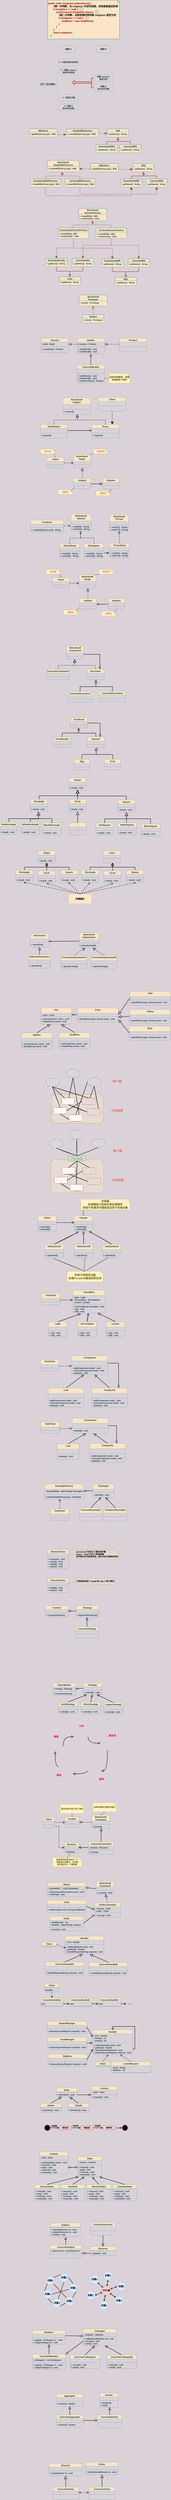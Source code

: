 <mxfile version="14.1.9" type="github">
  <diagram id="1KhGkkn-QOeIzjS6CLSn" name="Page-1">
    <mxGraphModel dx="2249" dy="804" grid="0" gridSize="10" guides="1" tooltips="1" connect="1" arrows="1" fold="1" page="1" pageScale="1" pageWidth="827" pageHeight="1169" background="#DAD2D8" math="0" shadow="0">
      <root>
        <mxCell id="0" />
        <mxCell id="1" parent="0" />
        <mxCell id="qIGibRaf9GiTU_Vb1KLA-1" value="" style="group;fontColor=#143642;" parent="1" vertex="1" connectable="0">
          <mxGeometry x="89" y="140" width="650" height="350" as="geometry" />
        </mxCell>
        <mxCell id="qIGibRaf9GiTU_Vb1KLA-2" value="&lt;p style=&quot;line-height: 120%&quot;&gt;&lt;/p&gt;&lt;div style=&quot;font-size: 22px&quot; class=&quot;cs_cursor&quot;&gt;&lt;font style=&quot;font-size: 22px&quot; color=&quot;#990000&quot;&gt;&lt;b&gt;public static Singleton getInstance() {&lt;/b&gt;&lt;/font&gt;&lt;/div&gt;&lt;div style=&quot;font-size: 22px&quot; class=&quot;cs_cursor&quot;&gt;&lt;font style=&quot;font-size: 22px&quot;&gt;&lt;b&gt;&lt;font color=&quot;#990000&quot;&gt;&amp;nbsp; &amp;nbsp; &amp;nbsp; &amp;nbsp; &lt;/font&gt;&lt;font color=&quot;#000000&quot;&gt;//第一次判断，当 singleton 为空时加锁，否则直接返回实例&lt;/font&gt;&lt;/b&gt;&lt;/font&gt;&lt;/div&gt;&lt;div style=&quot;font-size: 22px&quot; class=&quot;cs_cursor&quot;&gt;&lt;font style=&quot;font-size: 22px&quot; color=&quot;#990000&quot;&gt;&lt;b&gt;&amp;nbsp; &amp;nbsp; &amp;nbsp; &amp;nbsp; if (singleton == null) {&lt;/b&gt;&lt;/font&gt;&lt;/div&gt;&lt;div style=&quot;font-size: 22px&quot; class=&quot;cs_cursor&quot;&gt;&lt;font style=&quot;font-size: 22px&quot; color=&quot;#990000&quot;&gt;&lt;b&gt;&amp;nbsp; &amp;nbsp; &amp;nbsp; &amp;nbsp; &amp;nbsp; &amp;nbsp; synchronized (Singleton.class) {&lt;/b&gt;&lt;/font&gt;&lt;/div&gt;&lt;div style=&quot;font-size: 22px&quot; class=&quot;cs_cursor&quot;&gt;&lt;font style=&quot;font-size: 22px&quot;&gt;&lt;b&gt;&lt;font color=&quot;#990000&quot;&gt;&amp;nbsp; &amp;nbsp; &amp;nbsp; &amp;nbsp; &amp;nbsp; &amp;nbsp; &amp;nbsp; &amp;nbsp; &lt;/font&gt;&lt;font color=&quot;#000000&quot;&gt;//第二次判断，当抢到锁时再判断 singleton 是否为空&lt;/font&gt;&lt;/b&gt;&lt;/font&gt;&lt;/div&gt;&lt;div style=&quot;font-size: 22px&quot; class=&quot;cs_cursor&quot;&gt;&lt;font style=&quot;font-size: 22px&quot; color=&quot;#990000&quot;&gt;&lt;b&gt;&amp;nbsp; &amp;nbsp; &amp;nbsp; &amp;nbsp; &amp;nbsp; &amp;nbsp; &amp;nbsp; &amp;nbsp; if (singleton == null) {&lt;/b&gt;&lt;/font&gt;&lt;/div&gt;&lt;div style=&quot;font-size: 22px&quot; class=&quot;cs_cursor&quot;&gt;&lt;font style=&quot;font-size: 22px&quot; color=&quot;#990000&quot;&gt;&lt;b&gt;&amp;nbsp; &amp;nbsp; &amp;nbsp; &amp;nbsp; &amp;nbsp; &amp;nbsp; &amp;nbsp; &amp;nbsp; &amp;nbsp; &amp;nbsp; singleton = new Singleton();&lt;/b&gt;&lt;/font&gt;&lt;/div&gt;&lt;div style=&quot;font-size: 22px&quot; class=&quot;cs_cursor&quot;&gt;&lt;font style=&quot;font-size: 22px&quot; color=&quot;#990000&quot;&gt;&lt;b&gt;&amp;nbsp; &amp;nbsp; &amp;nbsp; &amp;nbsp; &amp;nbsp; &amp;nbsp; &amp;nbsp; &amp;nbsp; }&lt;/b&gt;&lt;/font&gt;&lt;/div&gt;&lt;div style=&quot;font-size: 22px&quot; class=&quot;cs_cursor&quot;&gt;&lt;font style=&quot;font-size: 22px&quot; color=&quot;#990000&quot;&gt;&lt;b&gt;&amp;nbsp; &amp;nbsp; &amp;nbsp; &amp;nbsp; &amp;nbsp; &amp;nbsp; }&lt;/b&gt;&lt;/font&gt;&lt;/div&gt;&lt;div style=&quot;font-size: 22px&quot; class=&quot;cs_cursor&quot;&gt;&lt;font style=&quot;font-size: 22px&quot; color=&quot;#990000&quot;&gt;&lt;b&gt;&amp;nbsp; &amp;nbsp; &amp;nbsp; &amp;nbsp; }&lt;/b&gt;&lt;/font&gt;&lt;/div&gt;&lt;div style=&quot;font-size: 22px&quot; class=&quot;cs_cursor&quot;&gt;&lt;font style=&quot;font-size: 22px&quot; color=&quot;#990000&quot;&gt;&lt;b&gt;&amp;nbsp; &amp;nbsp; &amp;nbsp; &amp;nbsp; return singleton;&lt;/b&gt;&lt;/font&gt;&lt;/div&gt;&lt;div style=&quot;font-size: 22px&quot; class=&quot;cs_cursor&quot;&gt;&lt;font style=&quot;font-size: 22px&quot; color=&quot;#990000&quot;&gt;&lt;b&gt;&amp;nbsp; &amp;nbsp; }&lt;/b&gt;&lt;/font&gt;&lt;/div&gt;&lt;p&gt;&lt;/p&gt;" style="shape=note;strokeWidth=2;fontSize=14;size=20;whiteSpace=wrap;html=1;fillColor=#FAE5C7;strokeColor=#0F8B8D;fontColor=#143642;align=left;" parent="qIGibRaf9GiTU_Vb1KLA-1" vertex="1">
          <mxGeometry width="650" height="350" as="geometry" />
        </mxCell>
        <mxCell id="qIGibRaf9GiTU_Vb1KLA-3" value="1" style="ellipse;whiteSpace=wrap;html=1;aspect=fixed;strokeWidth=2;fontFamily=Tahoma;spacingBottom=4;spacingRight=2;strokeColor=#0F8B8D;fillColor=#FAE5C7;fontColor=#143642;" parent="qIGibRaf9GiTU_Vb1KLA-1" vertex="1">
          <mxGeometry x="290" y="70" width="30" height="30" as="geometry" />
        </mxCell>
        <mxCell id="qIGibRaf9GiTU_Vb1KLA-4" value="2" style="ellipse;whiteSpace=wrap;html=1;aspect=fixed;strokeWidth=2;fontFamily=Tahoma;spacingBottom=4;spacingRight=2;strokeColor=#0F8B8D;fillColor=#FAE5C7;fontColor=#143642;" parent="qIGibRaf9GiTU_Vb1KLA-1" vertex="1">
          <mxGeometry x="430" y="90" width="30" height="30" as="geometry" />
        </mxCell>
        <mxCell id="qIGibRaf9GiTU_Vb1KLA-5" value="3" style="ellipse;whiteSpace=wrap;html=1;aspect=fixed;strokeWidth=2;fontFamily=Tahoma;spacingBottom=4;spacingRight=2;strokeColor=#0F8B8D;fillColor=#FAE5C7;fontColor=#143642;" parent="qIGibRaf9GiTU_Vb1KLA-1" vertex="1">
          <mxGeometry x="340" y="150" width="30" height="30" as="geometry" />
        </mxCell>
        <mxCell id="qIGibRaf9GiTU_Vb1KLA-6" value="&lt;font size=&quot;1&quot;&gt;&lt;b style=&quot;font-size: 20px&quot;&gt;线程 A&lt;/b&gt;&lt;/font&gt;" style="rounded=1;whiteSpace=wrap;html=1;strokeWidth=2;fillWeight=4;hachureGap=8;hachureAngle=45;fillColor=#FAE5C7;sketch=1;shadow=0;opacity=50;strokeColor=#0F8B8D;fontColor=#143642;" parent="1" vertex="1">
          <mxGeometry x="216" y="551" width="120" height="60" as="geometry" />
        </mxCell>
        <mxCell id="qIGibRaf9GiTU_Vb1KLA-7" value="&lt;font size=&quot;1&quot;&gt;&lt;b style=&quot;font-size: 20px&quot;&gt;线程 B&lt;/b&gt;&lt;/font&gt;" style="rounded=1;whiteSpace=wrap;html=1;strokeWidth=2;fillWeight=4;hachureGap=8;hachureAngle=45;fillColor=#FAE5C7;sketch=1;shadow=0;opacity=50;strokeColor=#0F8B8D;fontColor=#143642;" parent="1" vertex="1">
          <mxGeometry x="533" y="551" width="120" height="60" as="geometry" />
        </mxCell>
        <mxCell id="qIGibRaf9GiTU_Vb1KLA-13" value="&lt;b style=&quot;font-size: 18px&quot;&gt;1：分配对象内存空间&lt;/b&gt;" style="rounded=1;whiteSpace=wrap;html=1;shadow=0;comic=1;opacity=50;sketch=1;fillColor=#FAE5C7;strokeColor=#0F8B8D;fontColor=#143642;" parent="1" vertex="1">
          <mxGeometry x="189" y="670" width="174" height="60" as="geometry" />
        </mxCell>
        <mxCell id="qIGibRaf9GiTU_Vb1KLA-14" value="&lt;b style=&quot;font-size: 18px&quot;&gt;3：设置 instance &lt;br&gt;指向内存空间&lt;/b&gt;" style="rounded=1;whiteSpace=wrap;html=1;shadow=0;comic=1;opacity=50;sketch=1;fillColor=#FAE5C7;strokeColor=#0F8B8D;fontColor=#143642;" parent="1" vertex="1">
          <mxGeometry x="192" y="752" width="174" height="60" as="geometry" />
        </mxCell>
        <mxCell id="qIGibRaf9GiTU_Vb1KLA-15" value="&lt;b style=&quot;font-size: 18px&quot;&gt;2：初始化对象&lt;/b&gt;" style="rounded=1;whiteSpace=wrap;html=1;shadow=0;comic=1;opacity=50;sketch=1;fillColor=#FAE5C7;strokeColor=#0F8B8D;fontColor=#143642;" parent="1" vertex="1">
          <mxGeometry x="192" y="989" width="174" height="60" as="geometry" />
        </mxCell>
        <mxCell id="qIGibRaf9GiTU_Vb1KLA-16" value="&lt;b style=&quot;font-size: 18px&quot;&gt;4：线程 A &lt;br&gt;初次访问对象&lt;/b&gt;" style="rounded=1;whiteSpace=wrap;html=1;shadow=0;comic=1;opacity=50;sketch=1;fillColor=#FAE5C7;strokeColor=#0F8B8D;fontColor=#143642;" parent="1" vertex="1">
          <mxGeometry x="189" y="1076" width="174" height="60" as="geometry" />
        </mxCell>
        <mxCell id="qIGibRaf9GiTU_Vb1KLA-24" style="edgeStyle=orthogonalEdgeStyle;rounded=0;orthogonalLoop=1;jettySize=auto;html=1;exitX=0;exitY=0.5;exitDx=0;exitDy=0;entryX=0;entryY=0.5;entryDx=0;entryDy=0;strokeWidth=4;endArrow=none;endFill=0;strokeColor=#A8201A;fontColor=#143642;labelBackgroundColor=#DAD2D8;" parent="1" source="qIGibRaf9GiTU_Vb1KLA-17" target="qIGibRaf9GiTU_Vb1KLA-19" edge="1">
          <mxGeometry relative="1" as="geometry" />
        </mxCell>
        <mxCell id="qIGibRaf9GiTU_Vb1KLA-17" value="&lt;span style=&quot;font-size: 18px&quot;&gt;&lt;b class=&quot;cs_cursor&quot;&gt;判断 instance &lt;br&gt;是否为空&lt;/b&gt;&lt;/span&gt;" style="rounded=1;whiteSpace=wrap;html=1;shadow=0;comic=1;opacity=50;sketch=1;fillColor=#FAE5C7;strokeColor=#0F8B8D;fontColor=#143642;" parent="1" vertex="1">
          <mxGeometry x="506" y="812" width="174" height="60" as="geometry" />
        </mxCell>
        <mxCell id="qIGibRaf9GiTU_Vb1KLA-19" value="&lt;b style=&quot;font-size: 18px&quot;&gt;线程 B&lt;br&gt;初次访问对象&lt;/b&gt;" style="rounded=1;whiteSpace=wrap;html=1;shadow=0;comic=1;opacity=50;sketch=1;fillColor=#FAE5C7;strokeColor=#0F8B8D;fontColor=#143642;" parent="1" vertex="1">
          <mxGeometry x="506" y="900" width="174" height="60" as="geometry" />
        </mxCell>
        <mxCell id="qIGibRaf9GiTU_Vb1KLA-20" value="" style="shape=curlyBracket;whiteSpace=wrap;html=1;rounded=1;shadow=0;comic=1;sketch=0;opacity=50;fillColor=#FAE5C7;strokeColor=#0F8B8D;fontColor=#143642;" parent="1" vertex="1">
          <mxGeometry x="161" y="779" width="30" height="240" as="geometry" />
        </mxCell>
        <mxCell id="qIGibRaf9GiTU_Vb1KLA-21" value="&lt;b&gt;&lt;font style=&quot;font-size: 19px&quot;&gt;执行了指令重排&lt;/font&gt;&lt;/b&gt;" style="text;html=1;align=center;verticalAlign=middle;resizable=0;points=[];autosize=1;fillColor=#FAE5C7;strokeColor=#0F8B8D;fontColor=#143642;" parent="1" vertex="1">
          <mxGeometry x="16" y="889" width="143" height="20" as="geometry" />
        </mxCell>
        <mxCell id="qIGibRaf9GiTU_Vb1KLA-25" value="" style="shape=flexArrow;endArrow=classic;html=1;strokeWidth=4;strokeColor=#A8201A;fontColor=#143642;labelBackgroundColor=#DAD2D8;" parent="1" edge="1">
          <mxGeometry width="50" height="50" relative="1" as="geometry">
            <mxPoint x="488" y="883" as="sourcePoint" />
            <mxPoint x="309" y="883" as="targetPoint" />
          </mxGeometry>
        </mxCell>
        <mxCell id="rrIpHu7GePo8kZ5LGjo5-1" value="Milk" style="swimlane;childLayout=stackLayout;horizontal=1;startSize=30;horizontalStack=0;rounded=1;fontSize=20;fontStyle=1;strokeWidth=2;resizeParent=0;resizeLast=1;shadow=0;dashed=0;align=center;fillColor=#FAE5C7;strokeColor=#0F8B8D;fontColor=#143642;" parent="1" vertex="1">
          <mxGeometry x="628" y="1300" width="194" height="74" as="geometry" />
        </mxCell>
        <mxCell id="rrIpHu7GePo8kZ5LGjo5-2" value="+ getName() : String" style="align=left;strokeColor=#0F8B8D;fillColor=#FAE5C7;spacingLeft=4;fontSize=18;verticalAlign=top;resizable=0;rotatable=0;part=1;fontStyle=1;fontColor=#143642;" parent="rrIpHu7GePo8kZ5LGjo5-1" vertex="1">
          <mxGeometry y="30" width="194" height="44" as="geometry" />
        </mxCell>
        <mxCell id="rrIpHu7GePo8kZ5LGjo5-7" style="rounded=0;orthogonalLoop=1;jettySize=auto;html=1;exitX=0.5;exitY=0;exitDx=0;exitDy=0;entryX=0.5;entryY=1;entryDx=0;entryDy=0;fontSize=20;strokeWidth=3;endArrow=block;endFill=0;edgeStyle=orthogonalEdgeStyle;endSize=16;fillColor=#FAE5C7;fontColor=#143642;strokeColor=#A8201A;labelBackgroundColor=#DAD2D8;" parent="1" source="rrIpHu7GePo8kZ5LGjo5-3" edge="1">
          <mxGeometry relative="1" as="geometry">
            <mxPoint x="582" y="1488" as="sourcePoint" />
            <mxPoint x="725" y="1376" as="targetPoint" />
          </mxGeometry>
        </mxCell>
        <mxCell id="rrIpHu7GePo8kZ5LGjo5-3" value="GrasslandsMilk" style="swimlane;childLayout=stackLayout;horizontal=1;startSize=30;horizontalStack=0;rounded=1;fontSize=20;fontStyle=1;strokeWidth=2;resizeParent=0;resizeLast=1;shadow=0;dashed=0;align=center;fillColor=#FAE5C7;strokeColor=#0F8B8D;fontColor=#143642;" parent="1" vertex="1">
          <mxGeometry x="525" y="1441" width="194" height="74" as="geometry" />
        </mxCell>
        <mxCell id="rrIpHu7GePo8kZ5LGjo5-4" value="+ getName() : String" style="align=left;strokeColor=#0F8B8D;fillColor=#FAE5C7;spacingLeft=4;fontSize=18;verticalAlign=top;resizable=0;rotatable=0;part=1;fontStyle=1;fontColor=#143642;" parent="rrIpHu7GePo8kZ5LGjo5-3" vertex="1">
          <mxGeometry y="30" width="194" height="44" as="geometry" />
        </mxCell>
        <mxCell id="rrIpHu7GePo8kZ5LGjo5-8" style="edgeStyle=orthogonalEdgeStyle;rounded=0;orthogonalLoop=1;jettySize=auto;html=1;exitX=0.5;exitY=0;exitDx=0;exitDy=0;entryX=0.5;entryY=1;entryDx=0;entryDy=0;fontSize=20;strokeWidth=3;endArrow=block;endFill=0;endSize=16;fillColor=#FAE5C7;fontColor=#143642;strokeColor=#A8201A;labelBackgroundColor=#DAD2D8;" parent="1" source="rrIpHu7GePo8kZ5LGjo5-5" target="rrIpHu7GePo8kZ5LGjo5-2" edge="1">
          <mxGeometry relative="1" as="geometry" />
        </mxCell>
        <mxCell id="rrIpHu7GePo8kZ5LGjo5-5" value="CoconutMilk" style="swimlane;childLayout=stackLayout;horizontal=1;startSize=30;horizontalStack=0;rounded=1;fontSize=20;fontStyle=1;strokeWidth=2;resizeParent=0;resizeLast=1;shadow=0;dashed=0;align=center;fillColor=#FAE5C7;strokeColor=#0F8B8D;fontColor=#143642;" parent="1" vertex="1">
          <mxGeometry x="740" y="1441" width="194" height="74" as="geometry" />
        </mxCell>
        <mxCell id="rrIpHu7GePo8kZ5LGjo5-6" value="+ getName() : String" style="align=left;strokeColor=#0F8B8D;fillColor=#FAE5C7;spacingLeft=4;fontSize=18;verticalAlign=top;resizable=0;rotatable=0;part=1;fontStyle=1;fontColor=#143642;" parent="rrIpHu7GePo8kZ5LGjo5-5" vertex="1">
          <mxGeometry y="30" width="194" height="44" as="geometry" />
        </mxCell>
        <mxCell id="rrIpHu7GePo8kZ5LGjo5-9" value="SimpleMilkFactory" style="swimlane;childLayout=stackLayout;horizontal=1;startSize=30;horizontalStack=0;rounded=1;fontSize=20;fontStyle=1;strokeWidth=2;resizeParent=0;resizeLast=1;shadow=0;dashed=0;align=center;fillColor=#FAE5C7;strokeColor=#0F8B8D;fontColor=#143642;" parent="1" vertex="1">
          <mxGeometry x="258" y="1300" width="292" height="74" as="geometry" />
        </mxCell>
        <mxCell id="rrIpHu7GePo8kZ5LGjo5-10" value="+ createMilk(String type) : Milk" style="align=left;strokeColor=#0F8B8D;fillColor=#FAE5C7;spacingLeft=4;fontSize=18;verticalAlign=top;resizable=0;rotatable=0;part=1;fontStyle=1;fontColor=#143642;" parent="rrIpHu7GePo8kZ5LGjo5-9" vertex="1">
          <mxGeometry y="30" width="292" height="44" as="geometry" />
        </mxCell>
        <mxCell id="rrIpHu7GePo8kZ5LGjo5-11" style="edgeStyle=orthogonalEdgeStyle;rounded=0;orthogonalLoop=1;jettySize=auto;html=1;exitX=1;exitY=0.25;exitDx=0;exitDy=0;entryX=0;entryY=0.25;entryDx=0;entryDy=0;startSize=13;endArrow=classicThin;endFill=1;endSize=16;strokeWidth=3;fontSize=20;dashed=1;fillColor=#FAE5C7;fontColor=#143642;strokeColor=#A8201A;labelBackgroundColor=#DAD2D8;" parent="1" source="rrIpHu7GePo8kZ5LGjo5-10" target="rrIpHu7GePo8kZ5LGjo5-2" edge="1">
          <mxGeometry relative="1" as="geometry" />
        </mxCell>
        <mxCell id="rrIpHu7GePo8kZ5LGjo5-12" value="MilkStore" style="swimlane;childLayout=stackLayout;horizontal=1;startSize=30;horizontalStack=0;rounded=1;fontSize=20;fontStyle=1;strokeWidth=2;resizeParent=0;resizeLast=1;shadow=0;dashed=0;align=center;fillColor=#FAE5C7;strokeColor=#0F8B8D;fontColor=#143642;" parent="1" vertex="1">
          <mxGeometry x="-79" y="1300" width="255" height="74" as="geometry" />
        </mxCell>
        <mxCell id="rrIpHu7GePo8kZ5LGjo5-13" value="+ getMilk(String type) : Milk" style="align=left;strokeColor=#0F8B8D;fillColor=#FAE5C7;spacingLeft=4;fontSize=18;verticalAlign=top;resizable=0;rotatable=0;part=1;fontStyle=1;fontColor=#143642;" parent="rrIpHu7GePo8kZ5LGjo5-12" vertex="1">
          <mxGeometry y="30" width="255" height="44" as="geometry" />
        </mxCell>
        <mxCell id="rrIpHu7GePo8kZ5LGjo5-14" style="edgeStyle=orthogonalEdgeStyle;rounded=0;orthogonalLoop=1;jettySize=auto;html=1;exitX=1;exitY=0.5;exitDx=0;exitDy=0;startSize=13;endArrow=classicThin;endFill=1;endSize=16;strokeWidth=3;fontSize=20;dashed=1;fillColor=#FAE5C7;fontColor=#143642;strokeColor=#A8201A;labelBackgroundColor=#DAD2D8;" parent="1" source="rrIpHu7GePo8kZ5LGjo5-13" edge="1">
          <mxGeometry relative="1" as="geometry">
            <mxPoint x="560" y="1351" as="sourcePoint" />
            <mxPoint x="256" y="1351" as="targetPoint" />
          </mxGeometry>
        </mxCell>
        <mxCell id="rrIpHu7GePo8kZ5LGjo5-15" value="Milk" style="swimlane;childLayout=stackLayout;horizontal=1;startSize=30;horizontalStack=0;rounded=1;fontSize=20;fontStyle=1;strokeWidth=2;resizeParent=0;resizeLast=1;shadow=0;dashed=0;align=center;fillColor=#FAE5C7;strokeColor=#0F8B8D;fontColor=#143642;" parent="1" vertex="1">
          <mxGeometry x="859" y="1613" width="194" height="74" as="geometry" />
        </mxCell>
        <mxCell id="rrIpHu7GePo8kZ5LGjo5-16" value="+ getName() : String" style="align=left;strokeColor=#0F8B8D;fillColor=#FAE5C7;spacingLeft=4;fontSize=18;verticalAlign=top;resizable=0;rotatable=0;part=1;fontStyle=1;fontColor=#143642;" parent="rrIpHu7GePo8kZ5LGjo5-15" vertex="1">
          <mxGeometry y="30" width="194" height="44" as="geometry" />
        </mxCell>
        <mxCell id="rrIpHu7GePo8kZ5LGjo5-30" style="edgeStyle=orthogonalEdgeStyle;rounded=1;sketch=0;orthogonalLoop=1;jettySize=auto;html=1;exitX=0.5;exitY=0;exitDx=0;exitDy=0;startArrow=none;startFill=0;endArrow=block;endFill=0;endSize=16;strokeColor=#A8201A;strokeWidth=3;fillColor=#FAE5C7;fontColor=#143642;labelBackgroundColor=#DAD2D8;" parent="1" source="rrIpHu7GePo8kZ5LGjo5-18" edge="1">
          <mxGeometry relative="1" as="geometry">
            <mxPoint x="957" y="1688" as="targetPoint" />
          </mxGeometry>
        </mxCell>
        <mxCell id="rrIpHu7GePo8kZ5LGjo5-18" value="GrasslandsMilk" style="swimlane;childLayout=stackLayout;horizontal=1;startSize=30;horizontalStack=0;rounded=1;fontSize=20;fontStyle=1;strokeWidth=2;resizeParent=0;resizeLast=1;shadow=0;dashed=0;align=center;fillColor=#FAE5C7;strokeColor=#0F8B8D;fontColor=#143642;" parent="1" vertex="1">
          <mxGeometry x="749" y="1751" width="194" height="74" as="geometry" />
        </mxCell>
        <mxCell id="rrIpHu7GePo8kZ5LGjo5-19" value="+ getName() : String" style="align=left;strokeColor=#0F8B8D;fillColor=#FAE5C7;spacingLeft=4;fontSize=18;verticalAlign=top;resizable=0;rotatable=0;part=1;fontStyle=1;fontColor=#143642;" parent="rrIpHu7GePo8kZ5LGjo5-18" vertex="1">
          <mxGeometry y="30" width="194" height="44" as="geometry" />
        </mxCell>
        <mxCell id="rrIpHu7GePo8kZ5LGjo5-29" style="edgeStyle=orthogonalEdgeStyle;rounded=1;sketch=0;orthogonalLoop=1;jettySize=auto;html=1;exitX=0.5;exitY=0;exitDx=0;exitDy=0;entryX=0.5;entryY=1;entryDx=0;entryDy=0;strokeColor=#A8201A;fillColor=#FAE5C7;fontColor=#143642;strokeWidth=3;startArrow=none;startFill=0;endArrow=block;endFill=0;endSize=16;labelBackgroundColor=#DAD2D8;" parent="1" source="rrIpHu7GePo8kZ5LGjo5-21" target="rrIpHu7GePo8kZ5LGjo5-16" edge="1">
          <mxGeometry relative="1" as="geometry" />
        </mxCell>
        <mxCell id="rrIpHu7GePo8kZ5LGjo5-21" value="CoconutMilk" style="swimlane;childLayout=stackLayout;horizontal=1;startSize=30;horizontalStack=0;rounded=1;fontSize=20;fontStyle=1;strokeWidth=2;resizeParent=0;resizeLast=1;shadow=0;dashed=0;align=center;fillColor=#FAE5C7;strokeColor=#0F8B8D;fontColor=#143642;" parent="1" vertex="1">
          <mxGeometry x="978" y="1751" width="194" height="74" as="geometry" />
        </mxCell>
        <mxCell id="rrIpHu7GePo8kZ5LGjo5-22" value="+ getName() : String" style="align=left;strokeColor=#0F8B8D;fillColor=#FAE5C7;spacingLeft=4;fontSize=18;verticalAlign=top;resizable=0;rotatable=0;part=1;fontStyle=1;fontColor=#143642;" parent="rrIpHu7GePo8kZ5LGjo5-21" vertex="1">
          <mxGeometry y="30" width="194" height="44" as="geometry" />
        </mxCell>
        <mxCell id="rrIpHu7GePo8kZ5LGjo5-23" value="《interface》&#xa;SimpleMilkFactory" style="swimlane;childLayout=stackLayout;horizontal=1;startSize=58;horizontalStack=0;rounded=1;fontSize=20;fontStyle=1;strokeWidth=2;resizeParent=0;resizeLast=1;shadow=0;dashed=0;align=center;fillColor=#FAE5C7;strokeColor=#0F8B8D;fontColor=#143642;" parent="1" vertex="1">
          <mxGeometry x="83" y="1583" width="292" height="104" as="geometry" />
        </mxCell>
        <mxCell id="rrIpHu7GePo8kZ5LGjo5-24" value="+ createMilk(String type) : Milk" style="align=left;strokeColor=#0F8B8D;fillColor=#FAE5C7;spacingLeft=4;fontSize=18;verticalAlign=top;resizable=0;rotatable=0;part=1;fontStyle=1;fontColor=#143642;" parent="rrIpHu7GePo8kZ5LGjo5-23" vertex="1">
          <mxGeometry y="58" width="292" height="46" as="geometry" />
        </mxCell>
        <mxCell id="rrIpHu7GePo8kZ5LGjo5-26" value="MilkStore" style="swimlane;childLayout=stackLayout;horizontal=1;startSize=30;horizontalStack=0;rounded=1;fontSize=20;fontStyle=1;strokeWidth=2;resizeParent=0;resizeLast=1;shadow=0;dashed=0;align=center;fillColor=#FAE5C7;strokeColor=#0F8B8D;fontColor=#143642;" parent="1" vertex="1">
          <mxGeometry x="473" y="1613" width="255" height="74" as="geometry" />
        </mxCell>
        <mxCell id="rrIpHu7GePo8kZ5LGjo5-27" value="+ getMilk(String type) : Milk" style="align=left;strokeColor=#0F8B8D;fillColor=#FAE5C7;spacingLeft=4;fontSize=18;verticalAlign=top;resizable=0;rotatable=0;part=1;fontStyle=1;fontColor=#143642;" parent="rrIpHu7GePo8kZ5LGjo5-26" vertex="1">
          <mxGeometry y="30" width="255" height="44" as="geometry" />
        </mxCell>
        <mxCell id="rrIpHu7GePo8kZ5LGjo5-28" style="edgeStyle=orthogonalEdgeStyle;rounded=0;orthogonalLoop=1;jettySize=auto;html=1;exitX=0;exitY=0.25;exitDx=0;exitDy=0;startSize=13;endArrow=classicThin;endFill=1;endSize=16;strokeWidth=3;fontSize=20;dashed=1;fillColor=#FAE5C7;fontColor=#143642;strokeColor=#A8201A;entryX=1;entryY=0.75;entryDx=0;entryDy=0;labelBackgroundColor=#DAD2D8;" parent="1" source="rrIpHu7GePo8kZ5LGjo5-27" target="rrIpHu7GePo8kZ5LGjo5-23" edge="1">
          <mxGeometry relative="1" as="geometry">
            <mxPoint x="567" y="1667" as="sourcePoint" />
            <mxPoint x="263" y="1667" as="targetPoint" />
            <Array as="points">
              <mxPoint x="473" y="1661" />
            </Array>
          </mxGeometry>
        </mxCell>
        <mxCell id="rrIpHu7GePo8kZ5LGjo5-31" style="edgeStyle=orthogonalEdgeStyle;rounded=1;sketch=0;orthogonalLoop=1;jettySize=auto;html=1;exitX=0.5;exitY=0;exitDx=0;exitDy=0;startArrow=none;startFill=0;endArrow=block;endFill=0;endSize=16;strokeColor=#A8201A;strokeWidth=3;fillColor=#FAE5C7;fontColor=#143642;dashed=1;labelBackgroundColor=#DAD2D8;" parent="1" source="rrIpHu7GePo8kZ5LGjo5-32" edge="1">
          <mxGeometry relative="1" as="geometry">
            <mxPoint x="221" y="1688" as="targetPoint" />
          </mxGeometry>
        </mxCell>
        <mxCell id="rrIpHu7GePo8kZ5LGjo5-37" style="edgeStyle=orthogonalEdgeStyle;rounded=1;sketch=0;orthogonalLoop=1;jettySize=auto;html=1;exitX=0.5;exitY=1;exitDx=0;exitDy=0;entryX=0.5;entryY=1;entryDx=0;entryDy=0;startArrow=none;startFill=0;endArrow=classic;endFill=1;endSize=16;strokeColor=#A8201A;strokeWidth=3;fillColor=#FAE5C7;fontColor=#143642;dashed=1;labelBackgroundColor=#DAD2D8;" parent="1" source="rrIpHu7GePo8kZ5LGjo5-32" target="rrIpHu7GePo8kZ5LGjo5-19" edge="1">
          <mxGeometry relative="1" as="geometry">
            <Array as="points">
              <mxPoint x="69" y="1903" />
              <mxPoint x="846" y="1903" />
            </Array>
          </mxGeometry>
        </mxCell>
        <mxCell id="rrIpHu7GePo8kZ5LGjo5-32" value="GrasslandsMilkFactory" style="swimlane;childLayout=stackLayout;horizontal=1;startSize=30;horizontalStack=0;rounded=1;fontSize=20;fontStyle=1;strokeWidth=2;resizeParent=0;resizeLast=1;shadow=0;dashed=0;align=center;fillColor=#FAE5C7;strokeColor=#0F8B8D;fontColor=#143642;" parent="1" vertex="1">
          <mxGeometry x="-70" y="1751" width="277" height="74" as="geometry" />
        </mxCell>
        <mxCell id="rrIpHu7GePo8kZ5LGjo5-33" value="+ createMilk(String type) : Milk" style="align=left;strokeColor=#0F8B8D;fillColor=#FAE5C7;spacingLeft=4;fontSize=18;verticalAlign=top;resizable=0;rotatable=0;part=1;fontStyle=1;fontColor=#143642;" parent="rrIpHu7GePo8kZ5LGjo5-32" vertex="1">
          <mxGeometry y="30" width="277" height="44" as="geometry" />
        </mxCell>
        <mxCell id="rrIpHu7GePo8kZ5LGjo5-34" style="edgeStyle=orthogonalEdgeStyle;rounded=1;sketch=0;orthogonalLoop=1;jettySize=auto;html=1;exitX=0.5;exitY=0;exitDx=0;exitDy=0;entryX=0.5;entryY=1;entryDx=0;entryDy=0;strokeColor=#A8201A;fillColor=#FAE5C7;fontColor=#143642;strokeWidth=3;startArrow=none;startFill=0;endArrow=block;endFill=0;endSize=16;dashed=1;labelBackgroundColor=#DAD2D8;" parent="1" source="rrIpHu7GePo8kZ5LGjo5-35" edge="1">
          <mxGeometry relative="1" as="geometry">
            <mxPoint x="220" y="1687" as="targetPoint" />
          </mxGeometry>
        </mxCell>
        <mxCell id="rrIpHu7GePo8kZ5LGjo5-38" style="edgeStyle=orthogonalEdgeStyle;rounded=1;sketch=0;orthogonalLoop=1;jettySize=auto;html=1;exitX=0.5;exitY=1;exitDx=0;exitDy=0;entryX=0.5;entryY=1;entryDx=0;entryDy=0;dashed=1;startArrow=none;startFill=0;endArrow=classic;endFill=1;endSize=16;strokeColor=#A8201A;strokeWidth=3;fillColor=#FAE5C7;fontColor=#143642;labelBackgroundColor=#DAD2D8;" parent="1" source="rrIpHu7GePo8kZ5LGjo5-35" target="rrIpHu7GePo8kZ5LGjo5-22" edge="1">
          <mxGeometry relative="1" as="geometry">
            <Array as="points">
              <mxPoint x="381" y="1889" />
              <mxPoint x="1075" y="1889" />
            </Array>
          </mxGeometry>
        </mxCell>
        <mxCell id="rrIpHu7GePo8kZ5LGjo5-35" value="CoconutMilkFactory" style="swimlane;childLayout=stackLayout;horizontal=1;startSize=30;horizontalStack=0;rounded=1;fontSize=20;fontStyle=1;strokeWidth=2;resizeParent=0;resizeLast=1;shadow=0;dashed=0;align=center;fillColor=#FAE5C7;strokeColor=#0F8B8D;fontColor=#143642;" parent="1" vertex="1">
          <mxGeometry x="242" y="1751" width="278" height="74" as="geometry" />
        </mxCell>
        <mxCell id="rrIpHu7GePo8kZ5LGjo5-36" value="+ createMilk(String type) : Milk" style="align=left;strokeColor=#0F8B8D;fillColor=#FAE5C7;spacingLeft=4;fontSize=18;verticalAlign=top;resizable=0;rotatable=0;part=1;fontStyle=1;fontColor=#143642;" parent="rrIpHu7GePo8kZ5LGjo5-35" vertex="1">
          <mxGeometry y="30" width="278" height="44" as="geometry" />
        </mxCell>
        <mxCell id="rrIpHu7GePo8kZ5LGjo5-41" style="edgeStyle=orthogonalEdgeStyle;rounded=1;sketch=0;orthogonalLoop=1;jettySize=auto;html=1;exitX=1;exitY=0.5;exitDx=0;exitDy=0;dashed=1;startArrow=none;startFill=0;endArrow=classic;endFill=1;endSize=16;strokeColor=#A8201A;strokeWidth=3;fillColor=#FAE5C7;fontColor=#143642;labelBackgroundColor=#DAD2D8;" parent="1" source="rrIpHu7GePo8kZ5LGjo5-27" target="rrIpHu7GePo8kZ5LGjo5-16" edge="1">
          <mxGeometry relative="1" as="geometry" />
        </mxCell>
        <mxCell id="rrIpHu7GePo8kZ5LGjo5-42" value="《interface》&#xa;DessertFactory" style="swimlane;childLayout=stackLayout;horizontal=1;startSize=53;horizontalStack=0;rounded=1;fontSize=20;fontStyle=1;strokeWidth=2;resizeParent=0;resizeLast=1;shadow=0;dashed=0;align=center;fillColor=#FAE5C7;strokeColor=#0F8B8D;fontColor=#143642;" parent="1" vertex="1">
          <mxGeometry x="368" y="2016" width="255" height="112" as="geometry" />
        </mxCell>
        <mxCell id="rrIpHu7GePo8kZ5LGjo5-43" value="+ createMilk() : Milk&#xa;+ createCake() : Cake" style="align=left;strokeColor=#0F8B8D;fillColor=#FAE5C7;spacingLeft=4;fontSize=18;verticalAlign=top;resizable=0;rotatable=0;part=1;fontStyle=1;fontColor=#143642;" parent="rrIpHu7GePo8kZ5LGjo5-42" vertex="1">
          <mxGeometry y="53" width="255" height="59" as="geometry" />
        </mxCell>
        <mxCell id="rrIpHu7GePo8kZ5LGjo5-50" style="edgeStyle=orthogonalEdgeStyle;curved=0;rounded=1;sketch=0;orthogonalLoop=1;jettySize=auto;html=1;exitX=0.5;exitY=0;exitDx=0;exitDy=0;dashed=1;endArrow=block;endFill=0;strokeColor=#A8201A;fillColor=#FAE5C7;fontColor=#143642;strokeWidth=3;endSize=13;labelBackgroundColor=#DAD2D8;" parent="1" source="rrIpHu7GePo8kZ5LGjo5-44" edge="1">
          <mxGeometry relative="1" as="geometry">
            <mxPoint x="496" y="2129" as="targetPoint" />
          </mxGeometry>
        </mxCell>
        <mxCell id="rrIpHu7GePo8kZ5LGjo5-105" style="edgeStyle=orthogonalEdgeStyle;curved=0;rounded=1;sketch=0;orthogonalLoop=1;jettySize=auto;html=1;exitX=0.5;exitY=1;exitDx=0;exitDy=0;dashed=1;endArrow=classic;endFill=1;endSize=13;strokeColor=#A8201A;strokeWidth=3;fillColor=#FAE5C7;fontColor=#143642;labelBackgroundColor=#DAD2D8;" parent="1" source="rrIpHu7GePo8kZ5LGjo5-44" target="rrIpHu7GePo8kZ5LGjo5-98" edge="1">
          <mxGeometry relative="1" as="geometry" />
        </mxCell>
        <mxCell id="rrIpHu7GePo8kZ5LGjo5-44" value="GrasslandsDessertFactory" style="swimlane;childLayout=stackLayout;horizontal=1;startSize=36;horizontalStack=0;rounded=1;fontSize=20;fontStyle=1;strokeWidth=2;resizeParent=0;resizeLast=1;shadow=0;dashed=0;align=center;fillColor=#FAE5C7;strokeColor=#0F8B8D;fontColor=#143642;" parent="1" vertex="1">
          <mxGeometry x="183" y="2192" width="277" height="97" as="geometry" />
        </mxCell>
        <mxCell id="rrIpHu7GePo8kZ5LGjo5-45" value="+ createMilk() : Milk&#xa;+ createCake() : Cake" style="align=left;strokeColor=#0F8B8D;fillColor=#FAE5C7;spacingLeft=4;fontSize=18;verticalAlign=top;resizable=0;rotatable=0;part=1;fontStyle=1;fontColor=#143642;" parent="rrIpHu7GePo8kZ5LGjo5-44" vertex="1">
          <mxGeometry y="36" width="277" height="61" as="geometry" />
        </mxCell>
        <mxCell id="rrIpHu7GePo8kZ5LGjo5-106" style="edgeStyle=orthogonalEdgeStyle;curved=0;rounded=1;sketch=0;orthogonalLoop=1;jettySize=auto;html=1;exitX=0.5;exitY=1;exitDx=0;exitDy=0;dashed=1;endArrow=classic;endFill=1;endSize=13;strokeColor=#A8201A;strokeWidth=3;fillColor=#FAE5C7;fontColor=#143642;labelBackgroundColor=#DAD2D8;" parent="1" source="rrIpHu7GePo8kZ5LGjo5-46" target="rrIpHu7GePo8kZ5LGjo5-75" edge="1">
          <mxGeometry relative="1" as="geometry">
            <Array as="points">
              <mxPoint x="664" y="2349" />
              <mxPoint x="407" y="2349" />
            </Array>
          </mxGeometry>
        </mxCell>
        <mxCell id="rrIpHu7GePo8kZ5LGjo5-46" value="CoconutDessertFactory" style="swimlane;childLayout=stackLayout;horizontal=1;startSize=38;horizontalStack=0;rounded=1;fontSize=20;fontStyle=1;strokeWidth=2;resizeParent=0;resizeLast=1;shadow=0;dashed=0;align=center;fillColor=#FAE5C7;strokeColor=#0F8B8D;fontColor=#143642;" parent="1" vertex="1">
          <mxGeometry x="525" y="2192" width="278" height="96" as="geometry" />
        </mxCell>
        <mxCell id="rrIpHu7GePo8kZ5LGjo5-47" value="+ createMilk() : Milk&#xa;+ createCake() : Cake" style="align=left;strokeColor=#0F8B8D;fillColor=#FAE5C7;spacingLeft=4;fontSize=18;verticalAlign=top;resizable=0;rotatable=0;part=1;fontStyle=1;fontColor=#143642;" parent="rrIpHu7GePo8kZ5LGjo5-46" vertex="1">
          <mxGeometry y="38" width="278" height="58" as="geometry" />
        </mxCell>
        <mxCell id="rrIpHu7GePo8kZ5LGjo5-48" style="edgeStyle=orthogonalEdgeStyle;curved=0;rounded=1;sketch=0;orthogonalLoop=1;jettySize=auto;html=1;exitX=0.5;exitY=0;exitDx=0;exitDy=0;strokeColor=#A8201A;fillColor=#FAE5C7;fontColor=#143642;dashed=1;endArrow=block;endFill=0;entryX=0.5;entryY=1;entryDx=0;entryDy=0;strokeWidth=3;endSize=13;labelBackgroundColor=#DAD2D8;" parent="1" source="rrIpHu7GePo8kZ5LGjo5-46" target="rrIpHu7GePo8kZ5LGjo5-42" edge="1">
          <mxGeometry relative="1" as="geometry" />
        </mxCell>
        <mxCell id="rrIpHu7GePo8kZ5LGjo5-69" value="Cake" style="swimlane;childLayout=stackLayout;horizontal=1;startSize=30;horizontalStack=0;rounded=1;fontSize=20;fontStyle=1;strokeWidth=2;resizeParent=0;resizeLast=1;shadow=0;dashed=0;align=center;fillColor=#FAE5C7;strokeColor=#0F8B8D;fontColor=#143642;" parent="1" vertex="1">
          <mxGeometry x="192" y="2634" width="194" height="74" as="geometry" />
        </mxCell>
        <mxCell id="rrIpHu7GePo8kZ5LGjo5-70" value="+ getName() : String" style="align=left;strokeColor=#0F8B8D;fillColor=#FAE5C7;spacingLeft=4;fontSize=18;verticalAlign=top;resizable=0;rotatable=0;part=1;fontStyle=1;fontColor=#143642;" parent="rrIpHu7GePo8kZ5LGjo5-69" vertex="1">
          <mxGeometry y="30" width="194" height="44" as="geometry" />
        </mxCell>
        <mxCell id="rrIpHu7GePo8kZ5LGjo5-72" value="GrasslandsCake" style="swimlane;childLayout=stackLayout;horizontal=1;startSize=30;horizontalStack=0;rounded=1;fontSize=20;fontStyle=1;strokeWidth=2;resizeParent=0;resizeLast=1;shadow=0;dashed=0;align=center;fillColor=#FAE5C7;strokeColor=#0F8B8D;fontColor=#143642;" parent="1" vertex="1">
          <mxGeometry x="71" y="2467" width="194" height="74" as="geometry" />
        </mxCell>
        <mxCell id="rrIpHu7GePo8kZ5LGjo5-73" value="+ getName() : String" style="align=left;strokeColor=#0F8B8D;fillColor=#FAE5C7;spacingLeft=4;fontSize=18;verticalAlign=top;resizable=0;rotatable=0;part=1;fontStyle=1;fontColor=#143642;" parent="rrIpHu7GePo8kZ5LGjo5-72" vertex="1">
          <mxGeometry y="30" width="194" height="44" as="geometry" />
        </mxCell>
        <mxCell id="rrIpHu7GePo8kZ5LGjo5-75" value="CoconutCake" style="swimlane;childLayout=stackLayout;horizontal=1;startSize=30;horizontalStack=0;rounded=1;fontSize=20;fontStyle=1;strokeWidth=2;resizeParent=0;resizeLast=1;shadow=0;dashed=0;align=center;fillColor=#FAE5C7;strokeColor=#0F8B8D;fontColor=#143642;" parent="1" vertex="1">
          <mxGeometry x="310" y="2467" width="194" height="74" as="geometry" />
        </mxCell>
        <mxCell id="rrIpHu7GePo8kZ5LGjo5-76" value="+ getName() : String" style="align=left;strokeColor=#0F8B8D;fillColor=#FAE5C7;spacingLeft=4;fontSize=18;verticalAlign=top;resizable=0;rotatable=0;part=1;fontStyle=1;fontColor=#143642;" parent="rrIpHu7GePo8kZ5LGjo5-75" vertex="1">
          <mxGeometry y="30" width="194" height="44" as="geometry" />
        </mxCell>
        <mxCell id="rrIpHu7GePo8kZ5LGjo5-78" style="edgeStyle=orthogonalEdgeStyle;curved=0;rounded=1;sketch=0;orthogonalLoop=1;jettySize=auto;html=1;exitX=0.5;exitY=1;exitDx=0;exitDy=0;entryX=0.5;entryY=0;entryDx=0;entryDy=0;endArrow=block;endFill=0;endSize=13;strokeColor=#A8201A;strokeWidth=3;fillColor=#FAE5C7;fontColor=#143642;labelBackgroundColor=#DAD2D8;" parent="1" source="rrIpHu7GePo8kZ5LGjo5-76" target="rrIpHu7GePo8kZ5LGjo5-69" edge="1">
          <mxGeometry relative="1" as="geometry" />
        </mxCell>
        <mxCell id="rrIpHu7GePo8kZ5LGjo5-79" style="edgeStyle=orthogonalEdgeStyle;curved=0;rounded=1;sketch=0;orthogonalLoop=1;jettySize=auto;html=1;exitX=0.5;exitY=1;exitDx=0;exitDy=0;endArrow=block;endFill=0;endSize=13;strokeColor=#A8201A;strokeWidth=3;fillColor=#FAE5C7;fontColor=#143642;labelBackgroundColor=#DAD2D8;" parent="1" source="rrIpHu7GePo8kZ5LGjo5-73" edge="1">
          <mxGeometry relative="1" as="geometry">
            <mxPoint x="289" y="2635" as="targetPoint" />
          </mxGeometry>
        </mxCell>
        <mxCell id="rrIpHu7GePo8kZ5LGjo5-96" value="Milk" style="swimlane;childLayout=stackLayout;horizontal=1;startSize=30;horizontalStack=0;rounded=1;fontSize=20;fontStyle=1;strokeWidth=2;resizeParent=0;resizeLast=1;shadow=0;dashed=0;align=center;fillColor=#FAE5C7;strokeColor=#0F8B8D;fontColor=#143642;" parent="1" vertex="1">
          <mxGeometry x="698" y="2638" width="194" height="74" as="geometry" />
        </mxCell>
        <mxCell id="rrIpHu7GePo8kZ5LGjo5-97" value="+ getName() : String" style="align=left;strokeColor=#0F8B8D;fillColor=#FAE5C7;spacingLeft=4;fontSize=18;verticalAlign=top;resizable=0;rotatable=0;part=1;fontStyle=1;fontColor=#143642;" parent="rrIpHu7GePo8kZ5LGjo5-96" vertex="1">
          <mxGeometry y="30" width="194" height="44" as="geometry" />
        </mxCell>
        <mxCell id="rrIpHu7GePo8kZ5LGjo5-98" value="GrasslandsMilk" style="swimlane;childLayout=stackLayout;horizontal=1;startSize=30;horizontalStack=0;rounded=1;fontSize=20;fontStyle=1;strokeWidth=2;resizeParent=0;resizeLast=1;shadow=0;dashed=0;align=center;fillColor=#FAE5C7;strokeColor=#0F8B8D;fontColor=#143642;" parent="1" vertex="1">
          <mxGeometry x="577" y="2471" width="194" height="74" as="geometry" />
        </mxCell>
        <mxCell id="rrIpHu7GePo8kZ5LGjo5-99" value="+ getName() : String" style="align=left;strokeColor=#0F8B8D;fillColor=#FAE5C7;spacingLeft=4;fontSize=18;verticalAlign=top;resizable=0;rotatable=0;part=1;fontStyle=1;fontColor=#143642;" parent="rrIpHu7GePo8kZ5LGjo5-98" vertex="1">
          <mxGeometry y="30" width="194" height="44" as="geometry" />
        </mxCell>
        <mxCell id="rrIpHu7GePo8kZ5LGjo5-100" value="CoconutMilk" style="swimlane;childLayout=stackLayout;horizontal=1;startSize=30;horizontalStack=0;rounded=1;fontSize=20;fontStyle=1;strokeWidth=2;resizeParent=0;resizeLast=1;shadow=0;dashed=0;align=center;fillColor=#FAE5C7;strokeColor=#0F8B8D;fontColor=#143642;" parent="1" vertex="1">
          <mxGeometry x="816" y="2471" width="194" height="74" as="geometry" />
        </mxCell>
        <mxCell id="rrIpHu7GePo8kZ5LGjo5-101" value="+ getName() : String" style="align=left;strokeColor=#0F8B8D;fillColor=#FAE5C7;spacingLeft=4;fontSize=18;verticalAlign=top;resizable=0;rotatable=0;part=1;fontStyle=1;fontColor=#143642;" parent="rrIpHu7GePo8kZ5LGjo5-100" vertex="1">
          <mxGeometry y="30" width="194" height="44" as="geometry" />
        </mxCell>
        <mxCell id="rrIpHu7GePo8kZ5LGjo5-102" style="edgeStyle=orthogonalEdgeStyle;curved=0;rounded=1;sketch=0;orthogonalLoop=1;jettySize=auto;html=1;exitX=0.5;exitY=1;exitDx=0;exitDy=0;entryX=0.5;entryY=0;entryDx=0;entryDy=0;endArrow=block;endFill=0;endSize=13;strokeColor=#A8201A;strokeWidth=3;fillColor=#FAE5C7;fontColor=#143642;labelBackgroundColor=#DAD2D8;" parent="1" source="rrIpHu7GePo8kZ5LGjo5-101" target="rrIpHu7GePo8kZ5LGjo5-96" edge="1">
          <mxGeometry relative="1" as="geometry" />
        </mxCell>
        <mxCell id="rrIpHu7GePo8kZ5LGjo5-103" style="edgeStyle=orthogonalEdgeStyle;curved=0;rounded=1;sketch=0;orthogonalLoop=1;jettySize=auto;html=1;exitX=0.5;exitY=1;exitDx=0;exitDy=0;endArrow=block;endFill=0;endSize=13;strokeColor=#A8201A;strokeWidth=3;fillColor=#FAE5C7;fontColor=#143642;labelBackgroundColor=#DAD2D8;" parent="1" source="rrIpHu7GePo8kZ5LGjo5-99" edge="1">
          <mxGeometry relative="1" as="geometry">
            <mxPoint x="795" y="2639" as="targetPoint" />
          </mxGeometry>
        </mxCell>
        <mxCell id="rrIpHu7GePo8kZ5LGjo5-104" style="edgeStyle=orthogonalEdgeStyle;curved=0;rounded=1;sketch=0;orthogonalLoop=1;jettySize=auto;html=1;exitX=0.5;exitY=1;exitDx=0;exitDy=0;entryX=0.5;entryY=0;entryDx=0;entryDy=0;endArrow=classic;endFill=1;endSize=13;strokeColor=#A8201A;strokeWidth=3;fillColor=#FAE5C7;fontColor=#143642;dashed=1;labelBackgroundColor=#DAD2D8;" parent="1" source="rrIpHu7GePo8kZ5LGjo5-45" target="rrIpHu7GePo8kZ5LGjo5-72" edge="1">
          <mxGeometry relative="1" as="geometry" />
        </mxCell>
        <mxCell id="rrIpHu7GePo8kZ5LGjo5-107" style="edgeStyle=orthogonalEdgeStyle;curved=0;rounded=1;sketch=0;orthogonalLoop=1;jettySize=auto;html=1;exitX=0.5;exitY=1;exitDx=0;exitDy=0;dashed=1;endArrow=classic;endFill=1;endSize=13;strokeColor=#A8201A;strokeWidth=3;fillColor=#FAE5C7;fontColor=#143642;labelBackgroundColor=#DAD2D8;" parent="1" source="rrIpHu7GePo8kZ5LGjo5-47" target="rrIpHu7GePo8kZ5LGjo5-100" edge="1">
          <mxGeometry relative="1" as="geometry">
            <Array as="points">
              <mxPoint x="664" y="2349" />
              <mxPoint x="913" y="2349" />
            </Array>
          </mxGeometry>
        </mxCell>
        <mxCell id="VF2Bsl9g14oL5Dca8C-u-1" value="《interface》&#xa;Prototype" style="swimlane;childLayout=stackLayout;horizontal=1;startSize=53;horizontalStack=0;rounded=1;fontSize=20;fontStyle=1;strokeWidth=2;resizeParent=0;resizeLast=1;shadow=0;dashed=0;align=center;fillColor=#FAE5C7;strokeColor=#0F8B8D;fontColor=#143642;" parent="1" vertex="1">
          <mxGeometry x="373" y="2797" width="255" height="99" as="geometry" />
        </mxCell>
        <mxCell id="VF2Bsl9g14oL5Dca8C-u-2" value="+ clone() : Prototype" style="align=left;strokeColor=#0F8B8D;fillColor=#FAE5C7;spacingLeft=4;fontSize=18;verticalAlign=top;resizable=0;rotatable=0;part=1;fontStyle=1;fontColor=#143642;" parent="VF2Bsl9g14oL5Dca8C-u-1" vertex="1">
          <mxGeometry y="53" width="255" height="46" as="geometry" />
        </mxCell>
        <mxCell id="VF2Bsl9g14oL5Dca8C-u-6" style="edgeStyle=orthogonalEdgeStyle;rounded=0;orthogonalLoop=1;jettySize=auto;html=1;exitX=0.5;exitY=0;exitDx=0;exitDy=0;entryX=0.5;entryY=1;entryDx=0;entryDy=0;strokeWidth=3;endArrow=block;endFill=0;dashed=1;endSize=14;labelBackgroundColor=#DAD2D8;strokeColor=#A8201A;fontColor=#143642;" parent="1" source="VF2Bsl9g14oL5Dca8C-u-3" target="VF2Bsl9g14oL5Dca8C-u-2" edge="1">
          <mxGeometry relative="1" as="geometry" />
        </mxCell>
        <mxCell id="VF2Bsl9g14oL5Dca8C-u-3" value="Realize" style="swimlane;childLayout=stackLayout;horizontal=1;startSize=30;horizontalStack=0;rounded=1;fontSize=20;fontStyle=1;strokeWidth=2;resizeParent=0;resizeLast=1;shadow=0;dashed=0;align=center;fillColor=#FAE5C7;strokeColor=#0F8B8D;fontColor=#143642;" parent="1" vertex="1">
          <mxGeometry x="403.5" y="2975" width="194" height="74" as="geometry" />
        </mxCell>
        <mxCell id="VF2Bsl9g14oL5Dca8C-u-4" value="+ clone() : Prototype" style="align=left;strokeColor=#0F8B8D;fillColor=#FAE5C7;spacingLeft=4;fontSize=18;verticalAlign=top;resizable=0;rotatable=0;part=1;fontStyle=1;fontColor=#143642;" parent="VF2Bsl9g14oL5Dca8C-u-3" vertex="1">
          <mxGeometry y="30" width="194" height="44" as="geometry" />
        </mxCell>
        <mxCell id="VF2Bsl9g14oL5Dca8C-u-5" value="" style="align=left;strokeColor=#0F8B8D;fillColor=#FAE5C7;spacingLeft=4;fontSize=18;verticalAlign=top;resizable=0;rotatable=0;part=1;fontStyle=1;fontColor=#143642;" parent="VF2Bsl9g14oL5Dca8C-u-3" vertex="1">
          <mxGeometry y="74" width="194" as="geometry" />
        </mxCell>
        <mxCell id="BfYZGY0Skoq0C91tiD9W-3" value="Builder" style="swimlane;fontStyle=1;align=center;verticalAlign=top;childLayout=stackLayout;horizontal=1;startSize=36;horizontalStack=0;resizeParent=1;resizeParentMax=0;resizeLast=0;collapsible=1;marginBottom=0;fillColor=#FAE5C7;strokeColor=#0F8B8D;fontColor=#143642;rounded=1;fontSize=20;" parent="1" vertex="1">
          <mxGeometry x="357" y="3186" width="248" height="142" as="geometry" />
        </mxCell>
        <mxCell id="BfYZGY0Skoq0C91tiD9W-4" value="# product : Product" style="text;strokeColor=none;fillColor=none;align=left;verticalAlign=top;spacingLeft=4;spacingRight=4;overflow=hidden;rotatable=0;points=[[0,0.5],[1,0.5]];portConstraint=eastwest;fontColor=#143642;fontSize=18;fontStyle=1" parent="BfYZGY0Skoq0C91tiD9W-3" vertex="1">
          <mxGeometry y="36" width="248" height="38" as="geometry" />
        </mxCell>
        <mxCell id="BfYZGY0Skoq0C91tiD9W-5" value="" style="line;strokeWidth=1;fillColor=none;align=left;verticalAlign=middle;spacingTop=-1;spacingLeft=3;spacingRight=3;rotatable=0;labelPosition=right;points=[];portConstraint=eastwest;labelBackgroundColor=#DAD2D8;strokeColor=#0F8B8D;fontColor=#143642;" parent="BfYZGY0Skoq0C91tiD9W-3" vertex="1">
          <mxGeometry y="74" width="248" height="8" as="geometry" />
        </mxCell>
        <mxCell id="BfYZGY0Skoq0C91tiD9W-6" value="+ buildPartA() : void&#xa;+ buildPartB() : void" style="text;strokeColor=none;fillColor=none;align=left;verticalAlign=top;spacingLeft=4;spacingRight=4;overflow=hidden;rotatable=0;points=[[0,0.5],[1,0.5]];portConstraint=eastwest;fontColor=#143642;fontSize=18;fontStyle=1" parent="BfYZGY0Skoq0C91tiD9W-3" vertex="1">
          <mxGeometry y="82" width="248" height="60" as="geometry" />
        </mxCell>
        <mxCell id="BfYZGY0Skoq0C91tiD9W-11" style="edgeStyle=orthogonalEdgeStyle;curved=0;rounded=1;sketch=0;orthogonalLoop=1;jettySize=auto;html=1;exitX=0.5;exitY=0;exitDx=0;exitDy=0;entryX=0.492;entryY=0.987;entryDx=0;entryDy=0;entryPerimeter=0;strokeColor=#A8201A;fillColor=#FAE5C7;fontSize=18;fontColor=#143642;strokeWidth=4;endArrow=block;endFill=0;endSize=14;" parent="1" source="BfYZGY0Skoq0C91tiD9W-7" target="BfYZGY0Skoq0C91tiD9W-6" edge="1">
          <mxGeometry relative="1" as="geometry" />
        </mxCell>
        <mxCell id="BfYZGY0Skoq0C91tiD9W-7" value="ConcreteBuilder" style="swimlane;fontStyle=1;align=center;verticalAlign=top;childLayout=stackLayout;horizontal=1;startSize=36;horizontalStack=0;resizeParent=1;resizeParentMax=0;resizeLast=0;collapsible=1;marginBottom=0;fillColor=#FAE5C7;strokeColor=#0F8B8D;fontColor=#143642;rounded=1;fontSize=20;" parent="1" vertex="1">
          <mxGeometry x="355" y="3427" width="248" height="160" as="geometry" />
        </mxCell>
        <mxCell id="BfYZGY0Skoq0C91tiD9W-8" value=" " style="text;strokeColor=none;fillColor=none;align=left;verticalAlign=top;spacingLeft=4;spacingRight=4;overflow=hidden;rotatable=0;points=[[0,0.5],[1,0.5]];portConstraint=eastwest;fontColor=#143642;fontSize=18;fontStyle=1" parent="BfYZGY0Skoq0C91tiD9W-7" vertex="1">
          <mxGeometry y="36" width="248" height="38" as="geometry" />
        </mxCell>
        <mxCell id="BfYZGY0Skoq0C91tiD9W-9" value="" style="line;strokeWidth=1;fillColor=none;align=left;verticalAlign=middle;spacingTop=-1;spacingLeft=3;spacingRight=3;rotatable=0;labelPosition=right;points=[];portConstraint=eastwest;labelBackgroundColor=#DAD2D8;strokeColor=#0F8B8D;fontColor=#143642;" parent="BfYZGY0Skoq0C91tiD9W-7" vertex="1">
          <mxGeometry y="74" width="248" height="8" as="geometry" />
        </mxCell>
        <mxCell id="BfYZGY0Skoq0C91tiD9W-10" value="+ buildPartA() : void&#xa;+ buildPartB() : void&#xa;+ createProduct() : Product" style="text;strokeColor=none;fillColor=none;align=left;verticalAlign=top;spacingLeft=4;spacingRight=4;overflow=hidden;rotatable=0;points=[[0,0.5],[1,0.5]];portConstraint=eastwest;fontColor=#143642;fontSize=18;fontStyle=1" parent="BfYZGY0Skoq0C91tiD9W-7" vertex="1">
          <mxGeometry y="82" width="248" height="78" as="geometry" />
        </mxCell>
        <mxCell id="BfYZGY0Skoq0C91tiD9W-12" value="具体的构建者，构建和装配各个部件" style="shape=note;strokeWidth=2;fontSize=20;size=20;whiteSpace=wrap;html=1;fillColor=#fff2cc;strokeColor=#d6b656;fontColor=#666600;rounded=1;sketch=0;fontStyle=1" parent="1" vertex="1">
          <mxGeometry x="643" y="3504" width="191" height="88" as="geometry" />
        </mxCell>
        <mxCell id="BfYZGY0Skoq0C91tiD9W-14" value="" style="rounded=1;sketch=0;orthogonalLoop=1;jettySize=auto;html=1;endArrow=none;endFill=0;endSize=14;strokeColor=#A8201A;strokeWidth=4;fillColor=#FAE5C7;fontSize=20;fontColor=#143642;dashed=1;" parent="1" source="BfYZGY0Skoq0C91tiD9W-10" target="BfYZGY0Skoq0C91tiD9W-12" edge="1">
          <mxGeometry relative="1" as="geometry" />
        </mxCell>
        <mxCell id="BfYZGY0Skoq0C91tiD9W-15" value="Product" style="swimlane;fontStyle=1;align=center;verticalAlign=top;childLayout=stackLayout;horizontal=1;startSize=36;horizontalStack=0;resizeParent=1;resizeParentMax=0;resizeLast=0;collapsible=1;marginBottom=0;fillColor=#FAE5C7;strokeColor=#0F8B8D;fontColor=#143642;rounded=1;fontSize=20;" parent="1" vertex="1">
          <mxGeometry x="738" y="3186" width="248" height="122" as="geometry" />
        </mxCell>
        <mxCell id="BfYZGY0Skoq0C91tiD9W-16" value=" " style="text;strokeColor=none;fillColor=none;align=left;verticalAlign=top;spacingLeft=4;spacingRight=4;overflow=hidden;rotatable=0;points=[[0,0.5],[1,0.5]];portConstraint=eastwest;fontColor=#143642;fontSize=18;fontStyle=1" parent="BfYZGY0Skoq0C91tiD9W-15" vertex="1">
          <mxGeometry y="36" width="248" height="38" as="geometry" />
        </mxCell>
        <mxCell id="BfYZGY0Skoq0C91tiD9W-17" value="" style="line;strokeWidth=1;fillColor=none;align=left;verticalAlign=middle;spacingTop=-1;spacingLeft=3;spacingRight=3;rotatable=0;labelPosition=right;points=[];portConstraint=eastwest;labelBackgroundColor=#DAD2D8;strokeColor=#0F8B8D;fontColor=#143642;" parent="BfYZGY0Skoq0C91tiD9W-15" vertex="1">
          <mxGeometry y="74" width="248" height="8" as="geometry" />
        </mxCell>
        <mxCell id="BfYZGY0Skoq0C91tiD9W-18" value=" " style="text;strokeColor=none;fillColor=none;align=left;verticalAlign=top;spacingLeft=4;spacingRight=4;overflow=hidden;rotatable=0;points=[[0,0.5],[1,0.5]];portConstraint=eastwest;fontColor=#143642;fontSize=18;fontStyle=1" parent="BfYZGY0Skoq0C91tiD9W-15" vertex="1">
          <mxGeometry y="82" width="248" height="40" as="geometry" />
        </mxCell>
        <mxCell id="BfYZGY0Skoq0C91tiD9W-19" style="edgeStyle=none;rounded=1;sketch=0;orthogonalLoop=1;jettySize=auto;html=1;exitX=0;exitY=0.5;exitDx=0;exitDy=0;entryX=1;entryY=0.5;entryDx=0;entryDy=0;dashed=1;endArrow=diamondThin;endFill=0;endSize=23;strokeColor=#A8201A;strokeWidth=4;fillColor=#FAE5C7;fontSize=20;fontColor=#143642;" parent="1" source="BfYZGY0Skoq0C91tiD9W-16" target="BfYZGY0Skoq0C91tiD9W-4" edge="1">
          <mxGeometry relative="1" as="geometry" />
        </mxCell>
        <mxCell id="BfYZGY0Skoq0C91tiD9W-20" value="Director" style="swimlane;fontStyle=1;align=center;verticalAlign=top;childLayout=stackLayout;horizontal=1;startSize=36;horizontalStack=0;resizeParent=1;resizeParentMax=0;resizeLast=0;collapsible=1;marginBottom=0;fillColor=#FAE5C7;strokeColor=#0F8B8D;fontColor=#143642;rounded=1;fontSize=20;" parent="1" vertex="1">
          <mxGeometry x="30" y="3186" width="248" height="129" as="geometry" />
        </mxCell>
        <mxCell id="BfYZGY0Skoq0C91tiD9W-21" value="- build : Build" style="text;strokeColor=none;fillColor=none;align=left;verticalAlign=top;spacingLeft=4;spacingRight=4;overflow=hidden;rotatable=0;points=[[0,0.5],[1,0.5]];portConstraint=eastwest;fontColor=#143642;fontSize=18;fontStyle=1" parent="BfYZGY0Skoq0C91tiD9W-20" vertex="1">
          <mxGeometry y="36" width="248" height="38" as="geometry" />
        </mxCell>
        <mxCell id="BfYZGY0Skoq0C91tiD9W-22" value="" style="line;strokeWidth=1;fillColor=none;align=left;verticalAlign=middle;spacingTop=-1;spacingLeft=3;spacingRight=3;rotatable=0;labelPosition=right;points=[];portConstraint=eastwest;labelBackgroundColor=#DAD2D8;strokeColor=#0F8B8D;fontColor=#143642;" parent="BfYZGY0Skoq0C91tiD9W-20" vertex="1">
          <mxGeometry y="74" width="248" height="8" as="geometry" />
        </mxCell>
        <mxCell id="BfYZGY0Skoq0C91tiD9W-23" value="+ construct() : Product" style="text;strokeColor=none;fillColor=none;align=left;verticalAlign=top;spacingLeft=4;spacingRight=4;overflow=hidden;rotatable=0;points=[[0,0.5],[1,0.5]];portConstraint=eastwest;fontColor=#143642;fontSize=18;fontStyle=1" parent="BfYZGY0Skoq0C91tiD9W-20" vertex="1">
          <mxGeometry y="82" width="248" height="47" as="geometry" />
        </mxCell>
        <mxCell id="BfYZGY0Skoq0C91tiD9W-25" style="edgeStyle=none;rounded=1;sketch=0;orthogonalLoop=1;jettySize=auto;html=1;exitX=0;exitY=0.5;exitDx=0;exitDy=0;entryX=1;entryY=0.5;entryDx=0;entryDy=0;dashed=1;endArrow=diamondThin;endFill=0;endSize=23;strokeColor=#A8201A;strokeWidth=4;fillColor=#FAE5C7;fontSize=20;fontColor=#143642;" parent="1" source="BfYZGY0Skoq0C91tiD9W-4" target="BfYZGY0Skoq0C91tiD9W-21" edge="1">
          <mxGeometry relative="1" as="geometry" />
        </mxCell>
        <mxCell id="wmKwD2FCIt_Tu6-MwAwG-1" value="《interface》&#xa;Subject&#xa;" style="swimlane;fontStyle=1;align=center;verticalAlign=top;childLayout=stackLayout;horizontal=1;startSize=63;horizontalStack=0;resizeParent=1;resizeParentMax=0;resizeLast=0;collapsible=1;marginBottom=0;fillColor=#FAE5C7;strokeColor=#0F8B8D;fontColor=#143642;rounded=1;fontSize=20;" parent="1" vertex="1">
          <mxGeometry x="227" y="3721" width="248" height="152" as="geometry" />
        </mxCell>
        <mxCell id="wmKwD2FCIt_Tu6-MwAwG-2" value=" " style="text;strokeColor=none;fillColor=none;align=left;verticalAlign=top;spacingLeft=4;spacingRight=4;overflow=hidden;rotatable=0;points=[[0,0.5],[1,0.5]];portConstraint=eastwest;fontColor=#143642;fontSize=18;fontStyle=1" parent="wmKwD2FCIt_Tu6-MwAwG-1" vertex="1">
          <mxGeometry y="63" width="248" height="38" as="geometry" />
        </mxCell>
        <mxCell id="wmKwD2FCIt_Tu6-MwAwG-3" value="" style="line;strokeWidth=1;fillColor=none;align=left;verticalAlign=middle;spacingTop=-1;spacingLeft=3;spacingRight=3;rotatable=0;labelPosition=right;points=[];portConstraint=eastwest;labelBackgroundColor=#DAD2D8;strokeColor=#0F8B8D;fontColor=#143642;" parent="wmKwD2FCIt_Tu6-MwAwG-1" vertex="1">
          <mxGeometry y="101" width="248" height="8" as="geometry" />
        </mxCell>
        <mxCell id="wmKwD2FCIt_Tu6-MwAwG-4" value="+ request()" style="text;strokeColor=none;fillColor=none;align=left;verticalAlign=top;spacingLeft=4;spacingRight=4;overflow=hidden;rotatable=0;points=[[0,0.5],[1,0.5]];portConstraint=eastwest;fontColor=#143642;fontSize=18;fontStyle=1" parent="wmKwD2FCIt_Tu6-MwAwG-1" vertex="1">
          <mxGeometry y="109" width="248" height="43" as="geometry" />
        </mxCell>
        <mxCell id="wmKwD2FCIt_Tu6-MwAwG-13" style="edgeStyle=orthogonalEdgeStyle;rounded=0;orthogonalLoop=1;jettySize=auto;html=1;exitX=0.5;exitY=0;exitDx=0;exitDy=0;entryX=0.524;entryY=1;entryDx=0;entryDy=0;entryPerimeter=0;strokeWidth=3;dashed=1;endArrow=block;endFill=0;endSize=18;" parent="1" source="wmKwD2FCIt_Tu6-MwAwG-5" target="wmKwD2FCIt_Tu6-MwAwG-4" edge="1">
          <mxGeometry relative="1" as="geometry" />
        </mxCell>
        <mxCell id="wmKwD2FCIt_Tu6-MwAwG-5" value="RealSubject&#xa;" style="swimlane;fontStyle=1;align=center;verticalAlign=top;childLayout=stackLayout;horizontal=1;startSize=36;horizontalStack=0;resizeParent=1;resizeParentMax=0;resizeLast=0;collapsible=1;marginBottom=0;fillColor=#FAE5C7;strokeColor=#0F8B8D;fontColor=#143642;rounded=1;fontSize=20;" parent="1" vertex="1">
          <mxGeometry x="22" y="3963" width="248" height="125" as="geometry" />
        </mxCell>
        <mxCell id="wmKwD2FCIt_Tu6-MwAwG-6" value=" " style="text;strokeColor=none;fillColor=none;align=left;verticalAlign=top;spacingLeft=4;spacingRight=4;overflow=hidden;rotatable=0;points=[[0,0.5],[1,0.5]];portConstraint=eastwest;fontColor=#143642;fontSize=18;fontStyle=1" parent="wmKwD2FCIt_Tu6-MwAwG-5" vertex="1">
          <mxGeometry y="36" width="248" height="38" as="geometry" />
        </mxCell>
        <mxCell id="wmKwD2FCIt_Tu6-MwAwG-7" value="" style="line;strokeWidth=1;fillColor=none;align=left;verticalAlign=middle;spacingTop=-1;spacingLeft=3;spacingRight=3;rotatable=0;labelPosition=right;points=[];portConstraint=eastwest;labelBackgroundColor=#DAD2D8;strokeColor=#0F8B8D;fontColor=#143642;" parent="wmKwD2FCIt_Tu6-MwAwG-5" vertex="1">
          <mxGeometry y="74" width="248" height="8" as="geometry" />
        </mxCell>
        <mxCell id="wmKwD2FCIt_Tu6-MwAwG-8" value="+ request()" style="text;strokeColor=none;fillColor=none;align=left;verticalAlign=top;spacingLeft=4;spacingRight=4;overflow=hidden;rotatable=0;points=[[0,0.5],[1,0.5]];portConstraint=eastwest;fontColor=#143642;fontSize=18;fontStyle=1" parent="wmKwD2FCIt_Tu6-MwAwG-5" vertex="1">
          <mxGeometry y="82" width="248" height="43" as="geometry" />
        </mxCell>
        <mxCell id="wmKwD2FCIt_Tu6-MwAwG-14" style="edgeStyle=orthogonalEdgeStyle;rounded=0;orthogonalLoop=1;jettySize=auto;html=1;exitX=0.5;exitY=0;exitDx=0;exitDy=0;entryX=0.524;entryY=0.977;entryDx=0;entryDy=0;entryPerimeter=0;strokeWidth=3;dashed=1;endArrow=block;endFill=0;endSize=18;" parent="1" source="wmKwD2FCIt_Tu6-MwAwG-9" target="wmKwD2FCIt_Tu6-MwAwG-4" edge="1">
          <mxGeometry relative="1" as="geometry" />
        </mxCell>
        <mxCell id="wmKwD2FCIt_Tu6-MwAwG-9" value="Proxy" style="swimlane;fontStyle=1;align=center;verticalAlign=top;childLayout=stackLayout;horizontal=1;startSize=36;horizontalStack=0;resizeParent=1;resizeParentMax=0;resizeLast=0;collapsible=1;marginBottom=0;fillColor=#FAE5C7;strokeColor=#0F8B8D;fontColor=#143642;rounded=1;fontSize=20;" parent="1" vertex="1">
          <mxGeometry x="487" y="3963" width="248" height="125" as="geometry" />
        </mxCell>
        <mxCell id="wmKwD2FCIt_Tu6-MwAwG-10" value=" " style="text;strokeColor=none;fillColor=none;align=left;verticalAlign=top;spacingLeft=4;spacingRight=4;overflow=hidden;rotatable=0;points=[[0,0.5],[1,0.5]];portConstraint=eastwest;fontColor=#143642;fontSize=18;fontStyle=1" parent="wmKwD2FCIt_Tu6-MwAwG-9" vertex="1">
          <mxGeometry y="36" width="248" height="38" as="geometry" />
        </mxCell>
        <mxCell id="wmKwD2FCIt_Tu6-MwAwG-11" value="" style="line;strokeWidth=1;fillColor=none;align=left;verticalAlign=middle;spacingTop=-1;spacingLeft=3;spacingRight=3;rotatable=0;labelPosition=right;points=[];portConstraint=eastwest;labelBackgroundColor=#DAD2D8;strokeColor=#0F8B8D;fontColor=#143642;" parent="wmKwD2FCIt_Tu6-MwAwG-9" vertex="1">
          <mxGeometry y="74" width="248" height="8" as="geometry" />
        </mxCell>
        <mxCell id="wmKwD2FCIt_Tu6-MwAwG-12" value="+ request()" style="text;strokeColor=none;fillColor=none;align=left;verticalAlign=top;spacingLeft=4;spacingRight=4;overflow=hidden;rotatable=0;points=[[0,0.5],[1,0.5]];portConstraint=eastwest;fontColor=#143642;fontSize=18;fontStyle=1" parent="wmKwD2FCIt_Tu6-MwAwG-9" vertex="1">
          <mxGeometry y="82" width="248" height="43" as="geometry" />
        </mxCell>
        <mxCell id="wmKwD2FCIt_Tu6-MwAwG-16" style="edgeStyle=orthogonalEdgeStyle;rounded=0;orthogonalLoop=1;jettySize=auto;html=1;exitX=1;exitY=0.5;exitDx=0;exitDy=0;entryX=0;entryY=0.5;entryDx=0;entryDy=0;endArrow=diamondThin;endFill=0;endSize=18;strokeWidth=3;" parent="1" source="wmKwD2FCIt_Tu6-MwAwG-6" target="wmKwD2FCIt_Tu6-MwAwG-10" edge="1">
          <mxGeometry relative="1" as="geometry" />
        </mxCell>
        <mxCell id="wmKwD2FCIt_Tu6-MwAwG-17" value="Client" style="swimlane;fontStyle=1;align=center;verticalAlign=top;childLayout=stackLayout;horizontal=1;startSize=36;horizontalStack=0;resizeParent=1;resizeParentMax=0;resizeLast=0;collapsible=1;marginBottom=0;fillColor=#FAE5C7;strokeColor=#0F8B8D;fontColor=#143642;rounded=1;fontSize=20;" parent="1" vertex="1">
          <mxGeometry x="548" y="3719" width="248" height="125" as="geometry" />
        </mxCell>
        <mxCell id="wmKwD2FCIt_Tu6-MwAwG-18" value=" " style="text;strokeColor=none;fillColor=none;align=left;verticalAlign=top;spacingLeft=4;spacingRight=4;overflow=hidden;rotatable=0;points=[[0,0.5],[1,0.5]];portConstraint=eastwest;fontColor=#143642;fontSize=18;fontStyle=1" parent="wmKwD2FCIt_Tu6-MwAwG-17" vertex="1">
          <mxGeometry y="36" width="248" height="38" as="geometry" />
        </mxCell>
        <mxCell id="wmKwD2FCIt_Tu6-MwAwG-19" value="" style="line;strokeWidth=1;fillColor=none;align=left;verticalAlign=middle;spacingTop=-1;spacingLeft=3;spacingRight=3;rotatable=0;labelPosition=right;points=[];portConstraint=eastwest;labelBackgroundColor=#DAD2D8;strokeColor=#0F8B8D;fontColor=#143642;" parent="wmKwD2FCIt_Tu6-MwAwG-17" vertex="1">
          <mxGeometry y="74" width="248" height="8" as="geometry" />
        </mxCell>
        <mxCell id="wmKwD2FCIt_Tu6-MwAwG-20" value=" " style="text;strokeColor=none;fillColor=none;align=left;verticalAlign=top;spacingLeft=4;spacingRight=4;overflow=hidden;rotatable=0;points=[[0,0.5],[1,0.5]];portConstraint=eastwest;fontColor=#143642;fontSize=18;fontStyle=1" parent="wmKwD2FCIt_Tu6-MwAwG-17" vertex="1">
          <mxGeometry y="82" width="248" height="43" as="geometry" />
        </mxCell>
        <mxCell id="wmKwD2FCIt_Tu6-MwAwG-21" style="edgeStyle=orthogonalEdgeStyle;rounded=0;orthogonalLoop=1;jettySize=auto;html=1;exitX=0.504;exitY=1;exitDx=0;exitDy=0;entryX=0.75;entryY=0;entryDx=0;entryDy=0;endArrow=classic;endFill=1;endSize=18;strokeWidth=3;exitPerimeter=0;dashed=1;" parent="1" source="wmKwD2FCIt_Tu6-MwAwG-20" target="wmKwD2FCIt_Tu6-MwAwG-9" edge="1">
          <mxGeometry relative="1" as="geometry">
            <mxPoint x="280" y="4028" as="sourcePoint" />
            <mxPoint x="497" y="4028" as="targetPoint" />
          </mxGeometry>
        </mxCell>
        <mxCell id="wmKwD2FCIt_Tu6-MwAwG-22" value="《interface》&#xa;Target" style="swimlane;fontStyle=1;align=center;verticalAlign=top;childLayout=stackLayout;horizontal=1;startSize=65;horizontalStack=0;resizeParent=1;resizeParentMax=0;resizeLast=0;collapsible=1;marginBottom=0;fillColor=#FAE5C7;strokeColor=#0F8B8D;fontColor=#143642;rounded=1;fontSize=20;" parent="1" vertex="1">
          <mxGeometry x="321.5" y="4232" width="154" height="122" as="geometry" />
        </mxCell>
        <mxCell id="wmKwD2FCIt_Tu6-MwAwG-23" value=" " style="text;strokeColor=none;fillColor=none;align=left;verticalAlign=top;spacingLeft=4;spacingRight=4;overflow=hidden;rotatable=0;points=[[0,0.5],[1,0.5]];portConstraint=eastwest;fontColor=#143642;fontSize=18;fontStyle=1" parent="wmKwD2FCIt_Tu6-MwAwG-22" vertex="1">
          <mxGeometry y="65" width="154" height="26" as="geometry" />
        </mxCell>
        <mxCell id="wmKwD2FCIt_Tu6-MwAwG-24" value="" style="line;strokeWidth=1;fillColor=none;align=left;verticalAlign=middle;spacingTop=-1;spacingLeft=3;spacingRight=3;rotatable=0;labelPosition=right;points=[];portConstraint=eastwest;labelBackgroundColor=#DAD2D8;strokeColor=#0F8B8D;fontColor=#143642;" parent="wmKwD2FCIt_Tu6-MwAwG-22" vertex="1">
          <mxGeometry y="91" width="154" height="8" as="geometry" />
        </mxCell>
        <mxCell id="wmKwD2FCIt_Tu6-MwAwG-25" value=" " style="text;strokeColor=none;fillColor=none;align=left;verticalAlign=top;spacingLeft=4;spacingRight=4;overflow=hidden;rotatable=0;points=[[0,0.5],[1,0.5]];portConstraint=eastwest;fontColor=#143642;fontSize=18;fontStyle=1" parent="wmKwD2FCIt_Tu6-MwAwG-22" vertex="1">
          <mxGeometry y="99" width="154" height="23" as="geometry" />
        </mxCell>
        <mxCell id="wmKwD2FCIt_Tu6-MwAwG-34" style="edgeStyle=orthogonalEdgeStyle;rounded=0;orthogonalLoop=1;jettySize=auto;html=1;entryX=0.524;entryY=1.043;entryDx=0;entryDy=0;entryPerimeter=0;dashed=1;endArrow=block;endFill=0;endSize=18;strokeWidth=3;" parent="1" source="wmKwD2FCIt_Tu6-MwAwG-26" target="wmKwD2FCIt_Tu6-MwAwG-25" edge="1">
          <mxGeometry relative="1" as="geometry" />
        </mxCell>
        <mxCell id="wmKwD2FCIt_Tu6-MwAwG-26" value="Adapter" style="swimlane;fontStyle=1;align=center;verticalAlign=top;childLayout=stackLayout;horizontal=1;startSize=38;horizontalStack=0;resizeParent=1;resizeParentMax=0;resizeLast=0;collapsible=1;marginBottom=0;fillColor=#FAE5C7;strokeColor=#0F8B8D;fontColor=#143642;rounded=1;fontSize=20;" parent="1" vertex="1">
          <mxGeometry x="324.5" y="4448" width="157" height="95" as="geometry" />
        </mxCell>
        <mxCell id="wmKwD2FCIt_Tu6-MwAwG-27" value=" " style="text;strokeColor=none;fillColor=none;align=left;verticalAlign=top;spacingLeft=4;spacingRight=4;overflow=hidden;rotatable=0;points=[[0,0.5],[1,0.5]];portConstraint=eastwest;fontColor=#143642;fontSize=18;fontStyle=1" parent="wmKwD2FCIt_Tu6-MwAwG-26" vertex="1">
          <mxGeometry y="38" width="157" height="26" as="geometry" />
        </mxCell>
        <mxCell id="wmKwD2FCIt_Tu6-MwAwG-28" value="" style="line;strokeWidth=1;fillColor=none;align=left;verticalAlign=middle;spacingTop=-1;spacingLeft=3;spacingRight=3;rotatable=0;labelPosition=right;points=[];portConstraint=eastwest;labelBackgroundColor=#DAD2D8;strokeColor=#0F8B8D;fontColor=#143642;" parent="wmKwD2FCIt_Tu6-MwAwG-26" vertex="1">
          <mxGeometry y="64" width="157" height="8" as="geometry" />
        </mxCell>
        <mxCell id="wmKwD2FCIt_Tu6-MwAwG-29" value=" " style="text;strokeColor=none;fillColor=none;align=left;verticalAlign=top;spacingLeft=4;spacingRight=4;overflow=hidden;rotatable=0;points=[[0,0.5],[1,0.5]];portConstraint=eastwest;fontColor=#143642;fontSize=18;fontStyle=1" parent="wmKwD2FCIt_Tu6-MwAwG-26" vertex="1">
          <mxGeometry y="72" width="157" height="23" as="geometry" />
        </mxCell>
        <mxCell id="wmKwD2FCIt_Tu6-MwAwG-30" value="Adaptee" style="swimlane;fontStyle=1;align=center;verticalAlign=top;childLayout=stackLayout;horizontal=1;startSize=38;horizontalStack=0;resizeParent=1;resizeParentMax=0;resizeLast=0;collapsible=1;marginBottom=0;fillColor=#FAE5C7;strokeColor=#0F8B8D;fontColor=#143642;rounded=1;fontSize=20;" parent="1" vertex="1">
          <mxGeometry x="587.5" y="4448" width="146" height="95" as="geometry" />
        </mxCell>
        <mxCell id="wmKwD2FCIt_Tu6-MwAwG-31" value=" " style="text;strokeColor=none;fillColor=none;align=left;verticalAlign=top;spacingLeft=4;spacingRight=4;overflow=hidden;rotatable=0;points=[[0,0.5],[1,0.5]];portConstraint=eastwest;fontColor=#143642;fontSize=18;fontStyle=1" parent="wmKwD2FCIt_Tu6-MwAwG-30" vertex="1">
          <mxGeometry y="38" width="146" height="26" as="geometry" />
        </mxCell>
        <mxCell id="wmKwD2FCIt_Tu6-MwAwG-32" value="" style="line;strokeWidth=1;fillColor=none;align=left;verticalAlign=middle;spacingTop=-1;spacingLeft=3;spacingRight=3;rotatable=0;labelPosition=right;points=[];portConstraint=eastwest;labelBackgroundColor=#DAD2D8;strokeColor=#0F8B8D;fontColor=#143642;" parent="wmKwD2FCIt_Tu6-MwAwG-30" vertex="1">
          <mxGeometry y="64" width="146" height="8" as="geometry" />
        </mxCell>
        <mxCell id="wmKwD2FCIt_Tu6-MwAwG-33" value=" " style="text;strokeColor=none;fillColor=none;align=left;verticalAlign=top;spacingLeft=4;spacingRight=4;overflow=hidden;rotatable=0;points=[[0,0.5],[1,0.5]];portConstraint=eastwest;fontColor=#143642;fontSize=18;fontStyle=1" parent="wmKwD2FCIt_Tu6-MwAwG-30" vertex="1">
          <mxGeometry y="72" width="146" height="23" as="geometry" />
        </mxCell>
        <mxCell id="wmKwD2FCIt_Tu6-MwAwG-35" style="edgeStyle=orthogonalEdgeStyle;rounded=0;orthogonalLoop=1;jettySize=auto;html=1;exitX=1;exitY=0.5;exitDx=0;exitDy=0;entryX=0;entryY=0.5;entryDx=0;entryDy=0;endArrow=block;endFill=0;endSize=18;strokeWidth=3;" parent="1" source="wmKwD2FCIt_Tu6-MwAwG-27" target="wmKwD2FCIt_Tu6-MwAwG-31" edge="1">
          <mxGeometry relative="1" as="geometry" />
        </mxCell>
        <mxCell id="wmKwD2FCIt_Tu6-MwAwG-36" value="Client" style="swimlane;fontStyle=1;align=center;verticalAlign=top;childLayout=stackLayout;horizontal=1;startSize=38;horizontalStack=0;resizeParent=1;resizeParentMax=0;resizeLast=0;collapsible=1;marginBottom=0;fillColor=#FAE5C7;strokeColor=#0F8B8D;fontColor=#143642;rounded=1;fontSize=20;" parent="1" vertex="1">
          <mxGeometry x="80.5" y="4259" width="157" height="95" as="geometry" />
        </mxCell>
        <mxCell id="wmKwD2FCIt_Tu6-MwAwG-37" value=" " style="text;strokeColor=none;fillColor=none;align=left;verticalAlign=top;spacingLeft=4;spacingRight=4;overflow=hidden;rotatable=0;points=[[0,0.5],[1,0.5]];portConstraint=eastwest;fontColor=#143642;fontSize=18;fontStyle=1" parent="wmKwD2FCIt_Tu6-MwAwG-36" vertex="1">
          <mxGeometry y="38" width="157" height="26" as="geometry" />
        </mxCell>
        <mxCell id="wmKwD2FCIt_Tu6-MwAwG-38" value="" style="line;strokeWidth=1;fillColor=none;align=left;verticalAlign=middle;spacingTop=-1;spacingLeft=3;spacingRight=3;rotatable=0;labelPosition=right;points=[];portConstraint=eastwest;labelBackgroundColor=#DAD2D8;strokeColor=#0F8B8D;fontColor=#143642;" parent="wmKwD2FCIt_Tu6-MwAwG-36" vertex="1">
          <mxGeometry y="64" width="157" height="8" as="geometry" />
        </mxCell>
        <mxCell id="wmKwD2FCIt_Tu6-MwAwG-39" value=" " style="text;strokeColor=none;fillColor=none;align=left;verticalAlign=top;spacingLeft=4;spacingRight=4;overflow=hidden;rotatable=0;points=[[0,0.5],[1,0.5]];portConstraint=eastwest;fontColor=#143642;fontSize=18;fontStyle=1" parent="wmKwD2FCIt_Tu6-MwAwG-36" vertex="1">
          <mxGeometry y="72" width="157" height="23" as="geometry" />
        </mxCell>
        <mxCell id="wmKwD2FCIt_Tu6-MwAwG-40" style="edgeStyle=orthogonalEdgeStyle;rounded=0;orthogonalLoop=1;jettySize=auto;html=1;exitX=1;exitY=0.5;exitDx=0;exitDy=0;entryX=0;entryY=0.5;entryDx=0;entryDy=0;dashed=1;endArrow=open;endFill=0;endSize=13;strokeWidth=3;" parent="1" source="wmKwD2FCIt_Tu6-MwAwG-37" target="wmKwD2FCIt_Tu6-MwAwG-23" edge="1">
          <mxGeometry relative="1" as="geometry" />
        </mxCell>
        <mxCell id="wmKwD2FCIt_Tu6-MwAwG-42" style="rounded=0;orthogonalLoop=1;jettySize=auto;html=1;exitX=0;exitY=0;exitDx=119;exitDy=10;exitPerimeter=0;entryX=0;entryY=0.5;entryDx=0;entryDy=0;endArrow=none;endFill=0;endSize=18;strokeWidth=3;fontSize=18;fontColor=#EA6B66;dashed=1;" parent="1" source="wmKwD2FCIt_Tu6-MwAwG-41" target="wmKwD2FCIt_Tu6-MwAwG-29" edge="1">
          <mxGeometry relative="1" as="geometry" />
        </mxCell>
        <mxCell id="wmKwD2FCIt_Tu6-MwAwG-41" value="适配者" style="shape=note;strokeWidth=2;fontSize=18;size=20;whiteSpace=wrap;html=1;fillColor=#fff2cc;strokeColor=#d6b656;fontStyle=1;fontColor=#EA6B66;" parent="1" vertex="1">
          <mxGeometry x="183" y="4552" width="129" height="41" as="geometry" />
        </mxCell>
        <mxCell id="wmKwD2FCIt_Tu6-MwAwG-43" style="rounded=0;orthogonalLoop=1;jettySize=auto;html=1;exitX=0;exitY=0;exitDx=119;exitDy=10;exitPerimeter=0;entryX=0;entryY=0.5;entryDx=0;entryDy=0;endArrow=none;endFill=0;endSize=18;strokeWidth=3;fontSize=18;fontColor=#EA6B66;dashed=1;" parent="1" source="wmKwD2FCIt_Tu6-MwAwG-44" edge="1">
          <mxGeometry relative="1" as="geometry">
            <mxPoint x="666.5" y="4543" as="targetPoint" />
          </mxGeometry>
        </mxCell>
        <mxCell id="wmKwD2FCIt_Tu6-MwAwG-44" value="源角色" style="shape=note;strokeWidth=2;fontSize=18;size=20;whiteSpace=wrap;html=1;fillColor=#fff2cc;strokeColor=#d6b656;fontStyle=1;fontColor=#EA6B66;" parent="1" vertex="1">
          <mxGeometry x="525" y="4563.5" width="129" height="41" as="geometry" />
        </mxCell>
        <mxCell id="wmKwD2FCIt_Tu6-MwAwG-45" style="rounded=0;orthogonalLoop=1;jettySize=auto;html=1;exitX=0;exitY=0;exitDx=119;exitDy=10;exitPerimeter=0;entryX=0.925;entryY=0.041;entryDx=0;entryDy=0;endArrow=none;endFill=0;endSize=18;strokeWidth=3;fontSize=18;fontColor=#EA6B66;dashed=1;entryPerimeter=0;" parent="1" source="wmKwD2FCIt_Tu6-MwAwG-46" target="wmKwD2FCIt_Tu6-MwAwG-22" edge="1">
          <mxGeometry relative="1" as="geometry">
            <mxPoint x="634.5" y="4163" as="targetPoint" />
          </mxGeometry>
        </mxCell>
        <mxCell id="wmKwD2FCIt_Tu6-MwAwG-46" value="目标角色" style="shape=note;strokeWidth=2;fontSize=18;size=20;whiteSpace=wrap;html=1;fillColor=#fff2cc;strokeColor=#d6b656;fontStyle=1;fontColor=#EA6B66;" parent="1" vertex="1">
          <mxGeometry x="504" y="4186" width="129" height="41" as="geometry" />
        </mxCell>
        <mxCell id="wmKwD2FCIt_Tu6-MwAwG-47" style="rounded=0;orthogonalLoop=1;jettySize=auto;html=1;exitX=0;exitY=0;exitDx=119;exitDy=10;exitPerimeter=0;entryX=0.5;entryY=0;entryDx=0;entryDy=0;endArrow=none;endFill=0;endSize=18;strokeWidth=3;fontSize=18;fontColor=#EA6B66;dashed=1;" parent="1" source="wmKwD2FCIt_Tu6-MwAwG-48" target="wmKwD2FCIt_Tu6-MwAwG-36" edge="1">
          <mxGeometry relative="1" as="geometry">
            <mxPoint x="199.5" y="4168" as="targetPoint" />
          </mxGeometry>
        </mxCell>
        <mxCell id="wmKwD2FCIt_Tu6-MwAwG-48" value="客户端" style="shape=note;strokeWidth=2;fontSize=18;size=20;whiteSpace=wrap;html=1;fillColor=#fff2cc;strokeColor=#d6b656;fontStyle=1;fontColor=#EA6B66;" parent="1" vertex="1">
          <mxGeometry x="23" y="4186" width="129" height="41" as="geometry" />
        </mxCell>
        <mxCell id="w-oGX7lTwTfX1Slc-8o2-1" value="《interface》&#xa;SDCard" style="swimlane;fontStyle=1;align=center;verticalAlign=top;childLayout=stackLayout;horizontal=1;startSize=65;horizontalStack=0;resizeParent=1;resizeParentMax=0;resizeLast=0;collapsible=1;marginBottom=0;fillColor=#FAE5C7;strokeColor=#0F8B8D;fontColor=#143642;rounded=1;fontSize=20;" parent="1" vertex="1">
          <mxGeometry x="298.5" y="4768" width="183" height="158" as="geometry" />
        </mxCell>
        <mxCell id="w-oGX7lTwTfX1Slc-8o2-2" value=" " style="text;strokeColor=none;fillColor=none;align=left;verticalAlign=top;spacingLeft=4;spacingRight=4;overflow=hidden;rotatable=0;points=[[0,0.5],[1,0.5]];portConstraint=eastwest;fontColor=#143642;fontSize=18;fontStyle=1" parent="w-oGX7lTwTfX1Slc-8o2-1" vertex="1">
          <mxGeometry y="65" width="183" height="26" as="geometry" />
        </mxCell>
        <mxCell id="w-oGX7lTwTfX1Slc-8o2-3" value="" style="line;strokeWidth=1;fillColor=none;align=left;verticalAlign=middle;spacingTop=-1;spacingLeft=3;spacingRight=3;rotatable=0;labelPosition=right;points=[];portConstraint=eastwest;labelBackgroundColor=#DAD2D8;strokeColor=#0F8B8D;fontColor=#143642;" parent="w-oGX7lTwTfX1Slc-8o2-1" vertex="1">
          <mxGeometry y="91" width="183" height="8" as="geometry" />
        </mxCell>
        <mxCell id="w-oGX7lTwTfX1Slc-8o2-4" value="+ readSD() : String&#xa;+ writeSD() : String" style="text;strokeColor=none;fillColor=none;align=left;verticalAlign=top;spacingLeft=4;spacingRight=4;overflow=hidden;rotatable=0;points=[[0,0.5],[1,0.5]];portConstraint=eastwest;fontColor=#143642;fontSize=18;fontStyle=1" parent="w-oGX7lTwTfX1Slc-8o2-1" vertex="1">
          <mxGeometry y="99" width="183" height="59" as="geometry" />
        </mxCell>
        <mxCell id="w-oGX7lTwTfX1Slc-8o2-34" style="edgeStyle=orthogonalEdgeStyle;rounded=0;orthogonalLoop=1;jettySize=auto;html=1;exitX=0.5;exitY=0;exitDx=0;exitDy=0;entryX=0.462;entryY=1.017;entryDx=0;entryDy=0;entryPerimeter=0;dashed=1;endArrow=block;endFill=0;endSize=12;strokeWidth=3;" parent="1" edge="1">
          <mxGeometry relative="1" as="geometry">
            <mxPoint x="508.5" y="5036" as="sourcePoint" />
            <mxPoint x="386.046" y="4926.003" as="targetPoint" />
            <Array as="points">
              <mxPoint x="509" y="4986" />
              <mxPoint x="386" y="4986" />
            </Array>
          </mxGeometry>
        </mxCell>
        <mxCell id="w-oGX7lTwTfX1Slc-8o2-9" value="SDAdapter" style="swimlane;fontStyle=1;align=center;verticalAlign=top;childLayout=stackLayout;horizontal=1;startSize=38;horizontalStack=0;resizeParent=1;resizeParentMax=0;resizeLast=0;collapsible=1;marginBottom=0;fillColor=#FAE5C7;strokeColor=#0F8B8D;fontColor=#143642;rounded=1;fontSize=20;" parent="1" vertex="1">
          <mxGeometry x="417" y="5037" width="177" height="129" as="geometry" />
        </mxCell>
        <mxCell id="w-oGX7lTwTfX1Slc-8o2-10" value=" " style="text;strokeColor=none;fillColor=none;align=left;verticalAlign=top;spacingLeft=4;spacingRight=4;overflow=hidden;rotatable=0;points=[[0,0.5],[1,0.5]];portConstraint=eastwest;fontColor=#143642;fontSize=18;fontStyle=1" parent="w-oGX7lTwTfX1Slc-8o2-9" vertex="1">
          <mxGeometry y="38" width="177" height="26" as="geometry" />
        </mxCell>
        <mxCell id="w-oGX7lTwTfX1Slc-8o2-11" value="" style="line;strokeWidth=1;fillColor=none;align=left;verticalAlign=middle;spacingTop=-1;spacingLeft=3;spacingRight=3;rotatable=0;labelPosition=right;points=[];portConstraint=eastwest;labelBackgroundColor=#DAD2D8;strokeColor=#0F8B8D;fontColor=#143642;" parent="w-oGX7lTwTfX1Slc-8o2-9" vertex="1">
          <mxGeometry y="64" width="177" height="8" as="geometry" />
        </mxCell>
        <mxCell id="w-oGX7lTwTfX1Slc-8o2-12" value="+ readSD() : String&#xa;+ writeSD() : String" style="text;strokeColor=none;fillColor=none;align=left;verticalAlign=top;spacingLeft=4;spacingRight=4;overflow=hidden;rotatable=0;points=[[0,0.5],[1,0.5]];portConstraint=eastwest;fontColor=#143642;fontSize=18;fontStyle=1" parent="w-oGX7lTwTfX1Slc-8o2-9" vertex="1">
          <mxGeometry y="72" width="177" height="57" as="geometry" />
        </mxCell>
        <mxCell id="w-oGX7lTwTfX1Slc-8o2-18" style="edgeStyle=orthogonalEdgeStyle;rounded=0;orthogonalLoop=1;jettySize=auto;html=1;exitX=0.5;exitY=0;exitDx=0;exitDy=0;dashed=1;endArrow=block;endFill=0;endSize=12;strokeWidth=3;" parent="1" source="w-oGX7lTwTfX1Slc-8o2-14" edge="1">
          <mxGeometry relative="1" as="geometry">
            <mxPoint x="386" y="4926" as="targetPoint" />
          </mxGeometry>
        </mxCell>
        <mxCell id="w-oGX7lTwTfX1Slc-8o2-14" value="SDCardImpl" style="swimlane;fontStyle=1;align=center;verticalAlign=top;childLayout=stackLayout;horizontal=1;startSize=38;horizontalStack=0;resizeParent=1;resizeParentMax=0;resizeLast=0;collapsible=1;marginBottom=0;fillColor=#FAE5C7;strokeColor=#0F8B8D;fontColor=#143642;rounded=1;fontSize=20;" parent="1" vertex="1">
          <mxGeometry x="197.5" y="5037" width="181" height="130" as="geometry" />
        </mxCell>
        <mxCell id="w-oGX7lTwTfX1Slc-8o2-15" value=" " style="text;strokeColor=none;fillColor=none;align=left;verticalAlign=top;spacingLeft=4;spacingRight=4;overflow=hidden;rotatable=0;points=[[0,0.5],[1,0.5]];portConstraint=eastwest;fontColor=#143642;fontSize=18;fontStyle=1" parent="w-oGX7lTwTfX1Slc-8o2-14" vertex="1">
          <mxGeometry y="38" width="181" height="26" as="geometry" />
        </mxCell>
        <mxCell id="w-oGX7lTwTfX1Slc-8o2-16" value="" style="line;strokeWidth=1;fillColor=none;align=left;verticalAlign=middle;spacingTop=-1;spacingLeft=3;spacingRight=3;rotatable=0;labelPosition=right;points=[];portConstraint=eastwest;labelBackgroundColor=#DAD2D8;strokeColor=#0F8B8D;fontColor=#143642;" parent="w-oGX7lTwTfX1Slc-8o2-14" vertex="1">
          <mxGeometry y="64" width="181" height="8" as="geometry" />
        </mxCell>
        <mxCell id="w-oGX7lTwTfX1Slc-8o2-17" value="+ readSD() : String&#xa;+ writeSD() : String" style="text;strokeColor=none;fillColor=none;align=left;verticalAlign=top;spacingLeft=4;spacingRight=4;overflow=hidden;rotatable=0;points=[[0,0.5],[1,0.5]];portConstraint=eastwest;fontColor=#143642;fontSize=18;fontStyle=1" parent="w-oGX7lTwTfX1Slc-8o2-14" vertex="1">
          <mxGeometry y="72" width="181" height="58" as="geometry" />
        </mxCell>
        <mxCell id="w-oGX7lTwTfX1Slc-8o2-33" style="edgeStyle=none;rounded=0;orthogonalLoop=1;jettySize=auto;html=1;exitX=0.5;exitY=0;exitDx=0;exitDy=0;endArrow=block;endFill=0;endSize=12;strokeWidth=3;dashed=1;" parent="1" source="w-oGX7lTwTfX1Slc-8o2-19" target="w-oGX7lTwTfX1Slc-8o2-32" edge="1">
          <mxGeometry relative="1" as="geometry" />
        </mxCell>
        <mxCell id="w-oGX7lTwTfX1Slc-8o2-19" value="TFCardImpl" style="swimlane;fontStyle=1;align=center;verticalAlign=top;childLayout=stackLayout;horizontal=1;startSize=38;horizontalStack=0;resizeParent=1;resizeParentMax=0;resizeLast=0;collapsible=1;marginBottom=0;fillColor=#FAE5C7;strokeColor=#0F8B8D;fontColor=#143642;rounded=1;fontSize=20;" parent="1" vertex="1">
          <mxGeometry x="649" y="5034" width="179" height="132" as="geometry" />
        </mxCell>
        <mxCell id="w-oGX7lTwTfX1Slc-8o2-20" value=" " style="text;strokeColor=none;fillColor=none;align=left;verticalAlign=top;spacingLeft=4;spacingRight=4;overflow=hidden;rotatable=0;points=[[0,0.5],[1,0.5]];portConstraint=eastwest;fontColor=#143642;fontSize=18;fontStyle=1" parent="w-oGX7lTwTfX1Slc-8o2-19" vertex="1">
          <mxGeometry y="38" width="179" height="26" as="geometry" />
        </mxCell>
        <mxCell id="w-oGX7lTwTfX1Slc-8o2-21" value="" style="line;strokeWidth=1;fillColor=none;align=left;verticalAlign=middle;spacingTop=-1;spacingLeft=3;spacingRight=3;rotatable=0;labelPosition=right;points=[];portConstraint=eastwest;labelBackgroundColor=#DAD2D8;strokeColor=#0F8B8D;fontColor=#143642;" parent="w-oGX7lTwTfX1Slc-8o2-19" vertex="1">
          <mxGeometry y="64" width="179" height="8" as="geometry" />
        </mxCell>
        <mxCell id="w-oGX7lTwTfX1Slc-8o2-22" value="+ readTF() : String&#xa;+ writeTF() : String" style="text;strokeColor=none;fillColor=none;align=left;verticalAlign=top;spacingLeft=4;spacingRight=4;overflow=hidden;rotatable=0;points=[[0,0.5],[1,0.5]];portConstraint=eastwest;fontColor=#143642;fontSize=18;fontStyle=1" parent="w-oGX7lTwTfX1Slc-8o2-19" vertex="1">
          <mxGeometry y="72" width="179" height="60" as="geometry" />
        </mxCell>
        <mxCell id="w-oGX7lTwTfX1Slc-8o2-23" style="edgeStyle=none;rounded=0;orthogonalLoop=1;jettySize=auto;html=1;entryX=-0.017;entryY=0.25;entryDx=0;entryDy=0;endArrow=block;endFill=0;endSize=12;strokeWidth=3;exitX=1.006;exitY=0.228;exitDx=0;exitDy=0;exitPerimeter=0;entryPerimeter=0;" parent="1" source="w-oGX7lTwTfX1Slc-8o2-12" target="w-oGX7lTwTfX1Slc-8o2-22" edge="1">
          <mxGeometry relative="1" as="geometry">
            <mxPoint x="574" y="5085" as="sourcePoint" />
          </mxGeometry>
        </mxCell>
        <mxCell id="w-oGX7lTwTfX1Slc-8o2-24" value="Computer" style="swimlane;fontStyle=1;align=center;verticalAlign=top;childLayout=stackLayout;horizontal=1;startSize=38;horizontalStack=0;resizeParent=1;resizeParentMax=0;resizeLast=0;collapsible=1;marginBottom=0;fillColor=#FAE5C7;strokeColor=#0F8B8D;fontColor=#143642;rounded=1;fontSize=20;" parent="1" vertex="1">
          <mxGeometry x="-67" y="4825" width="301" height="108" as="geometry" />
        </mxCell>
        <mxCell id="w-oGX7lTwTfX1Slc-8o2-25" value=" " style="text;strokeColor=none;fillColor=none;align=left;verticalAlign=top;spacingLeft=4;spacingRight=4;overflow=hidden;rotatable=0;points=[[0,0.5],[1,0.5]];portConstraint=eastwest;fontColor=#143642;fontSize=18;fontStyle=1" parent="w-oGX7lTwTfX1Slc-8o2-24" vertex="1">
          <mxGeometry y="38" width="301" height="26" as="geometry" />
        </mxCell>
        <mxCell id="w-oGX7lTwTfX1Slc-8o2-26" value="" style="line;strokeWidth=1;fillColor=none;align=left;verticalAlign=middle;spacingTop=-1;spacingLeft=3;spacingRight=3;rotatable=0;labelPosition=right;points=[];portConstraint=eastwest;labelBackgroundColor=#DAD2D8;strokeColor=#0F8B8D;fontColor=#143642;" parent="w-oGX7lTwTfX1Slc-8o2-24" vertex="1">
          <mxGeometry y="64" width="301" height="8" as="geometry" />
        </mxCell>
        <mxCell id="w-oGX7lTwTfX1Slc-8o2-27" value="+ readSD(SDCard card) : String" style="text;strokeColor=none;fillColor=none;align=left;verticalAlign=top;spacingLeft=4;spacingRight=4;overflow=hidden;rotatable=0;points=[[0,0.5],[1,0.5]];portConstraint=eastwest;fontColor=#143642;fontSize=18;fontStyle=1" parent="w-oGX7lTwTfX1Slc-8o2-24" vertex="1">
          <mxGeometry y="72" width="301" height="36" as="geometry" />
        </mxCell>
        <mxCell id="w-oGX7lTwTfX1Slc-8o2-28" style="edgeStyle=orthogonalEdgeStyle;rounded=0;orthogonalLoop=1;jettySize=auto;html=1;exitX=1;exitY=0.5;exitDx=0;exitDy=0;dashed=1;endArrow=open;endFill=0;endSize=13;strokeWidth=3;" parent="1" source="w-oGX7lTwTfX1Slc-8o2-25" edge="1">
          <mxGeometry relative="1" as="geometry">
            <mxPoint x="296" y="4876" as="targetPoint" />
          </mxGeometry>
        </mxCell>
        <mxCell id="w-oGX7lTwTfX1Slc-8o2-29" value="《interface》&#xa;TFCard" style="swimlane;fontStyle=1;align=center;verticalAlign=top;childLayout=stackLayout;horizontal=1;startSize=65;horizontalStack=0;resizeParent=1;resizeParentMax=0;resizeLast=0;collapsible=1;marginBottom=0;fillColor=#FAE5C7;strokeColor=#0F8B8D;fontColor=#143642;rounded=1;fontSize=20;" parent="1" vertex="1">
          <mxGeometry x="649" y="4773" width="173" height="153" as="geometry" />
        </mxCell>
        <mxCell id="w-oGX7lTwTfX1Slc-8o2-30" value=" " style="text;strokeColor=none;fillColor=none;align=left;verticalAlign=top;spacingLeft=4;spacingRight=4;overflow=hidden;rotatable=0;points=[[0,0.5],[1,0.5]];portConstraint=eastwest;fontColor=#143642;fontSize=18;fontStyle=1" parent="w-oGX7lTwTfX1Slc-8o2-29" vertex="1">
          <mxGeometry y="65" width="173" height="26" as="geometry" />
        </mxCell>
        <mxCell id="w-oGX7lTwTfX1Slc-8o2-31" value="" style="line;strokeWidth=1;fillColor=none;align=left;verticalAlign=middle;spacingTop=-1;spacingLeft=3;spacingRight=3;rotatable=0;labelPosition=right;points=[];portConstraint=eastwest;labelBackgroundColor=#DAD2D8;strokeColor=#0F8B8D;fontColor=#143642;" parent="w-oGX7lTwTfX1Slc-8o2-29" vertex="1">
          <mxGeometry y="91" width="173" height="8" as="geometry" />
        </mxCell>
        <mxCell id="w-oGX7lTwTfX1Slc-8o2-32" value="+ readTF() : String&#xa;+ writeTF() : String" style="text;strokeColor=none;fillColor=none;align=left;verticalAlign=top;spacingLeft=4;spacingRight=4;overflow=hidden;rotatable=0;points=[[0,0.5],[1,0.5]];portConstraint=eastwest;fontColor=#143642;fontSize=18;fontStyle=1" parent="w-oGX7lTwTfX1Slc-8o2-29" vertex="1">
          <mxGeometry y="99" width="173" height="54" as="geometry" />
        </mxCell>
        <mxCell id="w-oGX7lTwTfX1Slc-8o2-63" value="《interface》&#xa;Target" style="swimlane;fontStyle=1;align=center;verticalAlign=top;childLayout=stackLayout;horizontal=1;startSize=65;horizontalStack=0;resizeParent=1;resizeParentMax=0;resizeLast=0;collapsible=1;marginBottom=0;fillColor=#FAE5C7;strokeColor=#0F8B8D;fontColor=#143642;rounded=1;fontSize=20;" parent="1" vertex="1">
          <mxGeometry x="371.5" y="5316" width="154" height="122" as="geometry" />
        </mxCell>
        <mxCell id="w-oGX7lTwTfX1Slc-8o2-64" value=" " style="text;strokeColor=none;fillColor=none;align=left;verticalAlign=top;spacingLeft=4;spacingRight=4;overflow=hidden;rotatable=0;points=[[0,0.5],[1,0.5]];portConstraint=eastwest;fontColor=#143642;fontSize=18;fontStyle=1" parent="w-oGX7lTwTfX1Slc-8o2-63" vertex="1">
          <mxGeometry y="65" width="154" height="26" as="geometry" />
        </mxCell>
        <mxCell id="w-oGX7lTwTfX1Slc-8o2-65" value="" style="line;strokeWidth=1;fillColor=none;align=left;verticalAlign=middle;spacingTop=-1;spacingLeft=3;spacingRight=3;rotatable=0;labelPosition=right;points=[];portConstraint=eastwest;labelBackgroundColor=#DAD2D8;strokeColor=#0F8B8D;fontColor=#143642;" parent="w-oGX7lTwTfX1Slc-8o2-63" vertex="1">
          <mxGeometry y="91" width="154" height="8" as="geometry" />
        </mxCell>
        <mxCell id="w-oGX7lTwTfX1Slc-8o2-66" value=" " style="text;strokeColor=none;fillColor=none;align=left;verticalAlign=top;spacingLeft=4;spacingRight=4;overflow=hidden;rotatable=0;points=[[0,0.5],[1,0.5]];portConstraint=eastwest;fontColor=#143642;fontSize=18;fontStyle=1" parent="w-oGX7lTwTfX1Slc-8o2-63" vertex="1">
          <mxGeometry y="99" width="154" height="23" as="geometry" />
        </mxCell>
        <mxCell id="w-oGX7lTwTfX1Slc-8o2-67" style="edgeStyle=orthogonalEdgeStyle;rounded=0;orthogonalLoop=1;jettySize=auto;html=1;entryX=0.524;entryY=1.043;entryDx=0;entryDy=0;entryPerimeter=0;dashed=1;endArrow=block;endFill=0;endSize=18;strokeWidth=3;" parent="1" source="w-oGX7lTwTfX1Slc-8o2-68" target="w-oGX7lTwTfX1Slc-8o2-66" edge="1">
          <mxGeometry relative="1" as="geometry" />
        </mxCell>
        <mxCell id="w-oGX7lTwTfX1Slc-8o2-68" value="Adapter" style="swimlane;fontStyle=1;align=center;verticalAlign=top;childLayout=stackLayout;horizontal=1;startSize=38;horizontalStack=0;resizeParent=1;resizeParentMax=0;resizeLast=0;collapsible=1;marginBottom=0;fillColor=#FAE5C7;strokeColor=#0F8B8D;fontColor=#143642;rounded=1;fontSize=20;" parent="1" vertex="1">
          <mxGeometry x="374.5" y="5532" width="157" height="95" as="geometry" />
        </mxCell>
        <mxCell id="w-oGX7lTwTfX1Slc-8o2-69" value=" " style="text;strokeColor=none;fillColor=none;align=left;verticalAlign=top;spacingLeft=4;spacingRight=4;overflow=hidden;rotatable=0;points=[[0,0.5],[1,0.5]];portConstraint=eastwest;fontColor=#143642;fontSize=18;fontStyle=1" parent="w-oGX7lTwTfX1Slc-8o2-68" vertex="1">
          <mxGeometry y="38" width="157" height="26" as="geometry" />
        </mxCell>
        <mxCell id="w-oGX7lTwTfX1Slc-8o2-70" value="" style="line;strokeWidth=1;fillColor=none;align=left;verticalAlign=middle;spacingTop=-1;spacingLeft=3;spacingRight=3;rotatable=0;labelPosition=right;points=[];portConstraint=eastwest;labelBackgroundColor=#DAD2D8;strokeColor=#0F8B8D;fontColor=#143642;" parent="w-oGX7lTwTfX1Slc-8o2-68" vertex="1">
          <mxGeometry y="64" width="157" height="8" as="geometry" />
        </mxCell>
        <mxCell id="w-oGX7lTwTfX1Slc-8o2-71" value=" " style="text;strokeColor=none;fillColor=none;align=left;verticalAlign=top;spacingLeft=4;spacingRight=4;overflow=hidden;rotatable=0;points=[[0,0.5],[1,0.5]];portConstraint=eastwest;fontColor=#143642;fontSize=18;fontStyle=1" parent="w-oGX7lTwTfX1Slc-8o2-68" vertex="1">
          <mxGeometry y="72" width="157" height="23" as="geometry" />
        </mxCell>
        <mxCell id="w-oGX7lTwTfX1Slc-8o2-72" value="Adaptee" style="swimlane;fontStyle=1;align=center;verticalAlign=top;childLayout=stackLayout;horizontal=1;startSize=38;horizontalStack=0;resizeParent=1;resizeParentMax=0;resizeLast=0;collapsible=1;marginBottom=0;fillColor=#FAE5C7;strokeColor=#0F8B8D;fontColor=#143642;rounded=1;fontSize=20;" parent="1" vertex="1">
          <mxGeometry x="637.5" y="5532" width="146" height="95" as="geometry" />
        </mxCell>
        <mxCell id="w-oGX7lTwTfX1Slc-8o2-73" value=" " style="text;strokeColor=none;fillColor=none;align=left;verticalAlign=top;spacingLeft=4;spacingRight=4;overflow=hidden;rotatable=0;points=[[0,0.5],[1,0.5]];portConstraint=eastwest;fontColor=#143642;fontSize=18;fontStyle=1" parent="w-oGX7lTwTfX1Slc-8o2-72" vertex="1">
          <mxGeometry y="38" width="146" height="26" as="geometry" />
        </mxCell>
        <mxCell id="w-oGX7lTwTfX1Slc-8o2-74" value="" style="line;strokeWidth=1;fillColor=none;align=left;verticalAlign=middle;spacingTop=-1;spacingLeft=3;spacingRight=3;rotatable=0;labelPosition=right;points=[];portConstraint=eastwest;labelBackgroundColor=#DAD2D8;strokeColor=#0F8B8D;fontColor=#143642;" parent="w-oGX7lTwTfX1Slc-8o2-72" vertex="1">
          <mxGeometry y="64" width="146" height="8" as="geometry" />
        </mxCell>
        <mxCell id="w-oGX7lTwTfX1Slc-8o2-75" value=" " style="text;strokeColor=none;fillColor=none;align=left;verticalAlign=top;spacingLeft=4;spacingRight=4;overflow=hidden;rotatable=0;points=[[0,0.5],[1,0.5]];portConstraint=eastwest;fontColor=#143642;fontSize=18;fontStyle=1" parent="w-oGX7lTwTfX1Slc-8o2-72" vertex="1">
          <mxGeometry y="72" width="146" height="23" as="geometry" />
        </mxCell>
        <mxCell id="w-oGX7lTwTfX1Slc-8o2-77" value="Client" style="swimlane;fontStyle=1;align=center;verticalAlign=top;childLayout=stackLayout;horizontal=1;startSize=38;horizontalStack=0;resizeParent=1;resizeParentMax=0;resizeLast=0;collapsible=1;marginBottom=0;fillColor=#FAE5C7;strokeColor=#0F8B8D;fontColor=#143642;rounded=1;fontSize=20;" parent="1" vertex="1">
          <mxGeometry x="130.5" y="5343" width="157" height="95" as="geometry" />
        </mxCell>
        <mxCell id="w-oGX7lTwTfX1Slc-8o2-78" value=" " style="text;strokeColor=none;fillColor=none;align=left;verticalAlign=top;spacingLeft=4;spacingRight=4;overflow=hidden;rotatable=0;points=[[0,0.5],[1,0.5]];portConstraint=eastwest;fontColor=#143642;fontSize=18;fontStyle=1" parent="w-oGX7lTwTfX1Slc-8o2-77" vertex="1">
          <mxGeometry y="38" width="157" height="26" as="geometry" />
        </mxCell>
        <mxCell id="w-oGX7lTwTfX1Slc-8o2-79" value="" style="line;strokeWidth=1;fillColor=none;align=left;verticalAlign=middle;spacingTop=-1;spacingLeft=3;spacingRight=3;rotatable=0;labelPosition=right;points=[];portConstraint=eastwest;labelBackgroundColor=#DAD2D8;strokeColor=#0F8B8D;fontColor=#143642;" parent="w-oGX7lTwTfX1Slc-8o2-77" vertex="1">
          <mxGeometry y="64" width="157" height="8" as="geometry" />
        </mxCell>
        <mxCell id="w-oGX7lTwTfX1Slc-8o2-80" value=" " style="text;strokeColor=none;fillColor=none;align=left;verticalAlign=top;spacingLeft=4;spacingRight=4;overflow=hidden;rotatable=0;points=[[0,0.5],[1,0.5]];portConstraint=eastwest;fontColor=#143642;fontSize=18;fontStyle=1" parent="w-oGX7lTwTfX1Slc-8o2-77" vertex="1">
          <mxGeometry y="72" width="157" height="23" as="geometry" />
        </mxCell>
        <mxCell id="w-oGX7lTwTfX1Slc-8o2-81" style="edgeStyle=orthogonalEdgeStyle;rounded=0;orthogonalLoop=1;jettySize=auto;html=1;exitX=1;exitY=0.5;exitDx=0;exitDy=0;entryX=0;entryY=0.5;entryDx=0;entryDy=0;dashed=1;endArrow=open;endFill=0;endSize=13;strokeWidth=3;" parent="1" source="w-oGX7lTwTfX1Slc-8o2-78" target="w-oGX7lTwTfX1Slc-8o2-64" edge="1">
          <mxGeometry relative="1" as="geometry" />
        </mxCell>
        <mxCell id="w-oGX7lTwTfX1Slc-8o2-82" style="rounded=0;orthogonalLoop=1;jettySize=auto;html=1;exitX=0;exitY=0;exitDx=119;exitDy=10;exitPerimeter=0;entryX=0;entryY=0.5;entryDx=0;entryDy=0;endArrow=none;endFill=0;endSize=18;strokeWidth=3;fontSize=18;fontColor=#EA6B66;dashed=1;" parent="1" source="w-oGX7lTwTfX1Slc-8o2-83" target="w-oGX7lTwTfX1Slc-8o2-71" edge="1">
          <mxGeometry relative="1" as="geometry" />
        </mxCell>
        <mxCell id="w-oGX7lTwTfX1Slc-8o2-83" value="适配者" style="shape=note;strokeWidth=2;fontSize=18;size=20;whiteSpace=wrap;html=1;fillColor=#fff2cc;strokeColor=#d6b656;fontStyle=1;fontColor=#EA6B66;" parent="1" vertex="1">
          <mxGeometry x="233" y="5636" width="129" height="41" as="geometry" />
        </mxCell>
        <mxCell id="w-oGX7lTwTfX1Slc-8o2-84" style="rounded=0;orthogonalLoop=1;jettySize=auto;html=1;exitX=0;exitY=0;exitDx=119;exitDy=10;exitPerimeter=0;entryX=0;entryY=0.5;entryDx=0;entryDy=0;endArrow=none;endFill=0;endSize=18;strokeWidth=3;fontSize=18;fontColor=#EA6B66;dashed=1;" parent="1" source="w-oGX7lTwTfX1Slc-8o2-85" edge="1">
          <mxGeometry relative="1" as="geometry">
            <mxPoint x="716.5" y="5627" as="targetPoint" />
          </mxGeometry>
        </mxCell>
        <mxCell id="w-oGX7lTwTfX1Slc-8o2-85" value="源角色" style="shape=note;strokeWidth=2;fontSize=18;size=20;whiteSpace=wrap;html=1;fillColor=#fff2cc;strokeColor=#d6b656;fontStyle=1;fontColor=#EA6B66;" parent="1" vertex="1">
          <mxGeometry x="575" y="5647.5" width="129" height="41" as="geometry" />
        </mxCell>
        <mxCell id="w-oGX7lTwTfX1Slc-8o2-86" style="rounded=0;orthogonalLoop=1;jettySize=auto;html=1;exitX=0;exitY=0;exitDx=119;exitDy=10;exitPerimeter=0;entryX=0.925;entryY=0.041;entryDx=0;entryDy=0;endArrow=none;endFill=0;endSize=18;strokeWidth=3;fontSize=18;fontColor=#EA6B66;dashed=1;entryPerimeter=0;" parent="1" source="w-oGX7lTwTfX1Slc-8o2-87" target="w-oGX7lTwTfX1Slc-8o2-63" edge="1">
          <mxGeometry relative="1" as="geometry">
            <mxPoint x="684.5" y="5247" as="targetPoint" />
          </mxGeometry>
        </mxCell>
        <mxCell id="w-oGX7lTwTfX1Slc-8o2-87" value="目标角色" style="shape=note;strokeWidth=2;fontSize=18;size=20;whiteSpace=wrap;html=1;fillColor=#fff2cc;strokeColor=#d6b656;fontStyle=1;fontColor=#EA6B66;" parent="1" vertex="1">
          <mxGeometry x="554" y="5270" width="129" height="41" as="geometry" />
        </mxCell>
        <mxCell id="w-oGX7lTwTfX1Slc-8o2-88" style="rounded=0;orthogonalLoop=1;jettySize=auto;html=1;exitX=0;exitY=0;exitDx=119;exitDy=10;exitPerimeter=0;entryX=0.5;entryY=0;entryDx=0;entryDy=0;endArrow=none;endFill=0;endSize=18;strokeWidth=3;fontSize=18;fontColor=#EA6B66;dashed=1;" parent="1" source="w-oGX7lTwTfX1Slc-8o2-89" target="w-oGX7lTwTfX1Slc-8o2-77" edge="1">
          <mxGeometry relative="1" as="geometry">
            <mxPoint x="249.5" y="5252" as="targetPoint" />
          </mxGeometry>
        </mxCell>
        <mxCell id="w-oGX7lTwTfX1Slc-8o2-89" value="客户端" style="shape=note;strokeWidth=2;fontSize=18;size=20;whiteSpace=wrap;html=1;fillColor=#fff2cc;strokeColor=#d6b656;fontStyle=1;fontColor=#EA6B66;" parent="1" vertex="1">
          <mxGeometry x="73" y="5270" width="129" height="41" as="geometry" />
        </mxCell>
        <mxCell id="w-oGX7lTwTfX1Slc-8o2-90" style="edgeStyle=orthogonalEdgeStyle;rounded=0;orthogonalLoop=1;jettySize=auto;html=1;exitX=0;exitY=0.5;exitDx=0;exitDy=0;entryX=1;entryY=0.5;entryDx=0;entryDy=0;endArrow=diamondThin;endFill=0;endSize=21;strokeWidth=3;" parent="1" source="w-oGX7lTwTfX1Slc-8o2-73" target="w-oGX7lTwTfX1Slc-8o2-69" edge="1">
          <mxGeometry relative="1" as="geometry" />
        </mxCell>
        <mxCell id="w-oGX7lTwTfX1Slc-8o2-91" value="《interface》&#xa;Component" style="swimlane;fontStyle=1;align=center;verticalAlign=top;childLayout=stackLayout;horizontal=1;startSize=65;horizontalStack=0;resizeParent=1;resizeParentMax=0;resizeLast=0;collapsible=1;marginBottom=0;fillColor=#FAE5C7;strokeColor=#0F8B8D;fontColor=#143642;rounded=1;fontSize=20;" parent="1" vertex="1">
          <mxGeometry x="260" y="5957" width="154" height="122" as="geometry" />
        </mxCell>
        <mxCell id="w-oGX7lTwTfX1Slc-8o2-92" value=" " style="text;strokeColor=none;fillColor=none;align=left;verticalAlign=top;spacingLeft=4;spacingRight=4;overflow=hidden;rotatable=0;points=[[0,0.5],[1,0.5]];portConstraint=eastwest;fontColor=#143642;fontSize=18;fontStyle=1" parent="w-oGX7lTwTfX1Slc-8o2-91" vertex="1">
          <mxGeometry y="65" width="154" height="26" as="geometry" />
        </mxCell>
        <mxCell id="w-oGX7lTwTfX1Slc-8o2-93" value="" style="line;strokeWidth=1;fillColor=none;align=left;verticalAlign=middle;spacingTop=-1;spacingLeft=3;spacingRight=3;rotatable=0;labelPosition=right;points=[];portConstraint=eastwest;labelBackgroundColor=#DAD2D8;strokeColor=#0F8B8D;fontColor=#143642;" parent="w-oGX7lTwTfX1Slc-8o2-91" vertex="1">
          <mxGeometry y="91" width="154" height="8" as="geometry" />
        </mxCell>
        <mxCell id="w-oGX7lTwTfX1Slc-8o2-94" value=" " style="text;strokeColor=none;fillColor=none;align=left;verticalAlign=top;spacingLeft=4;spacingRight=4;overflow=hidden;rotatable=0;points=[[0,0.5],[1,0.5]];portConstraint=eastwest;fontColor=#143642;fontSize=18;fontStyle=1" parent="w-oGX7lTwTfX1Slc-8o2-91" vertex="1">
          <mxGeometry y="99" width="154" height="23" as="geometry" />
        </mxCell>
        <mxCell id="w-oGX7lTwTfX1Slc-8o2-119" style="edgeStyle=orthogonalEdgeStyle;rounded=0;orthogonalLoop=1;jettySize=auto;html=1;exitX=0.5;exitY=0;exitDx=0;exitDy=0;entryX=0.481;entryY=1.043;entryDx=0;entryDy=0;entryPerimeter=0;endArrow=block;endFill=0;endSize=21;strokeWidth=3;dashed=1;" parent="1" source="w-oGX7lTwTfX1Slc-8o2-99" target="w-oGX7lTwTfX1Slc-8o2-94" edge="1">
          <mxGeometry relative="1" as="geometry" />
        </mxCell>
        <mxCell id="w-oGX7lTwTfX1Slc-8o2-99" value="ConcreteComponent" style="swimlane;fontStyle=1;align=center;verticalAlign=top;childLayout=stackLayout;horizontal=1;startSize=38;horizontalStack=0;resizeParent=1;resizeParentMax=0;resizeLast=0;collapsible=1;marginBottom=0;fillColor=#FAE5C7;strokeColor=#0F8B8D;fontColor=#143642;rounded=1;fontSize=20;" parent="1" vertex="1">
          <mxGeometry x="78" y="6168" width="210" height="95" as="geometry" />
        </mxCell>
        <mxCell id="w-oGX7lTwTfX1Slc-8o2-100" value=" " style="text;strokeColor=none;fillColor=none;align=left;verticalAlign=top;spacingLeft=4;spacingRight=4;overflow=hidden;rotatable=0;points=[[0,0.5],[1,0.5]];portConstraint=eastwest;fontColor=#143642;fontSize=18;fontStyle=1" parent="w-oGX7lTwTfX1Slc-8o2-99" vertex="1">
          <mxGeometry y="38" width="210" height="26" as="geometry" />
        </mxCell>
        <mxCell id="w-oGX7lTwTfX1Slc-8o2-101" value="" style="line;strokeWidth=1;fillColor=none;align=left;verticalAlign=middle;spacingTop=-1;spacingLeft=3;spacingRight=3;rotatable=0;labelPosition=right;points=[];portConstraint=eastwest;labelBackgroundColor=#DAD2D8;strokeColor=#0F8B8D;fontColor=#143642;" parent="w-oGX7lTwTfX1Slc-8o2-99" vertex="1">
          <mxGeometry y="64" width="210" height="8" as="geometry" />
        </mxCell>
        <mxCell id="w-oGX7lTwTfX1Slc-8o2-102" value=" " style="text;strokeColor=none;fillColor=none;align=left;verticalAlign=top;spacingLeft=4;spacingRight=4;overflow=hidden;rotatable=0;points=[[0,0.5],[1,0.5]];portConstraint=eastwest;fontColor=#143642;fontSize=18;fontStyle=1" parent="w-oGX7lTwTfX1Slc-8o2-99" vertex="1">
          <mxGeometry y="72" width="210" height="23" as="geometry" />
        </mxCell>
        <mxCell id="w-oGX7lTwTfX1Slc-8o2-120" style="edgeStyle=orthogonalEdgeStyle;rounded=0;orthogonalLoop=1;jettySize=auto;html=1;exitX=0.5;exitY=0;exitDx=0;exitDy=0;endArrow=block;endFill=0;endSize=21;strokeWidth=3;dashed=1;" parent="1" source="w-oGX7lTwTfX1Slc-8o2-103" edge="1">
          <mxGeometry relative="1" as="geometry">
            <mxPoint x="333" y="6079" as="targetPoint" />
          </mxGeometry>
        </mxCell>
        <mxCell id="w-oGX7lTwTfX1Slc-8o2-103" value="Decorator" style="swimlane;fontStyle=1;align=center;verticalAlign=top;childLayout=stackLayout;horizontal=1;startSize=38;horizontalStack=0;resizeParent=1;resizeParentMax=0;resizeLast=0;collapsible=1;marginBottom=0;fillColor=#FAE5C7;strokeColor=#0F8B8D;fontColor=#143642;rounded=1;fontSize=20;" parent="1" vertex="1">
          <mxGeometry x="443" y="6168" width="157" height="95" as="geometry" />
        </mxCell>
        <mxCell id="w-oGX7lTwTfX1Slc-8o2-104" value=" " style="text;strokeColor=none;fillColor=none;align=left;verticalAlign=top;spacingLeft=4;spacingRight=4;overflow=hidden;rotatable=0;points=[[0,0.5],[1,0.5]];portConstraint=eastwest;fontColor=#143642;fontSize=18;fontStyle=1" parent="w-oGX7lTwTfX1Slc-8o2-103" vertex="1">
          <mxGeometry y="38" width="157" height="26" as="geometry" />
        </mxCell>
        <mxCell id="w-oGX7lTwTfX1Slc-8o2-105" value="" style="line;strokeWidth=1;fillColor=none;align=left;verticalAlign=middle;spacingTop=-1;spacingLeft=3;spacingRight=3;rotatable=0;labelPosition=right;points=[];portConstraint=eastwest;labelBackgroundColor=#DAD2D8;strokeColor=#0F8B8D;fontColor=#143642;" parent="w-oGX7lTwTfX1Slc-8o2-103" vertex="1">
          <mxGeometry y="64" width="157" height="8" as="geometry" />
        </mxCell>
        <mxCell id="w-oGX7lTwTfX1Slc-8o2-106" value=" " style="text;strokeColor=none;fillColor=none;align=left;verticalAlign=top;spacingLeft=4;spacingRight=4;overflow=hidden;rotatable=0;points=[[0,0.5],[1,0.5]];portConstraint=eastwest;fontColor=#143642;fontSize=18;fontStyle=1" parent="w-oGX7lTwTfX1Slc-8o2-103" vertex="1">
          <mxGeometry y="72" width="157" height="23" as="geometry" />
        </mxCell>
        <mxCell id="w-oGX7lTwTfX1Slc-8o2-121" style="edgeStyle=orthogonalEdgeStyle;rounded=0;orthogonalLoop=1;jettySize=auto;html=1;exitX=0.5;exitY=0;exitDx=0;exitDy=0;entryX=0.522;entryY=1;entryDx=0;entryDy=0;entryPerimeter=0;endArrow=block;endFill=0;endSize=21;strokeWidth=3;" parent="1" source="w-oGX7lTwTfX1Slc-8o2-111" target="w-oGX7lTwTfX1Slc-8o2-106" edge="1">
          <mxGeometry relative="1" as="geometry" />
        </mxCell>
        <mxCell id="w-oGX7lTwTfX1Slc-8o2-111" value="ConcreteDecorator1" style="swimlane;fontStyle=1;align=center;verticalAlign=top;childLayout=stackLayout;horizontal=1;startSize=38;horizontalStack=0;resizeParent=1;resizeParentMax=0;resizeLast=0;collapsible=1;marginBottom=0;fillColor=#FAE5C7;strokeColor=#0F8B8D;fontColor=#143642;rounded=1;fontSize=20;" parent="1" vertex="1">
          <mxGeometry x="270" y="6369" width="224" height="95" as="geometry" />
        </mxCell>
        <mxCell id="w-oGX7lTwTfX1Slc-8o2-112" value=" " style="text;strokeColor=none;fillColor=none;align=left;verticalAlign=top;spacingLeft=4;spacingRight=4;overflow=hidden;rotatable=0;points=[[0,0.5],[1,0.5]];portConstraint=eastwest;fontColor=#143642;fontSize=18;fontStyle=1" parent="w-oGX7lTwTfX1Slc-8o2-111" vertex="1">
          <mxGeometry y="38" width="224" height="26" as="geometry" />
        </mxCell>
        <mxCell id="w-oGX7lTwTfX1Slc-8o2-113" value="" style="line;strokeWidth=1;fillColor=none;align=left;verticalAlign=middle;spacingTop=-1;spacingLeft=3;spacingRight=3;rotatable=0;labelPosition=right;points=[];portConstraint=eastwest;labelBackgroundColor=#DAD2D8;strokeColor=#0F8B8D;fontColor=#143642;" parent="w-oGX7lTwTfX1Slc-8o2-111" vertex="1">
          <mxGeometry y="64" width="224" height="8" as="geometry" />
        </mxCell>
        <mxCell id="w-oGX7lTwTfX1Slc-8o2-114" value=" " style="text;strokeColor=none;fillColor=none;align=left;verticalAlign=top;spacingLeft=4;spacingRight=4;overflow=hidden;rotatable=0;points=[[0,0.5],[1,0.5]];portConstraint=eastwest;fontColor=#143642;fontSize=18;fontStyle=1" parent="w-oGX7lTwTfX1Slc-8o2-111" vertex="1">
          <mxGeometry y="72" width="224" height="23" as="geometry" />
        </mxCell>
        <mxCell id="w-oGX7lTwTfX1Slc-8o2-122" style="edgeStyle=orthogonalEdgeStyle;rounded=0;orthogonalLoop=1;jettySize=auto;html=1;exitX=0.5;exitY=0;exitDx=0;exitDy=0;endArrow=block;endFill=0;endSize=21;strokeWidth=3;" parent="1" source="w-oGX7lTwTfX1Slc-8o2-115" edge="1">
          <mxGeometry relative="1" as="geometry">
            <mxPoint x="525" y="6263" as="targetPoint" />
            <Array as="points">
              <mxPoint x="675" y="6326" />
              <mxPoint x="525" y="6326" />
            </Array>
          </mxGeometry>
        </mxCell>
        <mxCell id="w-oGX7lTwTfX1Slc-8o2-115" value="ConcreteDecorator2" style="swimlane;fontStyle=1;align=center;verticalAlign=top;childLayout=stackLayout;horizontal=1;startSize=38;horizontalStack=0;resizeParent=1;resizeParentMax=0;resizeLast=0;collapsible=1;marginBottom=0;fillColor=#FAE5C7;strokeColor=#0F8B8D;fontColor=#143642;rounded=1;fontSize=20;" parent="1" vertex="1">
          <mxGeometry x="555" y="6367" width="238" height="95" as="geometry" />
        </mxCell>
        <mxCell id="w-oGX7lTwTfX1Slc-8o2-116" value=" " style="text;strokeColor=none;fillColor=none;align=left;verticalAlign=top;spacingLeft=4;spacingRight=4;overflow=hidden;rotatable=0;points=[[0,0.5],[1,0.5]];portConstraint=eastwest;fontColor=#143642;fontSize=18;fontStyle=1" parent="w-oGX7lTwTfX1Slc-8o2-115" vertex="1">
          <mxGeometry y="38" width="238" height="26" as="geometry" />
        </mxCell>
        <mxCell id="w-oGX7lTwTfX1Slc-8o2-117" value="" style="line;strokeWidth=1;fillColor=none;align=left;verticalAlign=middle;spacingTop=-1;spacingLeft=3;spacingRight=3;rotatable=0;labelPosition=right;points=[];portConstraint=eastwest;labelBackgroundColor=#DAD2D8;strokeColor=#0F8B8D;fontColor=#143642;" parent="w-oGX7lTwTfX1Slc-8o2-115" vertex="1">
          <mxGeometry y="64" width="238" height="8" as="geometry" />
        </mxCell>
        <mxCell id="w-oGX7lTwTfX1Slc-8o2-118" value=" " style="text;strokeColor=none;fillColor=none;align=left;verticalAlign=top;spacingLeft=4;spacingRight=4;overflow=hidden;rotatable=0;points=[[0,0.5],[1,0.5]];portConstraint=eastwest;fontColor=#143642;fontSize=18;fontStyle=1" parent="w-oGX7lTwTfX1Slc-8o2-115" vertex="1">
          <mxGeometry y="72" width="238" height="23" as="geometry" />
        </mxCell>
        <mxCell id="w-oGX7lTwTfX1Slc-8o2-123" style="edgeStyle=orthogonalEdgeStyle;rounded=0;orthogonalLoop=1;jettySize=auto;html=1;exitX=1;exitY=0.5;exitDx=0;exitDy=0;entryX=0.75;entryY=0;entryDx=0;entryDy=0;endArrow=diamondThin;endFill=0;endSize=21;strokeWidth=3;" parent="1" source="w-oGX7lTwTfX1Slc-8o2-92" target="w-oGX7lTwTfX1Slc-8o2-103" edge="1">
          <mxGeometry relative="1" as="geometry" />
        </mxCell>
        <mxCell id="w-oGX7lTwTfX1Slc-8o2-125" value="Decorator" style="swimlane;fontStyle=1;align=center;verticalAlign=top;childLayout=stackLayout;horizontal=1;startSize=38;horizontalStack=0;resizeParent=1;resizeParentMax=0;resizeLast=0;collapsible=1;marginBottom=0;fillColor=#FAE5C7;strokeColor=#0F8B8D;fontColor=#143642;rounded=1;fontSize=20;" parent="1" vertex="1">
          <mxGeometry x="443" y="6168" width="157" height="95" as="geometry" />
        </mxCell>
        <mxCell id="w-oGX7lTwTfX1Slc-8o2-126" value=" " style="text;strokeColor=none;fillColor=none;align=left;verticalAlign=top;spacingLeft=4;spacingRight=4;overflow=hidden;rotatable=0;points=[[0,0.5],[1,0.5]];portConstraint=eastwest;fontColor=#143642;fontSize=18;fontStyle=1" parent="w-oGX7lTwTfX1Slc-8o2-125" vertex="1">
          <mxGeometry y="38" width="157" height="26" as="geometry" />
        </mxCell>
        <mxCell id="w-oGX7lTwTfX1Slc-8o2-127" value="" style="line;strokeWidth=1;fillColor=none;align=left;verticalAlign=middle;spacingTop=-1;spacingLeft=3;spacingRight=3;rotatable=0;labelPosition=right;points=[];portConstraint=eastwest;labelBackgroundColor=#DAD2D8;strokeColor=#0F8B8D;fontColor=#143642;" parent="w-oGX7lTwTfX1Slc-8o2-125" vertex="1">
          <mxGeometry y="64" width="157" height="8" as="geometry" />
        </mxCell>
        <mxCell id="w-oGX7lTwTfX1Slc-8o2-128" value=" " style="text;strokeColor=none;fillColor=none;align=left;verticalAlign=top;spacingLeft=4;spacingRight=4;overflow=hidden;rotatable=0;points=[[0,0.5],[1,0.5]];portConstraint=eastwest;fontColor=#143642;fontSize=18;fontStyle=1" parent="w-oGX7lTwTfX1Slc-8o2-125" vertex="1">
          <mxGeometry y="72" width="157" height="23" as="geometry" />
        </mxCell>
        <mxCell id="w-oGX7lTwTfX1Slc-8o2-129" value="Decorator" style="swimlane;fontStyle=1;align=center;verticalAlign=top;childLayout=stackLayout;horizontal=1;startSize=38;horizontalStack=0;resizeParent=1;resizeParentMax=0;resizeLast=0;collapsible=1;marginBottom=0;fillColor=#FAE5C7;strokeColor=#0F8B8D;fontColor=#143642;rounded=1;fontSize=20;" parent="1" vertex="1">
          <mxGeometry x="446" y="6779" width="157" height="95" as="geometry" />
        </mxCell>
        <mxCell id="w-oGX7lTwTfX1Slc-8o2-130" value=" " style="text;strokeColor=none;fillColor=none;align=left;verticalAlign=top;spacingLeft=4;spacingRight=4;overflow=hidden;rotatable=0;points=[[0,0.5],[1,0.5]];portConstraint=eastwest;fontColor=#143642;fontSize=18;fontStyle=1" parent="w-oGX7lTwTfX1Slc-8o2-129" vertex="1">
          <mxGeometry y="38" width="157" height="26" as="geometry" />
        </mxCell>
        <mxCell id="w-oGX7lTwTfX1Slc-8o2-131" value="" style="line;strokeWidth=1;fillColor=none;align=left;verticalAlign=middle;spacingTop=-1;spacingLeft=3;spacingRight=3;rotatable=0;labelPosition=right;points=[];portConstraint=eastwest;labelBackgroundColor=#DAD2D8;strokeColor=#0F8B8D;fontColor=#143642;" parent="w-oGX7lTwTfX1Slc-8o2-129" vertex="1">
          <mxGeometry y="64" width="157" height="8" as="geometry" />
        </mxCell>
        <mxCell id="w-oGX7lTwTfX1Slc-8o2-132" value=" " style="text;strokeColor=none;fillColor=none;align=left;verticalAlign=top;spacingLeft=4;spacingRight=4;overflow=hidden;rotatable=0;points=[[0,0.5],[1,0.5]];portConstraint=eastwest;fontColor=#143642;fontSize=18;fontStyle=1" parent="w-oGX7lTwTfX1Slc-8o2-129" vertex="1">
          <mxGeometry y="72" width="157" height="23" as="geometry" />
        </mxCell>
        <mxCell id="w-oGX7lTwTfX1Slc-8o2-133" style="edgeStyle=orthogonalEdgeStyle;rounded=1;orthogonalLoop=1;jettySize=auto;html=1;exitX=0.5;exitY=0;exitDx=0;exitDy=0;entryX=0.522;entryY=1;entryDx=0;entryDy=0;entryPerimeter=0;endArrow=block;endFill=0;endSize=21;strokeWidth=3;" parent="1" source="w-oGX7lTwTfX1Slc-8o2-134" target="w-oGX7lTwTfX1Slc-8o2-132" edge="1">
          <mxGeometry relative="1" as="geometry" />
        </mxCell>
        <mxCell id="w-oGX7lTwTfX1Slc-8o2-134" value="Egg" style="swimlane;fontStyle=1;align=center;verticalAlign=top;childLayout=stackLayout;horizontal=1;startSize=38;horizontalStack=0;resizeParent=1;resizeParentMax=0;resizeLast=0;collapsible=1;marginBottom=0;fillColor=#FAE5C7;strokeColor=#0F8B8D;fontColor=#143642;rounded=1;fontSize=20;" parent="1" vertex="1">
          <mxGeometry x="330" y="6980" width="138" height="95" as="geometry" />
        </mxCell>
        <mxCell id="w-oGX7lTwTfX1Slc-8o2-135" value=" " style="text;strokeColor=none;fillColor=none;align=left;verticalAlign=top;spacingLeft=4;spacingRight=4;overflow=hidden;rotatable=0;points=[[0,0.5],[1,0.5]];portConstraint=eastwest;fontColor=#143642;fontSize=18;fontStyle=1" parent="w-oGX7lTwTfX1Slc-8o2-134" vertex="1">
          <mxGeometry y="38" width="138" height="26" as="geometry" />
        </mxCell>
        <mxCell id="w-oGX7lTwTfX1Slc-8o2-136" value="" style="line;strokeWidth=1;fillColor=none;align=left;verticalAlign=middle;spacingTop=-1;spacingLeft=3;spacingRight=3;rotatable=0;labelPosition=right;points=[];portConstraint=eastwest;labelBackgroundColor=#DAD2D8;strokeColor=#0F8B8D;fontColor=#143642;" parent="w-oGX7lTwTfX1Slc-8o2-134" vertex="1">
          <mxGeometry y="64" width="138" height="8" as="geometry" />
        </mxCell>
        <mxCell id="w-oGX7lTwTfX1Slc-8o2-137" value=" " style="text;strokeColor=none;fillColor=none;align=left;verticalAlign=top;spacingLeft=4;spacingRight=4;overflow=hidden;rotatable=0;points=[[0,0.5],[1,0.5]];portConstraint=eastwest;fontColor=#143642;fontSize=18;fontStyle=1" parent="w-oGX7lTwTfX1Slc-8o2-134" vertex="1">
          <mxGeometry y="72" width="138" height="23" as="geometry" />
        </mxCell>
        <mxCell id="w-oGX7lTwTfX1Slc-8o2-138" style="edgeStyle=orthogonalEdgeStyle;rounded=1;orthogonalLoop=1;jettySize=auto;html=1;exitX=0.5;exitY=0;exitDx=0;exitDy=0;endArrow=block;endFill=0;endSize=21;strokeWidth=3;" parent="1" source="w-oGX7lTwTfX1Slc-8o2-139" edge="1">
          <mxGeometry relative="1" as="geometry">
            <mxPoint x="528" y="6874" as="targetPoint" />
            <Array as="points">
              <mxPoint x="678" y="6937" />
              <mxPoint x="528" y="6937" />
            </Array>
          </mxGeometry>
        </mxCell>
        <mxCell id="w-oGX7lTwTfX1Slc-8o2-139" value="Pork" style="swimlane;fontStyle=1;align=center;verticalAlign=top;childLayout=stackLayout;horizontal=1;startSize=38;horizontalStack=0;resizeParent=1;resizeParentMax=0;resizeLast=0;collapsible=1;marginBottom=0;fillColor=#FAE5C7;strokeColor=#0F8B8D;fontColor=#143642;rounded=1;fontSize=20;" parent="1" vertex="1">
          <mxGeometry x="602" y="6980" width="149" height="95" as="geometry" />
        </mxCell>
        <mxCell id="w-oGX7lTwTfX1Slc-8o2-140" value=" " style="text;strokeColor=none;fillColor=none;align=left;verticalAlign=top;spacingLeft=4;spacingRight=4;overflow=hidden;rotatable=0;points=[[0,0.5],[1,0.5]];portConstraint=eastwest;fontColor=#143642;fontSize=18;fontStyle=1" parent="w-oGX7lTwTfX1Slc-8o2-139" vertex="1">
          <mxGeometry y="38" width="149" height="26" as="geometry" />
        </mxCell>
        <mxCell id="w-oGX7lTwTfX1Slc-8o2-141" value="" style="line;strokeWidth=1;fillColor=none;align=left;verticalAlign=middle;spacingTop=-1;spacingLeft=3;spacingRight=3;rotatable=0;labelPosition=right;points=[];portConstraint=eastwest;labelBackgroundColor=#DAD2D8;strokeColor=#0F8B8D;fontColor=#143642;" parent="w-oGX7lTwTfX1Slc-8o2-139" vertex="1">
          <mxGeometry y="64" width="149" height="8" as="geometry" />
        </mxCell>
        <mxCell id="w-oGX7lTwTfX1Slc-8o2-142" value=" " style="text;strokeColor=none;fillColor=none;align=left;verticalAlign=top;spacingLeft=4;spacingRight=4;overflow=hidden;rotatable=0;points=[[0,0.5],[1,0.5]];portConstraint=eastwest;fontColor=#143642;fontSize=18;fontStyle=1" parent="w-oGX7lTwTfX1Slc-8o2-139" vertex="1">
          <mxGeometry y="72" width="149" height="23" as="geometry" />
        </mxCell>
        <mxCell id="w-oGX7lTwTfX1Slc-8o2-143" value="Garnish" style="swimlane;fontStyle=1;align=center;verticalAlign=top;childLayout=stackLayout;horizontal=1;startSize=38;horizontalStack=0;resizeParent=1;resizeParentMax=0;resizeLast=0;collapsible=1;marginBottom=0;fillColor=#FAE5C7;strokeColor=#0F8B8D;fontColor=#143642;rounded=1;fontSize=20;" parent="1" vertex="1">
          <mxGeometry x="446" y="6779" width="157" height="95" as="geometry" />
        </mxCell>
        <mxCell id="w-oGX7lTwTfX1Slc-8o2-144" value=" " style="text;strokeColor=none;fillColor=none;align=left;verticalAlign=top;spacingLeft=4;spacingRight=4;overflow=hidden;rotatable=0;points=[[0,0.5],[1,0.5]];portConstraint=eastwest;fontColor=#143642;fontSize=18;fontStyle=1" parent="w-oGX7lTwTfX1Slc-8o2-143" vertex="1">
          <mxGeometry y="38" width="157" height="26" as="geometry" />
        </mxCell>
        <mxCell id="w-oGX7lTwTfX1Slc-8o2-145" value="" style="line;strokeWidth=1;fillColor=none;align=left;verticalAlign=middle;spacingTop=-1;spacingLeft=3;spacingRight=3;rotatable=0;labelPosition=right;points=[];portConstraint=eastwest;labelBackgroundColor=#DAD2D8;strokeColor=#0F8B8D;fontColor=#143642;" parent="w-oGX7lTwTfX1Slc-8o2-143" vertex="1">
          <mxGeometry y="64" width="157" height="8" as="geometry" />
        </mxCell>
        <mxCell id="w-oGX7lTwTfX1Slc-8o2-146" value=" " style="text;strokeColor=none;fillColor=none;align=left;verticalAlign=top;spacingLeft=4;spacingRight=4;overflow=hidden;rotatable=0;points=[[0,0.5],[1,0.5]];portConstraint=eastwest;fontColor=#143642;fontSize=18;fontStyle=1" parent="w-oGX7lTwTfX1Slc-8o2-143" vertex="1">
          <mxGeometry y="72" width="157" height="23" as="geometry" />
        </mxCell>
        <mxCell id="w-oGX7lTwTfX1Slc-8o2-155" style="edgeStyle=orthogonalEdgeStyle;orthogonalLoop=1;jettySize=auto;html=1;exitX=0.5;exitY=0;exitDx=0;exitDy=0;entryX=0.484;entryY=1;entryDx=0;entryDy=0;entryPerimeter=0;endArrow=block;endFill=0;endSize=14;strokeWidth=3;rounded=1;" parent="1" source="w-oGX7lTwTfX1Slc-8o2-147" target="w-oGX7lTwTfX1Slc-8o2-154" edge="1">
          <mxGeometry relative="1" as="geometry" />
        </mxCell>
        <mxCell id="w-oGX7lTwTfX1Slc-8o2-147" value="FiredNoodle" style="swimlane;fontStyle=1;align=center;verticalAlign=top;childLayout=stackLayout;horizontal=1;startSize=38;horizontalStack=0;resizeParent=1;resizeParentMax=0;resizeLast=0;collapsible=1;marginBottom=0;fillColor=#FAE5C7;strokeColor=#0F8B8D;fontColor=#143642;rounded=1;fontSize=20;" parent="1" vertex="1">
          <mxGeometry x="141" y="6779" width="157" height="95" as="geometry" />
        </mxCell>
        <mxCell id="w-oGX7lTwTfX1Slc-8o2-148" value=" " style="text;strokeColor=none;fillColor=none;align=left;verticalAlign=top;spacingLeft=4;spacingRight=4;overflow=hidden;rotatable=0;points=[[0,0.5],[1,0.5]];portConstraint=eastwest;fontColor=#143642;fontSize=18;fontStyle=1" parent="w-oGX7lTwTfX1Slc-8o2-147" vertex="1">
          <mxGeometry y="38" width="157" height="26" as="geometry" />
        </mxCell>
        <mxCell id="w-oGX7lTwTfX1Slc-8o2-149" value="" style="line;strokeWidth=1;fillColor=none;align=left;verticalAlign=middle;spacingTop=-1;spacingLeft=3;spacingRight=3;rotatable=0;labelPosition=right;points=[];portConstraint=eastwest;labelBackgroundColor=#DAD2D8;strokeColor=#0F8B8D;fontColor=#143642;" parent="w-oGX7lTwTfX1Slc-8o2-147" vertex="1">
          <mxGeometry y="64" width="157" height="8" as="geometry" />
        </mxCell>
        <mxCell id="w-oGX7lTwTfX1Slc-8o2-150" value=" " style="text;strokeColor=none;fillColor=none;align=left;verticalAlign=top;spacingLeft=4;spacingRight=4;overflow=hidden;rotatable=0;points=[[0,0.5],[1,0.5]];portConstraint=eastwest;fontColor=#143642;fontSize=18;fontStyle=1" parent="w-oGX7lTwTfX1Slc-8o2-147" vertex="1">
          <mxGeometry y="72" width="157" height="23" as="geometry" />
        </mxCell>
        <mxCell id="w-oGX7lTwTfX1Slc-8o2-151" value="FiredFood" style="swimlane;fontStyle=1;align=center;verticalAlign=top;childLayout=stackLayout;horizontal=1;startSize=38;horizontalStack=0;resizeParent=1;resizeParentMax=0;resizeLast=0;collapsible=1;marginBottom=0;fillColor=#FAE5C7;strokeColor=#0F8B8D;fontColor=#143642;rounded=1;fontSize=20;" parent="1" vertex="1">
          <mxGeometry x="293" y="6603" width="157" height="95" as="geometry" />
        </mxCell>
        <mxCell id="w-oGX7lTwTfX1Slc-8o2-152" value=" " style="text;strokeColor=none;fillColor=none;align=left;verticalAlign=top;spacingLeft=4;spacingRight=4;overflow=hidden;rotatable=0;points=[[0,0.5],[1,0.5]];portConstraint=eastwest;fontColor=#143642;fontSize=18;fontStyle=1" parent="w-oGX7lTwTfX1Slc-8o2-151" vertex="1">
          <mxGeometry y="38" width="157" height="26" as="geometry" />
        </mxCell>
        <mxCell id="w-oGX7lTwTfX1Slc-8o2-153" value="" style="line;strokeWidth=1;fillColor=none;align=left;verticalAlign=middle;spacingTop=-1;spacingLeft=3;spacingRight=3;rotatable=0;labelPosition=right;points=[];portConstraint=eastwest;labelBackgroundColor=#DAD2D8;strokeColor=#0F8B8D;fontColor=#143642;" parent="w-oGX7lTwTfX1Slc-8o2-151" vertex="1">
          <mxGeometry y="64" width="157" height="8" as="geometry" />
        </mxCell>
        <mxCell id="w-oGX7lTwTfX1Slc-8o2-154" value=" " style="text;strokeColor=none;fillColor=none;align=left;verticalAlign=top;spacingLeft=4;spacingRight=4;overflow=hidden;rotatable=0;points=[[0,0.5],[1,0.5]];portConstraint=eastwest;fontColor=#143642;fontSize=18;fontStyle=1" parent="w-oGX7lTwTfX1Slc-8o2-151" vertex="1">
          <mxGeometry y="72" width="157" height="23" as="geometry" />
        </mxCell>
        <mxCell id="w-oGX7lTwTfX1Slc-8o2-157" style="edgeStyle=orthogonalEdgeStyle;rounded=1;orthogonalLoop=1;jettySize=auto;html=1;exitX=1;exitY=0.5;exitDx=0;exitDy=0;entryX=0.75;entryY=0;entryDx=0;entryDy=0;endArrow=diamondThin;endFill=0;endSize=23;strokeWidth=3;" parent="1" source="w-oGX7lTwTfX1Slc-8o2-152" target="w-oGX7lTwTfX1Slc-8o2-143" edge="1">
          <mxGeometry relative="1" as="geometry" />
        </mxCell>
        <mxCell id="w-oGX7lTwTfX1Slc-8o2-159" style="edgeStyle=orthogonalEdgeStyle;orthogonalLoop=1;jettySize=auto;html=1;exitX=0.5;exitY=0;exitDx=0;exitDy=0;endArrow=block;endFill=0;endSize=14;strokeWidth=3;rounded=1;" parent="1" edge="1">
          <mxGeometry relative="1" as="geometry">
            <mxPoint x="369.5" y="6698" as="targetPoint" />
            <mxPoint x="525" y="6779" as="sourcePoint" />
            <Array as="points">
              <mxPoint x="525" y="6745" />
              <mxPoint x="370" y="6745" />
            </Array>
          </mxGeometry>
        </mxCell>
        <mxCell id="w-oGX7lTwTfX1Slc-8o2-160" value="Shape" style="swimlane;fontStyle=1;align=center;verticalAlign=top;childLayout=stackLayout;horizontal=1;startSize=38;horizontalStack=0;resizeParent=1;resizeParentMax=0;resizeLast=0;collapsible=1;marginBottom=0;fillColor=#FAE5C7;strokeColor=#0F8B8D;fontColor=#143642;rounded=1;fontSize=20;" parent="1" vertex="1">
          <mxGeometry x="281" y="7148" width="157" height="110" as="geometry" />
        </mxCell>
        <mxCell id="w-oGX7lTwTfX1Slc-8o2-161" value=" " style="text;strokeColor=none;fillColor=none;align=left;verticalAlign=top;spacingLeft=4;spacingRight=4;overflow=hidden;rotatable=0;points=[[0,0.5],[1,0.5]];portConstraint=eastwest;fontColor=#143642;fontSize=18;fontStyle=1" parent="w-oGX7lTwTfX1Slc-8o2-160" vertex="1">
          <mxGeometry y="38" width="157" height="26" as="geometry" />
        </mxCell>
        <mxCell id="w-oGX7lTwTfX1Slc-8o2-162" value="" style="line;strokeWidth=1;fillColor=none;align=left;verticalAlign=middle;spacingTop=-1;spacingLeft=3;spacingRight=3;rotatable=0;labelPosition=right;points=[];portConstraint=eastwest;labelBackgroundColor=#DAD2D8;strokeColor=#0F8B8D;fontColor=#143642;" parent="w-oGX7lTwTfX1Slc-8o2-160" vertex="1">
          <mxGeometry y="64" width="157" height="8" as="geometry" />
        </mxCell>
        <mxCell id="w-oGX7lTwTfX1Slc-8o2-163" value="+ draw() : void" style="text;strokeColor=none;fillColor=none;align=left;verticalAlign=top;spacingLeft=4;spacingRight=4;overflow=hidden;rotatable=0;points=[[0,0.5],[1,0.5]];portConstraint=eastwest;fontColor=#143642;fontSize=18;fontStyle=1" parent="w-oGX7lTwTfX1Slc-8o2-160" vertex="1">
          <mxGeometry y="72" width="157" height="38" as="geometry" />
        </mxCell>
        <mxCell id="w-oGX7lTwTfX1Slc-8o2-177" style="edgeStyle=orthogonalEdgeStyle;rounded=0;orthogonalLoop=1;jettySize=auto;html=1;exitX=0.5;exitY=0;exitDx=0;exitDy=0;endArrow=block;endFill=0;endSize=23;strokeWidth=3;" parent="1" source="w-oGX7lTwTfX1Slc-8o2-164" edge="1">
          <mxGeometry relative="1" as="geometry">
            <mxPoint x="360" y="7256" as="targetPoint" />
          </mxGeometry>
        </mxCell>
        <mxCell id="w-oGX7lTwTfX1Slc-8o2-164" value="Circle" style="swimlane;fontStyle=1;align=center;verticalAlign=top;childLayout=stackLayout;horizontal=1;startSize=38;horizontalStack=0;resizeParent=1;resizeParentMax=0;resizeLast=0;collapsible=1;marginBottom=0;fillColor=#FAE5C7;strokeColor=#0F8B8D;fontColor=#143642;rounded=1;fontSize=20;" parent="1" vertex="1">
          <mxGeometry x="281" y="7341" width="157" height="110" as="geometry" />
        </mxCell>
        <mxCell id="w-oGX7lTwTfX1Slc-8o2-165" value=" " style="text;strokeColor=none;fillColor=none;align=left;verticalAlign=top;spacingLeft=4;spacingRight=4;overflow=hidden;rotatable=0;points=[[0,0.5],[1,0.5]];portConstraint=eastwest;fontColor=#143642;fontSize=18;fontStyle=1" parent="w-oGX7lTwTfX1Slc-8o2-164" vertex="1">
          <mxGeometry y="38" width="157" height="26" as="geometry" />
        </mxCell>
        <mxCell id="w-oGX7lTwTfX1Slc-8o2-166" value="" style="line;strokeWidth=1;fillColor=none;align=left;verticalAlign=middle;spacingTop=-1;spacingLeft=3;spacingRight=3;rotatable=0;labelPosition=right;points=[];portConstraint=eastwest;labelBackgroundColor=#DAD2D8;strokeColor=#0F8B8D;fontColor=#143642;" parent="w-oGX7lTwTfX1Slc-8o2-164" vertex="1">
          <mxGeometry y="64" width="157" height="8" as="geometry" />
        </mxCell>
        <mxCell id="w-oGX7lTwTfX1Slc-8o2-167" value="+ draw() : void" style="text;strokeColor=none;fillColor=none;align=left;verticalAlign=top;spacingLeft=4;spacingRight=4;overflow=hidden;rotatable=0;points=[[0,0.5],[1,0.5]];portConstraint=eastwest;fontColor=#143642;fontSize=18;fontStyle=1" parent="w-oGX7lTwTfX1Slc-8o2-164" vertex="1">
          <mxGeometry y="72" width="157" height="38" as="geometry" />
        </mxCell>
        <mxCell id="w-oGX7lTwTfX1Slc-8o2-176" style="edgeStyle=orthogonalEdgeStyle;rounded=0;orthogonalLoop=1;jettySize=auto;html=1;exitX=0.5;exitY=0;exitDx=0;exitDy=0;entryX=0.49;entryY=0.974;entryDx=0;entryDy=0;entryPerimeter=0;endArrow=block;endFill=0;endSize=23;strokeWidth=3;" parent="1" source="w-oGX7lTwTfX1Slc-8o2-168" target="w-oGX7lTwTfX1Slc-8o2-163" edge="1">
          <mxGeometry relative="1" as="geometry" />
        </mxCell>
        <mxCell id="w-oGX7lTwTfX1Slc-8o2-168" value="Rectangle" style="swimlane;fontStyle=1;align=center;verticalAlign=top;childLayout=stackLayout;horizontal=1;startSize=38;horizontalStack=0;resizeParent=1;resizeParentMax=0;resizeLast=0;collapsible=1;marginBottom=0;fillColor=#FAE5C7;strokeColor=#0F8B8D;fontColor=#143642;rounded=1;fontSize=20;" parent="1" vertex="1">
          <mxGeometry x="-68" y="7341" width="157" height="110" as="geometry" />
        </mxCell>
        <mxCell id="w-oGX7lTwTfX1Slc-8o2-169" value=" " style="text;strokeColor=none;fillColor=none;align=left;verticalAlign=top;spacingLeft=4;spacingRight=4;overflow=hidden;rotatable=0;points=[[0,0.5],[1,0.5]];portConstraint=eastwest;fontColor=#143642;fontSize=18;fontStyle=1" parent="w-oGX7lTwTfX1Slc-8o2-168" vertex="1">
          <mxGeometry y="38" width="157" height="26" as="geometry" />
        </mxCell>
        <mxCell id="w-oGX7lTwTfX1Slc-8o2-170" value="" style="line;strokeWidth=1;fillColor=none;align=left;verticalAlign=middle;spacingTop=-1;spacingLeft=3;spacingRight=3;rotatable=0;labelPosition=right;points=[];portConstraint=eastwest;labelBackgroundColor=#DAD2D8;strokeColor=#0F8B8D;fontColor=#143642;" parent="w-oGX7lTwTfX1Slc-8o2-168" vertex="1">
          <mxGeometry y="64" width="157" height="8" as="geometry" />
        </mxCell>
        <mxCell id="w-oGX7lTwTfX1Slc-8o2-171" value="+ draw() : void" style="text;strokeColor=none;fillColor=none;align=left;verticalAlign=top;spacingLeft=4;spacingRight=4;overflow=hidden;rotatable=0;points=[[0,0.5],[1,0.5]];portConstraint=eastwest;fontColor=#143642;fontSize=18;fontStyle=1" parent="w-oGX7lTwTfX1Slc-8o2-168" vertex="1">
          <mxGeometry y="72" width="157" height="38" as="geometry" />
        </mxCell>
        <mxCell id="w-oGX7lTwTfX1Slc-8o2-178" style="edgeStyle=orthogonalEdgeStyle;rounded=0;orthogonalLoop=1;jettySize=auto;html=1;exitX=0.5;exitY=0;exitDx=0;exitDy=0;endArrow=block;endFill=0;endSize=23;strokeWidth=3;" parent="1" source="w-oGX7lTwTfX1Slc-8o2-172" edge="1">
          <mxGeometry relative="1" as="geometry">
            <mxPoint x="360" y="7256" as="targetPoint" />
          </mxGeometry>
        </mxCell>
        <mxCell id="w-oGX7lTwTfX1Slc-8o2-172" value="Square" style="swimlane;fontStyle=1;align=center;verticalAlign=top;childLayout=stackLayout;horizontal=1;startSize=38;horizontalStack=0;resizeParent=1;resizeParentMax=0;resizeLast=0;collapsible=1;marginBottom=0;fillColor=#FAE5C7;strokeColor=#0F8B8D;fontColor=#143642;rounded=1;fontSize=20;" parent="1" vertex="1">
          <mxGeometry x="722" y="7346" width="157" height="110" as="geometry" />
        </mxCell>
        <mxCell id="w-oGX7lTwTfX1Slc-8o2-173" value=" " style="text;strokeColor=none;fillColor=none;align=left;verticalAlign=top;spacingLeft=4;spacingRight=4;overflow=hidden;rotatable=0;points=[[0,0.5],[1,0.5]];portConstraint=eastwest;fontColor=#143642;fontSize=18;fontStyle=1" parent="w-oGX7lTwTfX1Slc-8o2-172" vertex="1">
          <mxGeometry y="38" width="157" height="26" as="geometry" />
        </mxCell>
        <mxCell id="w-oGX7lTwTfX1Slc-8o2-174" value="" style="line;strokeWidth=1;fillColor=none;align=left;verticalAlign=middle;spacingTop=-1;spacingLeft=3;spacingRight=3;rotatable=0;labelPosition=right;points=[];portConstraint=eastwest;labelBackgroundColor=#DAD2D8;strokeColor=#0F8B8D;fontColor=#143642;" parent="w-oGX7lTwTfX1Slc-8o2-172" vertex="1">
          <mxGeometry y="64" width="157" height="8" as="geometry" />
        </mxCell>
        <mxCell id="w-oGX7lTwTfX1Slc-8o2-175" value="+ draw() : void" style="text;strokeColor=none;fillColor=none;align=left;verticalAlign=top;spacingLeft=4;spacingRight=4;overflow=hidden;rotatable=0;points=[[0,0.5],[1,0.5]];portConstraint=eastwest;fontColor=#143642;fontSize=18;fontStyle=1" parent="w-oGX7lTwTfX1Slc-8o2-172" vertex="1">
          <mxGeometry y="72" width="157" height="38" as="geometry" />
        </mxCell>
        <mxCell id="w-oGX7lTwTfX1Slc-8o2-192" style="edgeStyle=orthogonalEdgeStyle;rounded=0;orthogonalLoop=1;jettySize=auto;html=1;exitX=0.5;exitY=0;exitDx=0;exitDy=0;endArrow=block;endFill=0;endSize=23;strokeWidth=3;" parent="1" edge="1">
          <mxGeometry relative="1" as="geometry">
            <mxPoint x="6" y="7454" as="targetPoint" />
            <mxPoint x="-263.5" y="7543" as="sourcePoint" />
            <Array as="points">
              <mxPoint x="-263" y="7515" />
              <mxPoint x="6" y="7515" />
            </Array>
          </mxGeometry>
        </mxCell>
        <mxCell id="w-oGX7lTwTfX1Slc-8o2-179" value="RedRectangle" style="swimlane;fontStyle=1;align=center;verticalAlign=top;childLayout=stackLayout;horizontal=1;startSize=38;horizontalStack=0;resizeParent=1;resizeParentMax=0;resizeLast=0;collapsible=1;marginBottom=0;fillColor=#FAE5C7;strokeColor=#0F8B8D;fontColor=#143642;rounded=1;fontSize=20;" parent="1" vertex="1">
          <mxGeometry x="-342" y="7548" width="157" height="110" as="geometry" />
        </mxCell>
        <mxCell id="w-oGX7lTwTfX1Slc-8o2-180" value=" " style="text;strokeColor=none;fillColor=none;align=left;verticalAlign=top;spacingLeft=4;spacingRight=4;overflow=hidden;rotatable=0;points=[[0,0.5],[1,0.5]];portConstraint=eastwest;fontColor=#143642;fontSize=18;fontStyle=1" parent="w-oGX7lTwTfX1Slc-8o2-179" vertex="1">
          <mxGeometry y="38" width="157" height="26" as="geometry" />
        </mxCell>
        <mxCell id="w-oGX7lTwTfX1Slc-8o2-181" value="" style="line;strokeWidth=1;fillColor=none;align=left;verticalAlign=middle;spacingTop=-1;spacingLeft=3;spacingRight=3;rotatable=0;labelPosition=right;points=[];portConstraint=eastwest;labelBackgroundColor=#DAD2D8;strokeColor=#0F8B8D;fontColor=#143642;" parent="w-oGX7lTwTfX1Slc-8o2-179" vertex="1">
          <mxGeometry y="64" width="157" height="8" as="geometry" />
        </mxCell>
        <mxCell id="w-oGX7lTwTfX1Slc-8o2-182" value="+ draw() : void" style="text;strokeColor=none;fillColor=none;align=left;verticalAlign=top;spacingLeft=4;spacingRight=4;overflow=hidden;rotatable=0;points=[[0,0.5],[1,0.5]];portConstraint=eastwest;fontColor=#143642;fontSize=18;fontStyle=1" parent="w-oGX7lTwTfX1Slc-8o2-179" vertex="1">
          <mxGeometry y="72" width="157" height="38" as="geometry" />
        </mxCell>
        <mxCell id="w-oGX7lTwTfX1Slc-8o2-193" style="edgeStyle=orthogonalEdgeStyle;rounded=0;orthogonalLoop=1;jettySize=auto;html=1;exitX=0.5;exitY=0;exitDx=0;exitDy=0;endArrow=block;endFill=0;endSize=23;strokeWidth=3;" parent="1" source="w-oGX7lTwTfX1Slc-8o2-183" edge="1">
          <mxGeometry relative="1" as="geometry">
            <mxPoint x="6" y="7455" as="targetPoint" />
            <Array as="points">
              <mxPoint x="-68" y="7517" />
              <mxPoint x="6" y="7517" />
            </Array>
          </mxGeometry>
        </mxCell>
        <mxCell id="w-oGX7lTwTfX1Slc-8o2-183" value="WhiteRectangle" style="swimlane;fontStyle=1;align=center;verticalAlign=top;childLayout=stackLayout;horizontal=1;startSize=38;horizontalStack=0;resizeParent=1;resizeParentMax=0;resizeLast=0;collapsible=1;marginBottom=0;fillColor=#FAE5C7;strokeColor=#0F8B8D;fontColor=#143642;rounded=1;fontSize=20;" parent="1" vertex="1">
          <mxGeometry x="-152" y="7548" width="168" height="110" as="geometry" />
        </mxCell>
        <mxCell id="w-oGX7lTwTfX1Slc-8o2-184" value=" " style="text;strokeColor=none;fillColor=none;align=left;verticalAlign=top;spacingLeft=4;spacingRight=4;overflow=hidden;rotatable=0;points=[[0,0.5],[1,0.5]];portConstraint=eastwest;fontColor=#143642;fontSize=18;fontStyle=1" parent="w-oGX7lTwTfX1Slc-8o2-183" vertex="1">
          <mxGeometry y="38" width="168" height="26" as="geometry" />
        </mxCell>
        <mxCell id="w-oGX7lTwTfX1Slc-8o2-185" value="" style="line;strokeWidth=1;fillColor=none;align=left;verticalAlign=middle;spacingTop=-1;spacingLeft=3;spacingRight=3;rotatable=0;labelPosition=right;points=[];portConstraint=eastwest;labelBackgroundColor=#DAD2D8;strokeColor=#0F8B8D;fontColor=#143642;" parent="w-oGX7lTwTfX1Slc-8o2-183" vertex="1">
          <mxGeometry y="64" width="168" height="8" as="geometry" />
        </mxCell>
        <mxCell id="w-oGX7lTwTfX1Slc-8o2-186" value="+ draw() : void" style="text;strokeColor=none;fillColor=none;align=left;verticalAlign=top;spacingLeft=4;spacingRight=4;overflow=hidden;rotatable=0;points=[[0,0.5],[1,0.5]];portConstraint=eastwest;fontColor=#143642;fontSize=18;fontStyle=1" parent="w-oGX7lTwTfX1Slc-8o2-183" vertex="1">
          <mxGeometry y="72" width="168" height="38" as="geometry" />
        </mxCell>
        <mxCell id="w-oGX7lTwTfX1Slc-8o2-194" style="edgeStyle=orthogonalEdgeStyle;rounded=0;orthogonalLoop=1;jettySize=auto;html=1;exitX=0.5;exitY=0;exitDx=0;exitDy=0;endArrow=block;endFill=0;endSize=23;strokeWidth=3;" parent="1" source="w-oGX7lTwTfX1Slc-8o2-187" edge="1">
          <mxGeometry relative="1" as="geometry">
            <mxPoint x="5" y="7454" as="targetPoint" />
          </mxGeometry>
        </mxCell>
        <mxCell id="w-oGX7lTwTfX1Slc-8o2-187" value="BlackRectangle" style="swimlane;fontStyle=1;align=center;verticalAlign=top;childLayout=stackLayout;horizontal=1;startSize=38;horizontalStack=0;resizeParent=1;resizeParentMax=0;resizeLast=0;collapsible=1;marginBottom=0;fillColor=#FAE5C7;strokeColor=#0F8B8D;fontColor=#143642;rounded=1;fontSize=20;" parent="1" vertex="1">
          <mxGeometry x="40" y="7554" width="173" height="110" as="geometry" />
        </mxCell>
        <mxCell id="w-oGX7lTwTfX1Slc-8o2-188" value=" " style="text;strokeColor=none;fillColor=none;align=left;verticalAlign=top;spacingLeft=4;spacingRight=4;overflow=hidden;rotatable=0;points=[[0,0.5],[1,0.5]];portConstraint=eastwest;fontColor=#143642;fontSize=18;fontStyle=1" parent="w-oGX7lTwTfX1Slc-8o2-187" vertex="1">
          <mxGeometry y="38" width="173" height="26" as="geometry" />
        </mxCell>
        <mxCell id="w-oGX7lTwTfX1Slc-8o2-189" value="" style="line;strokeWidth=1;fillColor=none;align=left;verticalAlign=middle;spacingTop=-1;spacingLeft=3;spacingRight=3;rotatable=0;labelPosition=right;points=[];portConstraint=eastwest;labelBackgroundColor=#DAD2D8;strokeColor=#0F8B8D;fontColor=#143642;" parent="w-oGX7lTwTfX1Slc-8o2-187" vertex="1">
          <mxGeometry y="64" width="173" height="8" as="geometry" />
        </mxCell>
        <mxCell id="w-oGX7lTwTfX1Slc-8o2-190" value="+ draw() : void" style="text;strokeColor=none;fillColor=none;align=left;verticalAlign=top;spacingLeft=4;spacingRight=4;overflow=hidden;rotatable=0;points=[[0,0.5],[1,0.5]];portConstraint=eastwest;fontColor=#143642;fontSize=18;fontStyle=1" parent="w-oGX7lTwTfX1Slc-8o2-187" vertex="1">
          <mxGeometry y="72" width="173" height="38" as="geometry" />
        </mxCell>
        <mxCell id="w-oGX7lTwTfX1Slc-8o2-217" style="edgeStyle=orthogonalEdgeStyle;rounded=0;orthogonalLoop=1;jettySize=auto;html=1;exitX=0.5;exitY=0;exitDx=0;exitDy=0;endArrow=block;endFill=0;endSize=23;strokeWidth=3;" parent="1" source="w-oGX7lTwTfX1Slc-8o2-196" edge="1">
          <mxGeometry relative="1" as="geometry">
            <mxPoint x="802.353" y="7458.706" as="targetPoint" />
          </mxGeometry>
        </mxCell>
        <mxCell id="w-oGX7lTwTfX1Slc-8o2-196" value="RedSquare" style="swimlane;fontStyle=1;align=center;verticalAlign=top;childLayout=stackLayout;horizontal=1;startSize=38;horizontalStack=0;resizeParent=1;resizeParentMax=0;resizeLast=0;collapsible=1;marginBottom=0;fillColor=#FAE5C7;strokeColor=#0F8B8D;fontColor=#143642;rounded=1;fontSize=20;" parent="1" vertex="1">
          <mxGeometry x="526" y="7554" width="157" height="110" as="geometry" />
        </mxCell>
        <mxCell id="w-oGX7lTwTfX1Slc-8o2-197" value=" " style="text;strokeColor=none;fillColor=none;align=left;verticalAlign=top;spacingLeft=4;spacingRight=4;overflow=hidden;rotatable=0;points=[[0,0.5],[1,0.5]];portConstraint=eastwest;fontColor=#143642;fontSize=18;fontStyle=1" parent="w-oGX7lTwTfX1Slc-8o2-196" vertex="1">
          <mxGeometry y="38" width="157" height="26" as="geometry" />
        </mxCell>
        <mxCell id="w-oGX7lTwTfX1Slc-8o2-198" value="" style="line;strokeWidth=1;fillColor=none;align=left;verticalAlign=middle;spacingTop=-1;spacingLeft=3;spacingRight=3;rotatable=0;labelPosition=right;points=[];portConstraint=eastwest;labelBackgroundColor=#DAD2D8;strokeColor=#0F8B8D;fontColor=#143642;" parent="w-oGX7lTwTfX1Slc-8o2-196" vertex="1">
          <mxGeometry y="64" width="157" height="8" as="geometry" />
        </mxCell>
        <mxCell id="w-oGX7lTwTfX1Slc-8o2-199" value="+ draw() : void" style="text;strokeColor=none;fillColor=none;align=left;verticalAlign=top;spacingLeft=4;spacingRight=4;overflow=hidden;rotatable=0;points=[[0,0.5],[1,0.5]];portConstraint=eastwest;fontColor=#143642;fontSize=18;fontStyle=1" parent="w-oGX7lTwTfX1Slc-8o2-196" vertex="1">
          <mxGeometry y="72" width="157" height="38" as="geometry" />
        </mxCell>
        <mxCell id="w-oGX7lTwTfX1Slc-8o2-218" style="edgeStyle=orthogonalEdgeStyle;rounded=0;orthogonalLoop=1;jettySize=auto;html=1;endArrow=block;endFill=0;endSize=23;strokeWidth=3;exitX=0.5;exitY=0;exitDx=0;exitDy=0;" parent="1" source="w-oGX7lTwTfX1Slc-8o2-201" edge="1">
          <mxGeometry relative="1" as="geometry">
            <mxPoint x="802" y="7458.941" as="targetPoint" />
            <mxPoint x="802" y="7544" as="sourcePoint" />
            <Array as="points">
              <mxPoint x="802" y="7552" />
            </Array>
          </mxGeometry>
        </mxCell>
        <mxCell id="w-oGX7lTwTfX1Slc-8o2-201" value="WhiteSquare" style="swimlane;fontStyle=1;align=center;verticalAlign=top;childLayout=stackLayout;horizontal=1;startSize=38;horizontalStack=0;resizeParent=1;resizeParentMax=0;resizeLast=0;collapsible=1;marginBottom=0;fillColor=#FAE5C7;strokeColor=#0F8B8D;fontColor=#143642;rounded=1;fontSize=20;" parent="1" vertex="1">
          <mxGeometry x="724" y="7552" width="168" height="110" as="geometry" />
        </mxCell>
        <mxCell id="w-oGX7lTwTfX1Slc-8o2-202" value=" " style="text;strokeColor=none;fillColor=none;align=left;verticalAlign=top;spacingLeft=4;spacingRight=4;overflow=hidden;rotatable=0;points=[[0,0.5],[1,0.5]];portConstraint=eastwest;fontColor=#143642;fontSize=18;fontStyle=1" parent="w-oGX7lTwTfX1Slc-8o2-201" vertex="1">
          <mxGeometry y="38" width="168" height="26" as="geometry" />
        </mxCell>
        <mxCell id="w-oGX7lTwTfX1Slc-8o2-203" value="" style="line;strokeWidth=1;fillColor=none;align=left;verticalAlign=middle;spacingTop=-1;spacingLeft=3;spacingRight=3;rotatable=0;labelPosition=right;points=[];portConstraint=eastwest;labelBackgroundColor=#DAD2D8;strokeColor=#0F8B8D;fontColor=#143642;" parent="w-oGX7lTwTfX1Slc-8o2-201" vertex="1">
          <mxGeometry y="64" width="168" height="8" as="geometry" />
        </mxCell>
        <mxCell id="w-oGX7lTwTfX1Slc-8o2-204" value="+ draw() : void" style="text;strokeColor=none;fillColor=none;align=left;verticalAlign=top;spacingLeft=4;spacingRight=4;overflow=hidden;rotatable=0;points=[[0,0.5],[1,0.5]];portConstraint=eastwest;fontColor=#143642;fontSize=18;fontStyle=1" parent="w-oGX7lTwTfX1Slc-8o2-201" vertex="1">
          <mxGeometry y="72" width="168" height="38" as="geometry" />
        </mxCell>
        <mxCell id="w-oGX7lTwTfX1Slc-8o2-205" style="edgeStyle=orthogonalEdgeStyle;rounded=0;orthogonalLoop=1;jettySize=auto;html=1;exitX=0.5;exitY=0;exitDx=0;exitDy=0;endArrow=block;endFill=0;endSize=23;strokeWidth=3;" parent="1" edge="1">
          <mxGeometry relative="1" as="geometry">
            <mxPoint x="802" y="7459" as="targetPoint" />
            <mxPoint x="1020.5" y="7565" as="sourcePoint" />
            <Array as="points">
              <mxPoint x="1020" y="7516" />
              <mxPoint x="802" y="7516" />
            </Array>
          </mxGeometry>
        </mxCell>
        <mxCell id="w-oGX7lTwTfX1Slc-8o2-206" value="BlackSquare" style="swimlane;fontStyle=1;align=center;verticalAlign=top;childLayout=stackLayout;horizontal=1;startSize=38;horizontalStack=0;resizeParent=1;resizeParentMax=0;resizeLast=0;collapsible=1;marginBottom=0;fillColor=#FAE5C7;strokeColor=#0F8B8D;fontColor=#143642;rounded=1;fontSize=20;" parent="1" vertex="1">
          <mxGeometry x="934" y="7564" width="173" height="110" as="geometry" />
        </mxCell>
        <mxCell id="w-oGX7lTwTfX1Slc-8o2-207" value=" " style="text;strokeColor=none;fillColor=none;align=left;verticalAlign=top;spacingLeft=4;spacingRight=4;overflow=hidden;rotatable=0;points=[[0,0.5],[1,0.5]];portConstraint=eastwest;fontColor=#143642;fontSize=18;fontStyle=1" parent="w-oGX7lTwTfX1Slc-8o2-206" vertex="1">
          <mxGeometry y="38" width="173" height="26" as="geometry" />
        </mxCell>
        <mxCell id="w-oGX7lTwTfX1Slc-8o2-208" value="" style="line;strokeWidth=1;fillColor=none;align=left;verticalAlign=middle;spacingTop=-1;spacingLeft=3;spacingRight=3;rotatable=0;labelPosition=right;points=[];portConstraint=eastwest;labelBackgroundColor=#DAD2D8;strokeColor=#0F8B8D;fontColor=#143642;" parent="w-oGX7lTwTfX1Slc-8o2-206" vertex="1">
          <mxGeometry y="64" width="173" height="8" as="geometry" />
        </mxCell>
        <mxCell id="w-oGX7lTwTfX1Slc-8o2-209" value="+ draw() : void" style="text;strokeColor=none;fillColor=none;align=left;verticalAlign=top;spacingLeft=4;spacingRight=4;overflow=hidden;rotatable=0;points=[[0,0.5],[1,0.5]];portConstraint=eastwest;fontColor=#143642;fontSize=18;fontStyle=1" parent="w-oGX7lTwTfX1Slc-8o2-206" vertex="1">
          <mxGeometry y="72" width="173" height="38" as="geometry" />
        </mxCell>
        <mxCell id="w-oGX7lTwTfX1Slc-8o2-215" style="edgeStyle=orthogonalEdgeStyle;rounded=0;orthogonalLoop=1;jettySize=auto;html=1;exitX=0.5;exitY=0;exitDx=0;exitDy=0;entryX=0.497;entryY=1;entryDx=0;entryDy=0;entryPerimeter=0;endArrow=block;endFill=0;endSize=23;strokeWidth=3;" parent="1" source="w-oGX7lTwTfX1Slc-8o2-211" target="w-oGX7lTwTfX1Slc-8o2-167" edge="1">
          <mxGeometry relative="1" as="geometry" />
        </mxCell>
        <mxCell id="w-oGX7lTwTfX1Slc-8o2-211" value="..." style="swimlane;fontStyle=1;align=center;verticalAlign=top;childLayout=stackLayout;horizontal=1;startSize=38;horizontalStack=0;resizeParent=1;resizeParentMax=0;resizeLast=0;collapsible=1;marginBottom=0;fillColor=#FAE5C7;strokeColor=#0F8B8D;fontColor=#143642;rounded=1;fontSize=20;" parent="1" vertex="1">
          <mxGeometry x="281" y="7552" width="157" height="110" as="geometry" />
        </mxCell>
        <mxCell id="w-oGX7lTwTfX1Slc-8o2-212" value=" " style="text;strokeColor=none;fillColor=none;align=left;verticalAlign=top;spacingLeft=4;spacingRight=4;overflow=hidden;rotatable=0;points=[[0,0.5],[1,0.5]];portConstraint=eastwest;fontColor=#143642;fontSize=18;fontStyle=1" parent="w-oGX7lTwTfX1Slc-8o2-211" vertex="1">
          <mxGeometry y="38" width="157" height="26" as="geometry" />
        </mxCell>
        <mxCell id="w-oGX7lTwTfX1Slc-8o2-213" value="" style="line;strokeWidth=1;fillColor=none;align=left;verticalAlign=middle;spacingTop=-1;spacingLeft=3;spacingRight=3;rotatable=0;labelPosition=right;points=[];portConstraint=eastwest;labelBackgroundColor=#DAD2D8;strokeColor=#0F8B8D;fontColor=#143642;" parent="w-oGX7lTwTfX1Slc-8o2-211" vertex="1">
          <mxGeometry y="64" width="157" height="8" as="geometry" />
        </mxCell>
        <mxCell id="w-oGX7lTwTfX1Slc-8o2-214" value="..." style="text;strokeColor=none;fillColor=none;align=left;verticalAlign=top;spacingLeft=4;spacingRight=4;overflow=hidden;rotatable=0;points=[[0,0.5],[1,0.5]];portConstraint=eastwest;fontColor=#143642;fontSize=18;fontStyle=1" parent="w-oGX7lTwTfX1Slc-8o2-211" vertex="1">
          <mxGeometry y="72" width="157" height="38" as="geometry" />
        </mxCell>
        <mxCell id="w-oGX7lTwTfX1Slc-8o2-219" value="Shape" style="swimlane;fontStyle=1;align=center;verticalAlign=top;childLayout=stackLayout;horizontal=1;startSize=38;horizontalStack=0;resizeParent=1;resizeParentMax=0;resizeLast=0;collapsible=1;marginBottom=0;fillColor=#FAE5C7;strokeColor=#0F8B8D;fontColor=#143642;rounded=1;fontSize=20;" parent="1" vertex="1">
          <mxGeometry x="1" y="7805" width="157" height="110" as="geometry" />
        </mxCell>
        <mxCell id="w-oGX7lTwTfX1Slc-8o2-220" value=" " style="text;strokeColor=none;fillColor=none;align=left;verticalAlign=top;spacingLeft=4;spacingRight=4;overflow=hidden;rotatable=0;points=[[0,0.5],[1,0.5]];portConstraint=eastwest;fontColor=#143642;fontSize=18;fontStyle=1" parent="w-oGX7lTwTfX1Slc-8o2-219" vertex="1">
          <mxGeometry y="38" width="157" height="26" as="geometry" />
        </mxCell>
        <mxCell id="w-oGX7lTwTfX1Slc-8o2-221" value="" style="line;strokeWidth=1;fillColor=none;align=left;verticalAlign=middle;spacingTop=-1;spacingLeft=3;spacingRight=3;rotatable=0;labelPosition=right;points=[];portConstraint=eastwest;labelBackgroundColor=#DAD2D8;strokeColor=#0F8B8D;fontColor=#143642;" parent="w-oGX7lTwTfX1Slc-8o2-219" vertex="1">
          <mxGeometry y="64" width="157" height="8" as="geometry" />
        </mxCell>
        <mxCell id="w-oGX7lTwTfX1Slc-8o2-222" value="+ draw() : void" style="text;strokeColor=none;fillColor=none;align=left;verticalAlign=top;spacingLeft=4;spacingRight=4;overflow=hidden;rotatable=0;points=[[0,0.5],[1,0.5]];portConstraint=eastwest;fontColor=#143642;fontSize=18;fontStyle=1" parent="w-oGX7lTwTfX1Slc-8o2-219" vertex="1">
          <mxGeometry y="72" width="157" height="38" as="geometry" />
        </mxCell>
        <mxCell id="w-oGX7lTwTfX1Slc-8o2-223" value="Color" style="swimlane;fontStyle=1;align=center;verticalAlign=top;childLayout=stackLayout;horizontal=1;startSize=38;horizontalStack=0;resizeParent=1;resizeParentMax=0;resizeLast=0;collapsible=1;marginBottom=0;fillColor=#FAE5C7;strokeColor=#0F8B8D;fontColor=#143642;rounded=1;fontSize=20;" parent="1" vertex="1">
          <mxGeometry x="592" y="7805" width="157" height="110" as="geometry" />
        </mxCell>
        <mxCell id="w-oGX7lTwTfX1Slc-8o2-224" value=" " style="text;strokeColor=none;fillColor=none;align=left;verticalAlign=top;spacingLeft=4;spacingRight=4;overflow=hidden;rotatable=0;points=[[0,0.5],[1,0.5]];portConstraint=eastwest;fontColor=#143642;fontSize=18;fontStyle=1" parent="w-oGX7lTwTfX1Slc-8o2-223" vertex="1">
          <mxGeometry y="38" width="157" height="26" as="geometry" />
        </mxCell>
        <mxCell id="w-oGX7lTwTfX1Slc-8o2-225" value="" style="line;strokeWidth=1;fillColor=none;align=left;verticalAlign=middle;spacingTop=-1;spacingLeft=3;spacingRight=3;rotatable=0;labelPosition=right;points=[];portConstraint=eastwest;labelBackgroundColor=#DAD2D8;strokeColor=#0F8B8D;fontColor=#143642;" parent="w-oGX7lTwTfX1Slc-8o2-223" vertex="1">
          <mxGeometry y="64" width="157" height="8" as="geometry" />
        </mxCell>
        <mxCell id="w-oGX7lTwTfX1Slc-8o2-226" value=" " style="text;strokeColor=none;fillColor=none;align=left;verticalAlign=top;spacingLeft=4;spacingRight=4;overflow=hidden;rotatable=0;points=[[0,0.5],[1,0.5]];portConstraint=eastwest;fontColor=#143642;fontSize=18;fontStyle=1" parent="w-oGX7lTwTfX1Slc-8o2-223" vertex="1">
          <mxGeometry y="72" width="157" height="38" as="geometry" />
        </mxCell>
        <mxCell id="w-oGX7lTwTfX1Slc-8o2-242" style="edgeStyle=orthogonalEdgeStyle;rounded=0;orthogonalLoop=1;jettySize=auto;html=1;exitX=0.5;exitY=0;exitDx=0;exitDy=0;endArrow=block;endFill=0;endSize=17;strokeWidth=3;" parent="1" source="w-oGX7lTwTfX1Slc-8o2-227" edge="1">
          <mxGeometry relative="1" as="geometry">
            <mxPoint x="79.294" y="7913" as="targetPoint" />
          </mxGeometry>
        </mxCell>
        <mxCell id="w-oGX7lTwTfX1Slc-8o2-227" value="Circle" style="swimlane;fontStyle=1;align=center;verticalAlign=top;childLayout=stackLayout;horizontal=1;startSize=38;horizontalStack=0;resizeParent=1;resizeParentMax=0;resizeLast=0;collapsible=1;marginBottom=0;fillColor=#FAE5C7;strokeColor=#0F8B8D;fontColor=#143642;rounded=1;fontSize=20;" parent="1" vertex="1">
          <mxGeometry x="1" y="7986" width="157" height="110" as="geometry" />
        </mxCell>
        <mxCell id="w-oGX7lTwTfX1Slc-8o2-228" value=" " style="text;strokeColor=none;fillColor=none;align=left;verticalAlign=top;spacingLeft=4;spacingRight=4;overflow=hidden;rotatable=0;points=[[0,0.5],[1,0.5]];portConstraint=eastwest;fontColor=#143642;fontSize=18;fontStyle=1" parent="w-oGX7lTwTfX1Slc-8o2-227" vertex="1">
          <mxGeometry y="38" width="157" height="26" as="geometry" />
        </mxCell>
        <mxCell id="w-oGX7lTwTfX1Slc-8o2-229" value="" style="line;strokeWidth=1;fillColor=none;align=left;verticalAlign=middle;spacingTop=-1;spacingLeft=3;spacingRight=3;rotatable=0;labelPosition=right;points=[];portConstraint=eastwest;labelBackgroundColor=#DAD2D8;strokeColor=#0F8B8D;fontColor=#143642;" parent="w-oGX7lTwTfX1Slc-8o2-227" vertex="1">
          <mxGeometry y="64" width="157" height="8" as="geometry" />
        </mxCell>
        <mxCell id="w-oGX7lTwTfX1Slc-8o2-230" value="+ draw() : void" style="text;strokeColor=none;fillColor=none;align=left;verticalAlign=top;spacingLeft=4;spacingRight=4;overflow=hidden;rotatable=0;points=[[0,0.5],[1,0.5]];portConstraint=eastwest;fontColor=#143642;fontSize=18;fontStyle=1" parent="w-oGX7lTwTfX1Slc-8o2-227" vertex="1">
          <mxGeometry y="72" width="157" height="38" as="geometry" />
        </mxCell>
        <mxCell id="w-oGX7lTwTfX1Slc-8o2-239" style="edgeStyle=orthogonalEdgeStyle;rounded=0;orthogonalLoop=1;jettySize=auto;html=1;exitX=0.5;exitY=0;exitDx=0;exitDy=0;entryX=0.514;entryY=0.978;entryDx=0;entryDy=0;entryPerimeter=0;endArrow=block;endFill=0;endSize=17;strokeWidth=3;" parent="1" source="w-oGX7lTwTfX1Slc-8o2-231" target="w-oGX7lTwTfX1Slc-8o2-222" edge="1">
          <mxGeometry relative="1" as="geometry" />
        </mxCell>
        <mxCell id="w-oGX7lTwTfX1Slc-8o2-231" value="Rectangle" style="swimlane;fontStyle=1;align=center;verticalAlign=top;childLayout=stackLayout;horizontal=1;startSize=38;horizontalStack=0;resizeParent=1;resizeParentMax=0;resizeLast=0;collapsible=1;marginBottom=0;fillColor=#FAE5C7;strokeColor=#0F8B8D;fontColor=#143642;rounded=1;fontSize=20;" parent="1" vertex="1">
          <mxGeometry x="-200" y="7979" width="157" height="110" as="geometry" />
        </mxCell>
        <mxCell id="w-oGX7lTwTfX1Slc-8o2-232" value=" " style="text;strokeColor=none;fillColor=none;align=left;verticalAlign=top;spacingLeft=4;spacingRight=4;overflow=hidden;rotatable=0;points=[[0,0.5],[1,0.5]];portConstraint=eastwest;fontColor=#143642;fontSize=18;fontStyle=1" parent="w-oGX7lTwTfX1Slc-8o2-231" vertex="1">
          <mxGeometry y="38" width="157" height="26" as="geometry" />
        </mxCell>
        <mxCell id="w-oGX7lTwTfX1Slc-8o2-233" value="" style="line;strokeWidth=1;fillColor=none;align=left;verticalAlign=middle;spacingTop=-1;spacingLeft=3;spacingRight=3;rotatable=0;labelPosition=right;points=[];portConstraint=eastwest;labelBackgroundColor=#DAD2D8;strokeColor=#0F8B8D;fontColor=#143642;" parent="w-oGX7lTwTfX1Slc-8o2-231" vertex="1">
          <mxGeometry y="64" width="157" height="8" as="geometry" />
        </mxCell>
        <mxCell id="w-oGX7lTwTfX1Slc-8o2-234" value="+ draw() : void" style="text;strokeColor=none;fillColor=none;align=left;verticalAlign=top;spacingLeft=4;spacingRight=4;overflow=hidden;rotatable=0;points=[[0,0.5],[1,0.5]];portConstraint=eastwest;fontColor=#143642;fontSize=18;fontStyle=1" parent="w-oGX7lTwTfX1Slc-8o2-231" vertex="1">
          <mxGeometry y="72" width="157" height="38" as="geometry" />
        </mxCell>
        <mxCell id="w-oGX7lTwTfX1Slc-8o2-243" style="edgeStyle=orthogonalEdgeStyle;rounded=0;orthogonalLoop=1;jettySize=auto;html=1;exitX=0.5;exitY=0;exitDx=0;exitDy=0;endArrow=block;endFill=0;endSize=17;strokeWidth=3;" parent="1" source="w-oGX7lTwTfX1Slc-8o2-235" edge="1">
          <mxGeometry relative="1" as="geometry">
            <mxPoint x="79.294" y="7915.353" as="targetPoint" />
          </mxGeometry>
        </mxCell>
        <mxCell id="w-oGX7lTwTfX1Slc-8o2-235" value="Square" style="swimlane;fontStyle=1;align=center;verticalAlign=top;childLayout=stackLayout;horizontal=1;startSize=38;horizontalStack=0;resizeParent=1;resizeParentMax=0;resizeLast=0;collapsible=1;marginBottom=0;fillColor=#FAE5C7;strokeColor=#0F8B8D;fontColor=#143642;rounded=1;fontSize=20;" parent="1" vertex="1">
          <mxGeometry x="205" y="7979" width="157" height="110" as="geometry" />
        </mxCell>
        <mxCell id="w-oGX7lTwTfX1Slc-8o2-236" value=" " style="text;strokeColor=none;fillColor=none;align=left;verticalAlign=top;spacingLeft=4;spacingRight=4;overflow=hidden;rotatable=0;points=[[0,0.5],[1,0.5]];portConstraint=eastwest;fontColor=#143642;fontSize=18;fontStyle=1" parent="w-oGX7lTwTfX1Slc-8o2-235" vertex="1">
          <mxGeometry y="38" width="157" height="26" as="geometry" />
        </mxCell>
        <mxCell id="w-oGX7lTwTfX1Slc-8o2-237" value="" style="line;strokeWidth=1;fillColor=none;align=left;verticalAlign=middle;spacingTop=-1;spacingLeft=3;spacingRight=3;rotatable=0;labelPosition=right;points=[];portConstraint=eastwest;labelBackgroundColor=#DAD2D8;strokeColor=#0F8B8D;fontColor=#143642;" parent="w-oGX7lTwTfX1Slc-8o2-235" vertex="1">
          <mxGeometry y="64" width="157" height="8" as="geometry" />
        </mxCell>
        <mxCell id="w-oGX7lTwTfX1Slc-8o2-238" value="+ draw() : void" style="text;strokeColor=none;fillColor=none;align=left;verticalAlign=top;spacingLeft=4;spacingRight=4;overflow=hidden;rotatable=0;points=[[0,0.5],[1,0.5]];portConstraint=eastwest;fontColor=#143642;fontSize=18;fontStyle=1" parent="w-oGX7lTwTfX1Slc-8o2-235" vertex="1">
          <mxGeometry y="72" width="157" height="38" as="geometry" />
        </mxCell>
        <mxCell id="w-oGX7lTwTfX1Slc-8o2-244" style="edgeStyle=orthogonalEdgeStyle;rounded=0;orthogonalLoop=1;jettySize=auto;html=1;exitX=0.5;exitY=0;exitDx=0;exitDy=0;endArrow=block;endFill=0;endSize=17;strokeWidth=3;" parent="1" source="w-oGX7lTwTfX1Slc-8o2-245" edge="1">
          <mxGeometry relative="1" as="geometry">
            <mxPoint x="674.794" y="7913" as="targetPoint" />
          </mxGeometry>
        </mxCell>
        <mxCell id="w-oGX7lTwTfX1Slc-8o2-245" value="Circle" style="swimlane;fontStyle=1;align=center;verticalAlign=top;childLayout=stackLayout;horizontal=1;startSize=38;horizontalStack=0;resizeParent=1;resizeParentMax=0;resizeLast=0;collapsible=1;marginBottom=0;fillColor=#FAE5C7;strokeColor=#0F8B8D;fontColor=#143642;rounded=1;fontSize=20;" parent="1" vertex="1">
          <mxGeometry x="596.5" y="7986" width="157" height="110" as="geometry" />
        </mxCell>
        <mxCell id="w-oGX7lTwTfX1Slc-8o2-246" value=" " style="text;strokeColor=none;fillColor=none;align=left;verticalAlign=top;spacingLeft=4;spacingRight=4;overflow=hidden;rotatable=0;points=[[0,0.5],[1,0.5]];portConstraint=eastwest;fontColor=#143642;fontSize=18;fontStyle=1" parent="w-oGX7lTwTfX1Slc-8o2-245" vertex="1">
          <mxGeometry y="38" width="157" height="26" as="geometry" />
        </mxCell>
        <mxCell id="w-oGX7lTwTfX1Slc-8o2-247" value="" style="line;strokeWidth=1;fillColor=none;align=left;verticalAlign=middle;spacingTop=-1;spacingLeft=3;spacingRight=3;rotatable=0;labelPosition=right;points=[];portConstraint=eastwest;labelBackgroundColor=#DAD2D8;strokeColor=#0F8B8D;fontColor=#143642;" parent="w-oGX7lTwTfX1Slc-8o2-245" vertex="1">
          <mxGeometry y="64" width="157" height="8" as="geometry" />
        </mxCell>
        <mxCell id="w-oGX7lTwTfX1Slc-8o2-248" value="+ draw() : void" style="text;strokeColor=none;fillColor=none;align=left;verticalAlign=top;spacingLeft=4;spacingRight=4;overflow=hidden;rotatable=0;points=[[0,0.5],[1,0.5]];portConstraint=eastwest;fontColor=#143642;fontSize=18;fontStyle=1" parent="w-oGX7lTwTfX1Slc-8o2-245" vertex="1">
          <mxGeometry y="72" width="157" height="38" as="geometry" />
        </mxCell>
        <mxCell id="w-oGX7lTwTfX1Slc-8o2-249" style="edgeStyle=orthogonalEdgeStyle;rounded=0;orthogonalLoop=1;jettySize=auto;html=1;exitX=0.5;exitY=0;exitDx=0;exitDy=0;entryX=0.514;entryY=0.978;entryDx=0;entryDy=0;entryPerimeter=0;endArrow=block;endFill=0;endSize=17;strokeWidth=3;" parent="1" source="w-oGX7lTwTfX1Slc-8o2-250" edge="1">
          <mxGeometry relative="1" as="geometry">
            <mxPoint x="677.198" y="7914.164" as="targetPoint" />
          </mxGeometry>
        </mxCell>
        <mxCell id="w-oGX7lTwTfX1Slc-8o2-250" value="Rectangle" style="swimlane;fontStyle=1;align=center;verticalAlign=top;childLayout=stackLayout;horizontal=1;startSize=38;horizontalStack=0;resizeParent=1;resizeParentMax=0;resizeLast=0;collapsible=1;marginBottom=0;fillColor=#FAE5C7;strokeColor=#0F8B8D;fontColor=#143642;rounded=1;fontSize=20;" parent="1" vertex="1">
          <mxGeometry x="395.5" y="7979" width="157" height="110" as="geometry" />
        </mxCell>
        <mxCell id="w-oGX7lTwTfX1Slc-8o2-251" value=" " style="text;strokeColor=none;fillColor=none;align=left;verticalAlign=top;spacingLeft=4;spacingRight=4;overflow=hidden;rotatable=0;points=[[0,0.5],[1,0.5]];portConstraint=eastwest;fontColor=#143642;fontSize=18;fontStyle=1" parent="w-oGX7lTwTfX1Slc-8o2-250" vertex="1">
          <mxGeometry y="38" width="157" height="26" as="geometry" />
        </mxCell>
        <mxCell id="w-oGX7lTwTfX1Slc-8o2-252" value="" style="line;strokeWidth=1;fillColor=none;align=left;verticalAlign=middle;spacingTop=-1;spacingLeft=3;spacingRight=3;rotatable=0;labelPosition=right;points=[];portConstraint=eastwest;labelBackgroundColor=#DAD2D8;strokeColor=#0F8B8D;fontColor=#143642;" parent="w-oGX7lTwTfX1Slc-8o2-250" vertex="1">
          <mxGeometry y="64" width="157" height="8" as="geometry" />
        </mxCell>
        <mxCell id="w-oGX7lTwTfX1Slc-8o2-253" value="+ draw() : void" style="text;strokeColor=none;fillColor=none;align=left;verticalAlign=top;spacingLeft=4;spacingRight=4;overflow=hidden;rotatable=0;points=[[0,0.5],[1,0.5]];portConstraint=eastwest;fontColor=#143642;fontSize=18;fontStyle=1" parent="w-oGX7lTwTfX1Slc-8o2-250" vertex="1">
          <mxGeometry y="72" width="157" height="38" as="geometry" />
        </mxCell>
        <mxCell id="w-oGX7lTwTfX1Slc-8o2-254" style="edgeStyle=orthogonalEdgeStyle;rounded=0;orthogonalLoop=1;jettySize=auto;html=1;exitX=0.5;exitY=0;exitDx=0;exitDy=0;endArrow=block;endFill=0;endSize=17;strokeWidth=3;" parent="1" source="w-oGX7lTwTfX1Slc-8o2-255" edge="1">
          <mxGeometry relative="1" as="geometry">
            <mxPoint x="674.794" y="7915.353" as="targetPoint" />
          </mxGeometry>
        </mxCell>
        <mxCell id="w-oGX7lTwTfX1Slc-8o2-255" value="Square" style="swimlane;fontStyle=1;align=center;verticalAlign=top;childLayout=stackLayout;horizontal=1;startSize=38;horizontalStack=0;resizeParent=1;resizeParentMax=0;resizeLast=0;collapsible=1;marginBottom=0;fillColor=#FAE5C7;strokeColor=#0F8B8D;fontColor=#143642;rounded=1;fontSize=20;" parent="1" vertex="1">
          <mxGeometry x="800.5" y="7979" width="157" height="110" as="geometry" />
        </mxCell>
        <mxCell id="w-oGX7lTwTfX1Slc-8o2-256" value=" " style="text;strokeColor=none;fillColor=none;align=left;verticalAlign=top;spacingLeft=4;spacingRight=4;overflow=hidden;rotatable=0;points=[[0,0.5],[1,0.5]];portConstraint=eastwest;fontColor=#143642;fontSize=18;fontStyle=1" parent="w-oGX7lTwTfX1Slc-8o2-255" vertex="1">
          <mxGeometry y="38" width="157" height="26" as="geometry" />
        </mxCell>
        <mxCell id="w-oGX7lTwTfX1Slc-8o2-257" value="" style="line;strokeWidth=1;fillColor=none;align=left;verticalAlign=middle;spacingTop=-1;spacingLeft=3;spacingRight=3;rotatable=0;labelPosition=right;points=[];portConstraint=eastwest;labelBackgroundColor=#DAD2D8;strokeColor=#0F8B8D;fontColor=#143642;" parent="w-oGX7lTwTfX1Slc-8o2-255" vertex="1">
          <mxGeometry y="64" width="157" height="8" as="geometry" />
        </mxCell>
        <mxCell id="w-oGX7lTwTfX1Slc-8o2-258" value="+ draw() : void" style="text;strokeColor=none;fillColor=none;align=left;verticalAlign=top;spacingLeft=4;spacingRight=4;overflow=hidden;rotatable=0;points=[[0,0.5],[1,0.5]];portConstraint=eastwest;fontColor=#143642;fontSize=18;fontStyle=1" parent="w-oGX7lTwTfX1Slc-8o2-255" vertex="1">
          <mxGeometry y="72" width="157" height="38" as="geometry" />
        </mxCell>
        <mxCell id="w-oGX7lTwTfX1Slc-8o2-264" style="rounded=0;orthogonalLoop=1;jettySize=auto;html=1;exitX=0.5;exitY=0;exitDx=0;exitDy=0;entryX=0.457;entryY=1.008;entryDx=0;entryDy=0;entryPerimeter=0;endArrow=open;endFill=0;endSize=11;strokeWidth=3;dashed=1;" parent="1" source="w-oGX7lTwTfX1Slc-8o2-263" target="w-oGX7lTwTfX1Slc-8o2-234" edge="1">
          <mxGeometry relative="1" as="geometry" />
        </mxCell>
        <mxCell id="w-oGX7lTwTfX1Slc-8o2-265" style="edgeStyle=none;rounded=0;orthogonalLoop=1;jettySize=auto;html=1;exitX=0.5;exitY=0;exitDx=0;exitDy=0;entryX=0.503;entryY=1.009;entryDx=0;entryDy=0;entryPerimeter=0;endArrow=open;endFill=0;endSize=11;strokeWidth=3;dashed=1;" parent="1" source="w-oGX7lTwTfX1Slc-8o2-263" target="w-oGX7lTwTfX1Slc-8o2-230" edge="1">
          <mxGeometry relative="1" as="geometry" />
        </mxCell>
        <mxCell id="w-oGX7lTwTfX1Slc-8o2-266" style="edgeStyle=none;rounded=0;orthogonalLoop=1;jettySize=auto;html=1;exitX=0.5;exitY=0;exitDx=0;exitDy=0;entryX=0.455;entryY=1.008;entryDx=0;entryDy=0;entryPerimeter=0;endArrow=open;endFill=0;endSize=11;strokeWidth=3;dashed=1;" parent="1" source="w-oGX7lTwTfX1Slc-8o2-263" target="w-oGX7lTwTfX1Slc-8o2-238" edge="1">
          <mxGeometry relative="1" as="geometry" />
        </mxCell>
        <mxCell id="w-oGX7lTwTfX1Slc-8o2-267" style="edgeStyle=none;rounded=0;orthogonalLoop=1;jettySize=auto;html=1;exitX=0.5;exitY=0;exitDx=0;exitDy=0;entryX=0.486;entryY=1.07;entryDx=0;entryDy=0;entryPerimeter=0;endArrow=open;endFill=0;endSize=11;strokeWidth=3;dashed=1;" parent="1" source="w-oGX7lTwTfX1Slc-8o2-263" target="w-oGX7lTwTfX1Slc-8o2-253" edge="1">
          <mxGeometry relative="1" as="geometry" />
        </mxCell>
        <mxCell id="w-oGX7lTwTfX1Slc-8o2-268" style="edgeStyle=none;rounded=0;orthogonalLoop=1;jettySize=auto;html=1;exitX=0.5;exitY=0;exitDx=0;exitDy=0;entryX=0.539;entryY=1.071;entryDx=0;entryDy=0;entryPerimeter=0;endArrow=open;endFill=0;endSize=11;strokeWidth=3;dashed=1;" parent="1" source="w-oGX7lTwTfX1Slc-8o2-263" target="w-oGX7lTwTfX1Slc-8o2-248" edge="1">
          <mxGeometry relative="1" as="geometry" />
        </mxCell>
        <mxCell id="w-oGX7lTwTfX1Slc-8o2-269" style="edgeStyle=none;rounded=0;orthogonalLoop=1;jettySize=auto;html=1;exitX=0.5;exitY=0;exitDx=0;exitDy=0;entryX=0.544;entryY=1.101;entryDx=0;entryDy=0;entryPerimeter=0;endArrow=open;endFill=0;endSize=10;strokeWidth=3;dashed=1;" parent="1" source="w-oGX7lTwTfX1Slc-8o2-263" target="w-oGX7lTwTfX1Slc-8o2-258" edge="1">
          <mxGeometry relative="1" as="geometry" />
        </mxCell>
        <mxCell id="w-oGX7lTwTfX1Slc-8o2-263" value="&lt;font style=&quot;font-size: 20px&quot;&gt;&lt;b&gt;所需图形&lt;/b&gt;&lt;/font&gt;" style="rounded=1;whiteSpace=wrap;html=1;fillColor=#ffe6cc;strokeColor=#d79b00;" parent="1" vertex="1">
          <mxGeometry x="277.25" y="8194" width="207.5" height="88" as="geometry" />
        </mxCell>
        <mxCell id="w-oGX7lTwTfX1Slc-8o2-270" value="《interface》&#xa;Implementor" style="swimlane;fontStyle=1;align=center;verticalAlign=top;childLayout=stackLayout;horizontal=1;startSize=65;horizontalStack=0;resizeParent=1;resizeParentMax=0;resizeLast=0;collapsible=1;marginBottom=0;fillColor=#FAE5C7;strokeColor=#0F8B8D;fontColor=#143642;rounded=1;fontSize=20;" parent="1" vertex="1">
          <mxGeometry x="373" y="8541" width="179" height="140" as="geometry" />
        </mxCell>
        <mxCell id="w-oGX7lTwTfX1Slc-8o2-271" value=" " style="text;strokeColor=none;fillColor=none;align=left;verticalAlign=top;spacingLeft=4;spacingRight=4;overflow=hidden;rotatable=0;points=[[0,0.5],[1,0.5]];portConstraint=eastwest;fontColor=#143642;fontSize=18;fontStyle=1" parent="w-oGX7lTwTfX1Slc-8o2-270" vertex="1">
          <mxGeometry y="65" width="179" height="26" as="geometry" />
        </mxCell>
        <mxCell id="w-oGX7lTwTfX1Slc-8o2-272" value="" style="line;strokeWidth=1;fillColor=none;align=left;verticalAlign=middle;spacingTop=-1;spacingLeft=3;spacingRight=3;rotatable=0;labelPosition=right;points=[];portConstraint=eastwest;labelBackgroundColor=#DAD2D8;strokeColor=#0F8B8D;fontColor=#143642;" parent="w-oGX7lTwTfX1Slc-8o2-270" vertex="1">
          <mxGeometry y="91" width="179" height="8" as="geometry" />
        </mxCell>
        <mxCell id="w-oGX7lTwTfX1Slc-8o2-273" value="+ operationImpl()" style="text;strokeColor=none;fillColor=none;align=left;verticalAlign=top;spacingLeft=4;spacingRight=4;overflow=hidden;rotatable=0;points=[[0,0.5],[1,0.5]];portConstraint=eastwest;fontColor=#143642;fontSize=18;fontStyle=1" parent="w-oGX7lTwTfX1Slc-8o2-270" vertex="1">
          <mxGeometry y="99" width="179" height="41" as="geometry" />
        </mxCell>
        <mxCell id="w-oGX7lTwTfX1Slc-8o2-282" style="edgeStyle=none;rounded=0;orthogonalLoop=1;jettySize=auto;html=1;exitX=0.5;exitY=0;exitDx=0;exitDy=0;dashed=1;endArrow=block;endFill=0;endSize=17;strokeWidth=3;" parent="1" source="w-oGX7lTwTfX1Slc-8o2-274" target="w-oGX7lTwTfX1Slc-8o2-273" edge="1">
          <mxGeometry relative="1" as="geometry" />
        </mxCell>
        <mxCell id="w-oGX7lTwTfX1Slc-8o2-274" value="ConcreteImplementorA" style="swimlane;fontStyle=1;align=center;verticalAlign=top;childLayout=stackLayout;horizontal=1;startSize=49;horizontalStack=0;resizeParent=1;resizeParentMax=0;resizeLast=0;collapsible=1;marginBottom=0;fillColor=#FAE5C7;strokeColor=#0F8B8D;fontColor=#143642;rounded=1;fontSize=20;" parent="1" vertex="1">
          <mxGeometry x="209" y="8746" width="234" height="124" as="geometry" />
        </mxCell>
        <mxCell id="w-oGX7lTwTfX1Slc-8o2-275" value=" " style="text;strokeColor=none;fillColor=none;align=left;verticalAlign=top;spacingLeft=4;spacingRight=4;overflow=hidden;rotatable=0;points=[[0,0.5],[1,0.5]];portConstraint=eastwest;fontColor=#143642;fontSize=18;fontStyle=1" parent="w-oGX7lTwTfX1Slc-8o2-274" vertex="1">
          <mxGeometry y="49" width="234" height="26" as="geometry" />
        </mxCell>
        <mxCell id="w-oGX7lTwTfX1Slc-8o2-276" value="" style="line;strokeWidth=1;fillColor=none;align=left;verticalAlign=middle;spacingTop=-1;spacingLeft=3;spacingRight=3;rotatable=0;labelPosition=right;points=[];portConstraint=eastwest;labelBackgroundColor=#DAD2D8;strokeColor=#0F8B8D;fontColor=#143642;" parent="w-oGX7lTwTfX1Slc-8o2-274" vertex="1">
          <mxGeometry y="75" width="234" height="8" as="geometry" />
        </mxCell>
        <mxCell id="w-oGX7lTwTfX1Slc-8o2-277" value="+ operationImpl()" style="text;strokeColor=none;fillColor=none;align=left;verticalAlign=top;spacingLeft=4;spacingRight=4;overflow=hidden;rotatable=0;points=[[0,0.5],[1,0.5]];portConstraint=eastwest;fontColor=#143642;fontSize=18;fontStyle=1" parent="w-oGX7lTwTfX1Slc-8o2-274" vertex="1">
          <mxGeometry y="83" width="234" height="41" as="geometry" />
        </mxCell>
        <mxCell id="w-oGX7lTwTfX1Slc-8o2-283" style="edgeStyle=none;rounded=0;orthogonalLoop=1;jettySize=auto;html=1;exitX=0.5;exitY=0;exitDx=0;exitDy=0;dashed=1;endArrow=block;endFill=0;endSize=17;strokeWidth=3;" parent="1" source="w-oGX7lTwTfX1Slc-8o2-278" target="w-oGX7lTwTfX1Slc-8o2-273" edge="1">
          <mxGeometry relative="1" as="geometry" />
        </mxCell>
        <mxCell id="w-oGX7lTwTfX1Slc-8o2-278" value="ConcreteImplementorB" style="swimlane;fontStyle=1;align=center;verticalAlign=top;childLayout=stackLayout;horizontal=1;startSize=49;horizontalStack=0;resizeParent=1;resizeParentMax=0;resizeLast=0;collapsible=1;marginBottom=0;fillColor=#FAE5C7;strokeColor=#0F8B8D;fontColor=#143642;rounded=1;fontSize=20;" parent="1" vertex="1">
          <mxGeometry x="481.5" y="8746" width="234" height="124" as="geometry" />
        </mxCell>
        <mxCell id="w-oGX7lTwTfX1Slc-8o2-279" value=" " style="text;strokeColor=none;fillColor=none;align=left;verticalAlign=top;spacingLeft=4;spacingRight=4;overflow=hidden;rotatable=0;points=[[0,0.5],[1,0.5]];portConstraint=eastwest;fontColor=#143642;fontSize=18;fontStyle=1" parent="w-oGX7lTwTfX1Slc-8o2-278" vertex="1">
          <mxGeometry y="49" width="234" height="26" as="geometry" />
        </mxCell>
        <mxCell id="w-oGX7lTwTfX1Slc-8o2-280" value="" style="line;strokeWidth=1;fillColor=none;align=left;verticalAlign=middle;spacingTop=-1;spacingLeft=3;spacingRight=3;rotatable=0;labelPosition=right;points=[];portConstraint=eastwest;labelBackgroundColor=#DAD2D8;strokeColor=#0F8B8D;fontColor=#143642;" parent="w-oGX7lTwTfX1Slc-8o2-278" vertex="1">
          <mxGeometry y="75" width="234" height="8" as="geometry" />
        </mxCell>
        <mxCell id="w-oGX7lTwTfX1Slc-8o2-281" value="+ operationImpl()" style="text;strokeColor=none;fillColor=none;align=left;verticalAlign=top;spacingLeft=4;spacingRight=4;overflow=hidden;rotatable=0;points=[[0,0.5],[1,0.5]];portConstraint=eastwest;fontColor=#143642;fontSize=18;fontStyle=1" parent="w-oGX7lTwTfX1Slc-8o2-278" vertex="1">
          <mxGeometry y="83" width="234" height="41" as="geometry" />
        </mxCell>
        <mxCell id="w-oGX7lTwTfX1Slc-8o2-288" value="Abstraction" style="swimlane;fontStyle=1;align=center;verticalAlign=top;childLayout=stackLayout;horizontal=1;startSize=49;horizontalStack=0;resizeParent=1;resizeParentMax=0;resizeLast=0;collapsible=1;marginBottom=0;fillColor=#FAE5C7;strokeColor=#0F8B8D;fontColor=#143642;rounded=1;fontSize=20;" parent="1" vertex="1">
          <mxGeometry x="-68" y="8549" width="166" height="124" as="geometry" />
        </mxCell>
        <mxCell id="w-oGX7lTwTfX1Slc-8o2-289" value=" " style="text;strokeColor=none;fillColor=none;align=left;verticalAlign=top;spacingLeft=4;spacingRight=4;overflow=hidden;rotatable=0;points=[[0,0.5],[1,0.5]];portConstraint=eastwest;fontColor=#143642;fontSize=18;fontStyle=1" parent="w-oGX7lTwTfX1Slc-8o2-288" vertex="1">
          <mxGeometry y="49" width="166" height="26" as="geometry" />
        </mxCell>
        <mxCell id="w-oGX7lTwTfX1Slc-8o2-290" value="" style="line;strokeWidth=1;fillColor=none;align=left;verticalAlign=middle;spacingTop=-1;spacingLeft=3;spacingRight=3;rotatable=0;labelPosition=right;points=[];portConstraint=eastwest;labelBackgroundColor=#DAD2D8;strokeColor=#0F8B8D;fontColor=#143642;" parent="w-oGX7lTwTfX1Slc-8o2-288" vertex="1">
          <mxGeometry y="75" width="166" height="8" as="geometry" />
        </mxCell>
        <mxCell id="w-oGX7lTwTfX1Slc-8o2-291" value="+ operation()" style="text;strokeColor=none;fillColor=none;align=left;verticalAlign=top;spacingLeft=4;spacingRight=4;overflow=hidden;rotatable=0;points=[[0,0.5],[1,0.5]];portConstraint=eastwest;fontColor=#143642;fontSize=18;fontStyle=1" parent="w-oGX7lTwTfX1Slc-8o2-288" vertex="1">
          <mxGeometry y="83" width="166" height="41" as="geometry" />
        </mxCell>
        <mxCell id="w-oGX7lTwTfX1Slc-8o2-296" style="edgeStyle=none;rounded=0;orthogonalLoop=1;jettySize=auto;html=1;exitX=0.5;exitY=0;exitDx=0;exitDy=0;endArrow=block;endFill=0;endSize=17;strokeWidth=3;" parent="1" source="w-oGX7lTwTfX1Slc-8o2-292" target="w-oGX7lTwTfX1Slc-8o2-291" edge="1">
          <mxGeometry relative="1" as="geometry" />
        </mxCell>
        <mxCell id="w-oGX7lTwTfX1Slc-8o2-292" value="RefinedAbstaction" style="swimlane;fontStyle=1;align=center;verticalAlign=top;childLayout=stackLayout;horizontal=1;startSize=49;horizontalStack=0;resizeParent=1;resizeParentMax=0;resizeLast=0;collapsible=1;marginBottom=0;fillColor=#FAE5C7;strokeColor=#0F8B8D;fontColor=#143642;rounded=1;fontSize=20;" parent="1" vertex="1">
          <mxGeometry x="-82" y="8740" width="194" height="124" as="geometry" />
        </mxCell>
        <mxCell id="w-oGX7lTwTfX1Slc-8o2-293" value=" " style="text;strokeColor=none;fillColor=none;align=left;verticalAlign=top;spacingLeft=4;spacingRight=4;overflow=hidden;rotatable=0;points=[[0,0.5],[1,0.5]];portConstraint=eastwest;fontColor=#143642;fontSize=18;fontStyle=1" parent="w-oGX7lTwTfX1Slc-8o2-292" vertex="1">
          <mxGeometry y="49" width="194" height="26" as="geometry" />
        </mxCell>
        <mxCell id="w-oGX7lTwTfX1Slc-8o2-294" value="" style="line;strokeWidth=1;fillColor=none;align=left;verticalAlign=middle;spacingTop=-1;spacingLeft=3;spacingRight=3;rotatable=0;labelPosition=right;points=[];portConstraint=eastwest;labelBackgroundColor=#DAD2D8;strokeColor=#0F8B8D;fontColor=#143642;" parent="w-oGX7lTwTfX1Slc-8o2-292" vertex="1">
          <mxGeometry y="75" width="194" height="8" as="geometry" />
        </mxCell>
        <mxCell id="w-oGX7lTwTfX1Slc-8o2-295" value="+ operation()" style="text;strokeColor=none;fillColor=none;align=left;verticalAlign=top;spacingLeft=4;spacingRight=4;overflow=hidden;rotatable=0;points=[[0,0.5],[1,0.5]];portConstraint=eastwest;fontColor=#143642;fontSize=18;fontStyle=1" parent="w-oGX7lTwTfX1Slc-8o2-292" vertex="1">
          <mxGeometry y="83" width="194" height="41" as="geometry" />
        </mxCell>
        <mxCell id="w-oGX7lTwTfX1Slc-8o2-297" style="edgeStyle=none;rounded=0;orthogonalLoop=1;jettySize=auto;html=1;exitX=0;exitY=0.5;exitDx=0;exitDy=0;entryX=0.996;entryY=0.894;entryDx=0;entryDy=0;entryPerimeter=0;endArrow=diamondThin;endFill=0;endSize=20;strokeWidth=3;" parent="1" source="w-oGX7lTwTfX1Slc-8o2-271" target="w-oGX7lTwTfX1Slc-8o2-289" edge="1">
          <mxGeometry relative="1" as="geometry" />
        </mxCell>
        <mxCell id="w-oGX7lTwTfX1Slc-8o2-298" value="Pen" style="swimlane;fontStyle=1;align=center;verticalAlign=top;childLayout=stackLayout;horizontal=1;startSize=49;horizontalStack=0;resizeParent=1;resizeParentMax=0;resizeLast=0;collapsible=1;marginBottom=0;fillColor=#FAE5C7;strokeColor=#0F8B8D;fontColor=#143642;rounded=1;fontSize=20;" parent="1" vertex="1">
          <mxGeometry x="26.5" y="9220" width="280" height="148" as="geometry" />
        </mxCell>
        <mxCell id="w-oGX7lTwTfX1Slc-8o2-299" value="- color : Color" style="text;strokeColor=none;fillColor=none;align=left;verticalAlign=top;spacingLeft=4;spacingRight=4;overflow=hidden;rotatable=0;points=[[0,0.5],[1,0.5]];portConstraint=eastwest;fontColor=#143642;fontSize=18;fontStyle=1" parent="w-oGX7lTwTfX1Slc-8o2-298" vertex="1">
          <mxGeometry y="49" width="280" height="26" as="geometry" />
        </mxCell>
        <mxCell id="w-oGX7lTwTfX1Slc-8o2-300" value="" style="line;strokeWidth=1;fillColor=none;align=left;verticalAlign=middle;spacingTop=-1;spacingLeft=3;spacingRight=3;rotatable=0;labelPosition=right;points=[];portConstraint=eastwest;labelBackgroundColor=#DAD2D8;strokeColor=#0F8B8D;fontColor=#143642;" parent="w-oGX7lTwTfX1Slc-8o2-298" vertex="1">
          <mxGeometry y="75" width="280" height="8" as="geometry" />
        </mxCell>
        <mxCell id="w-oGX7lTwTfX1Slc-8o2-301" value="+ setColor(Color color) : void&#xa;+ draw(String name) : void" style="text;strokeColor=none;fillColor=none;align=left;verticalAlign=top;spacingLeft=4;spacingRight=4;overflow=hidden;rotatable=0;points=[[0,0.5],[1,0.5]];portConstraint=eastwest;fontColor=#143642;fontSize=18;fontStyle=1" parent="w-oGX7lTwTfX1Slc-8o2-298" vertex="1">
          <mxGeometry y="83" width="280" height="65" as="geometry" />
        </mxCell>
        <mxCell id="w-oGX7lTwTfX1Slc-8o2-314" style="edgeStyle=none;rounded=0;orthogonalLoop=1;jettySize=auto;html=1;exitX=0.5;exitY=0;exitDx=0;exitDy=0;endArrow=block;endFill=0;endSize=20;strokeWidth=3;" parent="1" source="w-oGX7lTwTfX1Slc-8o2-302" target="w-oGX7lTwTfX1Slc-8o2-301" edge="1">
          <mxGeometry relative="1" as="geometry" />
        </mxCell>
        <mxCell id="w-oGX7lTwTfX1Slc-8o2-302" value="BigPen" style="swimlane;fontStyle=1;align=center;verticalAlign=top;childLayout=stackLayout;horizontal=1;startSize=49;horizontalStack=0;resizeParent=1;resizeParentMax=0;resizeLast=0;collapsible=1;marginBottom=0;fillColor=#FAE5C7;strokeColor=#0F8B8D;fontColor=#143642;rounded=1;fontSize=20;" parent="1" vertex="1">
          <mxGeometry x="-149" y="9445" width="280" height="148" as="geometry" />
        </mxCell>
        <mxCell id="w-oGX7lTwTfX1Slc-8o2-303" value=" " style="text;strokeColor=none;fillColor=none;align=left;verticalAlign=top;spacingLeft=4;spacingRight=4;overflow=hidden;rotatable=0;points=[[0,0.5],[1,0.5]];portConstraint=eastwest;fontColor=#143642;fontSize=18;fontStyle=1" parent="w-oGX7lTwTfX1Slc-8o2-302" vertex="1">
          <mxGeometry y="49" width="280" height="26" as="geometry" />
        </mxCell>
        <mxCell id="w-oGX7lTwTfX1Slc-8o2-304" value="" style="line;strokeWidth=1;fillColor=none;align=left;verticalAlign=middle;spacingTop=-1;spacingLeft=3;spacingRight=3;rotatable=0;labelPosition=right;points=[];portConstraint=eastwest;labelBackgroundColor=#DAD2D8;strokeColor=#0F8B8D;fontColor=#143642;" parent="w-oGX7lTwTfX1Slc-8o2-302" vertex="1">
          <mxGeometry y="75" width="280" height="8" as="geometry" />
        </mxCell>
        <mxCell id="w-oGX7lTwTfX1Slc-8o2-305" value="+ setColor(Color color) : void&#xa;+ draw(String name) : void" style="text;strokeColor=none;fillColor=none;align=left;verticalAlign=top;spacingLeft=4;spacingRight=4;overflow=hidden;rotatable=0;points=[[0,0.5],[1,0.5]];portConstraint=eastwest;fontColor=#143642;fontSize=18;fontStyle=1" parent="w-oGX7lTwTfX1Slc-8o2-302" vertex="1">
          <mxGeometry y="83" width="280" height="65" as="geometry" />
        </mxCell>
        <mxCell id="w-oGX7lTwTfX1Slc-8o2-315" style="edgeStyle=none;rounded=0;orthogonalLoop=1;jettySize=auto;html=1;exitX=0.5;exitY=0;exitDx=0;exitDy=0;entryX=0.654;entryY=0.99;entryDx=0;entryDy=0;entryPerimeter=0;endArrow=block;endFill=0;endSize=20;strokeWidth=3;" parent="1" source="w-oGX7lTwTfX1Slc-8o2-310" target="w-oGX7lTwTfX1Slc-8o2-301" edge="1">
          <mxGeometry relative="1" as="geometry" />
        </mxCell>
        <mxCell id="w-oGX7lTwTfX1Slc-8o2-310" value="SmallPen" style="swimlane;fontStyle=1;align=center;verticalAlign=top;childLayout=stackLayout;horizontal=1;startSize=49;horizontalStack=0;resizeParent=1;resizeParentMax=0;resizeLast=0;collapsible=1;marginBottom=0;fillColor=#FAE5C7;strokeColor=#0F8B8D;fontColor=#143642;rounded=1;fontSize=20;" parent="1" vertex="1">
          <mxGeometry x="192.5" y="9443" width="280" height="148" as="geometry" />
        </mxCell>
        <mxCell id="w-oGX7lTwTfX1Slc-8o2-311" value=" " style="text;strokeColor=none;fillColor=none;align=left;verticalAlign=top;spacingLeft=4;spacingRight=4;overflow=hidden;rotatable=0;points=[[0,0.5],[1,0.5]];portConstraint=eastwest;fontColor=#143642;fontSize=18;fontStyle=1" parent="w-oGX7lTwTfX1Slc-8o2-310" vertex="1">
          <mxGeometry y="49" width="280" height="26" as="geometry" />
        </mxCell>
        <mxCell id="w-oGX7lTwTfX1Slc-8o2-312" value="" style="line;strokeWidth=1;fillColor=none;align=left;verticalAlign=middle;spacingTop=-1;spacingLeft=3;spacingRight=3;rotatable=0;labelPosition=right;points=[];portConstraint=eastwest;labelBackgroundColor=#DAD2D8;strokeColor=#0F8B8D;fontColor=#143642;" parent="w-oGX7lTwTfX1Slc-8o2-310" vertex="1">
          <mxGeometry y="75" width="280" height="8" as="geometry" />
        </mxCell>
        <mxCell id="w-oGX7lTwTfX1Slc-8o2-313" value="+ setColor(Color color) : void&#xa;+ draw(String name) : void" style="text;strokeColor=none;fillColor=none;align=left;verticalAlign=top;spacingLeft=4;spacingRight=4;overflow=hidden;rotatable=0;points=[[0,0.5],[1,0.5]];portConstraint=eastwest;fontColor=#143642;fontSize=18;fontStyle=1" parent="w-oGX7lTwTfX1Slc-8o2-310" vertex="1">
          <mxGeometry y="83" width="280" height="65" as="geometry" />
        </mxCell>
        <mxCell id="w-oGX7lTwTfX1Slc-8o2-316" value="Color" style="swimlane;fontStyle=1;align=center;verticalAlign=top;childLayout=stackLayout;horizontal=1;startSize=49;horizontalStack=0;resizeParent=1;resizeParentMax=0;resizeLast=0;collapsible=1;marginBottom=0;fillColor=#FAE5C7;strokeColor=#0F8B8D;fontColor=#143642;rounded=1;fontSize=20;" parent="1" vertex="1">
          <mxGeometry x="357.5" y="9220" width="371.5" height="128" as="geometry" />
        </mxCell>
        <mxCell id="w-oGX7lTwTfX1Slc-8o2-317" value=" " style="text;strokeColor=none;fillColor=none;align=left;verticalAlign=top;spacingLeft=4;spacingRight=4;overflow=hidden;rotatable=0;points=[[0,0.5],[1,0.5]];portConstraint=eastwest;fontColor=#143642;fontSize=18;fontStyle=1" parent="w-oGX7lTwTfX1Slc-8o2-316" vertex="1">
          <mxGeometry y="49" width="371.5" height="26" as="geometry" />
        </mxCell>
        <mxCell id="w-oGX7lTwTfX1Slc-8o2-318" value="" style="line;strokeWidth=1;fillColor=none;align=left;verticalAlign=middle;spacingTop=-1;spacingLeft=3;spacingRight=3;rotatable=0;labelPosition=right;points=[];portConstraint=eastwest;labelBackgroundColor=#DAD2D8;strokeColor=#0F8B8D;fontColor=#143642;" parent="w-oGX7lTwTfX1Slc-8o2-316" vertex="1">
          <mxGeometry y="75" width="371.5" height="8" as="geometry" />
        </mxCell>
        <mxCell id="w-oGX7lTwTfX1Slc-8o2-319" value="+ paint(String type, String name) : void" style="text;strokeColor=none;fillColor=none;align=left;verticalAlign=top;spacingLeft=4;spacingRight=4;overflow=hidden;rotatable=0;points=[[0,0.5],[1,0.5]];portConstraint=eastwest;fontColor=#143642;fontSize=18;fontStyle=1" parent="w-oGX7lTwTfX1Slc-8o2-316" vertex="1">
          <mxGeometry y="83" width="371.5" height="45" as="geometry" />
        </mxCell>
        <mxCell id="w-oGX7lTwTfX1Slc-8o2-320" style="edgeStyle=none;rounded=0;orthogonalLoop=1;jettySize=auto;html=1;exitX=0;exitY=0.5;exitDx=0;exitDy=0;entryX=1;entryY=0.5;entryDx=0;entryDy=0;endArrow=diamondThin;endFill=0;endSize=20;strokeWidth=3;" parent="1" source="w-oGX7lTwTfX1Slc-8o2-317" target="w-oGX7lTwTfX1Slc-8o2-299" edge="1">
          <mxGeometry relative="1" as="geometry" />
        </mxCell>
        <mxCell id="w-oGX7lTwTfX1Slc-8o2-321" value="Red" style="swimlane;fontStyle=1;align=center;verticalAlign=top;childLayout=stackLayout;horizontal=1;startSize=49;horizontalStack=0;resizeParent=1;resizeParentMax=0;resizeLast=0;collapsible=1;marginBottom=0;fillColor=#FAE5C7;strokeColor=#0F8B8D;fontColor=#143642;rounded=1;fontSize=20;" parent="1" vertex="1">
          <mxGeometry x="832" y="9070" width="371.5" height="128" as="geometry" />
        </mxCell>
        <mxCell id="w-oGX7lTwTfX1Slc-8o2-322" value=" " style="text;strokeColor=none;fillColor=none;align=left;verticalAlign=top;spacingLeft=4;spacingRight=4;overflow=hidden;rotatable=0;points=[[0,0.5],[1,0.5]];portConstraint=eastwest;fontColor=#143642;fontSize=18;fontStyle=1" parent="w-oGX7lTwTfX1Slc-8o2-321" vertex="1">
          <mxGeometry y="49" width="371.5" height="26" as="geometry" />
        </mxCell>
        <mxCell id="w-oGX7lTwTfX1Slc-8o2-323" value="" style="line;strokeWidth=1;fillColor=none;align=left;verticalAlign=middle;spacingTop=-1;spacingLeft=3;spacingRight=3;rotatable=0;labelPosition=right;points=[];portConstraint=eastwest;labelBackgroundColor=#DAD2D8;strokeColor=#0F8B8D;fontColor=#143642;" parent="w-oGX7lTwTfX1Slc-8o2-321" vertex="1">
          <mxGeometry y="75" width="371.5" height="8" as="geometry" />
        </mxCell>
        <mxCell id="w-oGX7lTwTfX1Slc-8o2-324" value="+ paint(String type, String name) : void" style="text;strokeColor=none;fillColor=none;align=left;verticalAlign=top;spacingLeft=4;spacingRight=4;overflow=hidden;rotatable=0;points=[[0,0.5],[1,0.5]];portConstraint=eastwest;fontColor=#143642;fontSize=18;fontStyle=1" parent="w-oGX7lTwTfX1Slc-8o2-321" vertex="1">
          <mxGeometry y="83" width="371.5" height="45" as="geometry" />
        </mxCell>
        <mxCell id="w-oGX7lTwTfX1Slc-8o2-325" value="Yellow" style="swimlane;fontStyle=1;align=center;verticalAlign=top;childLayout=stackLayout;horizontal=1;startSize=49;horizontalStack=0;resizeParent=1;resizeParentMax=0;resizeLast=0;collapsible=1;marginBottom=0;fillColor=#FAE5C7;strokeColor=#0F8B8D;fontColor=#143642;rounded=1;fontSize=20;" parent="1" vertex="1">
          <mxGeometry x="829.5" y="9234" width="371.5" height="128" as="geometry" />
        </mxCell>
        <mxCell id="w-oGX7lTwTfX1Slc-8o2-326" value=" " style="text;strokeColor=none;fillColor=none;align=left;verticalAlign=top;spacingLeft=4;spacingRight=4;overflow=hidden;rotatable=0;points=[[0,0.5],[1,0.5]];portConstraint=eastwest;fontColor=#143642;fontSize=18;fontStyle=1" parent="w-oGX7lTwTfX1Slc-8o2-325" vertex="1">
          <mxGeometry y="49" width="371.5" height="26" as="geometry" />
        </mxCell>
        <mxCell id="w-oGX7lTwTfX1Slc-8o2-327" value="" style="line;strokeWidth=1;fillColor=none;align=left;verticalAlign=middle;spacingTop=-1;spacingLeft=3;spacingRight=3;rotatable=0;labelPosition=right;points=[];portConstraint=eastwest;labelBackgroundColor=#DAD2D8;strokeColor=#0F8B8D;fontColor=#143642;" parent="w-oGX7lTwTfX1Slc-8o2-325" vertex="1">
          <mxGeometry y="75" width="371.5" height="8" as="geometry" />
        </mxCell>
        <mxCell id="w-oGX7lTwTfX1Slc-8o2-328" value="+ paint(String type, String name) : void" style="text;strokeColor=none;fillColor=none;align=left;verticalAlign=top;spacingLeft=4;spacingRight=4;overflow=hidden;rotatable=0;points=[[0,0.5],[1,0.5]];portConstraint=eastwest;fontColor=#143642;fontSize=18;fontStyle=1" parent="w-oGX7lTwTfX1Slc-8o2-325" vertex="1">
          <mxGeometry y="83" width="371.5" height="45" as="geometry" />
        </mxCell>
        <mxCell id="w-oGX7lTwTfX1Slc-8o2-329" value="Blue" style="swimlane;fontStyle=1;align=center;verticalAlign=top;childLayout=stackLayout;horizontal=1;startSize=49;horizontalStack=0;resizeParent=1;resizeParentMax=0;resizeLast=0;collapsible=1;marginBottom=0;fillColor=#FAE5C7;strokeColor=#0F8B8D;fontColor=#143642;rounded=1;fontSize=20;" parent="1" vertex="1">
          <mxGeometry x="828.5" y="9385" width="371.5" height="128" as="geometry" />
        </mxCell>
        <mxCell id="w-oGX7lTwTfX1Slc-8o2-330" value=" " style="text;strokeColor=none;fillColor=none;align=left;verticalAlign=top;spacingLeft=4;spacingRight=4;overflow=hidden;rotatable=0;points=[[0,0.5],[1,0.5]];portConstraint=eastwest;fontColor=#143642;fontSize=18;fontStyle=1" parent="w-oGX7lTwTfX1Slc-8o2-329" vertex="1">
          <mxGeometry y="49" width="371.5" height="26" as="geometry" />
        </mxCell>
        <mxCell id="w-oGX7lTwTfX1Slc-8o2-331" value="" style="line;strokeWidth=1;fillColor=none;align=left;verticalAlign=middle;spacingTop=-1;spacingLeft=3;spacingRight=3;rotatable=0;labelPosition=right;points=[];portConstraint=eastwest;labelBackgroundColor=#DAD2D8;strokeColor=#0F8B8D;fontColor=#143642;" parent="w-oGX7lTwTfX1Slc-8o2-329" vertex="1">
          <mxGeometry y="75" width="371.5" height="8" as="geometry" />
        </mxCell>
        <mxCell id="w-oGX7lTwTfX1Slc-8o2-332" value="+ paint(String type, String name) : void" style="text;strokeColor=none;fillColor=none;align=left;verticalAlign=top;spacingLeft=4;spacingRight=4;overflow=hidden;rotatable=0;points=[[0,0.5],[1,0.5]];portConstraint=eastwest;fontColor=#143642;fontSize=18;fontStyle=1" parent="w-oGX7lTwTfX1Slc-8o2-329" vertex="1">
          <mxGeometry y="83" width="371.5" height="45" as="geometry" />
        </mxCell>
        <mxCell id="w-oGX7lTwTfX1Slc-8o2-333" style="edgeStyle=none;rounded=0;orthogonalLoop=1;jettySize=auto;html=1;exitX=0;exitY=0.5;exitDx=0;exitDy=0;entryX=1;entryY=0.5;entryDx=0;entryDy=0;endArrow=block;endFill=0;endSize=20;strokeWidth=3;" parent="1" source="w-oGX7lTwTfX1Slc-8o2-322" target="w-oGX7lTwTfX1Slc-8o2-317" edge="1">
          <mxGeometry relative="1" as="geometry" />
        </mxCell>
        <mxCell id="w-oGX7lTwTfX1Slc-8o2-334" style="edgeStyle=none;rounded=0;orthogonalLoop=1;jettySize=auto;html=1;exitX=0;exitY=0.5;exitDx=0;exitDy=0;endArrow=block;endFill=0;endSize=20;strokeWidth=3;entryX=0.996;entryY=-0.012;entryDx=0;entryDy=0;entryPerimeter=0;" parent="1" source="w-oGX7lTwTfX1Slc-8o2-326" target="w-oGX7lTwTfX1Slc-8o2-319" edge="1">
          <mxGeometry relative="1" as="geometry">
            <mxPoint x="726.382" y="9286" as="targetPoint" />
          </mxGeometry>
        </mxCell>
        <mxCell id="w-oGX7lTwTfX1Slc-8o2-335" style="edgeStyle=none;rounded=0;orthogonalLoop=1;jettySize=auto;html=1;exitX=0;exitY=0.5;exitDx=0;exitDy=0;entryX=1;entryY=0.5;entryDx=0;entryDy=0;endArrow=block;endFill=0;endSize=20;strokeWidth=3;" parent="1" source="w-oGX7lTwTfX1Slc-8o2-330" target="w-oGX7lTwTfX1Slc-8o2-319" edge="1">
          <mxGeometry relative="1" as="geometry" />
        </mxCell>
        <mxCell id="w-oGX7lTwTfX1Slc-8o2-336" value="" style="shape=ext;double=1;rounded=1;whiteSpace=wrap;html=1;fillColor=#fff2cc;strokeColor=#d6b656;sketch=1;" parent="1" vertex="1">
          <mxGeometry x="122" y="9997" width="469" height="265" as="geometry" />
        </mxCell>
        <mxCell id="w-oGX7lTwTfX1Slc-8o2-337" value="" style="rounded=0;whiteSpace=wrap;html=1;sketch=1;" parent="1" vertex="1">
          <mxGeometry x="283.5" y="10183" width="120" height="60" as="geometry" />
        </mxCell>
        <mxCell id="w-oGX7lTwTfX1Slc-8o2-338" value="" style="rounded=0;whiteSpace=wrap;html=1;fillColor=#f8cecc;strokeColor=#b85450;sketch=1;" parent="1" vertex="1">
          <mxGeometry x="445.5" y="10128" width="120" height="60" as="geometry" />
        </mxCell>
        <mxCell id="w-oGX7lTwTfX1Slc-8o2-353" style="edgeStyle=none;rounded=0;orthogonalLoop=1;jettySize=auto;html=1;exitX=1;exitY=0.5;exitDx=0;exitDy=0;entryX=0;entryY=0.5;entryDx=0;entryDy=0;endArrow=none;endFill=0;endSize=20;strokeWidth=3;sketch=1;" parent="1" source="w-oGX7lTwTfX1Slc-8o2-339" target="w-oGX7lTwTfX1Slc-8o2-340" edge="1">
          <mxGeometry relative="1" as="geometry" />
        </mxCell>
        <mxCell id="w-oGX7lTwTfX1Slc-8o2-355" style="edgeStyle=none;rounded=0;orthogonalLoop=1;jettySize=auto;html=1;exitX=0.5;exitY=1;exitDx=0;exitDy=0;entryX=0;entryY=0.75;entryDx=0;entryDy=0;endArrow=none;endFill=0;endSize=20;strokeWidth=3;sketch=1;" parent="1" source="w-oGX7lTwTfX1Slc-8o2-339" target="w-oGX7lTwTfX1Slc-8o2-337" edge="1">
          <mxGeometry relative="1" as="geometry" />
        </mxCell>
        <mxCell id="w-oGX7lTwTfX1Slc-8o2-339" value="" style="rounded=0;whiteSpace=wrap;html=1;sketch=1;" parent="1" vertex="1">
          <mxGeometry x="141" y="10117" width="120" height="60" as="geometry" />
        </mxCell>
        <mxCell id="w-oGX7lTwTfX1Slc-8o2-340" value="" style="rounded=0;whiteSpace=wrap;html=1;fillColor=#f8cecc;strokeColor=#b85450;sketch=1;" parent="1" vertex="1">
          <mxGeometry x="400" y="10032" width="120" height="60" as="geometry" />
        </mxCell>
        <mxCell id="w-oGX7lTwTfX1Slc-8o2-354" style="edgeStyle=none;rounded=0;orthogonalLoop=1;jettySize=auto;html=1;exitX=0.5;exitY=1;exitDx=0;exitDy=0;entryX=0;entryY=0.5;entryDx=0;entryDy=0;endArrow=none;endFill=0;endSize=20;strokeWidth=3;sketch=1;" parent="1" source="w-oGX7lTwTfX1Slc-8o2-341" target="w-oGX7lTwTfX1Slc-8o2-338" edge="1">
          <mxGeometry relative="1" as="geometry" />
        </mxCell>
        <mxCell id="w-oGX7lTwTfX1Slc-8o2-341" value="" style="rounded=0;whiteSpace=wrap;html=1;sketch=1;" parent="1" vertex="1">
          <mxGeometry x="213" y="10032" width="120" height="60" as="geometry" />
        </mxCell>
        <mxCell id="w-oGX7lTwTfX1Slc-8o2-347" style="edgeStyle=none;rounded=0;orthogonalLoop=1;jettySize=auto;html=1;exitX=0.5;exitY=1;exitDx=0;exitDy=0;endArrow=none;endFill=0;endSize=20;strokeWidth=3;sketch=1;" parent="1" source="w-oGX7lTwTfX1Slc-8o2-342" target="w-oGX7lTwTfX1Slc-8o2-340" edge="1">
          <mxGeometry relative="1" as="geometry" />
        </mxCell>
        <mxCell id="w-oGX7lTwTfX1Slc-8o2-348" style="edgeStyle=none;rounded=0;orthogonalLoop=1;jettySize=auto;html=1;exitX=0.5;exitY=1;exitDx=0;exitDy=0;entryX=0.856;entryY=0.002;entryDx=0;entryDy=0;entryPerimeter=0;endArrow=none;endFill=0;endSize=20;strokeWidth=3;sketch=1;" parent="1" source="w-oGX7lTwTfX1Slc-8o2-342" target="w-oGX7lTwTfX1Slc-8o2-338" edge="1">
          <mxGeometry relative="1" as="geometry" />
        </mxCell>
        <mxCell id="w-oGX7lTwTfX1Slc-8o2-352" style="edgeStyle=none;rounded=0;orthogonalLoop=1;jettySize=auto;html=1;exitX=0;exitY=0.5;exitDx=0;exitDy=0;entryX=0.5;entryY=0;entryDx=0;entryDy=0;endArrow=none;endFill=0;endSize=20;strokeWidth=3;sketch=1;" parent="1" source="w-oGX7lTwTfX1Slc-8o2-342" target="w-oGX7lTwTfX1Slc-8o2-337" edge="1">
          <mxGeometry relative="1" as="geometry" />
        </mxCell>
        <mxCell id="w-oGX7lTwTfX1Slc-8o2-342" value="" style="ellipse;whiteSpace=wrap;html=1;fillColor=#dae8fc;strokeColor=#6c8ebf;sketch=1;" parent="1" vertex="1">
          <mxGeometry x="450" y="9847" width="120" height="80" as="geometry" />
        </mxCell>
        <mxCell id="w-oGX7lTwTfX1Slc-8o2-346" style="edgeStyle=none;rounded=0;orthogonalLoop=1;jettySize=auto;html=1;exitX=0.5;exitY=1;exitDx=0;exitDy=0;endArrow=none;endFill=0;endSize=20;strokeWidth=3;sketch=1;" parent="1" source="w-oGX7lTwTfX1Slc-8o2-343" target="w-oGX7lTwTfX1Slc-8o2-341" edge="1">
          <mxGeometry relative="1" as="geometry" />
        </mxCell>
        <mxCell id="w-oGX7lTwTfX1Slc-8o2-349" style="edgeStyle=none;rounded=0;orthogonalLoop=1;jettySize=auto;html=1;exitX=0.5;exitY=1;exitDx=0;exitDy=0;entryX=0.75;entryY=0;entryDx=0;entryDy=0;endArrow=none;endFill=0;endSize=20;strokeWidth=3;sketch=1;" parent="1" source="w-oGX7lTwTfX1Slc-8o2-343" target="w-oGX7lTwTfX1Slc-8o2-337" edge="1">
          <mxGeometry relative="1" as="geometry" />
        </mxCell>
        <mxCell id="w-oGX7lTwTfX1Slc-8o2-343" value="" style="ellipse;whiteSpace=wrap;html=1;fillColor=#dae8fc;strokeColor=#6c8ebf;sketch=1;" parent="1" vertex="1">
          <mxGeometry x="258" y="9771" width="120" height="80" as="geometry" />
        </mxCell>
        <mxCell id="w-oGX7lTwTfX1Slc-8o2-345" style="edgeStyle=none;rounded=0;orthogonalLoop=1;jettySize=auto;html=1;exitX=0.5;exitY=1;exitDx=0;exitDy=0;entryX=0.5;entryY=0;entryDx=0;entryDy=0;endArrow=none;endFill=0;endSize=20;strokeWidth=3;sketch=1;" parent="1" source="w-oGX7lTwTfX1Slc-8o2-344" target="w-oGX7lTwTfX1Slc-8o2-339" edge="1">
          <mxGeometry relative="1" as="geometry" />
        </mxCell>
        <mxCell id="w-oGX7lTwTfX1Slc-8o2-350" style="edgeStyle=none;rounded=0;orthogonalLoop=1;jettySize=auto;html=1;exitX=0.5;exitY=1;exitDx=0;exitDy=0;endArrow=none;endFill=0;endSize=20;strokeWidth=3;sketch=1;" parent="1" source="w-oGX7lTwTfX1Slc-8o2-344" target="w-oGX7lTwTfX1Slc-8o2-341" edge="1">
          <mxGeometry relative="1" as="geometry" />
        </mxCell>
        <mxCell id="w-oGX7lTwTfX1Slc-8o2-351" style="edgeStyle=none;rounded=0;orthogonalLoop=1;jettySize=auto;html=1;exitX=0.5;exitY=1;exitDx=0;exitDy=0;entryX=0.5;entryY=0;entryDx=0;entryDy=0;endArrow=none;endFill=0;endSize=20;strokeWidth=3;sketch=1;" parent="1" source="w-oGX7lTwTfX1Slc-8o2-344" target="w-oGX7lTwTfX1Slc-8o2-340" edge="1">
          <mxGeometry relative="1" as="geometry" />
        </mxCell>
        <mxCell id="w-oGX7lTwTfX1Slc-8o2-344" value="" style="ellipse;whiteSpace=wrap;html=1;sketch=1;fillColor=#dae8fc;strokeColor=#6c8ebf;" parent="1" vertex="1">
          <mxGeometry x="72" y="9851" width="120" height="80" as="geometry" />
        </mxCell>
        <mxCell id="w-oGX7lTwTfX1Slc-8o2-357" value="" style="rounded=0;whiteSpace=wrap;html=1;fillColor=#f8cecc;strokeColor=#b85450;sketch=1;" parent="1" vertex="1">
          <mxGeometry x="213" y="10032" width="120" height="60" as="geometry" />
        </mxCell>
        <mxCell id="w-oGX7lTwTfX1Slc-8o2-358" value="" style="rounded=0;whiteSpace=wrap;html=1;fillColor=#f8cecc;strokeColor=#b85450;sketch=1;" parent="1" vertex="1">
          <mxGeometry x="141" y="10117" width="120" height="60" as="geometry" />
        </mxCell>
        <mxCell id="w-oGX7lTwTfX1Slc-8o2-359" value="" style="rounded=0;whiteSpace=wrap;html=1;fillColor=#f8cecc;strokeColor=#b85450;sketch=1;" parent="1" vertex="1">
          <mxGeometry x="283.5" y="10183" width="120" height="60" as="geometry" />
        </mxCell>
        <mxCell id="w-oGX7lTwTfX1Slc-8o2-361" value="&lt;font style=&quot;font-size: 27px&quot;&gt;&lt;b&gt;客户端&lt;/b&gt;&lt;/font&gt;" style="text;html=1;align=center;verticalAlign=middle;resizable=0;points=[];autosize=1;fontColor=#EA6B66;" parent="1" vertex="1">
          <mxGeometry x="669" y="9871" width="91" height="23" as="geometry" />
        </mxCell>
        <mxCell id="w-oGX7lTwTfX1Slc-8o2-362" value="&lt;font style=&quot;font-size: 27px&quot;&gt;&lt;b&gt;子系统类&lt;/b&gt;&lt;/font&gt;" style="text;html=1;align=center;verticalAlign=middle;resizable=0;points=[];autosize=1;fontColor=#EA6B66;" parent="1" vertex="1">
          <mxGeometry x="656" y="10135.5" width="118" height="23" as="geometry" />
        </mxCell>
        <mxCell id="w-oGX7lTwTfX1Slc-8o2-363" value="" style="shape=ext;double=1;rounded=1;whiteSpace=wrap;html=1;fillColor=#fff2cc;strokeColor=#d6b656;sketch=1;" parent="1" vertex="1">
          <mxGeometry x="113.5" y="10586" width="483" height="303" as="geometry" />
        </mxCell>
        <mxCell id="w-oGX7lTwTfX1Slc-8o2-364" value="" style="rounded=0;whiteSpace=wrap;html=1;sketch=1;" parent="1" vertex="1">
          <mxGeometry x="289" y="10810" width="120" height="60" as="geometry" />
        </mxCell>
        <mxCell id="w-oGX7lTwTfX1Slc-8o2-365" value="" style="rounded=0;whiteSpace=wrap;html=1;fillColor=#f8cecc;strokeColor=#b85450;sketch=1;" parent="1" vertex="1">
          <mxGeometry x="451" y="10755" width="120" height="60" as="geometry" />
        </mxCell>
        <mxCell id="w-oGX7lTwTfX1Slc-8o2-366" style="edgeStyle=none;rounded=0;orthogonalLoop=1;jettySize=auto;html=1;exitX=1;exitY=0.5;exitDx=0;exitDy=0;entryX=0;entryY=0.5;entryDx=0;entryDy=0;endArrow=none;endFill=0;endSize=20;strokeWidth=3;sketch=1;" parent="1" source="w-oGX7lTwTfX1Slc-8o2-368" target="w-oGX7lTwTfX1Slc-8o2-369" edge="1">
          <mxGeometry relative="1" as="geometry" />
        </mxCell>
        <mxCell id="w-oGX7lTwTfX1Slc-8o2-367" style="edgeStyle=none;rounded=0;orthogonalLoop=1;jettySize=auto;html=1;exitX=0.5;exitY=1;exitDx=0;exitDy=0;entryX=0;entryY=0.75;entryDx=0;entryDy=0;endArrow=none;endFill=0;endSize=20;strokeWidth=3;sketch=1;" parent="1" source="w-oGX7lTwTfX1Slc-8o2-368" target="w-oGX7lTwTfX1Slc-8o2-364" edge="1">
          <mxGeometry relative="1" as="geometry" />
        </mxCell>
        <mxCell id="w-oGX7lTwTfX1Slc-8o2-368" value="" style="rounded=0;whiteSpace=wrap;html=1;sketch=1;" parent="1" vertex="1">
          <mxGeometry x="146.5" y="10744" width="120" height="60" as="geometry" />
        </mxCell>
        <mxCell id="w-oGX7lTwTfX1Slc-8o2-369" value="" style="rounded=0;whiteSpace=wrap;html=1;fillColor=#f8cecc;strokeColor=#b85450;sketch=1;" parent="1" vertex="1">
          <mxGeometry x="405.5" y="10659" width="120" height="60" as="geometry" />
        </mxCell>
        <mxCell id="w-oGX7lTwTfX1Slc-8o2-370" style="edgeStyle=none;rounded=0;orthogonalLoop=1;jettySize=auto;html=1;exitX=0.5;exitY=1;exitDx=0;exitDy=0;entryX=0;entryY=0.5;entryDx=0;entryDy=0;endArrow=none;endFill=0;endSize=20;strokeWidth=3;sketch=1;" parent="1" source="w-oGX7lTwTfX1Slc-8o2-371" target="w-oGX7lTwTfX1Slc-8o2-365" edge="1">
          <mxGeometry relative="1" as="geometry" />
        </mxCell>
        <mxCell id="w-oGX7lTwTfX1Slc-8o2-371" value="" style="rounded=0;whiteSpace=wrap;html=1;sketch=1;" parent="1" vertex="1">
          <mxGeometry x="218.5" y="10659" width="120" height="60" as="geometry" />
        </mxCell>
        <mxCell id="w-oGX7lTwTfX1Slc-8o2-395" style="edgeStyle=none;rounded=0;sketch=1;disableMultiStroke=0;disableMultiStrokeFill=0;orthogonalLoop=1;jettySize=auto;html=1;exitX=0.5;exitY=1;exitDx=0;exitDy=0;entryX=0.5;entryY=0;entryDx=0;entryDy=0;endArrow=none;endFill=0;endSize=20;strokeWidth=3;fontColor=#EA6B66;" parent="1" source="w-oGX7lTwTfX1Slc-8o2-375" target="w-oGX7lTwTfX1Slc-8o2-388" edge="1">
          <mxGeometry relative="1" as="geometry" />
        </mxCell>
        <mxCell id="w-oGX7lTwTfX1Slc-8o2-375" value="" style="ellipse;whiteSpace=wrap;html=1;fillColor=#dae8fc;strokeColor=#6c8ebf;sketch=1;" parent="1" vertex="1">
          <mxGeometry x="484" y="10400" width="120" height="80" as="geometry" />
        </mxCell>
        <mxCell id="w-oGX7lTwTfX1Slc-8o2-394" style="edgeStyle=none;rounded=0;sketch=1;disableMultiStroke=0;disableMultiStrokeFill=0;orthogonalLoop=1;jettySize=auto;html=1;exitX=0.5;exitY=1;exitDx=0;exitDy=0;endArrow=none;endFill=0;endSize=20;strokeWidth=3;fontColor=#EA6B66;" parent="1" source="w-oGX7lTwTfX1Slc-8o2-378" edge="1">
          <mxGeometry relative="1" as="geometry">
            <mxPoint x="352.147" y="10547.588" as="targetPoint" />
          </mxGeometry>
        </mxCell>
        <mxCell id="w-oGX7lTwTfX1Slc-8o2-378" value="" style="ellipse;whiteSpace=wrap;html=1;fillColor=#dae8fc;strokeColor=#6c8ebf;sketch=1;" parent="1" vertex="1">
          <mxGeometry x="292" y="10324" width="120" height="80" as="geometry" />
        </mxCell>
        <mxCell id="w-oGX7lTwTfX1Slc-8o2-393" style="edgeStyle=none;rounded=0;sketch=1;disableMultiStroke=0;disableMultiStrokeFill=0;orthogonalLoop=1;jettySize=auto;html=1;exitX=0.5;exitY=1;exitDx=0;exitDy=0;entryX=0.5;entryY=0;entryDx=0;entryDy=0;endArrow=none;endFill=0;endSize=20;strokeWidth=3;fontColor=#EA6B66;" parent="1" source="w-oGX7lTwTfX1Slc-8o2-382" target="w-oGX7lTwTfX1Slc-8o2-388" edge="1">
          <mxGeometry relative="1" as="geometry" />
        </mxCell>
        <mxCell id="w-oGX7lTwTfX1Slc-8o2-382" value="" style="ellipse;whiteSpace=wrap;html=1;sketch=1;fillColor=#dae8fc;strokeColor=#6c8ebf;" parent="1" vertex="1">
          <mxGeometry x="106" y="10404" width="120" height="80" as="geometry" />
        </mxCell>
        <mxCell id="w-oGX7lTwTfX1Slc-8o2-383" value="" style="rounded=0;whiteSpace=wrap;html=1;fillColor=#f8cecc;strokeColor=#b85450;sketch=1;" parent="1" vertex="1">
          <mxGeometry x="218.5" y="10659" width="120" height="60" as="geometry" />
        </mxCell>
        <mxCell id="w-oGX7lTwTfX1Slc-8o2-384" value="" style="rounded=0;whiteSpace=wrap;html=1;fillColor=#f8cecc;strokeColor=#b85450;sketch=1;" parent="1" vertex="1">
          <mxGeometry x="146.5" y="10744" width="120" height="60" as="geometry" />
        </mxCell>
        <mxCell id="w-oGX7lTwTfX1Slc-8o2-385" value="" style="rounded=0;whiteSpace=wrap;html=1;fillColor=#f8cecc;strokeColor=#b85450;sketch=1;" parent="1" vertex="1">
          <mxGeometry x="289" y="10810" width="120" height="60" as="geometry" />
        </mxCell>
        <mxCell id="w-oGX7lTwTfX1Slc-8o2-386" value="&lt;font style=&quot;font-size: 27px&quot;&gt;&lt;b&gt;客户端&lt;/b&gt;&lt;/font&gt;" style="text;html=1;align=center;verticalAlign=middle;resizable=0;points=[];autosize=1;fontColor=#EA6B66;" parent="1" vertex="1">
          <mxGeometry x="674.5" y="10498" width="91" height="23" as="geometry" />
        </mxCell>
        <mxCell id="w-oGX7lTwTfX1Slc-8o2-387" value="&lt;font style=&quot;font-size: 27px&quot;&gt;&lt;b&gt;子系统类&lt;/b&gt;&lt;/font&gt;" style="text;html=1;align=center;verticalAlign=middle;resizable=0;points=[];autosize=1;fontColor=#EA6B66;" parent="1" vertex="1">
          <mxGeometry x="661.5" y="10762.5" width="118" height="23" as="geometry" />
        </mxCell>
        <mxCell id="w-oGX7lTwTfX1Slc-8o2-389" style="edgeStyle=none;rounded=0;sketch=1;disableMultiStroke=0;disableMultiStrokeFill=0;orthogonalLoop=1;jettySize=auto;html=1;exitX=0.5;exitY=1;exitDx=0;exitDy=0;entryX=0.5;entryY=0;entryDx=0;entryDy=0;endArrow=none;endFill=0;endSize=20;strokeWidth=3;fontColor=#EA6B66;" parent="1" source="w-oGX7lTwTfX1Slc-8o2-388" target="w-oGX7lTwTfX1Slc-8o2-383" edge="1">
          <mxGeometry relative="1" as="geometry" />
        </mxCell>
        <mxCell id="w-oGX7lTwTfX1Slc-8o2-390" style="edgeStyle=none;rounded=0;sketch=1;disableMultiStroke=0;disableMultiStrokeFill=0;orthogonalLoop=1;jettySize=auto;html=1;exitX=0.5;exitY=1;exitDx=0;exitDy=0;entryX=0.5;entryY=0;entryDx=0;entryDy=0;endArrow=none;endFill=0;endSize=20;strokeWidth=3;fontColor=#EA6B66;" parent="1" source="w-oGX7lTwTfX1Slc-8o2-388" target="w-oGX7lTwTfX1Slc-8o2-385" edge="1">
          <mxGeometry relative="1" as="geometry" />
        </mxCell>
        <mxCell id="w-oGX7lTwTfX1Slc-8o2-391" style="edgeStyle=none;rounded=0;sketch=1;disableMultiStroke=0;disableMultiStrokeFill=0;orthogonalLoop=1;jettySize=auto;html=1;exitX=0.5;exitY=1;exitDx=0;exitDy=0;entryX=0.5;entryY=0;entryDx=0;entryDy=0;endArrow=none;endFill=0;endSize=20;strokeWidth=3;fontColor=#EA6B66;" parent="1" source="w-oGX7lTwTfX1Slc-8o2-388" target="w-oGX7lTwTfX1Slc-8o2-369" edge="1">
          <mxGeometry relative="1" as="geometry" />
        </mxCell>
        <mxCell id="w-oGX7lTwTfX1Slc-8o2-388" value="&lt;font style=&quot;font-size: 32px&quot; color=&quot;#67ab9f&quot;&gt;Facade&lt;/font&gt;" style="shape=ext;double=1;rounded=0;whiteSpace=wrap;html=1;sketch=1;fillColor=#d5e8d4;strokeColor=#82b366;" parent="1" vertex="1">
          <mxGeometry x="273.75" y="10553" width="162.5" height="46" as="geometry" />
        </mxCell>
        <mxCell id="w-oGX7lTwTfX1Slc-8o2-422" style="edgeStyle=none;rounded=0;sketch=1;disableMultiStroke=0;disableMultiStrokeFill=0;orthogonalLoop=1;jettySize=auto;html=1;exitX=0.5;exitY=0;exitDx=0;exitDy=0;entryX=0.052;entryY=1.03;entryDx=0;entryDy=0;entryPerimeter=0;dashed=1;endArrow=none;endFill=0;endSize=14;strokeWidth=3;fontColor=#EA6B66;" parent="1" source="w-oGX7lTwTfX1Slc-8o2-396" target="w-oGX7lTwTfX1Slc-8o2-421" edge="1">
          <mxGeometry relative="1" as="geometry" />
        </mxCell>
        <mxCell id="w-oGX7lTwTfX1Slc-8o2-396" value="Facade" style="swimlane;fontStyle=1;align=center;verticalAlign=top;childLayout=stackLayout;horizontal=1;startSize=49;horizontalStack=0;resizeParent=1;resizeParentMax=0;resizeLast=0;collapsible=1;marginBottom=0;fillColor=#FAE5C7;strokeColor=#0F8B8D;fontColor=#143642;rounded=1;fontSize=20;" parent="1" vertex="1">
          <mxGeometry x="328" y="11093" width="169" height="140" as="geometry" />
        </mxCell>
        <mxCell id="w-oGX7lTwTfX1Slc-8o2-397" value=" " style="text;strokeColor=none;fillColor=none;align=left;verticalAlign=top;spacingLeft=4;spacingRight=4;overflow=hidden;rotatable=0;points=[[0,0.5],[1,0.5]];portConstraint=eastwest;fontColor=#143642;fontSize=18;fontStyle=1" parent="w-oGX7lTwTfX1Slc-8o2-396" vertex="1">
          <mxGeometry y="49" width="169" height="26" as="geometry" />
        </mxCell>
        <mxCell id="w-oGX7lTwTfX1Slc-8o2-398" value="" style="line;strokeWidth=1;fillColor=none;align=left;verticalAlign=middle;spacingTop=-1;spacingLeft=3;spacingRight=3;rotatable=0;labelPosition=right;points=[];portConstraint=eastwest;labelBackgroundColor=#DAD2D8;strokeColor=#0F8B8D;fontColor=#143642;" parent="w-oGX7lTwTfX1Slc-8o2-396" vertex="1">
          <mxGeometry y="75" width="169" height="8" as="geometry" />
        </mxCell>
        <mxCell id="w-oGX7lTwTfX1Slc-8o2-399" value="+ methodA()&#xa;+ methodB()" style="text;strokeColor=none;fillColor=none;align=left;verticalAlign=top;spacingLeft=4;spacingRight=4;overflow=hidden;rotatable=0;points=[[0,0.5],[1,0.5]];portConstraint=eastwest;fontColor=#143642;fontSize=18;fontStyle=1" parent="w-oGX7lTwTfX1Slc-8o2-396" vertex="1">
          <mxGeometry y="83" width="169" height="57" as="geometry" />
        </mxCell>
        <mxCell id="w-oGX7lTwTfX1Slc-8o2-412" style="edgeStyle=none;rounded=0;sketch=1;disableMultiStroke=0;disableMultiStrokeFill=0;orthogonalLoop=1;jettySize=auto;html=1;exitX=0.5;exitY=0;exitDx=0;exitDy=0;entryX=0.247;entryY=1.088;entryDx=0;entryDy=0;entryPerimeter=0;endArrow=diamondThin;endFill=0;endSize=24;strokeWidth=3;fontColor=#EA6B66;" parent="1" source="w-oGX7lTwTfX1Slc-8o2-400" target="w-oGX7lTwTfX1Slc-8o2-399" edge="1">
          <mxGeometry relative="1" as="geometry" />
        </mxCell>
        <mxCell id="w-oGX7lTwTfX1Slc-8o2-400" value="SubSystemA" style="swimlane;fontStyle=1;align=center;verticalAlign=top;childLayout=stackLayout;horizontal=1;startSize=49;horizontalStack=0;resizeParent=1;resizeParentMax=0;resizeLast=0;collapsible=1;marginBottom=0;fillColor=#FAE5C7;strokeColor=#0F8B8D;fontColor=#143642;rounded=1;fontSize=20;" parent="1" vertex="1">
          <mxGeometry x="63.5" y="11350" width="169" height="121" as="geometry" />
        </mxCell>
        <mxCell id="w-oGX7lTwTfX1Slc-8o2-401" value=" " style="text;strokeColor=none;fillColor=none;align=left;verticalAlign=top;spacingLeft=4;spacingRight=4;overflow=hidden;rotatable=0;points=[[0,0.5],[1,0.5]];portConstraint=eastwest;fontColor=#143642;fontSize=18;fontStyle=1" parent="w-oGX7lTwTfX1Slc-8o2-400" vertex="1">
          <mxGeometry y="49" width="169" height="26" as="geometry" />
        </mxCell>
        <mxCell id="w-oGX7lTwTfX1Slc-8o2-402" value="" style="line;strokeWidth=1;fillColor=none;align=left;verticalAlign=middle;spacingTop=-1;spacingLeft=3;spacingRight=3;rotatable=0;labelPosition=right;points=[];portConstraint=eastwest;labelBackgroundColor=#DAD2D8;strokeColor=#0F8B8D;fontColor=#143642;" parent="w-oGX7lTwTfX1Slc-8o2-400" vertex="1">
          <mxGeometry y="75" width="169" height="8" as="geometry" />
        </mxCell>
        <mxCell id="w-oGX7lTwTfX1Slc-8o2-403" value="+ operation()" style="text;strokeColor=none;fillColor=none;align=left;verticalAlign=top;spacingLeft=4;spacingRight=4;overflow=hidden;rotatable=0;points=[[0,0.5],[1,0.5]];portConstraint=eastwest;fontColor=#143642;fontSize=18;fontStyle=1" parent="w-oGX7lTwTfX1Slc-8o2-400" vertex="1">
          <mxGeometry y="83" width="169" height="38" as="geometry" />
        </mxCell>
        <mxCell id="w-oGX7lTwTfX1Slc-8o2-413" style="edgeStyle=none;rounded=0;sketch=1;disableMultiStroke=0;disableMultiStrokeFill=0;orthogonalLoop=1;jettySize=auto;html=1;exitX=0.5;exitY=0;exitDx=0;exitDy=0;endArrow=diamondThin;endFill=0;endSize=24;strokeWidth=3;fontColor=#EA6B66;" parent="1" source="w-oGX7lTwTfX1Slc-8o2-404" target="w-oGX7lTwTfX1Slc-8o2-399" edge="1">
          <mxGeometry relative="1" as="geometry" />
        </mxCell>
        <mxCell id="w-oGX7lTwTfX1Slc-8o2-404" value="SubSystemB" style="swimlane;fontStyle=1;align=center;verticalAlign=top;childLayout=stackLayout;horizontal=1;startSize=49;horizontalStack=0;resizeParent=1;resizeParentMax=0;resizeLast=0;collapsible=1;marginBottom=0;fillColor=#FAE5C7;strokeColor=#0F8B8D;fontColor=#143642;rounded=1;fontSize=20;" parent="1" vertex="1">
          <mxGeometry x="329.5" y="11350" width="169" height="121" as="geometry" />
        </mxCell>
        <mxCell id="w-oGX7lTwTfX1Slc-8o2-405" value=" " style="text;strokeColor=none;fillColor=none;align=left;verticalAlign=top;spacingLeft=4;spacingRight=4;overflow=hidden;rotatable=0;points=[[0,0.5],[1,0.5]];portConstraint=eastwest;fontColor=#143642;fontSize=18;fontStyle=1" parent="w-oGX7lTwTfX1Slc-8o2-404" vertex="1">
          <mxGeometry y="49" width="169" height="26" as="geometry" />
        </mxCell>
        <mxCell id="w-oGX7lTwTfX1Slc-8o2-406" value="" style="line;strokeWidth=1;fillColor=none;align=left;verticalAlign=middle;spacingTop=-1;spacingLeft=3;spacingRight=3;rotatable=0;labelPosition=right;points=[];portConstraint=eastwest;labelBackgroundColor=#DAD2D8;strokeColor=#0F8B8D;fontColor=#143642;" parent="w-oGX7lTwTfX1Slc-8o2-404" vertex="1">
          <mxGeometry y="75" width="169" height="8" as="geometry" />
        </mxCell>
        <mxCell id="w-oGX7lTwTfX1Slc-8o2-407" value="+ operation()" style="text;strokeColor=none;fillColor=none;align=left;verticalAlign=top;spacingLeft=4;spacingRight=4;overflow=hidden;rotatable=0;points=[[0,0.5],[1,0.5]];portConstraint=eastwest;fontColor=#143642;fontSize=18;fontStyle=1" parent="w-oGX7lTwTfX1Slc-8o2-404" vertex="1">
          <mxGeometry y="83" width="169" height="38" as="geometry" />
        </mxCell>
        <mxCell id="w-oGX7lTwTfX1Slc-8o2-414" style="edgeStyle=none;rounded=0;sketch=1;disableMultiStroke=0;disableMultiStrokeFill=0;orthogonalLoop=1;jettySize=auto;html=1;exitX=0.5;exitY=0;exitDx=0;exitDy=0;endArrow=diamondThin;endFill=0;endSize=24;strokeWidth=3;fontColor=#EA6B66;" parent="1" source="w-oGX7lTwTfX1Slc-8o2-408" target="w-oGX7lTwTfX1Slc-8o2-399" edge="1">
          <mxGeometry relative="1" as="geometry" />
        </mxCell>
        <mxCell id="w-oGX7lTwTfX1Slc-8o2-408" value="SubSystemC" style="swimlane;fontStyle=1;align=center;verticalAlign=top;childLayout=stackLayout;horizontal=1;startSize=49;horizontalStack=0;resizeParent=1;resizeParentMax=0;resizeLast=0;collapsible=1;marginBottom=0;fillColor=#FAE5C7;strokeColor=#0F8B8D;fontColor=#143642;rounded=1;fontSize=20;" parent="1" vertex="1">
          <mxGeometry x="585.5" y="11350" width="169" height="121" as="geometry" />
        </mxCell>
        <mxCell id="w-oGX7lTwTfX1Slc-8o2-409" value=" " style="text;strokeColor=none;fillColor=none;align=left;verticalAlign=top;spacingLeft=4;spacingRight=4;overflow=hidden;rotatable=0;points=[[0,0.5],[1,0.5]];portConstraint=eastwest;fontColor=#143642;fontSize=18;fontStyle=1" parent="w-oGX7lTwTfX1Slc-8o2-408" vertex="1">
          <mxGeometry y="49" width="169" height="26" as="geometry" />
        </mxCell>
        <mxCell id="w-oGX7lTwTfX1Slc-8o2-410" value="" style="line;strokeWidth=1;fillColor=none;align=left;verticalAlign=middle;spacingTop=-1;spacingLeft=3;spacingRight=3;rotatable=0;labelPosition=right;points=[];portConstraint=eastwest;labelBackgroundColor=#DAD2D8;strokeColor=#0F8B8D;fontColor=#143642;" parent="w-oGX7lTwTfX1Slc-8o2-408" vertex="1">
          <mxGeometry y="75" width="169" height="8" as="geometry" />
        </mxCell>
        <mxCell id="w-oGX7lTwTfX1Slc-8o2-411" value="+ operation()" style="text;strokeColor=none;fillColor=none;align=left;verticalAlign=top;spacingLeft=4;spacingRight=4;overflow=hidden;rotatable=0;points=[[0,0.5],[1,0.5]];portConstraint=eastwest;fontColor=#143642;fontSize=18;fontStyle=1" parent="w-oGX7lTwTfX1Slc-8o2-408" vertex="1">
          <mxGeometry y="83" width="169" height="38" as="geometry" />
        </mxCell>
        <mxCell id="w-oGX7lTwTfX1Slc-8o2-415" value="Client" style="swimlane;fontStyle=1;align=center;verticalAlign=top;childLayout=stackLayout;horizontal=1;startSize=49;horizontalStack=0;resizeParent=1;resizeParentMax=0;resizeLast=0;collapsible=1;marginBottom=0;fillColor=#FAE5C7;strokeColor=#0F8B8D;fontColor=#143642;rounded=1;fontSize=20;" parent="1" vertex="1">
          <mxGeometry y="11093" width="169" height="140" as="geometry" />
        </mxCell>
        <mxCell id="w-oGX7lTwTfX1Slc-8o2-416" value=" " style="text;strokeColor=none;fillColor=none;align=left;verticalAlign=top;spacingLeft=4;spacingRight=4;overflow=hidden;rotatable=0;points=[[0,0.5],[1,0.5]];portConstraint=eastwest;fontColor=#143642;fontSize=18;fontStyle=1" parent="w-oGX7lTwTfX1Slc-8o2-415" vertex="1">
          <mxGeometry y="49" width="169" height="26" as="geometry" />
        </mxCell>
        <mxCell id="w-oGX7lTwTfX1Slc-8o2-417" value="" style="line;strokeWidth=1;fillColor=none;align=left;verticalAlign=middle;spacingTop=-1;spacingLeft=3;spacingRight=3;rotatable=0;labelPosition=right;points=[];portConstraint=eastwest;labelBackgroundColor=#DAD2D8;strokeColor=#0F8B8D;fontColor=#143642;" parent="w-oGX7lTwTfX1Slc-8o2-415" vertex="1">
          <mxGeometry y="75" width="169" height="8" as="geometry" />
        </mxCell>
        <mxCell id="w-oGX7lTwTfX1Slc-8o2-418" value="+ methodA()&#xa;+ methodB()" style="text;strokeColor=none;fillColor=none;align=left;verticalAlign=top;spacingLeft=4;spacingRight=4;overflow=hidden;rotatable=0;points=[[0,0.5],[1,0.5]];portConstraint=eastwest;fontColor=#143642;fontSize=18;fontStyle=1" parent="w-oGX7lTwTfX1Slc-8o2-415" vertex="1">
          <mxGeometry y="83" width="169" height="57" as="geometry" />
        </mxCell>
        <mxCell id="w-oGX7lTwTfX1Slc-8o2-419" style="edgeStyle=none;rounded=0;sketch=1;disableMultiStroke=0;disableMultiStrokeFill=0;orthogonalLoop=1;jettySize=auto;html=1;exitX=1;exitY=0.5;exitDx=0;exitDy=0;endArrow=open;endFill=0;endSize=14;strokeWidth=3;fontColor=#EA6B66;dashed=1;" parent="1" source="w-oGX7lTwTfX1Slc-8o2-416" target="w-oGX7lTwTfX1Slc-8o2-397" edge="1">
          <mxGeometry relative="1" as="geometry" />
        </mxCell>
        <mxCell id="w-oGX7lTwTfX1Slc-8o2-421" value="&lt;font style=&quot;font-size: 24px&quot; class=&quot;cs_cursor&quot;&gt;&lt;b&gt;外观类&lt;br&gt;知道哪些子系统负责处理请求&lt;br&gt;将客户的请求代理给适当的子系统对象&lt;/b&gt;&lt;/font&gt;" style="shape=note;strokeWidth=2;fontSize=14;size=20;whiteSpace=wrap;html=1;fillColor=#fff2cc;strokeColor=#d6b656;fontColor=#666600;sketch=0;" parent="1" vertex="1">
          <mxGeometry x="388" y="10944" width="444" height="96" as="geometry" />
        </mxCell>
        <mxCell id="w-oGX7lTwTfX1Slc-8o2-425" style="edgeStyle=none;rounded=0;sketch=1;disableMultiStroke=0;disableMultiStrokeFill=0;orthogonalLoop=1;jettySize=auto;html=1;exitX=0.5;exitY=0;exitDx=0;exitDy=0;exitPerimeter=0;entryX=0.451;entryY=1.158;entryDx=0;entryDy=0;entryPerimeter=0;dashed=1;endArrow=none;endFill=0;endSize=14;strokeWidth=3;fontColor=#EA6B66;" parent="1" source="w-oGX7lTwTfX1Slc-8o2-424" target="w-oGX7lTwTfX1Slc-8o2-403" edge="1">
          <mxGeometry relative="1" as="geometry" />
        </mxCell>
        <mxCell id="w-oGX7lTwTfX1Slc-8o2-426" style="edgeStyle=none;rounded=0;sketch=1;disableMultiStroke=0;disableMultiStrokeFill=0;orthogonalLoop=1;jettySize=auto;html=1;exitX=0;exitY=0;exitDx=152;exitDy=0;exitPerimeter=0;entryX=0.568;entryY=1.008;entryDx=0;entryDy=0;entryPerimeter=0;dashed=1;endArrow=none;endFill=0;endSize=14;strokeWidth=3;fontColor=#EA6B66;" parent="1" source="w-oGX7lTwTfX1Slc-8o2-424" target="w-oGX7lTwTfX1Slc-8o2-407" edge="1">
          <mxGeometry relative="1" as="geometry" />
        </mxCell>
        <mxCell id="w-oGX7lTwTfX1Slc-8o2-427" style="edgeStyle=none;rounded=0;sketch=1;disableMultiStroke=0;disableMultiStrokeFill=0;orthogonalLoop=1;jettySize=auto;html=1;exitX=0.5;exitY=0;exitDx=0;exitDy=0;exitPerimeter=0;dashed=1;endArrow=none;endFill=0;endSize=14;strokeWidth=3;fontColor=#EA6B66;" parent="1" source="w-oGX7lTwTfX1Slc-8o2-424" target="w-oGX7lTwTfX1Slc-8o2-411" edge="1">
          <mxGeometry relative="1" as="geometry" />
        </mxCell>
        <mxCell id="w-oGX7lTwTfX1Slc-8o2-424" value="&lt;span style=&quot;font-size: 24px&quot;&gt;&lt;b&gt;实现子系统的功能&lt;br&gt;处理Facade对象指派的任务&lt;/b&gt;&lt;/span&gt;" style="shape=note;strokeWidth=2;fontSize=14;size=20;whiteSpace=wrap;html=1;fillColor=#fff2cc;strokeColor=#d6b656;fontColor=#666600;sketch=0;" parent="1" vertex="1">
          <mxGeometry x="265" y="11594" width="324" height="96" as="geometry" />
        </mxCell>
        <mxCell id="w-oGX7lTwTfX1Slc-8o2-430" value="SoundBox" style="swimlane;fontStyle=1;align=center;verticalAlign=top;childLayout=stackLayout;horizontal=1;startSize=49;horizontalStack=0;resizeParent=1;resizeParentMax=0;resizeLast=0;collapsible=1;marginBottom=0;fillColor=#FAE5C7;strokeColor=#0F8B8D;fontColor=#143642;rounded=1;fontSize=20;" parent="1" vertex="1">
          <mxGeometry x="315.5" y="11763" width="294.5" height="207" as="geometry" />
        </mxCell>
        <mxCell id="w-oGX7lTwTfX1Slc-8o2-431" value="- light : Light&#xa;- airCondition : AirCondition&#xa;- curtain : Curtain" style="text;strokeColor=none;fillColor=none;align=left;verticalAlign=top;spacingLeft=4;spacingRight=4;overflow=hidden;rotatable=0;points=[[0,0.5],[1,0.5]];portConstraint=eastwest;fontColor=#143642;fontSize=18;fontStyle=1" parent="w-oGX7lTwTfX1Slc-8o2-430" vertex="1">
          <mxGeometry y="49" width="294.5" height="74" as="geometry" />
        </mxCell>
        <mxCell id="w-oGX7lTwTfX1Slc-8o2-432" value="" style="line;strokeWidth=1;fillColor=none;align=left;verticalAlign=middle;spacingTop=-1;spacingLeft=3;spacingRight=3;rotatable=0;labelPosition=right;points=[];portConstraint=eastwest;labelBackgroundColor=#DAD2D8;strokeColor=#0F8B8D;fontColor=#143642;" parent="w-oGX7lTwTfX1Slc-8o2-430" vertex="1">
          <mxGeometry y="123" width="294.5" height="8" as="geometry" />
        </mxCell>
        <mxCell id="w-oGX7lTwTfX1Slc-8o2-433" value="+ receive(String message) : void&#xa;- on() : void&#xa;- off() : void" style="text;strokeColor=none;fillColor=none;align=left;verticalAlign=top;spacingLeft=4;spacingRight=4;overflow=hidden;rotatable=0;points=[[0,0.5],[1,0.5]];portConstraint=eastwest;fontColor=#143642;fontSize=18;fontStyle=1" parent="w-oGX7lTwTfX1Slc-8o2-430" vertex="1">
          <mxGeometry y="131" width="294.5" height="76" as="geometry" />
        </mxCell>
        <mxCell id="w-oGX7lTwTfX1Slc-8o2-434" style="edgeStyle=none;rounded=0;sketch=1;disableMultiStroke=0;disableMultiStrokeFill=0;orthogonalLoop=1;jettySize=auto;html=1;exitX=0.5;exitY=0;exitDx=0;exitDy=0;entryX=0.247;entryY=1.088;entryDx=0;entryDy=0;entryPerimeter=0;endArrow=diamondThin;endFill=0;endSize=24;strokeWidth=3;fontColor=#EA6B66;" parent="1" source="w-oGX7lTwTfX1Slc-8o2-435" target="w-oGX7lTwTfX1Slc-8o2-433" edge="1">
          <mxGeometry relative="1" as="geometry" />
        </mxCell>
        <mxCell id="w-oGX7lTwTfX1Slc-8o2-435" value="Light" style="swimlane;fontStyle=1;align=center;verticalAlign=top;childLayout=stackLayout;horizontal=1;startSize=49;horizontalStack=0;resizeParent=1;resizeParentMax=0;resizeLast=0;collapsible=1;marginBottom=0;fillColor=#FAE5C7;strokeColor=#0F8B8D;fontColor=#143642;rounded=1;fontSize=20;" parent="1" vertex="1">
          <mxGeometry x="95.5" y="12048" width="169" height="138" as="geometry" />
        </mxCell>
        <mxCell id="w-oGX7lTwTfX1Slc-8o2-436" value=" " style="text;strokeColor=none;fillColor=none;align=left;verticalAlign=top;spacingLeft=4;spacingRight=4;overflow=hidden;rotatable=0;points=[[0,0.5],[1,0.5]];portConstraint=eastwest;fontColor=#143642;fontSize=18;fontStyle=1" parent="w-oGX7lTwTfX1Slc-8o2-435" vertex="1">
          <mxGeometry y="49" width="169" height="26" as="geometry" />
        </mxCell>
        <mxCell id="w-oGX7lTwTfX1Slc-8o2-437" value="" style="line;strokeWidth=1;fillColor=none;align=left;verticalAlign=middle;spacingTop=-1;spacingLeft=3;spacingRight=3;rotatable=0;labelPosition=right;points=[];portConstraint=eastwest;labelBackgroundColor=#DAD2D8;strokeColor=#0F8B8D;fontColor=#143642;" parent="w-oGX7lTwTfX1Slc-8o2-435" vertex="1">
          <mxGeometry y="75" width="169" height="8" as="geometry" />
        </mxCell>
        <mxCell id="w-oGX7lTwTfX1Slc-8o2-438" value="+ on() : void&#xa;+ off() : void" style="text;strokeColor=none;fillColor=none;align=left;verticalAlign=top;spacingLeft=4;spacingRight=4;overflow=hidden;rotatable=0;points=[[0,0.5],[1,0.5]];portConstraint=eastwest;fontColor=#143642;fontSize=18;fontStyle=1" parent="w-oGX7lTwTfX1Slc-8o2-435" vertex="1">
          <mxGeometry y="83" width="169" height="55" as="geometry" />
        </mxCell>
        <mxCell id="w-oGX7lTwTfX1Slc-8o2-439" style="edgeStyle=none;rounded=0;sketch=1;disableMultiStroke=0;disableMultiStrokeFill=0;orthogonalLoop=1;jettySize=auto;html=1;exitX=0.5;exitY=0;exitDx=0;exitDy=0;endArrow=diamondThin;endFill=0;endSize=24;strokeWidth=3;fontColor=#EA6B66;" parent="1" source="w-oGX7lTwTfX1Slc-8o2-440" target="w-oGX7lTwTfX1Slc-8o2-433" edge="1">
          <mxGeometry relative="1" as="geometry" />
        </mxCell>
        <mxCell id="w-oGX7lTwTfX1Slc-8o2-440" value="AirCondition" style="swimlane;fontStyle=1;align=center;verticalAlign=top;childLayout=stackLayout;horizontal=1;startSize=49;horizontalStack=0;resizeParent=1;resizeParentMax=0;resizeLast=0;collapsible=1;marginBottom=0;fillColor=#FAE5C7;strokeColor=#0F8B8D;fontColor=#143642;rounded=1;fontSize=20;" parent="1" vertex="1">
          <mxGeometry x="361.5" y="12048" width="169" height="140" as="geometry" />
        </mxCell>
        <mxCell id="w-oGX7lTwTfX1Slc-8o2-441" value=" " style="text;strokeColor=none;fillColor=none;align=left;verticalAlign=top;spacingLeft=4;spacingRight=4;overflow=hidden;rotatable=0;points=[[0,0.5],[1,0.5]];portConstraint=eastwest;fontColor=#143642;fontSize=18;fontStyle=1" parent="w-oGX7lTwTfX1Slc-8o2-440" vertex="1">
          <mxGeometry y="49" width="169" height="26" as="geometry" />
        </mxCell>
        <mxCell id="w-oGX7lTwTfX1Slc-8o2-442" value="" style="line;strokeWidth=1;fillColor=none;align=left;verticalAlign=middle;spacingTop=-1;spacingLeft=3;spacingRight=3;rotatable=0;labelPosition=right;points=[];portConstraint=eastwest;labelBackgroundColor=#DAD2D8;strokeColor=#0F8B8D;fontColor=#143642;" parent="w-oGX7lTwTfX1Slc-8o2-440" vertex="1">
          <mxGeometry y="75" width="169" height="8" as="geometry" />
        </mxCell>
        <mxCell id="w-oGX7lTwTfX1Slc-8o2-443" value="+ on() : void&#xa;+ off() : void" style="text;strokeColor=none;fillColor=none;align=left;verticalAlign=top;spacingLeft=4;spacingRight=4;overflow=hidden;rotatable=0;points=[[0,0.5],[1,0.5]];portConstraint=eastwest;fontColor=#143642;fontSize=18;fontStyle=1" parent="w-oGX7lTwTfX1Slc-8o2-440" vertex="1">
          <mxGeometry y="83" width="169" height="57" as="geometry" />
        </mxCell>
        <mxCell id="w-oGX7lTwTfX1Slc-8o2-444" style="edgeStyle=none;rounded=0;sketch=1;disableMultiStroke=0;disableMultiStrokeFill=0;orthogonalLoop=1;jettySize=auto;html=1;exitX=0.5;exitY=0;exitDx=0;exitDy=0;endArrow=diamondThin;endFill=0;endSize=24;strokeWidth=3;fontColor=#EA6B66;" parent="1" source="w-oGX7lTwTfX1Slc-8o2-445" target="w-oGX7lTwTfX1Slc-8o2-433" edge="1">
          <mxGeometry relative="1" as="geometry" />
        </mxCell>
        <mxCell id="w-oGX7lTwTfX1Slc-8o2-445" value="Curtain" style="swimlane;fontStyle=1;align=center;verticalAlign=top;childLayout=stackLayout;horizontal=1;startSize=49;horizontalStack=0;resizeParent=1;resizeParentMax=0;resizeLast=0;collapsible=1;marginBottom=0;fillColor=#FAE5C7;strokeColor=#0F8B8D;fontColor=#143642;rounded=1;fontSize=20;" parent="1" vertex="1">
          <mxGeometry x="617.5" y="12048" width="169" height="140" as="geometry" />
        </mxCell>
        <mxCell id="w-oGX7lTwTfX1Slc-8o2-446" value=" " style="text;strokeColor=none;fillColor=none;align=left;verticalAlign=top;spacingLeft=4;spacingRight=4;overflow=hidden;rotatable=0;points=[[0,0.5],[1,0.5]];portConstraint=eastwest;fontColor=#143642;fontSize=18;fontStyle=1" parent="w-oGX7lTwTfX1Slc-8o2-445" vertex="1">
          <mxGeometry y="49" width="169" height="26" as="geometry" />
        </mxCell>
        <mxCell id="w-oGX7lTwTfX1Slc-8o2-447" value="" style="line;strokeWidth=1;fillColor=none;align=left;verticalAlign=middle;spacingTop=-1;spacingLeft=3;spacingRight=3;rotatable=0;labelPosition=right;points=[];portConstraint=eastwest;labelBackgroundColor=#DAD2D8;strokeColor=#0F8B8D;fontColor=#143642;" parent="w-oGX7lTwTfX1Slc-8o2-445" vertex="1">
          <mxGeometry y="75" width="169" height="8" as="geometry" />
        </mxCell>
        <mxCell id="w-oGX7lTwTfX1Slc-8o2-448" value="+ on() : void&#xa;+ off() : void" style="text;strokeColor=none;fillColor=none;align=left;verticalAlign=top;spacingLeft=4;spacingRight=4;overflow=hidden;rotatable=0;points=[[0,0.5],[1,0.5]];portConstraint=eastwest;fontColor=#143642;fontSize=18;fontStyle=1" parent="w-oGX7lTwTfX1Slc-8o2-445" vertex="1">
          <mxGeometry y="83" width="169" height="57" as="geometry" />
        </mxCell>
        <mxCell id="w-oGX7lTwTfX1Slc-8o2-449" value="TestClient" style="swimlane;fontStyle=1;align=center;verticalAlign=top;childLayout=stackLayout;horizontal=1;startSize=49;horizontalStack=0;resizeParent=1;resizeParentMax=0;resizeLast=0;collapsible=1;marginBottom=0;fillColor=#FAE5C7;strokeColor=#0F8B8D;fontColor=#143642;rounded=1;fontSize=20;" parent="1" vertex="1">
          <mxGeometry x="32" y="11791" width="169" height="105" as="geometry" />
        </mxCell>
        <mxCell id="w-oGX7lTwTfX1Slc-8o2-450" value=" " style="text;strokeColor=none;fillColor=none;align=left;verticalAlign=top;spacingLeft=4;spacingRight=4;overflow=hidden;rotatable=0;points=[[0,0.5],[1,0.5]];portConstraint=eastwest;fontColor=#143642;fontSize=18;fontStyle=1" parent="w-oGX7lTwTfX1Slc-8o2-449" vertex="1">
          <mxGeometry y="49" width="169" height="26" as="geometry" />
        </mxCell>
        <mxCell id="w-oGX7lTwTfX1Slc-8o2-451" value="" style="line;strokeWidth=1;fillColor=none;align=left;verticalAlign=middle;spacingTop=-1;spacingLeft=3;spacingRight=3;rotatable=0;labelPosition=right;points=[];portConstraint=eastwest;labelBackgroundColor=#DAD2D8;strokeColor=#0F8B8D;fontColor=#143642;" parent="w-oGX7lTwTfX1Slc-8o2-449" vertex="1">
          <mxGeometry y="75" width="169" height="8" as="geometry" />
        </mxCell>
        <mxCell id="w-oGX7lTwTfX1Slc-8o2-452" value=" " style="text;strokeColor=none;fillColor=none;align=left;verticalAlign=top;spacingLeft=4;spacingRight=4;overflow=hidden;rotatable=0;points=[[0,0.5],[1,0.5]];portConstraint=eastwest;fontColor=#143642;fontSize=18;fontStyle=1" parent="w-oGX7lTwTfX1Slc-8o2-449" vertex="1">
          <mxGeometry y="83" width="169" height="22" as="geometry" />
        </mxCell>
        <mxCell id="w-oGX7lTwTfX1Slc-8o2-453" style="edgeStyle=none;rounded=0;sketch=1;disableMultiStroke=0;disableMultiStrokeFill=0;orthogonalLoop=1;jettySize=auto;html=1;exitX=1;exitY=0.5;exitDx=0;exitDy=0;endArrow=open;endFill=0;endSize=14;strokeWidth=3;fontColor=#EA6B66;dashed=1;" parent="1" source="w-oGX7lTwTfX1Slc-8o2-450" target="w-oGX7lTwTfX1Slc-8o2-431" edge="1">
          <mxGeometry relative="1" as="geometry" />
        </mxCell>
        <mxCell id="w-oGX7lTwTfX1Slc-8o2-462" value="Component" style="swimlane;fontStyle=1;align=center;verticalAlign=top;childLayout=stackLayout;horizontal=1;startSize=49;horizontalStack=0;resizeParent=1;resizeParentMax=0;resizeLast=0;collapsible=1;marginBottom=0;fillColor=#FAE5C7;strokeColor=#0F8B8D;fontColor=#143642;rounded=1;fontSize=20;" parent="1" vertex="1">
          <mxGeometry x="306.5" y="12353" width="325" height="172" as="geometry" />
        </mxCell>
        <mxCell id="w-oGX7lTwTfX1Slc-8o2-463" value=" " style="text;strokeColor=none;fillColor=none;align=left;verticalAlign=top;spacingLeft=4;spacingRight=4;overflow=hidden;rotatable=0;points=[[0,0.5],[1,0.5]];portConstraint=eastwest;fontColor=#143642;fontSize=18;fontStyle=1" parent="w-oGX7lTwTfX1Slc-8o2-462" vertex="1">
          <mxGeometry y="49" width="325" height="39" as="geometry" />
        </mxCell>
        <mxCell id="w-oGX7lTwTfX1Slc-8o2-464" value="" style="line;strokeWidth=1;fillColor=none;align=left;verticalAlign=middle;spacingTop=-1;spacingLeft=3;spacingRight=3;rotatable=0;labelPosition=right;points=[];portConstraint=eastwest;labelBackgroundColor=#DAD2D8;strokeColor=#0F8B8D;fontColor=#143642;" parent="w-oGX7lTwTfX1Slc-8o2-462" vertex="1">
          <mxGeometry y="88" width="325" height="8" as="geometry" />
        </mxCell>
        <mxCell id="w-oGX7lTwTfX1Slc-8o2-465" value="- add(Component node) : void&#xa;- remove(Component node) : void&#xa;- display() : void" style="text;strokeColor=none;fillColor=none;align=left;verticalAlign=top;spacingLeft=4;spacingRight=4;overflow=hidden;rotatable=0;points=[[0,0.5],[1,0.5]];portConstraint=eastwest;fontColor=#143642;fontSize=18;fontStyle=1" parent="w-oGX7lTwTfX1Slc-8o2-462" vertex="1">
          <mxGeometry y="96" width="325" height="76" as="geometry" />
        </mxCell>
        <mxCell id="w-oGX7lTwTfX1Slc-8o2-474" style="edgeStyle=none;rounded=0;sketch=0;disableMultiStroke=0;disableMultiStrokeFill=0;orthogonalLoop=1;jettySize=auto;html=1;exitX=0.5;exitY=0;exitDx=0;exitDy=0;endArrow=block;endFill=0;endSize=16;strokeWidth=3;fontColor=#EA6B66;" parent="1" source="w-oGX7lTwTfX1Slc-8o2-466" target="w-oGX7lTwTfX1Slc-8o2-465" edge="1">
          <mxGeometry relative="1" as="geometry" />
        </mxCell>
        <mxCell id="w-oGX7lTwTfX1Slc-8o2-466" value="Leaf" style="swimlane;fontStyle=1;align=center;verticalAlign=top;childLayout=stackLayout;horizontal=1;startSize=49;horizontalStack=0;resizeParent=1;resizeParentMax=0;resizeLast=0;collapsible=1;marginBottom=0;fillColor=#FAE5C7;strokeColor=#0F8B8D;fontColor=#143642;rounded=1;fontSize=20;" parent="1" vertex="1">
          <mxGeometry x="92" y="12645" width="325" height="172" as="geometry" />
        </mxCell>
        <mxCell id="w-oGX7lTwTfX1Slc-8o2-467" value=" " style="text;strokeColor=none;fillColor=none;align=left;verticalAlign=top;spacingLeft=4;spacingRight=4;overflow=hidden;rotatable=0;points=[[0,0.5],[1,0.5]];portConstraint=eastwest;fontColor=#143642;fontSize=18;fontStyle=1" parent="w-oGX7lTwTfX1Slc-8o2-466" vertex="1">
          <mxGeometry y="49" width="325" height="39" as="geometry" />
        </mxCell>
        <mxCell id="w-oGX7lTwTfX1Slc-8o2-468" value="" style="line;strokeWidth=1;fillColor=none;align=left;verticalAlign=middle;spacingTop=-1;spacingLeft=3;spacingRight=3;rotatable=0;labelPosition=right;points=[];portConstraint=eastwest;labelBackgroundColor=#DAD2D8;strokeColor=#0F8B8D;fontColor=#143642;" parent="w-oGX7lTwTfX1Slc-8o2-466" vertex="1">
          <mxGeometry y="88" width="325" height="8" as="geometry" />
        </mxCell>
        <mxCell id="w-oGX7lTwTfX1Slc-8o2-469" value="- add(Component node) : void&#xa;- remove(Component node) : void&#xa;- display() : void" style="text;strokeColor=none;fillColor=none;align=left;verticalAlign=top;spacingLeft=4;spacingRight=4;overflow=hidden;rotatable=0;points=[[0,0.5],[1,0.5]];portConstraint=eastwest;fontColor=#143642;fontSize=18;fontStyle=1" parent="w-oGX7lTwTfX1Slc-8o2-466" vertex="1">
          <mxGeometry y="96" width="325" height="76" as="geometry" />
        </mxCell>
        <mxCell id="w-oGX7lTwTfX1Slc-8o2-475" style="edgeStyle=none;rounded=0;sketch=0;disableMultiStroke=0;disableMultiStrokeFill=0;orthogonalLoop=1;jettySize=auto;html=1;exitX=0.5;exitY=0;exitDx=0;exitDy=0;endArrow=block;endFill=0;endSize=16;strokeWidth=3;fontColor=#EA6B66;" parent="1" source="w-oGX7lTwTfX1Slc-8o2-470" target="w-oGX7lTwTfX1Slc-8o2-465" edge="1">
          <mxGeometry relative="1" as="geometry" />
        </mxCell>
        <mxCell id="w-oGX7lTwTfX1Slc-8o2-470" value="Composite" style="swimlane;fontStyle=1;align=center;verticalAlign=top;childLayout=stackLayout;horizontal=1;startSize=49;horizontalStack=0;resizeParent=1;resizeParentMax=0;resizeLast=0;collapsible=1;marginBottom=0;fillColor=#FAE5C7;strokeColor=#0F8B8D;fontColor=#143642;rounded=1;fontSize=20;" parent="1" vertex="1">
          <mxGeometry x="487" y="12645" width="325" height="172" as="geometry" />
        </mxCell>
        <mxCell id="w-oGX7lTwTfX1Slc-8o2-471" value=" " style="text;strokeColor=none;fillColor=none;align=left;verticalAlign=top;spacingLeft=4;spacingRight=4;overflow=hidden;rotatable=0;points=[[0,0.5],[1,0.5]];portConstraint=eastwest;fontColor=#143642;fontSize=18;fontStyle=1" parent="w-oGX7lTwTfX1Slc-8o2-470" vertex="1">
          <mxGeometry y="49" width="325" height="39" as="geometry" />
        </mxCell>
        <mxCell id="w-oGX7lTwTfX1Slc-8o2-472" value="" style="line;strokeWidth=1;fillColor=none;align=left;verticalAlign=middle;spacingTop=-1;spacingLeft=3;spacingRight=3;rotatable=0;labelPosition=right;points=[];portConstraint=eastwest;labelBackgroundColor=#DAD2D8;strokeColor=#0F8B8D;fontColor=#143642;" parent="w-oGX7lTwTfX1Slc-8o2-470" vertex="1">
          <mxGeometry y="88" width="325" height="8" as="geometry" />
        </mxCell>
        <mxCell id="w-oGX7lTwTfX1Slc-8o2-473" value="- add(Component node) : void&#xa;- remove(Component node) : void&#xa;- display() : void" style="text;strokeColor=none;fillColor=none;align=left;verticalAlign=top;spacingLeft=4;spacingRight=4;overflow=hidden;rotatable=0;points=[[0,0.5],[1,0.5]];portConstraint=eastwest;fontColor=#143642;fontSize=18;fontStyle=1" parent="w-oGX7lTwTfX1Slc-8o2-470" vertex="1">
          <mxGeometry y="96" width="325" height="76" as="geometry" />
        </mxCell>
        <mxCell id="w-oGX7lTwTfX1Slc-8o2-481" value="TestClient" style="swimlane;fontStyle=1;align=center;verticalAlign=top;childLayout=stackLayout;horizontal=1;startSize=49;horizontalStack=0;resizeParent=1;resizeParentMax=0;resizeLast=0;collapsible=1;marginBottom=0;fillColor=#FAE5C7;strokeColor=#0F8B8D;fontColor=#143642;rounded=1;fontSize=20;" parent="1" vertex="1">
          <mxGeometry x="22" y="12386.5" width="169" height="105" as="geometry" />
        </mxCell>
        <mxCell id="w-oGX7lTwTfX1Slc-8o2-482" value=" " style="text;strokeColor=none;fillColor=none;align=left;verticalAlign=top;spacingLeft=4;spacingRight=4;overflow=hidden;rotatable=0;points=[[0,0.5],[1,0.5]];portConstraint=eastwest;fontColor=#143642;fontSize=18;fontStyle=1" parent="w-oGX7lTwTfX1Slc-8o2-481" vertex="1">
          <mxGeometry y="49" width="169" height="26" as="geometry" />
        </mxCell>
        <mxCell id="w-oGX7lTwTfX1Slc-8o2-483" value="" style="line;strokeWidth=1;fillColor=none;align=left;verticalAlign=middle;spacingTop=-1;spacingLeft=3;spacingRight=3;rotatable=0;labelPosition=right;points=[];portConstraint=eastwest;labelBackgroundColor=#DAD2D8;strokeColor=#0F8B8D;fontColor=#143642;" parent="w-oGX7lTwTfX1Slc-8o2-481" vertex="1">
          <mxGeometry y="75" width="169" height="8" as="geometry" />
        </mxCell>
        <mxCell id="w-oGX7lTwTfX1Slc-8o2-484" value=" " style="text;strokeColor=none;fillColor=none;align=left;verticalAlign=top;spacingLeft=4;spacingRight=4;overflow=hidden;rotatable=0;points=[[0,0.5],[1,0.5]];portConstraint=eastwest;fontColor=#143642;fontSize=18;fontStyle=1" parent="w-oGX7lTwTfX1Slc-8o2-481" vertex="1">
          <mxGeometry y="83" width="169" height="22" as="geometry" />
        </mxCell>
        <mxCell id="w-oGX7lTwTfX1Slc-8o2-485" style="edgeStyle=none;rounded=0;sketch=0;disableMultiStroke=0;disableMultiStrokeFill=0;orthogonalLoop=1;jettySize=auto;html=1;exitX=1;exitY=0.5;exitDx=0;exitDy=0;endArrow=open;endFill=0;endSize=14;strokeWidth=3;fontColor=#EA6B66;dashed=1;" parent="1" source="w-oGX7lTwTfX1Slc-8o2-482" edge="1">
          <mxGeometry relative="1" as="geometry">
            <mxPoint x="305.5" y="12446.75" as="targetPoint" />
          </mxGeometry>
        </mxCell>
        <mxCell id="w-oGX7lTwTfX1Slc-8o2-486" style="edgeStyle=orthogonalEdgeStyle;rounded=0;sketch=0;disableMultiStroke=0;disableMultiStrokeFill=0;orthogonalLoop=1;jettySize=auto;html=1;exitX=1;exitY=0.5;exitDx=0;exitDy=0;entryX=0.75;entryY=0;entryDx=0;entryDy=0;endArrow=diamondThin;endFill=0;endSize=24;strokeWidth=3;fontColor=#EA6B66;" parent="1" source="w-oGX7lTwTfX1Slc-8o2-463" target="w-oGX7lTwTfX1Slc-8o2-470" edge="1">
          <mxGeometry relative="1" as="geometry" />
        </mxCell>
        <mxCell id="w-oGX7lTwTfX1Slc-8o2-488" value="Component" style="swimlane;fontStyle=1;align=center;verticalAlign=top;childLayout=stackLayout;horizontal=1;startSize=49;horizontalStack=0;resizeParent=1;resizeParentMax=0;resizeLast=0;collapsible=1;marginBottom=0;fillColor=#FAE5C7;strokeColor=#0F8B8D;fontColor=#143642;rounded=1;fontSize=20;" parent="1" vertex="1">
          <mxGeometry x="311" y="12916" width="325" height="139" as="geometry" />
        </mxCell>
        <mxCell id="w-oGX7lTwTfX1Slc-8o2-489" value=" " style="text;strokeColor=none;fillColor=none;align=left;verticalAlign=top;spacingLeft=4;spacingRight=4;overflow=hidden;rotatable=0;points=[[0,0.5],[1,0.5]];portConstraint=eastwest;fontColor=#143642;fontSize=18;fontStyle=1" parent="w-oGX7lTwTfX1Slc-8o2-488" vertex="1">
          <mxGeometry y="49" width="325" height="39" as="geometry" />
        </mxCell>
        <mxCell id="w-oGX7lTwTfX1Slc-8o2-490" value="" style="line;strokeWidth=1;fillColor=none;align=left;verticalAlign=middle;spacingTop=-1;spacingLeft=3;spacingRight=3;rotatable=0;labelPosition=right;points=[];portConstraint=eastwest;labelBackgroundColor=#DAD2D8;strokeColor=#0F8B8D;fontColor=#143642;" parent="w-oGX7lTwTfX1Slc-8o2-488" vertex="1">
          <mxGeometry y="88" width="325" height="8" as="geometry" />
        </mxCell>
        <mxCell id="w-oGX7lTwTfX1Slc-8o2-491" value="- display() : void" style="text;strokeColor=none;fillColor=none;align=left;verticalAlign=top;spacingLeft=4;spacingRight=4;overflow=hidden;rotatable=0;points=[[0,0.5],[1,0.5]];portConstraint=eastwest;fontColor=#143642;fontSize=18;fontStyle=1" parent="w-oGX7lTwTfX1Slc-8o2-488" vertex="1">
          <mxGeometry y="96" width="325" height="43" as="geometry" />
        </mxCell>
        <mxCell id="w-oGX7lTwTfX1Slc-8o2-492" style="edgeStyle=none;rounded=0;sketch=0;disableMultiStroke=0;disableMultiStrokeFill=0;orthogonalLoop=1;jettySize=auto;html=1;exitX=0.5;exitY=0;exitDx=0;exitDy=0;endArrow=block;endFill=0;endSize=16;strokeWidth=3;fontColor=#EA6B66;" parent="1" source="w-oGX7lTwTfX1Slc-8o2-493" target="w-oGX7lTwTfX1Slc-8o2-491" edge="1">
          <mxGeometry relative="1" as="geometry" />
        </mxCell>
        <mxCell id="w-oGX7lTwTfX1Slc-8o2-493" value="Leaf" style="swimlane;fontStyle=1;align=center;verticalAlign=top;childLayout=stackLayout;horizontal=1;startSize=49;horizontalStack=0;resizeParent=1;resizeParentMax=0;resizeLast=0;collapsible=1;marginBottom=0;fillColor=#FAE5C7;strokeColor=#0F8B8D;fontColor=#143642;rounded=1;fontSize=20;" parent="1" vertex="1">
          <mxGeometry x="173.5" y="13148" width="199" height="143" as="geometry" />
        </mxCell>
        <mxCell id="w-oGX7lTwTfX1Slc-8o2-494" value=" " style="text;strokeColor=none;fillColor=none;align=left;verticalAlign=top;spacingLeft=4;spacingRight=4;overflow=hidden;rotatable=0;points=[[0,0.5],[1,0.5]];portConstraint=eastwest;fontColor=#143642;fontSize=18;fontStyle=1" parent="w-oGX7lTwTfX1Slc-8o2-493" vertex="1">
          <mxGeometry y="49" width="199" height="39" as="geometry" />
        </mxCell>
        <mxCell id="w-oGX7lTwTfX1Slc-8o2-495" value="" style="line;strokeWidth=1;fillColor=none;align=left;verticalAlign=middle;spacingTop=-1;spacingLeft=3;spacingRight=3;rotatable=0;labelPosition=right;points=[];portConstraint=eastwest;labelBackgroundColor=#DAD2D8;strokeColor=#0F8B8D;fontColor=#143642;" parent="w-oGX7lTwTfX1Slc-8o2-493" vertex="1">
          <mxGeometry y="88" width="199" height="8" as="geometry" />
        </mxCell>
        <mxCell id="w-oGX7lTwTfX1Slc-8o2-496" value="- display() : void" style="text;strokeColor=none;fillColor=none;align=left;verticalAlign=top;spacingLeft=4;spacingRight=4;overflow=hidden;rotatable=0;points=[[0,0.5],[1,0.5]];portConstraint=eastwest;fontColor=#143642;fontSize=18;fontStyle=1" parent="w-oGX7lTwTfX1Slc-8o2-493" vertex="1">
          <mxGeometry y="96" width="199" height="47" as="geometry" />
        </mxCell>
        <mxCell id="w-oGX7lTwTfX1Slc-8o2-497" style="edgeStyle=none;rounded=0;sketch=0;disableMultiStroke=0;disableMultiStrokeFill=0;orthogonalLoop=1;jettySize=auto;html=1;exitX=0.5;exitY=0;exitDx=0;exitDy=0;endArrow=block;endFill=0;endSize=16;strokeWidth=3;fontColor=#EA6B66;" parent="1" source="w-oGX7lTwTfX1Slc-8o2-498" target="w-oGX7lTwTfX1Slc-8o2-491" edge="1">
          <mxGeometry relative="1" as="geometry" />
        </mxCell>
        <mxCell id="w-oGX7lTwTfX1Slc-8o2-498" value="Composite" style="swimlane;fontStyle=1;align=center;verticalAlign=top;childLayout=stackLayout;horizontal=1;startSize=49;horizontalStack=0;resizeParent=1;resizeParentMax=0;resizeLast=0;collapsible=1;marginBottom=0;fillColor=#FAE5C7;strokeColor=#0F8B8D;fontColor=#143642;rounded=1;fontSize=20;" parent="1" vertex="1">
          <mxGeometry x="468" y="13144" width="325" height="172" as="geometry" />
        </mxCell>
        <mxCell id="w-oGX7lTwTfX1Slc-8o2-499" value=" " style="text;strokeColor=none;fillColor=none;align=left;verticalAlign=top;spacingLeft=4;spacingRight=4;overflow=hidden;rotatable=0;points=[[0,0.5],[1,0.5]];portConstraint=eastwest;fontColor=#143642;fontSize=18;fontStyle=1" parent="w-oGX7lTwTfX1Slc-8o2-498" vertex="1">
          <mxGeometry y="49" width="325" height="39" as="geometry" />
        </mxCell>
        <mxCell id="w-oGX7lTwTfX1Slc-8o2-500" value="" style="line;strokeWidth=1;fillColor=none;align=left;verticalAlign=middle;spacingTop=-1;spacingLeft=3;spacingRight=3;rotatable=0;labelPosition=right;points=[];portConstraint=eastwest;labelBackgroundColor=#DAD2D8;strokeColor=#0F8B8D;fontColor=#143642;" parent="w-oGX7lTwTfX1Slc-8o2-498" vertex="1">
          <mxGeometry y="88" width="325" height="8" as="geometry" />
        </mxCell>
        <mxCell id="w-oGX7lTwTfX1Slc-8o2-501" value="- add(Component node) : void&#xa;- remove(Component node) : void&#xa;- display() : void" style="text;strokeColor=none;fillColor=none;align=left;verticalAlign=top;spacingLeft=4;spacingRight=4;overflow=hidden;rotatable=0;points=[[0,0.5],[1,0.5]];portConstraint=eastwest;fontColor=#143642;fontSize=18;fontStyle=1" parent="w-oGX7lTwTfX1Slc-8o2-498" vertex="1">
          <mxGeometry y="96" width="325" height="76" as="geometry" />
        </mxCell>
        <mxCell id="w-oGX7lTwTfX1Slc-8o2-502" value="TestClient" style="swimlane;fontStyle=1;align=center;verticalAlign=top;childLayout=stackLayout;horizontal=1;startSize=49;horizontalStack=0;resizeParent=1;resizeParentMax=0;resizeLast=0;collapsible=1;marginBottom=0;fillColor=#FAE5C7;strokeColor=#0F8B8D;fontColor=#143642;rounded=1;fontSize=20;" parent="1" vertex="1">
          <mxGeometry x="26.5" y="12949.5" width="169" height="105" as="geometry" />
        </mxCell>
        <mxCell id="w-oGX7lTwTfX1Slc-8o2-503" value=" " style="text;strokeColor=none;fillColor=none;align=left;verticalAlign=top;spacingLeft=4;spacingRight=4;overflow=hidden;rotatable=0;points=[[0,0.5],[1,0.5]];portConstraint=eastwest;fontColor=#143642;fontSize=18;fontStyle=1" parent="w-oGX7lTwTfX1Slc-8o2-502" vertex="1">
          <mxGeometry y="49" width="169" height="26" as="geometry" />
        </mxCell>
        <mxCell id="w-oGX7lTwTfX1Slc-8o2-504" value="" style="line;strokeWidth=1;fillColor=none;align=left;verticalAlign=middle;spacingTop=-1;spacingLeft=3;spacingRight=3;rotatable=0;labelPosition=right;points=[];portConstraint=eastwest;labelBackgroundColor=#DAD2D8;strokeColor=#0F8B8D;fontColor=#143642;" parent="w-oGX7lTwTfX1Slc-8o2-502" vertex="1">
          <mxGeometry y="75" width="169" height="8" as="geometry" />
        </mxCell>
        <mxCell id="w-oGX7lTwTfX1Slc-8o2-505" value=" " style="text;strokeColor=none;fillColor=none;align=left;verticalAlign=top;spacingLeft=4;spacingRight=4;overflow=hidden;rotatable=0;points=[[0,0.5],[1,0.5]];portConstraint=eastwest;fontColor=#143642;fontSize=18;fontStyle=1" parent="w-oGX7lTwTfX1Slc-8o2-502" vertex="1">
          <mxGeometry y="83" width="169" height="22" as="geometry" />
        </mxCell>
        <mxCell id="w-oGX7lTwTfX1Slc-8o2-506" style="edgeStyle=none;rounded=0;sketch=0;disableMultiStroke=0;disableMultiStrokeFill=0;orthogonalLoop=1;jettySize=auto;html=1;exitX=1;exitY=0.5;exitDx=0;exitDy=0;endArrow=open;endFill=0;endSize=14;strokeWidth=3;fontColor=#EA6B66;dashed=1;" parent="1" source="w-oGX7lTwTfX1Slc-8o2-503" edge="1">
          <mxGeometry relative="1" as="geometry">
            <mxPoint x="310.0" y="13009.75" as="targetPoint" />
          </mxGeometry>
        </mxCell>
        <mxCell id="w-oGX7lTwTfX1Slc-8o2-507" style="edgeStyle=orthogonalEdgeStyle;rounded=0;sketch=0;disableMultiStroke=0;disableMultiStrokeFill=0;orthogonalLoop=1;jettySize=auto;html=1;exitX=1;exitY=0.5;exitDx=0;exitDy=0;entryX=0.75;entryY=0;entryDx=0;entryDy=0;endArrow=diamondThin;endFill=0;endSize=24;strokeWidth=3;fontColor=#EA6B66;" parent="1" source="w-oGX7lTwTfX1Slc-8o2-489" target="w-oGX7lTwTfX1Slc-8o2-498" edge="1">
          <mxGeometry relative="1" as="geometry" />
        </mxCell>
        <mxCell id="w-oGX7lTwTfX1Slc-8o2-508" value="Flyweight" style="swimlane;fontStyle=1;align=center;verticalAlign=top;childLayout=stackLayout;horizontal=1;startSize=49;horizontalStack=0;resizeParent=1;resizeParentMax=0;resizeLast=0;collapsible=1;marginBottom=0;fillColor=#FAE5C7;strokeColor=#0F8B8D;fontColor=#143642;rounded=1;fontSize=20;" parent="1" vertex="1">
          <mxGeometry x="497.5" y="13509" width="191" height="121" as="geometry" />
        </mxCell>
        <mxCell id="w-oGX7lTwTfX1Slc-8o2-509" value=" " style="text;strokeColor=none;fillColor=none;align=left;verticalAlign=top;spacingLeft=4;spacingRight=4;overflow=hidden;rotatable=0;points=[[0,0.5],[1,0.5]];portConstraint=eastwest;fontColor=#143642;fontSize=18;fontStyle=1" parent="w-oGX7lTwTfX1Slc-8o2-508" vertex="1">
          <mxGeometry y="49" width="191" height="25" as="geometry" />
        </mxCell>
        <mxCell id="w-oGX7lTwTfX1Slc-8o2-510" value="" style="line;strokeWidth=1;fillColor=none;align=left;verticalAlign=middle;spacingTop=-1;spacingLeft=3;spacingRight=3;rotatable=0;labelPosition=right;points=[];portConstraint=eastwest;labelBackgroundColor=#DAD2D8;strokeColor=#0F8B8D;fontColor=#143642;" parent="w-oGX7lTwTfX1Slc-8o2-508" vertex="1">
          <mxGeometry y="74" width="191" height="8" as="geometry" />
        </mxCell>
        <mxCell id="w-oGX7lTwTfX1Slc-8o2-511" value="- operate() : void" style="text;strokeColor=none;fillColor=none;align=left;verticalAlign=top;spacingLeft=4;spacingRight=4;overflow=hidden;rotatable=0;points=[[0,0.5],[1,0.5]];portConstraint=eastwest;fontColor=#143642;fontSize=18;fontStyle=1" parent="w-oGX7lTwTfX1Slc-8o2-508" vertex="1">
          <mxGeometry y="82" width="191" height="39" as="geometry" />
        </mxCell>
        <mxCell id="w-oGX7lTwTfX1Slc-8o2-522" style="edgeStyle=none;rounded=0;sketch=0;disableMultiStroke=0;disableMultiStrokeFill=0;orthogonalLoop=1;jettySize=auto;html=1;exitX=0.5;exitY=0;exitDx=0;exitDy=0;endArrow=block;endFill=0;endSize=16;strokeWidth=3;fontColor=#EA6B66;" parent="1" source="w-oGX7lTwTfX1Slc-8o2-512" target="w-oGX7lTwTfX1Slc-8o2-511" edge="1">
          <mxGeometry relative="1" as="geometry" />
        </mxCell>
        <mxCell id="w-oGX7lTwTfX1Slc-8o2-512" value="ConcreteFlyweight" style="swimlane;fontStyle=1;align=center;verticalAlign=top;childLayout=stackLayout;horizontal=1;startSize=49;horizontalStack=0;resizeParent=1;resizeParentMax=0;resizeLast=0;collapsible=1;marginBottom=0;fillColor=#FAE5C7;strokeColor=#0F8B8D;fontColor=#143642;rounded=1;fontSize=20;" parent="1" vertex="1">
          <mxGeometry x="377.5" y="13725" width="202" height="121" as="geometry" />
        </mxCell>
        <mxCell id="w-oGX7lTwTfX1Slc-8o2-513" value=" " style="text;strokeColor=none;fillColor=none;align=left;verticalAlign=top;spacingLeft=4;spacingRight=4;overflow=hidden;rotatable=0;points=[[0,0.5],[1,0.5]];portConstraint=eastwest;fontColor=#143642;fontSize=18;fontStyle=1" parent="w-oGX7lTwTfX1Slc-8o2-512" vertex="1">
          <mxGeometry y="49" width="202" height="25" as="geometry" />
        </mxCell>
        <mxCell id="w-oGX7lTwTfX1Slc-8o2-514" value="" style="line;strokeWidth=1;fillColor=none;align=left;verticalAlign=middle;spacingTop=-1;spacingLeft=3;spacingRight=3;rotatable=0;labelPosition=right;points=[];portConstraint=eastwest;labelBackgroundColor=#DAD2D8;strokeColor=#0F8B8D;fontColor=#143642;" parent="w-oGX7lTwTfX1Slc-8o2-512" vertex="1">
          <mxGeometry y="74" width="202" height="8" as="geometry" />
        </mxCell>
        <mxCell id="w-oGX7lTwTfX1Slc-8o2-515" value=" " style="text;strokeColor=none;fillColor=none;align=left;verticalAlign=top;spacingLeft=4;spacingRight=4;overflow=hidden;rotatable=0;points=[[0,0.5],[1,0.5]];portConstraint=eastwest;fontColor=#143642;fontSize=18;fontStyle=1" parent="w-oGX7lTwTfX1Slc-8o2-512" vertex="1">
          <mxGeometry y="82" width="202" height="39" as="geometry" />
        </mxCell>
        <mxCell id="w-oGX7lTwTfX1Slc-8o2-521" style="edgeStyle=none;rounded=0;sketch=0;disableMultiStroke=0;disableMultiStrokeFill=0;orthogonalLoop=1;jettySize=auto;html=1;exitX=0.5;exitY=0;exitDx=0;exitDy=0;endArrow=block;endFill=0;endSize=16;strokeWidth=3;fontColor=#EA6B66;" parent="1" source="w-oGX7lTwTfX1Slc-8o2-516" target="w-oGX7lTwTfX1Slc-8o2-511" edge="1">
          <mxGeometry relative="1" as="geometry" />
        </mxCell>
        <mxCell id="w-oGX7lTwTfX1Slc-8o2-516" value="UnsharedFlyweight" style="swimlane;fontStyle=1;align=center;verticalAlign=top;childLayout=stackLayout;horizontal=1;startSize=49;horizontalStack=0;resizeParent=1;resizeParentMax=0;resizeLast=0;collapsible=1;marginBottom=0;fillColor=#FAE5C7;strokeColor=#0F8B8D;fontColor=#143642;rounded=1;fontSize=20;" parent="1" vertex="1">
          <mxGeometry x="596.5" y="13725" width="208.5" height="121" as="geometry" />
        </mxCell>
        <mxCell id="w-oGX7lTwTfX1Slc-8o2-517" value=" " style="text;strokeColor=none;fillColor=none;align=left;verticalAlign=top;spacingLeft=4;spacingRight=4;overflow=hidden;rotatable=0;points=[[0,0.5],[1,0.5]];portConstraint=eastwest;fontColor=#143642;fontSize=18;fontStyle=1" parent="w-oGX7lTwTfX1Slc-8o2-516" vertex="1">
          <mxGeometry y="49" width="208.5" height="25" as="geometry" />
        </mxCell>
        <mxCell id="w-oGX7lTwTfX1Slc-8o2-518" value="" style="line;strokeWidth=1;fillColor=none;align=left;verticalAlign=middle;spacingTop=-1;spacingLeft=3;spacingRight=3;rotatable=0;labelPosition=right;points=[];portConstraint=eastwest;labelBackgroundColor=#DAD2D8;strokeColor=#0F8B8D;fontColor=#143642;" parent="w-oGX7lTwTfX1Slc-8o2-516" vertex="1">
          <mxGeometry y="74" width="208.5" height="8" as="geometry" />
        </mxCell>
        <mxCell id="w-oGX7lTwTfX1Slc-8o2-519" value=" " style="text;strokeColor=none;fillColor=none;align=left;verticalAlign=top;spacingLeft=4;spacingRight=4;overflow=hidden;rotatable=0;points=[[0,0.5],[1,0.5]];portConstraint=eastwest;fontColor=#143642;fontSize=18;fontStyle=1" parent="w-oGX7lTwTfX1Slc-8o2-516" vertex="1">
          <mxGeometry y="82" width="208.5" height="39" as="geometry" />
        </mxCell>
        <mxCell id="w-oGX7lTwTfX1Slc-8o2-523" value="FlyweightFactory" style="swimlane;fontStyle=1;align=center;verticalAlign=top;childLayout=stackLayout;horizontal=1;startSize=49;horizontalStack=0;resizeParent=1;resizeParentMax=0;resizeLast=0;collapsible=1;marginBottom=0;fillColor=#FAE5C7;strokeColor=#0F8B8D;fontColor=#143642;rounded=1;fontSize=20;" parent="1" vertex="1">
          <mxGeometry x="61" y="13509" width="353.5" height="140" as="geometry" />
        </mxCell>
        <mxCell id="w-oGX7lTwTfX1Slc-8o2-524" value="- flyweightMap : Map&lt;String, Flyweight&gt;&#xa; " style="text;strokeColor=none;fillColor=none;align=left;verticalAlign=top;spacingLeft=4;spacingRight=4;overflow=hidden;rotatable=0;points=[[0,0.5],[1,0.5]];portConstraint=eastwest;fontColor=#143642;fontSize=18;fontStyle=1" parent="w-oGX7lTwTfX1Slc-8o2-523" vertex="1">
          <mxGeometry y="49" width="353.5" height="44" as="geometry" />
        </mxCell>
        <mxCell id="w-oGX7lTwTfX1Slc-8o2-525" value="" style="line;strokeWidth=1;fillColor=none;align=left;verticalAlign=middle;spacingTop=-1;spacingLeft=3;spacingRight=3;rotatable=0;labelPosition=right;points=[];portConstraint=eastwest;labelBackgroundColor=#DAD2D8;strokeColor=#0F8B8D;fontColor=#143642;" parent="w-oGX7lTwTfX1Slc-8o2-523" vertex="1">
          <mxGeometry y="93" width="353.5" height="8" as="geometry" />
        </mxCell>
        <mxCell id="w-oGX7lTwTfX1Slc-8o2-526" value="+ getFlyweight(String key) : Flyweight" style="text;strokeColor=none;fillColor=none;align=left;verticalAlign=top;spacingLeft=4;spacingRight=4;overflow=hidden;rotatable=0;points=[[0,0.5],[1,0.5]];portConstraint=eastwest;fontColor=#143642;fontSize=18;fontStyle=1" parent="w-oGX7lTwTfX1Slc-8o2-523" vertex="1">
          <mxGeometry y="101" width="353.5" height="39" as="geometry" />
        </mxCell>
        <mxCell id="w-oGX7lTwTfX1Slc-8o2-528" style="edgeStyle=none;rounded=0;sketch=0;disableMultiStroke=0;disableMultiStrokeFill=0;orthogonalLoop=1;jettySize=auto;html=1;exitX=0;exitY=0.5;exitDx=0;exitDy=0;endArrow=diamondThin;endFill=0;endSize=21;strokeWidth=3;fontColor=#EA6B66;" parent="1" source="w-oGX7lTwTfX1Slc-8o2-509" target="w-oGX7lTwTfX1Slc-8o2-524" edge="1">
          <mxGeometry relative="1" as="geometry" />
        </mxCell>
        <mxCell id="w-oGX7lTwTfX1Slc-8o2-529" value="TestClient" style="swimlane;fontStyle=1;align=center;verticalAlign=top;childLayout=stackLayout;horizontal=1;startSize=49;horizontalStack=0;resizeParent=1;resizeParentMax=0;resizeLast=0;collapsible=1;marginBottom=0;fillColor=#FAE5C7;strokeColor=#0F8B8D;fontColor=#143642;rounded=1;fontSize=20;" parent="1" vertex="1">
          <mxGeometry x="113.5" y="13733" width="169" height="105" as="geometry" />
        </mxCell>
        <mxCell id="w-oGX7lTwTfX1Slc-8o2-530" value=" " style="text;strokeColor=none;fillColor=none;align=left;verticalAlign=top;spacingLeft=4;spacingRight=4;overflow=hidden;rotatable=0;points=[[0,0.5],[1,0.5]];portConstraint=eastwest;fontColor=#143642;fontSize=18;fontStyle=1" parent="w-oGX7lTwTfX1Slc-8o2-529" vertex="1">
          <mxGeometry y="49" width="169" height="26" as="geometry" />
        </mxCell>
        <mxCell id="w-oGX7lTwTfX1Slc-8o2-531" value="" style="line;strokeWidth=1;fillColor=none;align=left;verticalAlign=middle;spacingTop=-1;spacingLeft=3;spacingRight=3;rotatable=0;labelPosition=right;points=[];portConstraint=eastwest;labelBackgroundColor=#DAD2D8;strokeColor=#0F8B8D;fontColor=#143642;" parent="w-oGX7lTwTfX1Slc-8o2-529" vertex="1">
          <mxGeometry y="75" width="169" height="8" as="geometry" />
        </mxCell>
        <mxCell id="w-oGX7lTwTfX1Slc-8o2-532" value=" " style="text;strokeColor=none;fillColor=none;align=left;verticalAlign=top;spacingLeft=4;spacingRight=4;overflow=hidden;rotatable=0;points=[[0,0.5],[1,0.5]];portConstraint=eastwest;fontColor=#143642;fontSize=18;fontStyle=1" parent="w-oGX7lTwTfX1Slc-8o2-529" vertex="1">
          <mxGeometry y="83" width="169" height="22" as="geometry" />
        </mxCell>
        <mxCell id="w-oGX7lTwTfX1Slc-8o2-533" style="edgeStyle=none;rounded=0;sketch=0;disableMultiStroke=0;disableMultiStrokeFill=0;orthogonalLoop=1;jettySize=auto;html=1;exitX=0.5;exitY=0;exitDx=0;exitDy=0;endArrow=open;endFill=0;endSize=14;strokeWidth=3;fontColor=#EA6B66;dashed=1;entryX=0.388;entryY=0.949;entryDx=0;entryDy=0;entryPerimeter=0;" parent="1" source="w-oGX7lTwTfX1Slc-8o2-529" target="w-oGX7lTwTfX1Slc-8o2-526" edge="1">
          <mxGeometry relative="1" as="geometry">
            <mxPoint x="320.0" y="13019.75" as="targetPoint" />
            <mxPoint x="205.5" y="13021.5" as="sourcePoint" />
          </mxGeometry>
        </mxCell>
        <mxCell id="rwezAtfsvjdaccBO8VL0-1" value="AbstractClass" style="swimlane;fontStyle=1;align=center;verticalAlign=top;childLayout=stackLayout;horizontal=1;startSize=36;horizontalStack=0;resizeParent=1;resizeParentMax=0;resizeLast=0;collapsible=1;marginBottom=0;fillColor=#FAE5C7;strokeColor=#0F8B8D;fontColor=#143642;rounded=1;fontSize=20;" parent="1" vertex="1">
          <mxGeometry x="87.25" y="14101" width="191" height="173" as="geometry" />
        </mxCell>
        <mxCell id="rwezAtfsvjdaccBO8VL0-2" value=" " style="text;strokeColor=none;fillColor=none;align=left;verticalAlign=top;spacingLeft=4;spacingRight=4;overflow=hidden;rotatable=0;points=[[0,0.5],[1,0.5]];portConstraint=eastwest;fontColor=#143642;fontSize=18;fontStyle=1" parent="rwezAtfsvjdaccBO8VL0-1" vertex="1">
          <mxGeometry y="36" width="191" height="25" as="geometry" />
        </mxCell>
        <mxCell id="rwezAtfsvjdaccBO8VL0-3" value="" style="line;strokeWidth=1;fillColor=none;align=left;verticalAlign=middle;spacingTop=-1;spacingLeft=3;spacingRight=3;rotatable=0;labelPosition=right;points=[];portConstraint=eastwest;labelBackgroundColor=#DAD2D8;strokeColor=#0F8B8D;fontColor=#143642;" parent="rwezAtfsvjdaccBO8VL0-1" vertex="1">
          <mxGeometry y="61" width="191" height="8" as="geometry" />
        </mxCell>
        <mxCell id="rwezAtfsvjdaccBO8VL0-4" value="+ process() : void&#xa;+ stepA() : void&#xa;+ stepB() : void&#xa;+ stepC() : void&#xa;" style="text;strokeColor=none;fillColor=none;align=left;verticalAlign=top;spacingLeft=4;spacingRight=4;overflow=hidden;rotatable=0;points=[[0,0.5],[1,0.5]];portConstraint=eastwest;fontColor=#143642;fontSize=18;fontStyle=1" parent="rwezAtfsvjdaccBO8VL0-1" vertex="1">
          <mxGeometry y="69" width="191" height="104" as="geometry" />
        </mxCell>
        <mxCell id="rwezAtfsvjdaccBO8VL0-5" value="ConcreteClass" style="swimlane;fontStyle=1;align=center;verticalAlign=top;childLayout=stackLayout;horizontal=1;startSize=36;horizontalStack=0;resizeParent=1;resizeParentMax=0;resizeLast=0;collapsible=1;marginBottom=0;fillColor=#FAE5C7;strokeColor=#0F8B8D;fontColor=#143642;rounded=1;fontSize=20;" parent="1" vertex="1">
          <mxGeometry x="86.75" y="14359" width="191" height="130" as="geometry" />
        </mxCell>
        <mxCell id="rwezAtfsvjdaccBO8VL0-6" value=" " style="text;strokeColor=none;fillColor=none;align=left;verticalAlign=top;spacingLeft=4;spacingRight=4;overflow=hidden;rotatable=0;points=[[0,0.5],[1,0.5]];portConstraint=eastwest;fontColor=#143642;fontSize=18;fontStyle=1" parent="rwezAtfsvjdaccBO8VL0-5" vertex="1">
          <mxGeometry y="36" width="191" height="25" as="geometry" />
        </mxCell>
        <mxCell id="rwezAtfsvjdaccBO8VL0-7" value="" style="line;strokeWidth=1;fillColor=none;align=left;verticalAlign=middle;spacingTop=-1;spacingLeft=3;spacingRight=3;rotatable=0;labelPosition=right;points=[];portConstraint=eastwest;labelBackgroundColor=#DAD2D8;strokeColor=#0F8B8D;fontColor=#143642;" parent="rwezAtfsvjdaccBO8VL0-5" vertex="1">
          <mxGeometry y="61" width="191" height="8" as="geometry" />
        </mxCell>
        <mxCell id="rwezAtfsvjdaccBO8VL0-8" value="+ stepB() : void&#xa;+ stepC() : void&#xa;" style="text;strokeColor=none;fillColor=none;align=left;verticalAlign=top;spacingLeft=4;spacingRight=4;overflow=hidden;rotatable=0;points=[[0,0.5],[1,0.5]];portConstraint=eastwest;fontColor=#143642;fontSize=18;fontStyle=1" parent="rwezAtfsvjdaccBO8VL0-5" vertex="1">
          <mxGeometry y="69" width="191" height="61" as="geometry" />
        </mxCell>
        <mxCell id="rwezAtfsvjdaccBO8VL0-13" style="edgeStyle=none;rounded=0;orthogonalLoop=1;jettySize=auto;html=1;exitX=0;exitY=0.5;exitDx=0;exitDy=0;exitPerimeter=0;entryX=1;entryY=0.5;entryDx=0;entryDy=0;dashed=1;endArrow=none;endFill=0;" parent="1" source="rwezAtfsvjdaccBO8VL0-9" target="rwezAtfsvjdaccBO8VL0-2" edge="1">
          <mxGeometry relative="1" as="geometry" />
        </mxCell>
        <mxCell id="rwezAtfsvjdaccBO8VL0-9" value="&lt;font style=&quot;font-size: 18px&quot; color=&quot;#000000&quot;&gt;&lt;b&gt;process() 方法定义了算法的步骤&lt;br&gt;stepA ~ stepC 定义了算法框架&lt;br&gt;其中部分可为具体实现，部分可由子类具体实现&lt;/b&gt;&lt;/font&gt;" style="shape=note;strokeWidth=2;fontSize=14;size=20;whiteSpace=wrap;html=1;fillColor=#fff2cc;strokeColor=#d6b656;fontColor=#666600;sketch=1;align=left;" parent="1" vertex="1">
          <mxGeometry x="346" y="14104" width="387.5" height="80" as="geometry" />
        </mxCell>
        <mxCell id="rwezAtfsvjdaccBO8VL0-12" style="rounded=0;orthogonalLoop=1;jettySize=auto;html=1;exitX=0;exitY=0.5;exitDx=0;exitDy=0;exitPerimeter=0;entryX=1;entryY=0.5;entryDx=0;entryDy=0;dashed=1;endArrow=none;endFill=0;" parent="1" source="rwezAtfsvjdaccBO8VL0-10" target="rwezAtfsvjdaccBO8VL0-6" edge="1">
          <mxGeometry relative="1" as="geometry" />
        </mxCell>
        <mxCell id="rwezAtfsvjdaccBO8VL0-10" value="&lt;font color=&quot;#000000&quot;&gt;&lt;span style=&quot;font-size: 18px&quot;&gt;&lt;b&gt;子类具体实现了 stepB 和 step C 两个算法&lt;/b&gt;&lt;/span&gt;&lt;/font&gt;" style="shape=note;strokeWidth=2;fontSize=14;size=20;whiteSpace=wrap;html=1;fillColor=#fff2cc;strokeColor=#d6b656;fontColor=#666600;sketch=1;align=left;" parent="1" vertex="1">
          <mxGeometry x="346.81" y="14357" width="355.37" height="59" as="geometry" />
        </mxCell>
        <mxCell id="JQh_d221UNSUYK7M1ctW-1" value="Strategy" style="swimlane;fontStyle=1;align=center;verticalAlign=top;childLayout=stackLayout;horizontal=1;startSize=36;horizontalStack=0;resizeParent=1;resizeParentMax=0;resizeLast=0;collapsible=1;marginBottom=0;fillColor=#FAE5C7;strokeColor=#0F8B8D;fontColor=#143642;rounded=1;fontSize=20;" parent="1" vertex="1">
          <mxGeometry x="345" y="14606" width="205" height="104" as="geometry" />
        </mxCell>
        <mxCell id="JQh_d221UNSUYK7M1ctW-2" value=" " style="text;strokeColor=none;fillColor=none;align=left;verticalAlign=top;spacingLeft=4;spacingRight=4;overflow=hidden;rotatable=0;points=[[0,0.5],[1,0.5]];portConstraint=eastwest;fontColor=#143642;fontSize=18;fontStyle=1" parent="JQh_d221UNSUYK7M1ctW-1" vertex="1">
          <mxGeometry y="36" width="205" height="25" as="geometry" />
        </mxCell>
        <mxCell id="JQh_d221UNSUYK7M1ctW-3" value="" style="line;strokeWidth=1;fillColor=none;align=left;verticalAlign=middle;spacingTop=-1;spacingLeft=3;spacingRight=3;rotatable=0;labelPosition=right;points=[];portConstraint=eastwest;labelBackgroundColor=#DAD2D8;strokeColor=#0F8B8D;fontColor=#143642;" parent="JQh_d221UNSUYK7M1ctW-1" vertex="1">
          <mxGeometry y="61" width="205" height="8" as="geometry" />
        </mxCell>
        <mxCell id="JQh_d221UNSUYK7M1ctW-4" value="+ Algorithmlnterface()" style="text;strokeColor=none;fillColor=none;align=left;verticalAlign=top;spacingLeft=4;spacingRight=4;overflow=hidden;rotatable=0;points=[[0,0.5],[1,0.5]];portConstraint=eastwest;fontColor=#143642;fontSize=18;fontStyle=1" parent="JQh_d221UNSUYK7M1ctW-1" vertex="1">
          <mxGeometry y="69" width="205" height="35" as="geometry" />
        </mxCell>
        <mxCell id="JQh_d221UNSUYK7M1ctW-10" style="rounded=0;orthogonalLoop=1;jettySize=auto;html=1;exitX=0.5;exitY=0;exitDx=0;exitDy=0;entryX=0.488;entryY=1.029;entryDx=0;entryDy=0;entryPerimeter=0;strokeWidth=3;endArrow=block;endFill=0;endSize=17;" parent="1" source="JQh_d221UNSUYK7M1ctW-6" target="JQh_d221UNSUYK7M1ctW-4" edge="1">
          <mxGeometry relative="1" as="geometry" />
        </mxCell>
        <mxCell id="JQh_d221UNSUYK7M1ctW-6" value="ConcreteStrategy" style="swimlane;fontStyle=1;align=center;verticalAlign=top;childLayout=stackLayout;horizontal=1;startSize=36;horizontalStack=0;resizeParent=1;resizeParentMax=0;resizeLast=0;collapsible=1;marginBottom=0;fillColor=#FAE5C7;strokeColor=#0F8B8D;fontColor=#143642;rounded=1;fontSize=20;" parent="1" vertex="1">
          <mxGeometry x="342" y="14796" width="205" height="104" as="geometry" />
        </mxCell>
        <mxCell id="JQh_d221UNSUYK7M1ctW-7" value=" " style="text;strokeColor=none;fillColor=none;align=left;verticalAlign=top;spacingLeft=4;spacingRight=4;overflow=hidden;rotatable=0;points=[[0,0.5],[1,0.5]];portConstraint=eastwest;fontColor=#143642;fontSize=18;fontStyle=1" parent="JQh_d221UNSUYK7M1ctW-6" vertex="1">
          <mxGeometry y="36" width="205" height="25" as="geometry" />
        </mxCell>
        <mxCell id="JQh_d221UNSUYK7M1ctW-8" value="" style="line;strokeWidth=1;fillColor=none;align=left;verticalAlign=middle;spacingTop=-1;spacingLeft=3;spacingRight=3;rotatable=0;labelPosition=right;points=[];portConstraint=eastwest;labelBackgroundColor=#DAD2D8;strokeColor=#0F8B8D;fontColor=#143642;" parent="JQh_d221UNSUYK7M1ctW-6" vertex="1">
          <mxGeometry y="61" width="205" height="8" as="geometry" />
        </mxCell>
        <mxCell id="JQh_d221UNSUYK7M1ctW-9" value=" " style="text;strokeColor=none;fillColor=none;align=left;verticalAlign=top;spacingLeft=4;spacingRight=4;overflow=hidden;rotatable=0;points=[[0,0.5],[1,0.5]];portConstraint=eastwest;fontColor=#143642;fontSize=18;fontStyle=1" parent="JQh_d221UNSUYK7M1ctW-6" vertex="1">
          <mxGeometry y="69" width="205" height="35" as="geometry" />
        </mxCell>
        <mxCell id="JQh_d221UNSUYK7M1ctW-11" value="Context" style="swimlane;fontStyle=1;align=center;verticalAlign=top;childLayout=stackLayout;horizontal=1;startSize=36;horizontalStack=0;resizeParent=1;resizeParentMax=0;resizeLast=0;collapsible=1;marginBottom=0;fillColor=#FAE5C7;strokeColor=#0F8B8D;fontColor=#143642;rounded=1;fontSize=20;" parent="1" vertex="1">
          <mxGeometry x="68.75" y="14606" width="205" height="104" as="geometry" />
        </mxCell>
        <mxCell id="JQh_d221UNSUYK7M1ctW-12" value=" " style="text;strokeColor=none;fillColor=none;align=left;verticalAlign=top;spacingLeft=4;spacingRight=4;overflow=hidden;rotatable=0;points=[[0,0.5],[1,0.5]];portConstraint=eastwest;fontColor=#143642;fontSize=18;fontStyle=1" parent="JQh_d221UNSUYK7M1ctW-11" vertex="1">
          <mxGeometry y="36" width="205" height="25" as="geometry" />
        </mxCell>
        <mxCell id="JQh_d221UNSUYK7M1ctW-13" value="" style="line;strokeWidth=1;fillColor=none;align=left;verticalAlign=middle;spacingTop=-1;spacingLeft=3;spacingRight=3;rotatable=0;labelPosition=right;points=[];portConstraint=eastwest;labelBackgroundColor=#DAD2D8;strokeColor=#0F8B8D;fontColor=#143642;" parent="JQh_d221UNSUYK7M1ctW-11" vertex="1">
          <mxGeometry y="61" width="205" height="8" as="geometry" />
        </mxCell>
        <mxCell id="JQh_d221UNSUYK7M1ctW-14" value="+ Contextlnterface()" style="text;strokeColor=none;fillColor=none;align=left;verticalAlign=top;spacingLeft=4;spacingRight=4;overflow=hidden;rotatable=0;points=[[0,0.5],[1,0.5]];portConstraint=eastwest;fontColor=#143642;fontSize=18;fontStyle=1" parent="JQh_d221UNSUYK7M1ctW-11" vertex="1">
          <mxGeometry y="69" width="205" height="35" as="geometry" />
        </mxCell>
        <mxCell id="JQh_d221UNSUYK7M1ctW-15" style="edgeStyle=none;rounded=0;orthogonalLoop=1;jettySize=auto;html=1;exitX=1;exitY=0.5;exitDx=0;exitDy=0;entryX=0;entryY=0.5;entryDx=0;entryDy=0;endArrow=none;endFill=0;endSize=13;strokeWidth=3;startArrow=diamondThin;startFill=0;startSize=22;" parent="1" source="JQh_d221UNSUYK7M1ctW-12" target="JQh_d221UNSUYK7M1ctW-2" edge="1">
          <mxGeometry relative="1" as="geometry" />
        </mxCell>
        <mxCell id="JQh_d221UNSUYK7M1ctW-17" value="Strategy" style="swimlane;fontStyle=1;align=center;verticalAlign=top;childLayout=stackLayout;horizontal=1;startSize=36;horizontalStack=0;resizeParent=1;resizeParentMax=0;resizeLast=0;collapsible=1;marginBottom=0;fillColor=#FAE5C7;strokeColor=#0F8B8D;fontColor=#143642;rounded=1;fontSize=20;" parent="1" vertex="1">
          <mxGeometry x="411.25" y="15302" width="168" height="105" as="geometry" />
        </mxCell>
        <mxCell id="JQh_d221UNSUYK7M1ctW-18" value=" " style="text;strokeColor=none;fillColor=none;align=left;verticalAlign=top;spacingLeft=4;spacingRight=4;overflow=hidden;rotatable=0;points=[[0,0.5],[1,0.5]];portConstraint=eastwest;fontColor=#143642;fontSize=18;fontStyle=1" parent="JQh_d221UNSUYK7M1ctW-17" vertex="1">
          <mxGeometry y="36" width="168" height="25" as="geometry" />
        </mxCell>
        <mxCell id="JQh_d221UNSUYK7M1ctW-19" value="" style="line;strokeWidth=1;fillColor=none;align=left;verticalAlign=middle;spacingTop=-1;spacingLeft=3;spacingRight=3;rotatable=0;labelPosition=right;points=[];portConstraint=eastwest;labelBackgroundColor=#DAD2D8;strokeColor=#0F8B8D;fontColor=#143642;" parent="JQh_d221UNSUYK7M1ctW-17" vertex="1">
          <mxGeometry y="61" width="168" height="8" as="geometry" />
        </mxCell>
        <mxCell id="JQh_d221UNSUYK7M1ctW-20" value="+ activity() : void" style="text;strokeColor=none;fillColor=none;align=left;verticalAlign=top;spacingLeft=4;spacingRight=4;overflow=hidden;rotatable=0;points=[[0,0.5],[1,0.5]];portConstraint=eastwest;fontColor=#143642;fontSize=18;fontStyle=1" parent="JQh_d221UNSUYK7M1ctW-17" vertex="1">
          <mxGeometry y="69" width="168" height="36" as="geometry" />
        </mxCell>
        <mxCell id="JQh_d221UNSUYK7M1ctW-21" style="rounded=0;orthogonalLoop=1;jettySize=auto;html=1;exitX=0.5;exitY=0;exitDx=0;exitDy=0;strokeWidth=3;endArrow=block;endFill=0;endSize=14;" parent="1" source="JQh_d221UNSUYK7M1ctW-22" edge="1">
          <mxGeometry relative="1" as="geometry">
            <mxPoint x="443" y="15408" as="targetPoint" />
          </mxGeometry>
        </mxCell>
        <mxCell id="JQh_d221UNSUYK7M1ctW-22" value="GoldStrategy" style="swimlane;fontStyle=1;align=center;verticalAlign=top;childLayout=stackLayout;horizontal=1;startSize=36;horizontalStack=0;resizeParent=1;resizeParentMax=0;resizeLast=0;collapsible=1;marginBottom=0;fillColor=#FAE5C7;strokeColor=#0F8B8D;fontColor=#143642;rounded=1;fontSize=20;" parent="1" vertex="1">
          <mxGeometry x="183" y="15476" width="177" height="104" as="geometry" />
        </mxCell>
        <mxCell id="JQh_d221UNSUYK7M1ctW-23" value=" " style="text;strokeColor=none;fillColor=none;align=left;verticalAlign=top;spacingLeft=4;spacingRight=4;overflow=hidden;rotatable=0;points=[[0,0.5],[1,0.5]];portConstraint=eastwest;fontColor=#143642;fontSize=18;fontStyle=1" parent="JQh_d221UNSUYK7M1ctW-22" vertex="1">
          <mxGeometry y="36" width="177" height="25" as="geometry" />
        </mxCell>
        <mxCell id="JQh_d221UNSUYK7M1ctW-24" value="" style="line;strokeWidth=1;fillColor=none;align=left;verticalAlign=middle;spacingTop=-1;spacingLeft=3;spacingRight=3;rotatable=0;labelPosition=right;points=[];portConstraint=eastwest;labelBackgroundColor=#DAD2D8;strokeColor=#0F8B8D;fontColor=#143642;" parent="JQh_d221UNSUYK7M1ctW-22" vertex="1">
          <mxGeometry y="61" width="177" height="8" as="geometry" />
        </mxCell>
        <mxCell id="JQh_d221UNSUYK7M1ctW-25" value="+ activity() : void" style="text;strokeColor=none;fillColor=none;align=left;verticalAlign=top;spacingLeft=4;spacingRight=4;overflow=hidden;rotatable=0;points=[[0,0.5],[1,0.5]];portConstraint=eastwest;fontColor=#143642;fontSize=18;fontStyle=1" parent="JQh_d221UNSUYK7M1ctW-22" vertex="1">
          <mxGeometry y="69" width="177" height="35" as="geometry" />
        </mxCell>
        <mxCell id="JQh_d221UNSUYK7M1ctW-26" value="SuperMarket" style="swimlane;fontStyle=1;align=center;verticalAlign=top;childLayout=stackLayout;horizontal=1;startSize=36;horizontalStack=0;resizeParent=1;resizeParentMax=0;resizeLast=0;collapsible=1;marginBottom=0;fillColor=#FAE5C7;strokeColor=#0F8B8D;fontColor=#143642;rounded=1;fontSize=20;" parent="1" vertex="1">
          <mxGeometry x="135" y="15302" width="205" height="115" as="geometry" />
        </mxCell>
        <mxCell id="JQh_d221UNSUYK7M1ctW-27" value="- strategy : Strategy" style="text;strokeColor=none;fillColor=none;align=left;verticalAlign=top;spacingLeft=4;spacingRight=4;overflow=hidden;rotatable=0;points=[[0,0.5],[1,0.5]];portConstraint=eastwest;fontColor=#143642;fontSize=18;fontStyle=1" parent="JQh_d221UNSUYK7M1ctW-26" vertex="1">
          <mxGeometry y="36" width="205" height="36" as="geometry" />
        </mxCell>
        <mxCell id="JQh_d221UNSUYK7M1ctW-28" value="" style="line;strokeWidth=1;fillColor=none;align=left;verticalAlign=middle;spacingTop=-1;spacingLeft=3;spacingRight=3;rotatable=0;labelPosition=right;points=[];portConstraint=eastwest;labelBackgroundColor=#DAD2D8;strokeColor=#0F8B8D;fontColor=#143642;" parent="JQh_d221UNSUYK7M1ctW-26" vertex="1">
          <mxGeometry y="72" width="205" height="8" as="geometry" />
        </mxCell>
        <mxCell id="JQh_d221UNSUYK7M1ctW-29" value="+ Contextlnterface()" style="text;strokeColor=none;fillColor=none;align=left;verticalAlign=top;spacingLeft=4;spacingRight=4;overflow=hidden;rotatable=0;points=[[0,0.5],[1,0.5]];portConstraint=eastwest;fontColor=#143642;fontSize=18;fontStyle=1" parent="JQh_d221UNSUYK7M1ctW-26" vertex="1">
          <mxGeometry y="80" width="205" height="35" as="geometry" />
        </mxCell>
        <mxCell id="JQh_d221UNSUYK7M1ctW-30" style="edgeStyle=none;rounded=0;orthogonalLoop=1;jettySize=auto;html=1;exitX=1;exitY=0.5;exitDx=0;exitDy=0;entryX=0;entryY=0.5;entryDx=0;entryDy=0;endArrow=none;endFill=0;endSize=13;strokeWidth=3;startArrow=diamondThin;startFill=0;startSize=22;" parent="1" source="JQh_d221UNSUYK7M1ctW-27" target="JQh_d221UNSUYK7M1ctW-18" edge="1">
          <mxGeometry relative="1" as="geometry" />
        </mxCell>
        <mxCell id="JQh_d221UNSUYK7M1ctW-53" style="edgeStyle=none;rounded=0;orthogonalLoop=1;jettySize=auto;html=1;exitX=0.5;exitY=0;exitDx=0;exitDy=0;startArrow=none;startFill=0;startSize=22;endArrow=block;endFill=0;endSize=14;strokeWidth=3;" parent="1" source="JQh_d221UNSUYK7M1ctW-45" target="JQh_d221UNSUYK7M1ctW-20" edge="1">
          <mxGeometry relative="1" as="geometry" />
        </mxCell>
        <mxCell id="JQh_d221UNSUYK7M1ctW-45" value="SilverStrategy" style="swimlane;fontStyle=1;align=center;verticalAlign=top;childLayout=stackLayout;horizontal=1;startSize=36;horizontalStack=0;resizeParent=1;resizeParentMax=0;resizeLast=0;collapsible=1;marginBottom=0;fillColor=#FAE5C7;strokeColor=#0F8B8D;fontColor=#143642;rounded=1;fontSize=20;" parent="1" vertex="1">
          <mxGeometry x="390" y="15476" width="177" height="104" as="geometry" />
        </mxCell>
        <mxCell id="JQh_d221UNSUYK7M1ctW-46" value=" " style="text;strokeColor=none;fillColor=none;align=left;verticalAlign=top;spacingLeft=4;spacingRight=4;overflow=hidden;rotatable=0;points=[[0,0.5],[1,0.5]];portConstraint=eastwest;fontColor=#143642;fontSize=18;fontStyle=1" parent="JQh_d221UNSUYK7M1ctW-45" vertex="1">
          <mxGeometry y="36" width="177" height="25" as="geometry" />
        </mxCell>
        <mxCell id="JQh_d221UNSUYK7M1ctW-47" value="" style="line;strokeWidth=1;fillColor=none;align=left;verticalAlign=middle;spacingTop=-1;spacingLeft=3;spacingRight=3;rotatable=0;labelPosition=right;points=[];portConstraint=eastwest;labelBackgroundColor=#DAD2D8;strokeColor=#0F8B8D;fontColor=#143642;" parent="JQh_d221UNSUYK7M1ctW-45" vertex="1">
          <mxGeometry y="61" width="177" height="8" as="geometry" />
        </mxCell>
        <mxCell id="JQh_d221UNSUYK7M1ctW-48" value="+ activity() : void" style="text;strokeColor=none;fillColor=none;align=left;verticalAlign=top;spacingLeft=4;spacingRight=4;overflow=hidden;rotatable=0;points=[[0,0.5],[1,0.5]];portConstraint=eastwest;fontColor=#143642;fontSize=18;fontStyle=1" parent="JQh_d221UNSUYK7M1ctW-45" vertex="1">
          <mxGeometry y="69" width="177" height="35" as="geometry" />
        </mxCell>
        <mxCell id="JQh_d221UNSUYK7M1ctW-54" style="edgeStyle=none;rounded=0;orthogonalLoop=1;jettySize=auto;html=1;exitX=0.5;exitY=0;exitDx=0;exitDy=0;startArrow=none;startFill=0;startSize=22;endArrow=block;endFill=0;endSize=14;strokeWidth=3;" parent="1" source="JQh_d221UNSUYK7M1ctW-49" target="JQh_d221UNSUYK7M1ctW-20" edge="1">
          <mxGeometry relative="1" as="geometry" />
        </mxCell>
        <mxCell id="JQh_d221UNSUYK7M1ctW-49" value="CopperStrategy" style="swimlane;fontStyle=1;align=center;verticalAlign=top;childLayout=stackLayout;horizontal=1;startSize=36;horizontalStack=0;resizeParent=1;resizeParentMax=0;resizeLast=0;collapsible=1;marginBottom=0;fillColor=#FAE5C7;strokeColor=#0F8B8D;fontColor=#143642;rounded=1;fontSize=20;" parent="1" vertex="1">
          <mxGeometry x="594" y="15478" width="177" height="104" as="geometry" />
        </mxCell>
        <mxCell id="JQh_d221UNSUYK7M1ctW-50" value=" " style="text;strokeColor=none;fillColor=none;align=left;verticalAlign=top;spacingLeft=4;spacingRight=4;overflow=hidden;rotatable=0;points=[[0,0.5],[1,0.5]];portConstraint=eastwest;fontColor=#143642;fontSize=18;fontStyle=1" parent="JQh_d221UNSUYK7M1ctW-49" vertex="1">
          <mxGeometry y="36" width="177" height="25" as="geometry" />
        </mxCell>
        <mxCell id="JQh_d221UNSUYK7M1ctW-51" value="" style="line;strokeWidth=1;fillColor=none;align=left;verticalAlign=middle;spacingTop=-1;spacingLeft=3;spacingRight=3;rotatable=0;labelPosition=right;points=[];portConstraint=eastwest;labelBackgroundColor=#DAD2D8;strokeColor=#0F8B8D;fontColor=#143642;" parent="JQh_d221UNSUYK7M1ctW-49" vertex="1">
          <mxGeometry y="61" width="177" height="8" as="geometry" />
        </mxCell>
        <mxCell id="JQh_d221UNSUYK7M1ctW-52" value="+ activity() : void" style="text;strokeColor=none;fillColor=none;align=left;verticalAlign=top;spacingLeft=4;spacingRight=4;overflow=hidden;rotatable=0;points=[[0,0.5],[1,0.5]];portConstraint=eastwest;fontColor=#143642;fontSize=18;fontStyle=1" parent="JQh_d221UNSUYK7M1ctW-49" vertex="1">
          <mxGeometry y="69" width="177" height="35" as="geometry" />
        </mxCell>
        <mxCell id="JQh_d221UNSUYK7M1ctW-66" style="edgeStyle=orthogonalEdgeStyle;curved=1;rounded=0;orthogonalLoop=1;jettySize=auto;html=1;exitX=0;exitY=0.5;exitDx=0;exitDy=0;entryX=1;entryY=0.75;entryDx=0;entryDy=0;startArrow=none;startFill=0;startSize=22;endArrow=block;endFill=0;endSize=14;strokeWidth=3;" parent="1" source="JQh_d221UNSUYK7M1ctW-55" target="JQh_d221UNSUYK7M1ctW-60" edge="1">
          <mxGeometry relative="1" as="geometry">
            <Array as="points">
              <mxPoint x="446" y="16122" />
            </Array>
          </mxGeometry>
        </mxCell>
        <mxCell id="JQh_d221UNSUYK7M1ctW-55" value="" style="shape=image;html=1;verticalAlign=top;verticalLabelPosition=bottom;labelBackgroundColor=#ffffff;imageAspect=0;aspect=fixed;image=https://cdn0.iconfinder.com/data/icons/people-137/513/cook-128.png" parent="1" vertex="1">
          <mxGeometry x="446" y="16030" width="128" height="128" as="geometry" />
        </mxCell>
        <mxCell id="JQh_d221UNSUYK7M1ctW-65" style="edgeStyle=orthogonalEdgeStyle;curved=1;rounded=0;orthogonalLoop=1;jettySize=auto;html=1;exitX=0.5;exitY=1;exitDx=0;exitDy=0;entryX=1;entryY=0.5;entryDx=0;entryDy=0;startArrow=none;startFill=0;startSize=22;endArrow=block;endFill=0;endSize=14;strokeWidth=3;" parent="1" source="JQh_d221UNSUYK7M1ctW-56" target="JQh_d221UNSUYK7M1ctW-55" edge="1">
          <mxGeometry relative="1" as="geometry" />
        </mxCell>
        <mxCell id="JQh_d221UNSUYK7M1ctW-56" value="" style="shape=image;html=1;verticalAlign=top;verticalLabelPosition=bottom;labelBackgroundColor=#ffffff;imageAspect=0;aspect=fixed;image=https://cdn4.iconfinder.com/data/icons/STROKE/jobs_icons/png/128/chef.png" parent="1" vertex="1">
          <mxGeometry x="565.5" y="15782" width="128" height="128" as="geometry" />
        </mxCell>
        <mxCell id="JQh_d221UNSUYK7M1ctW-63" style="edgeStyle=orthogonalEdgeStyle;rounded=0;orthogonalLoop=1;jettySize=auto;html=1;exitX=1;exitY=0.5;exitDx=0;exitDy=0;startArrow=none;startFill=0;startSize=22;endArrow=block;endFill=0;endSize=14;strokeWidth=3;curved=1;" parent="1" source="JQh_d221UNSUYK7M1ctW-57" target="JQh_d221UNSUYK7M1ctW-61" edge="1">
          <mxGeometry relative="1" as="geometry">
            <Array as="points">
              <mxPoint x="228" y="15787" />
            </Array>
          </mxGeometry>
        </mxCell>
        <mxCell id="JQh_d221UNSUYK7M1ctW-57" value="" style="shape=image;html=1;verticalAlign=top;verticalLabelPosition=bottom;labelBackgroundColor=#ffffff;imageAspect=0;aspect=fixed;image=https://cdn2.iconfinder.com/data/icons/officeicons/PNG/48/Users_Group.png" parent="1" vertex="1">
          <mxGeometry x="132.5" y="15825" width="95" height="95" as="geometry" />
        </mxCell>
        <mxCell id="JQh_d221UNSUYK7M1ctW-67" style="edgeStyle=orthogonalEdgeStyle;curved=1;rounded=0;orthogonalLoop=1;jettySize=auto;html=1;exitX=0;exitY=0.25;exitDx=0;exitDy=0;entryX=0.25;entryY=1;entryDx=0;entryDy=0;startArrow=none;startFill=0;startSize=22;endArrow=block;endFill=0;endSize=14;strokeWidth=3;" parent="1" source="JQh_d221UNSUYK7M1ctW-60" target="JQh_d221UNSUYK7M1ctW-57" edge="1">
          <mxGeometry relative="1" as="geometry" />
        </mxCell>
        <mxCell id="JQh_d221UNSUYK7M1ctW-60" value="" style="shape=image;html=1;verticalAlign=top;verticalLabelPosition=bottom;labelBackgroundColor=#ffffff;imageAspect=0;aspect=fixed;image=https://cdn3.iconfinder.com/data/icons/fantasy-and-role-play-game-adventure-quest/512/Food-128.png" parent="1" vertex="1">
          <mxGeometry x="187.5" y="16026" width="128" height="128" as="geometry" />
        </mxCell>
        <mxCell id="JQh_d221UNSUYK7M1ctW-64" style="edgeStyle=orthogonalEdgeStyle;curved=1;rounded=0;orthogonalLoop=1;jettySize=auto;html=1;exitX=1;exitY=0.5;exitDx=0;exitDy=0;startArrow=none;startFill=0;startSize=22;endArrow=block;endFill=0;endSize=14;strokeWidth=3;" parent="1" source="JQh_d221UNSUYK7M1ctW-61" target="JQh_d221UNSUYK7M1ctW-56" edge="1">
          <mxGeometry relative="1" as="geometry">
            <Array as="points">
              <mxPoint x="454" y="15846" />
            </Array>
          </mxGeometry>
        </mxCell>
        <mxCell id="JQh_d221UNSUYK7M1ctW-61" value="" style="shape=image;html=1;verticalAlign=top;verticalLabelPosition=bottom;labelBackgroundColor=#ffffff;imageAspect=0;aspect=fixed;image=https://cdn4.iconfinder.com/data/icons/business-and-finance-colorful-free-hand-drawn-set/102/check-128.png" parent="1" vertex="1">
          <mxGeometry x="326" y="15723" width="128" height="128" as="geometry" />
        </mxCell>
        <mxCell id="JQh_d221UNSUYK7M1ctW-68" value="&lt;font style=&quot;font-size: 22px&quot;&gt;顾客&lt;/font&gt;" style="text;html=1;align=center;verticalAlign=middle;resizable=0;points=[];autosize=1;fontStyle=1;fontColor=#FF0080;" parent="1" vertex="1">
          <mxGeometry x="139" y="15777" width="54" height="21" as="geometry" />
        </mxCell>
        <mxCell id="JQh_d221UNSUYK7M1ctW-69" value="&lt;font style=&quot;font-size: 22px&quot;&gt;订单&lt;/font&gt;" style="text;html=1;align=center;verticalAlign=middle;resizable=0;points=[];autosize=1;fontStyle=1;fontColor=#FF0080;" parent="1" vertex="1">
          <mxGeometry x="366" y="15681" width="54" height="21" as="geometry" />
        </mxCell>
        <mxCell id="JQh_d221UNSUYK7M1ctW-70" value="&lt;font style=&quot;font-size: 22px&quot;&gt;服务员&lt;/font&gt;&lt;span style=&quot;font-family: monospace; font-size: 0px; font-weight: 400;&quot;&gt;%3CmxGraphModel%3E%3Croot%3E%3CmxCell%20id%3D%220%22%2F%3E%3CmxCell%20id%3D%221%22%20parent%3D%220%22%2F%3E%3CmxCell%20id%3D%222%22%20value%3D%22%26lt%3Bfont%20style%3D%26quot%3Bfont-size%3A%2022px%26quot%3B%26gt%3B%E9%A1%BE%E5%AE%A2%26lt%3B%2Ffont%26gt%3B%22%20style%3D%22text%3Bhtml%3D1%3Balign%3Dcenter%3BverticalAlign%3Dmiddle%3Bresizable%3D0%3Bpoints%3D%5B%5D%3Bautosize%3D1%3BfontStyle%3D1%22%20vertex%3D%221%22%20parent%3D%221%22%3E%3CmxGeometry%20x%3D%22139%22%20y%3D%2215777%22%20width%3D%2254%22%20height%3D%2221%22%20as%3D%22geometry%22%2F%3E%3C%2FmxCell%3E%3C%2Froot%3E%3C%2FmxGraphModel%3E&lt;/span&gt;" style="text;html=1;align=center;verticalAlign=middle;resizable=0;points=[];autosize=1;fontStyle=1;fontColor=#FF0080;" parent="1" vertex="1">
          <mxGeometry x="636" y="15765" width="76" height="25" as="geometry" />
        </mxCell>
        <mxCell id="JQh_d221UNSUYK7M1ctW-72" value="&lt;span style=&quot;font-size: 22px&quot;&gt;厨师&lt;/span&gt;" style="text;html=1;align=center;verticalAlign=middle;resizable=0;points=[];autosize=1;fontStyle=1;fontColor=#FF0080;" parent="1" vertex="1">
          <mxGeometry x="549" y="16160" width="54" height="21" as="geometry" />
        </mxCell>
        <mxCell id="JQh_d221UNSUYK7M1ctW-73" value="&lt;span style=&quot;font-size: 22px&quot;&gt;美食&lt;/span&gt;" style="text;html=1;align=center;verticalAlign=middle;resizable=0;points=[];autosize=1;fontStyle=1;fontColor=#FF0080;" parent="1" vertex="1">
          <mxGeometry x="162" y="16124" width="54" height="21" as="geometry" />
        </mxCell>
        <mxCell id="JQh_d221UNSUYK7M1ctW-74" value="Client" style="swimlane;fontStyle=1;align=center;verticalAlign=top;childLayout=stackLayout;horizontal=1;startSize=36;horizontalStack=0;resizeParent=1;resizeParentMax=0;resizeLast=0;collapsible=1;marginBottom=0;fillColor=#FAE5C7;strokeColor=#0F8B8D;fontColor=#143642;rounded=1;fontSize=20;" parent="1" vertex="1">
          <mxGeometry x="46" y="16513" width="104" height="96" as="geometry" />
        </mxCell>
        <mxCell id="JQh_d221UNSUYK7M1ctW-75" value=" " style="text;strokeColor=none;fillColor=none;align=left;verticalAlign=top;spacingLeft=4;spacingRight=4;overflow=hidden;rotatable=0;points=[[0,0.5],[1,0.5]];portConstraint=eastwest;fontColor=#143642;fontSize=18;fontStyle=1" parent="JQh_d221UNSUYK7M1ctW-74" vertex="1">
          <mxGeometry y="36" width="104" height="25" as="geometry" />
        </mxCell>
        <mxCell id="JQh_d221UNSUYK7M1ctW-76" value="" style="line;strokeWidth=1;fillColor=none;align=left;verticalAlign=middle;spacingTop=-1;spacingLeft=3;spacingRight=3;rotatable=0;labelPosition=right;points=[];portConstraint=eastwest;labelBackgroundColor=#DAD2D8;strokeColor=#0F8B8D;fontColor=#143642;" parent="JQh_d221UNSUYK7M1ctW-74" vertex="1">
          <mxGeometry y="61" width="104" height="8" as="geometry" />
        </mxCell>
        <mxCell id="JQh_d221UNSUYK7M1ctW-77" value="  " style="text;strokeColor=none;fillColor=none;align=left;verticalAlign=top;spacingLeft=4;spacingRight=4;overflow=hidden;rotatable=0;points=[[0,0.5],[1,0.5]];portConstraint=eastwest;fontColor=#143642;fontSize=18;fontStyle=1" parent="JQh_d221UNSUYK7M1ctW-74" vertex="1">
          <mxGeometry y="69" width="104" height="27" as="geometry" />
        </mxCell>
        <mxCell id="JQh_d221UNSUYK7M1ctW-78" value="Invoker" style="swimlane;fontStyle=1;align=center;verticalAlign=top;childLayout=stackLayout;horizontal=1;startSize=36;horizontalStack=0;resizeParent=1;resizeParentMax=0;resizeLast=0;collapsible=1;marginBottom=0;fillColor=#FAE5C7;strokeColor=#0F8B8D;fontColor=#143642;rounded=1;fontSize=20;" parent="1" vertex="1">
          <mxGeometry x="245.5" y="16509" width="129" height="96" as="geometry" />
        </mxCell>
        <mxCell id="JQh_d221UNSUYK7M1ctW-79" value=" " style="text;strokeColor=none;fillColor=none;align=left;verticalAlign=top;spacingLeft=4;spacingRight=4;overflow=hidden;rotatable=0;points=[[0,0.5],[1,0.5]];portConstraint=eastwest;fontColor=#143642;fontSize=18;fontStyle=1" parent="JQh_d221UNSUYK7M1ctW-78" vertex="1">
          <mxGeometry y="36" width="129" height="25" as="geometry" />
        </mxCell>
        <mxCell id="JQh_d221UNSUYK7M1ctW-80" value="" style="line;strokeWidth=1;fillColor=none;align=left;verticalAlign=middle;spacingTop=-1;spacingLeft=3;spacingRight=3;rotatable=0;labelPosition=right;points=[];portConstraint=eastwest;labelBackgroundColor=#DAD2D8;strokeColor=#0F8B8D;fontColor=#143642;" parent="JQh_d221UNSUYK7M1ctW-78" vertex="1">
          <mxGeometry y="61" width="129" height="8" as="geometry" />
        </mxCell>
        <mxCell id="JQh_d221UNSUYK7M1ctW-81" value="  " style="text;strokeColor=none;fillColor=none;align=left;verticalAlign=top;spacingLeft=4;spacingRight=4;overflow=hidden;rotatable=0;points=[[0,0.5],[1,0.5]];portConstraint=eastwest;fontColor=#143642;fontSize=18;fontStyle=1" parent="JQh_d221UNSUYK7M1ctW-78" vertex="1">
          <mxGeometry y="69" width="129" height="27" as="geometry" />
        </mxCell>
        <mxCell id="JQh_d221UNSUYK7M1ctW-82" value="《interface》&#xa;Command" style="swimlane;fontStyle=1;align=center;verticalAlign=top;childLayout=stackLayout;horizontal=1;startSize=55;horizontalStack=0;resizeParent=1;resizeParentMax=0;resizeLast=0;collapsible=1;marginBottom=0;fillColor=#FAE5C7;strokeColor=#0F8B8D;fontColor=#143642;rounded=1;fontSize=20;" parent="1" vertex="1">
          <mxGeometry x="488.25" y="16492" width="162.25" height="120" as="geometry" />
        </mxCell>
        <mxCell id="JQh_d221UNSUYK7M1ctW-83" value=" " style="text;strokeColor=none;fillColor=none;align=left;verticalAlign=top;spacingLeft=4;spacingRight=4;overflow=hidden;rotatable=0;points=[[0,0.5],[1,0.5]];portConstraint=eastwest;fontColor=#143642;fontSize=18;fontStyle=1" parent="JQh_d221UNSUYK7M1ctW-82" vertex="1">
          <mxGeometry y="55" width="162.25" height="25" as="geometry" />
        </mxCell>
        <mxCell id="JQh_d221UNSUYK7M1ctW-84" value="" style="line;strokeWidth=1;fillColor=none;align=left;verticalAlign=middle;spacingTop=-1;spacingLeft=3;spacingRight=3;rotatable=0;labelPosition=right;points=[];portConstraint=eastwest;labelBackgroundColor=#DAD2D8;strokeColor=#0F8B8D;fontColor=#143642;" parent="JQh_d221UNSUYK7M1ctW-82" vertex="1">
          <mxGeometry y="80" width="162.25" height="8" as="geometry" />
        </mxCell>
        <mxCell id="JQh_d221UNSUYK7M1ctW-85" value="+ Excute()" style="text;strokeColor=none;fillColor=none;align=left;verticalAlign=top;spacingLeft=4;spacingRight=4;overflow=hidden;rotatable=0;points=[[0,0.5],[1,0.5]];portConstraint=eastwest;fontColor=#143642;fontSize=18;fontStyle=1" parent="JQh_d221UNSUYK7M1ctW-82" vertex="1">
          <mxGeometry y="88" width="162.25" height="32" as="geometry" />
        </mxCell>
        <mxCell id="JQh_d221UNSUYK7M1ctW-102" style="edgeStyle=none;rounded=0;orthogonalLoop=1;jettySize=auto;html=1;exitX=0.5;exitY=0;exitDx=0;exitDy=0;entryX=0.521;entryY=0.969;entryDx=0;entryDy=0;entryPerimeter=0;startArrow=none;startFill=0;startSize=22;sourcePerimeterSpacing=-1;endArrow=block;endFill=0;endSize=18;strokeWidth=3;fontColor=#FF0080;" parent="1" source="JQh_d221UNSUYK7M1ctW-86" target="JQh_d221UNSUYK7M1ctW-85" edge="1">
          <mxGeometry relative="1" as="geometry" />
        </mxCell>
        <mxCell id="JQh_d221UNSUYK7M1ctW-86" value="ConcreteCommand" style="swimlane;fontStyle=1;align=center;verticalAlign=top;childLayout=stackLayout;horizontal=1;startSize=36;horizontalStack=0;resizeParent=1;resizeParentMax=0;resizeLast=0;collapsible=1;marginBottom=0;fillColor=#FAE5C7;strokeColor=#0F8B8D;fontColor=#143642;rounded=1;fontSize=20;" parent="1" vertex="1">
          <mxGeometry x="455.5" y="16734" width="233" height="112" as="geometry" />
        </mxCell>
        <mxCell id="JQh_d221UNSUYK7M1ctW-87" value="- receiver : Receiver" style="text;strokeColor=none;fillColor=none;align=left;verticalAlign=top;spacingLeft=4;spacingRight=4;overflow=hidden;rotatable=0;points=[[0,0.5],[1,0.5]];portConstraint=eastwest;fontColor=#143642;fontSize=18;fontStyle=1" parent="JQh_d221UNSUYK7M1ctW-86" vertex="1">
          <mxGeometry y="36" width="233" height="32" as="geometry" />
        </mxCell>
        <mxCell id="JQh_d221UNSUYK7M1ctW-88" value="" style="line;strokeWidth=1;fillColor=none;align=left;verticalAlign=middle;spacingTop=-1;spacingLeft=3;spacingRight=3;rotatable=0;labelPosition=right;points=[];portConstraint=eastwest;labelBackgroundColor=#DAD2D8;strokeColor=#0F8B8D;fontColor=#143642;" parent="JQh_d221UNSUYK7M1ctW-86" vertex="1">
          <mxGeometry y="68" width="233" height="8" as="geometry" />
        </mxCell>
        <mxCell id="JQh_d221UNSUYK7M1ctW-89" value="+ Excute()" style="text;strokeColor=none;fillColor=none;align=left;verticalAlign=top;spacingLeft=4;spacingRight=4;overflow=hidden;rotatable=0;points=[[0,0.5],[1,0.5]];portConstraint=eastwest;fontColor=#143642;fontSize=18;fontStyle=1" parent="JQh_d221UNSUYK7M1ctW-86" vertex="1">
          <mxGeometry y="76" width="233" height="36" as="geometry" />
        </mxCell>
        <mxCell id="JQh_d221UNSUYK7M1ctW-94" value="Receiver" style="swimlane;fontStyle=1;align=center;verticalAlign=top;childLayout=stackLayout;horizontal=1;startSize=36;horizontalStack=0;resizeParent=1;resizeParentMax=0;resizeLast=0;collapsible=1;marginBottom=0;fillColor=#FAE5C7;strokeColor=#0F8B8D;fontColor=#143642;rounded=1;fontSize=20;" parent="1" vertex="1">
          <mxGeometry x="240.5" y="16738" width="129" height="96" as="geometry" />
        </mxCell>
        <mxCell id="JQh_d221UNSUYK7M1ctW-95" value=" " style="text;strokeColor=none;fillColor=none;align=left;verticalAlign=top;spacingLeft=4;spacingRight=4;overflow=hidden;rotatable=0;points=[[0,0.5],[1,0.5]];portConstraint=eastwest;fontColor=#143642;fontSize=18;fontStyle=1" parent="JQh_d221UNSUYK7M1ctW-94" vertex="1">
          <mxGeometry y="36" width="129" height="25" as="geometry" />
        </mxCell>
        <mxCell id="JQh_d221UNSUYK7M1ctW-96" value="" style="line;strokeWidth=1;fillColor=none;align=left;verticalAlign=middle;spacingTop=-1;spacingLeft=3;spacingRight=3;rotatable=0;labelPosition=right;points=[];portConstraint=eastwest;labelBackgroundColor=#DAD2D8;strokeColor=#0F8B8D;fontColor=#143642;" parent="JQh_d221UNSUYK7M1ctW-94" vertex="1">
          <mxGeometry y="61" width="129" height="8" as="geometry" />
        </mxCell>
        <mxCell id="JQh_d221UNSUYK7M1ctW-97" value="+ Action()" style="text;strokeColor=none;fillColor=none;align=left;verticalAlign=top;spacingLeft=4;spacingRight=4;overflow=hidden;rotatable=0;points=[[0,0.5],[1,0.5]];portConstraint=eastwest;fontColor=#143642;fontSize=18;fontStyle=1" parent="JQh_d221UNSUYK7M1ctW-94" vertex="1">
          <mxGeometry y="69" width="129" height="27" as="geometry" />
        </mxCell>
        <mxCell id="JQh_d221UNSUYK7M1ctW-98" style="rounded=0;orthogonalLoop=1;jettySize=auto;html=1;exitX=1;exitY=0.5;exitDx=0;exitDy=0;startArrow=none;startFill=0;startSize=22;endArrow=open;endFill=0;endSize=14;strokeWidth=3;fontColor=#FF0080;dashed=1;" parent="1" source="JQh_d221UNSUYK7M1ctW-75" target="JQh_d221UNSUYK7M1ctW-79" edge="1">
          <mxGeometry relative="1" as="geometry" />
        </mxCell>
        <mxCell id="JQh_d221UNSUYK7M1ctW-100" style="edgeStyle=orthogonalEdgeStyle;rounded=0;orthogonalLoop=1;jettySize=auto;html=1;exitX=0;exitY=0.5;exitDx=0;exitDy=0;dashed=1;startArrow=open;startFill=0;startSize=14;endArrow=none;endFill=0;endSize=14;strokeWidth=3;fontColor=#FF0080;sourcePerimeterSpacing=-1;" parent="1" source="JQh_d221UNSUYK7M1ctW-95" target="JQh_d221UNSUYK7M1ctW-77" edge="1">
          <mxGeometry relative="1" as="geometry" />
        </mxCell>
        <mxCell id="JQh_d221UNSUYK7M1ctW-101" style="edgeStyle=none;rounded=0;orthogonalLoop=1;jettySize=auto;html=1;exitX=0;exitY=0.5;exitDx=0;exitDy=0;entryX=1;entryY=0.5;entryDx=0;entryDy=0;dashed=1;startArrow=none;startFill=0;startSize=22;sourcePerimeterSpacing=-1;endArrow=diamondThin;endFill=0;endSize=22;strokeWidth=3;fontColor=#FF0080;" parent="1" source="JQh_d221UNSUYK7M1ctW-83" target="JQh_d221UNSUYK7M1ctW-79" edge="1">
          <mxGeometry relative="1" as="geometry" />
        </mxCell>
        <mxCell id="JQh_d221UNSUYK7M1ctW-103" style="edgeStyle=none;rounded=0;orthogonalLoop=1;jettySize=auto;html=1;exitX=0;exitY=0.5;exitDx=0;exitDy=0;entryX=1;entryY=0.5;entryDx=0;entryDy=0;startArrow=none;startFill=0;startSize=22;sourcePerimeterSpacing=-1;endArrow=open;endFill=0;endSize=18;strokeWidth=3;fontColor=#FF0080;" parent="1" source="JQh_d221UNSUYK7M1ctW-87" target="JQh_d221UNSUYK7M1ctW-94" edge="1">
          <mxGeometry relative="1" as="geometry" />
        </mxCell>
        <mxCell id="JQh_d221UNSUYK7M1ctW-106" style="edgeStyle=orthogonalEdgeStyle;rounded=0;orthogonalLoop=1;jettySize=auto;html=1;exitX=0.5;exitY=1;exitDx=0;exitDy=0;exitPerimeter=0;entryX=0.5;entryY=0;entryDx=0;entryDy=0;startArrow=none;startFill=0;startSize=22;sourcePerimeterSpacing=-1;endArrow=none;endFill=0;endSize=18;strokeWidth=3;fontSize=18;fontColor=#FF0080;dashed=1;" parent="1" source="JQh_d221UNSUYK7M1ctW-104" target="JQh_d221UNSUYK7M1ctW-78" edge="1">
          <mxGeometry relative="1" as="geometry" />
        </mxCell>
        <mxCell id="JQh_d221UNSUYK7M1ctW-104" value="要求该命令执行这个请求" style="shape=note;strokeWidth=2;fontSize=18;size=20;whiteSpace=wrap;html=1;fillColor=#fff2cc;strokeColor=#d6b656;fontColor=#666600;fontStyle=1" parent="1" vertex="1">
          <mxGeometry x="202.5" y="16397" width="215" height="82" as="geometry" />
        </mxCell>
        <mxCell id="JQh_d221UNSUYK7M1ctW-108" style="rounded=0;orthogonalLoop=1;jettySize=auto;html=1;exitX=0.5;exitY=1;exitDx=0;exitDy=0;exitPerimeter=0;entryX=0.5;entryY=0;entryDx=0;entryDy=0;dashed=1;startArrow=none;startFill=0;startSize=22;sourcePerimeterSpacing=-1;endArrow=none;endFill=0;endSize=18;strokeWidth=3;fontSize=18;fontColor=#FF0080;" parent="1" source="JQh_d221UNSUYK7M1ctW-107" target="JQh_d221UNSUYK7M1ctW-82" edge="1">
          <mxGeometry relative="1" as="geometry" />
        </mxCell>
        <mxCell id="JQh_d221UNSUYK7M1ctW-107" value="用来声明执行操作的接口" style="shape=note;strokeWidth=2;fontSize=18;size=20;whiteSpace=wrap;html=1;fillColor=#fff2cc;strokeColor=#d6b656;fontColor=#666600;fontStyle=1" parent="1" vertex="1">
          <mxGeometry x="497" y="16382" width="215" height="82" as="geometry" />
        </mxCell>
        <mxCell id="JQh_d221UNSUYK7M1ctW-110" style="edgeStyle=none;rounded=0;orthogonalLoop=1;jettySize=auto;html=1;exitX=0.5;exitY=0;exitDx=0;exitDy=0;exitPerimeter=0;dashed=1;startArrow=none;startFill=0;startSize=22;sourcePerimeterSpacing=-1;endArrow=none;endFill=0;endSize=18;strokeWidth=3;fontSize=18;fontColor=#FF0080;" parent="1" source="JQh_d221UNSUYK7M1ctW-109" target="JQh_d221UNSUYK7M1ctW-97" edge="1">
          <mxGeometry relative="1" as="geometry" />
        </mxCell>
        <mxCell id="JQh_d221UNSUYK7M1ctW-109" value="知道如何实施与执行一个&lt;br&gt;请求相关的操作，任何类&lt;br&gt;都可能作为一个接收者" style="shape=note;strokeWidth=2;fontSize=18;size=20;whiteSpace=wrap;html=1;fillColor=#fff2cc;strokeColor=#d6b656;fontColor=#666600;fontStyle=1" parent="1" vertex="1">
          <mxGeometry x="132.5" y="16877" width="265" height="82" as="geometry" />
        </mxCell>
        <mxCell id="JQh_d221UNSUYK7M1ctW-115" value="Waitor" style="swimlane;fontStyle=1;align=center;verticalAlign=top;childLayout=stackLayout;horizontal=1;startSize=36;horizontalStack=0;resizeParent=1;resizeParentMax=0;resizeLast=0;collapsible=1;marginBottom=0;fillColor=#FAE5C7;strokeColor=#0F8B8D;fontColor=#143642;rounded=1;fontSize=20;" parent="1" vertex="1">
          <mxGeometry x="86.75" y="17100" width="347" height="128" as="geometry" />
        </mxCell>
        <mxCell id="JQh_d221UNSUYK7M1ctW-116" value="- commands ： List&lt;Command&gt;" style="text;strokeColor=none;fillColor=none;align=left;verticalAlign=top;spacingLeft=4;spacingRight=4;overflow=hidden;rotatable=0;points=[[0,0.5],[1,0.5]];portConstraint=eastwest;fontColor=#143642;fontSize=18;fontStyle=1" parent="JQh_d221UNSUYK7M1ctW-115" vertex="1">
          <mxGeometry y="36" width="347" height="25" as="geometry" />
        </mxCell>
        <mxCell id="JQh_d221UNSUYK7M1ctW-117" value="" style="line;strokeWidth=1;fillColor=none;align=left;verticalAlign=middle;spacingTop=-1;spacingLeft=3;spacingRight=3;rotatable=0;labelPosition=right;points=[];portConstraint=eastwest;labelBackgroundColor=#DAD2D8;strokeColor=#0F8B8D;fontColor=#143642;" parent="JQh_d221UNSUYK7M1ctW-115" vertex="1">
          <mxGeometry y="61" width="347" height="8" as="geometry" />
        </mxCell>
        <mxCell id="JQh_d221UNSUYK7M1ctW-118" value="+ setCommand(Command com) : void&#xa;+ orderUp() : void" style="text;strokeColor=none;fillColor=none;align=left;verticalAlign=top;spacingLeft=4;spacingRight=4;overflow=hidden;rotatable=0;points=[[0,0.5],[1,0.5]];portConstraint=eastwest;fontColor=#143642;fontSize=18;fontStyle=1" parent="JQh_d221UNSUYK7M1ctW-115" vertex="1">
          <mxGeometry y="69" width="347" height="59" as="geometry" />
        </mxCell>
        <mxCell id="JQh_d221UNSUYK7M1ctW-119" value="《interface》&#xa;Command" style="swimlane;fontStyle=1;align=center;verticalAlign=top;childLayout=stackLayout;horizontal=1;startSize=55;horizontalStack=0;resizeParent=1;resizeParentMax=0;resizeLast=0;collapsible=1;marginBottom=0;fillColor=#FAE5C7;strokeColor=#0F8B8D;fontColor=#143642;rounded=1;fontSize=20;" parent="1" vertex="1">
          <mxGeometry x="528.25" y="17088" width="162.25" height="120" as="geometry" />
        </mxCell>
        <mxCell id="JQh_d221UNSUYK7M1ctW-120" value=" " style="text;strokeColor=none;fillColor=none;align=left;verticalAlign=top;spacingLeft=4;spacingRight=4;overflow=hidden;rotatable=0;points=[[0,0.5],[1,0.5]];portConstraint=eastwest;fontColor=#143642;fontSize=18;fontStyle=1" parent="JQh_d221UNSUYK7M1ctW-119" vertex="1">
          <mxGeometry y="55" width="162.25" height="25" as="geometry" />
        </mxCell>
        <mxCell id="JQh_d221UNSUYK7M1ctW-121" value="" style="line;strokeWidth=1;fillColor=none;align=left;verticalAlign=middle;spacingTop=-1;spacingLeft=3;spacingRight=3;rotatable=0;labelPosition=right;points=[];portConstraint=eastwest;labelBackgroundColor=#DAD2D8;strokeColor=#0F8B8D;fontColor=#143642;" parent="JQh_d221UNSUYK7M1ctW-119" vertex="1">
          <mxGeometry y="80" width="162.25" height="8" as="geometry" />
        </mxCell>
        <mxCell id="JQh_d221UNSUYK7M1ctW-122" value="+ excute() : void" style="text;strokeColor=none;fillColor=none;align=left;verticalAlign=top;spacingLeft=4;spacingRight=4;overflow=hidden;rotatable=0;points=[[0,0.5],[1,0.5]];portConstraint=eastwest;fontColor=#143642;fontSize=18;fontStyle=1" parent="JQh_d221UNSUYK7M1ctW-119" vertex="1">
          <mxGeometry y="88" width="162.25" height="32" as="geometry" />
        </mxCell>
        <mxCell id="JQh_d221UNSUYK7M1ctW-123" style="edgeStyle=none;rounded=0;orthogonalLoop=1;jettySize=auto;html=1;exitX=0.5;exitY=0;exitDx=0;exitDy=0;entryX=0.521;entryY=0.969;entryDx=0;entryDy=0;entryPerimeter=0;startArrow=none;startFill=0;startSize=22;sourcePerimeterSpacing=-1;endArrow=block;endFill=0;endSize=18;strokeWidth=3;fontColor=#FF0080;dashed=1;" parent="1" source="JQh_d221UNSUYK7M1ctW-124" target="JQh_d221UNSUYK7M1ctW-122" edge="1">
          <mxGeometry relative="1" as="geometry" />
        </mxCell>
        <mxCell id="JQh_d221UNSUYK7M1ctW-124" value="OrderCommand" style="swimlane;fontStyle=1;align=center;verticalAlign=top;childLayout=stackLayout;horizontal=1;startSize=36;horizontalStack=0;resizeParent=1;resizeParentMax=0;resizeLast=0;collapsible=1;marginBottom=0;fillColor=#FAE5C7;strokeColor=#0F8B8D;fontColor=#143642;rounded=1;fontSize=20;" parent="1" vertex="1">
          <mxGeometry x="514" y="17283" width="233" height="133" as="geometry" />
        </mxCell>
        <mxCell id="JQh_d221UNSUYK7M1ctW-125" value="- receiver : Chef&#xa;- order : Order" style="text;strokeColor=none;fillColor=none;align=left;verticalAlign=top;spacingLeft=4;spacingRight=4;overflow=hidden;rotatable=0;points=[[0,0.5],[1,0.5]];portConstraint=eastwest;fontColor=#143642;fontSize=18;fontStyle=1" parent="JQh_d221UNSUYK7M1ctW-124" vertex="1">
          <mxGeometry y="36" width="233" height="53" as="geometry" />
        </mxCell>
        <mxCell id="JQh_d221UNSUYK7M1ctW-126" value="" style="line;strokeWidth=1;fillColor=none;align=left;verticalAlign=middle;spacingTop=-1;spacingLeft=3;spacingRight=3;rotatable=0;labelPosition=right;points=[];portConstraint=eastwest;labelBackgroundColor=#DAD2D8;strokeColor=#0F8B8D;fontColor=#143642;" parent="JQh_d221UNSUYK7M1ctW-124" vertex="1">
          <mxGeometry y="89" width="233" height="8" as="geometry" />
        </mxCell>
        <mxCell id="JQh_d221UNSUYK7M1ctW-127" value="+ excute() : void" style="text;strokeColor=none;fillColor=none;align=left;verticalAlign=top;spacingLeft=4;spacingRight=4;overflow=hidden;rotatable=0;points=[[0,0.5],[1,0.5]];portConstraint=eastwest;fontColor=#143642;fontSize=18;fontStyle=1" parent="JQh_d221UNSUYK7M1ctW-124" vertex="1">
          <mxGeometry y="97" width="233" height="36" as="geometry" />
        </mxCell>
        <mxCell id="JQh_d221UNSUYK7M1ctW-128" value="Chef" style="swimlane;fontStyle=1;align=center;verticalAlign=top;childLayout=stackLayout;horizontal=1;startSize=36;horizontalStack=0;resizeParent=1;resizeParentMax=0;resizeLast=0;collapsible=1;marginBottom=0;fillColor=#FAE5C7;strokeColor=#0F8B8D;fontColor=#143642;rounded=1;fontSize=20;" parent="1" vertex="1">
          <mxGeometry x="80.5" y="17260" width="358" height="111" as="geometry" />
        </mxCell>
        <mxCell id="JQh_d221UNSUYK7M1ctW-129" value=" " style="text;strokeColor=none;fillColor=none;align=left;verticalAlign=top;spacingLeft=4;spacingRight=4;overflow=hidden;rotatable=0;points=[[0,0.5],[1,0.5]];portConstraint=eastwest;fontColor=#143642;fontSize=18;fontStyle=1" parent="JQh_d221UNSUYK7M1ctW-128" vertex="1">
          <mxGeometry y="36" width="358" height="25" as="geometry" />
        </mxCell>
        <mxCell id="JQh_d221UNSUYK7M1ctW-130" value="" style="line;strokeWidth=1;fillColor=none;align=left;verticalAlign=middle;spacingTop=-1;spacingLeft=3;spacingRight=3;rotatable=0;labelPosition=right;points=[];portConstraint=eastwest;labelBackgroundColor=#DAD2D8;strokeColor=#0F8B8D;fontColor=#143642;" parent="JQh_d221UNSUYK7M1ctW-128" vertex="1">
          <mxGeometry y="61" width="358" height="8" as="geometry" />
        </mxCell>
        <mxCell id="JQh_d221UNSUYK7M1ctW-131" value="+ makeFood(int num, String foodName)" style="text;strokeColor=none;fillColor=none;align=left;verticalAlign=top;spacingLeft=4;spacingRight=4;overflow=hidden;rotatable=0;points=[[0,0.5],[1,0.5]];portConstraint=eastwest;fontColor=#143642;fontSize=18;fontStyle=1" parent="JQh_d221UNSUYK7M1ctW-128" vertex="1">
          <mxGeometry y="69" width="358" height="42" as="geometry" />
        </mxCell>
        <mxCell id="JQh_d221UNSUYK7M1ctW-134" style="edgeStyle=none;rounded=0;orthogonalLoop=1;jettySize=auto;html=1;exitX=0;exitY=0.5;exitDx=0;exitDy=0;entryX=1;entryY=0.5;entryDx=0;entryDy=0;startArrow=none;startFill=0;startSize=22;sourcePerimeterSpacing=-1;endArrow=diamondThin;endFill=0;endSize=22;strokeWidth=3;fontColor=#FF0080;" parent="1" source="JQh_d221UNSUYK7M1ctW-120" target="JQh_d221UNSUYK7M1ctW-116" edge="1">
          <mxGeometry relative="1" as="geometry" />
        </mxCell>
        <mxCell id="JQh_d221UNSUYK7M1ctW-135" style="edgeStyle=none;rounded=0;orthogonalLoop=1;jettySize=auto;html=1;exitX=0;exitY=0.5;exitDx=0;exitDy=0;entryX=1;entryY=0.5;entryDx=0;entryDy=0;startArrow=diamondThin;startFill=0;startSize=22;sourcePerimeterSpacing=-1;endArrow=none;endFill=0;endSize=18;strokeWidth=3;fontColor=#FF0080;" parent="1" source="JQh_d221UNSUYK7M1ctW-125" target="JQh_d221UNSUYK7M1ctW-128" edge="1">
          <mxGeometry relative="1" as="geometry" />
        </mxCell>
        <mxCell id="JQh_d221UNSUYK7M1ctW-143" style="edgeStyle=none;rounded=0;orthogonalLoop=1;jettySize=auto;html=1;exitX=1;exitY=0.5;exitDx=0;exitDy=0;startArrow=none;startFill=0;startSize=22;sourcePerimeterSpacing=-1;endArrow=diamondThin;endFill=0;endSize=18;strokeWidth=3;fontSize=18;fontColor=#FF0080;entryX=-0.011;entryY=0.306;entryDx=0;entryDy=0;entryPerimeter=0;" parent="1" source="JQh_d221UNSUYK7M1ctW-139" target="JQh_d221UNSUYK7M1ctW-127" edge="1">
          <mxGeometry relative="1" as="geometry" />
        </mxCell>
        <mxCell id="JQh_d221UNSUYK7M1ctW-138" value="Order" style="swimlane;fontStyle=1;align=center;verticalAlign=top;childLayout=stackLayout;horizontal=1;startSize=37;horizontalStack=0;resizeParent=1;resizeParentMax=0;resizeLast=0;collapsible=1;marginBottom=0;fillColor=#FAE5C7;strokeColor=#0F8B8D;fontColor=#143642;rounded=1;fontSize=20;" parent="1" vertex="1">
          <mxGeometry x="107" y="17406" width="305" height="132" as="geometry" />
        </mxCell>
        <mxCell id="JQh_d221UNSUYK7M1ctW-139" value="- tableNumber : int&#xa;- foodDec : Map&lt;String, Integer&gt;" style="text;strokeColor=none;fillColor=none;align=left;verticalAlign=top;spacingLeft=4;spacingRight=4;overflow=hidden;rotatable=0;points=[[0,0.5],[1,0.5]];portConstraint=eastwest;fontColor=#143642;fontSize=18;fontStyle=1" parent="JQh_d221UNSUYK7M1ctW-138" vertex="1">
          <mxGeometry y="37" width="305" height="55" as="geometry" />
        </mxCell>
        <mxCell id="JQh_d221UNSUYK7M1ctW-140" value="" style="line;strokeWidth=1;fillColor=none;align=left;verticalAlign=middle;spacingTop=-1;spacingLeft=3;spacingRight=3;rotatable=0;labelPosition=right;points=[];portConstraint=eastwest;labelBackgroundColor=#DAD2D8;strokeColor=#0F8B8D;fontColor=#143642;" parent="JQh_d221UNSUYK7M1ctW-138" vertex="1">
          <mxGeometry y="92" width="305" height="8" as="geometry" />
        </mxCell>
        <mxCell id="JQh_d221UNSUYK7M1ctW-141" value="+ excute() : void" style="text;strokeColor=none;fillColor=none;align=left;verticalAlign=top;spacingLeft=4;spacingRight=4;overflow=hidden;rotatable=0;points=[[0,0.5],[1,0.5]];portConstraint=eastwest;fontColor=#143642;fontSize=18;fontStyle=1" parent="JQh_d221UNSUYK7M1ctW-138" vertex="1">
          <mxGeometry y="100" width="305" height="32" as="geometry" />
        </mxCell>
        <mxCell id="JQh_d221UNSUYK7M1ctW-144" value="Handler" style="swimlane;fontStyle=1;align=center;verticalAlign=top;childLayout=stackLayout;horizontal=1;startSize=37;horizontalStack=0;resizeParent=1;resizeParentMax=0;resizeLast=0;collapsible=1;marginBottom=0;fillColor=#FAE5C7;strokeColor=#0F8B8D;fontColor=#143642;rounded=1;fontSize=20;" parent="1" vertex="1">
          <mxGeometry x="247.5" y="17584" width="349" height="161" as="geometry" />
        </mxCell>
        <mxCell id="JQh_d221UNSUYK7M1ctW-186" value="- next : Handle" style="text;strokeColor=none;fillColor=none;align=left;verticalAlign=top;spacingLeft=4;spacingRight=4;overflow=hidden;rotatable=0;points=[[0,0.5],[1,0.5]];portConstraint=eastwest;fontColor=#143642;fontSize=18;fontStyle=1" parent="JQh_d221UNSUYK7M1ctW-144" vertex="1">
          <mxGeometry y="37" width="349" height="35" as="geometry" />
        </mxCell>
        <mxCell id="JQh_d221UNSUYK7M1ctW-146" value="" style="line;strokeWidth=1;fillColor=none;align=left;verticalAlign=middle;spacingTop=-1;spacingLeft=3;spacingRight=3;rotatable=0;labelPosition=right;points=[];portConstraint=eastwest;labelBackgroundColor=#DAD2D8;strokeColor=#0F8B8D;fontColor=#143642;" parent="JQh_d221UNSUYK7M1ctW-144" vertex="1">
          <mxGeometry y="72" width="349" height="8" as="geometry" />
        </mxCell>
        <mxCell id="JQh_d221UNSUYK7M1ctW-147" value="+ setNext(Handle next) : void&#xa;+ getNext() : Handle&#xa;+ handleRequest(String request) : void" style="text;strokeColor=none;fillColor=none;align=left;verticalAlign=top;spacingLeft=4;spacingRight=4;overflow=hidden;rotatable=0;points=[[0,0.5],[1,0.5]];portConstraint=eastwest;fontColor=#143642;fontSize=18;fontStyle=1" parent="JQh_d221UNSUYK7M1ctW-144" vertex="1">
          <mxGeometry y="80" width="349" height="81" as="geometry" />
        </mxCell>
        <mxCell id="JQh_d221UNSUYK7M1ctW-156" style="edgeStyle=none;rounded=0;orthogonalLoop=1;jettySize=auto;html=1;exitX=0.5;exitY=0;exitDx=0;exitDy=0;entryX=0.453;entryY=1.025;entryDx=0;entryDy=0;entryPerimeter=0;startArrow=none;startFill=0;startSize=22;sourcePerimeterSpacing=-1;endArrow=block;endFill=0;endSize=18;strokeWidth=3;fontSize=18;fontColor=#FF0080;" parent="1" source="JQh_d221UNSUYK7M1ctW-148" target="JQh_d221UNSUYK7M1ctW-147" edge="1">
          <mxGeometry relative="1" as="geometry" />
        </mxCell>
        <mxCell id="JQh_d221UNSUYK7M1ctW-148" value="ConcreteHandleA" style="swimlane;fontStyle=1;align=center;verticalAlign=top;childLayout=stackLayout;horizontal=1;startSize=37;horizontalStack=0;resizeParent=1;resizeParentMax=0;resizeLast=0;collapsible=1;marginBottom=0;fillColor=#FAE5C7;strokeColor=#0F8B8D;fontColor=#143642;rounded=1;fontSize=20;" parent="1" vertex="1">
          <mxGeometry x="68" y="17818" width="349" height="117" as="geometry" />
        </mxCell>
        <mxCell id="JQh_d221UNSUYK7M1ctW-149" value=" " style="text;strokeColor=none;fillColor=none;align=left;verticalAlign=top;spacingLeft=4;spacingRight=4;overflow=hidden;rotatable=0;points=[[0,0.5],[1,0.5]];portConstraint=eastwest;fontColor=#143642;fontSize=18;fontStyle=1" parent="JQh_d221UNSUYK7M1ctW-148" vertex="1">
          <mxGeometry y="37" width="349" height="35" as="geometry" />
        </mxCell>
        <mxCell id="JQh_d221UNSUYK7M1ctW-150" value="" style="line;strokeWidth=1;fillColor=none;align=left;verticalAlign=middle;spacingTop=-1;spacingLeft=3;spacingRight=3;rotatable=0;labelPosition=right;points=[];portConstraint=eastwest;labelBackgroundColor=#DAD2D8;strokeColor=#0F8B8D;fontColor=#143642;" parent="JQh_d221UNSUYK7M1ctW-148" vertex="1">
          <mxGeometry y="72" width="349" height="8" as="geometry" />
        </mxCell>
        <mxCell id="JQh_d221UNSUYK7M1ctW-151" value="+ handleRequest(String request) : void" style="text;strokeColor=none;fillColor=none;align=left;verticalAlign=top;spacingLeft=4;spacingRight=4;overflow=hidden;rotatable=0;points=[[0,0.5],[1,0.5]];portConstraint=eastwest;fontColor=#143642;fontSize=18;fontStyle=1" parent="JQh_d221UNSUYK7M1ctW-148" vertex="1">
          <mxGeometry y="80" width="349" height="37" as="geometry" />
        </mxCell>
        <mxCell id="JQh_d221UNSUYK7M1ctW-158" style="edgeStyle=none;rounded=0;orthogonalLoop=1;jettySize=auto;html=1;exitX=0.5;exitY=0;exitDx=0;exitDy=0;entryX=0.635;entryY=1.037;entryDx=0;entryDy=0;entryPerimeter=0;startArrow=none;startFill=0;startSize=22;sourcePerimeterSpacing=-1;endArrow=block;endFill=0;endSize=18;strokeWidth=3;fontSize=18;fontColor=#FF0080;" parent="1" source="JQh_d221UNSUYK7M1ctW-152" target="JQh_d221UNSUYK7M1ctW-147" edge="1">
          <mxGeometry relative="1" as="geometry" />
        </mxCell>
        <mxCell id="JQh_d221UNSUYK7M1ctW-152" value="ConcreteHandleB" style="swimlane;fontStyle=1;align=center;verticalAlign=top;childLayout=stackLayout;horizontal=1;startSize=37;horizontalStack=0;resizeParent=1;resizeParentMax=0;resizeLast=0;collapsible=1;marginBottom=0;fillColor=#FAE5C7;strokeColor=#0F8B8D;fontColor=#143642;rounded=1;fontSize=20;" parent="1" vertex="1">
          <mxGeometry x="463" y="17820" width="349" height="117" as="geometry" />
        </mxCell>
        <mxCell id="JQh_d221UNSUYK7M1ctW-153" value=" " style="text;strokeColor=none;fillColor=none;align=left;verticalAlign=top;spacingLeft=4;spacingRight=4;overflow=hidden;rotatable=0;points=[[0,0.5],[1,0.5]];portConstraint=eastwest;fontColor=#143642;fontSize=18;fontStyle=1" parent="JQh_d221UNSUYK7M1ctW-152" vertex="1">
          <mxGeometry y="37" width="349" height="35" as="geometry" />
        </mxCell>
        <mxCell id="JQh_d221UNSUYK7M1ctW-154" value="" style="line;strokeWidth=1;fillColor=none;align=left;verticalAlign=middle;spacingTop=-1;spacingLeft=3;spacingRight=3;rotatable=0;labelPosition=right;points=[];portConstraint=eastwest;labelBackgroundColor=#DAD2D8;strokeColor=#0F8B8D;fontColor=#143642;" parent="JQh_d221UNSUYK7M1ctW-152" vertex="1">
          <mxGeometry y="72" width="349" height="8" as="geometry" />
        </mxCell>
        <mxCell id="JQh_d221UNSUYK7M1ctW-155" value="+ handleRequest(String request) : void" style="text;strokeColor=none;fillColor=none;align=left;verticalAlign=top;spacingLeft=4;spacingRight=4;overflow=hidden;rotatable=0;points=[[0,0.5],[1,0.5]];portConstraint=eastwest;fontColor=#143642;fontSize=18;fontStyle=1" parent="JQh_d221UNSUYK7M1ctW-152" vertex="1">
          <mxGeometry y="80" width="349" height="37" as="geometry" />
        </mxCell>
        <mxCell id="JQh_d221UNSUYK7M1ctW-159" value="Client" style="swimlane;fontStyle=1;align=center;verticalAlign=top;childLayout=stackLayout;horizontal=1;startSize=36;horizontalStack=0;resizeParent=1;resizeParentMax=0;resizeLast=0;collapsible=1;marginBottom=0;fillColor=#FAE5C7;strokeColor=#0F8B8D;fontColor=#143642;rounded=1;fontSize=20;" parent="1" vertex="1">
          <mxGeometry x="61.5" y="18009" width="129" height="78" as="geometry" />
        </mxCell>
        <mxCell id="JQh_d221UNSUYK7M1ctW-161" value="" style="line;strokeWidth=1;fillColor=none;align=left;verticalAlign=middle;spacingTop=-1;spacingLeft=3;spacingRight=3;rotatable=0;labelPosition=right;points=[];portConstraint=eastwest;labelBackgroundColor=#DAD2D8;strokeColor=#0F8B8D;fontColor=#143642;" parent="JQh_d221UNSUYK7M1ctW-159" vertex="1">
          <mxGeometry y="36" width="129" height="8" as="geometry" />
        </mxCell>
        <mxCell id="JQh_d221UNSUYK7M1ctW-162" value="handle1" style="text;strokeColor=none;fillColor=none;align=left;verticalAlign=top;spacingLeft=4;spacingRight=4;overflow=hidden;rotatable=0;points=[[0,0.5],[1,0.5]];portConstraint=eastwest;fontColor=#143642;fontSize=18;fontStyle=1" parent="JQh_d221UNSUYK7M1ctW-159" vertex="1">
          <mxGeometry y="44" width="129" height="34" as="geometry" />
        </mxCell>
        <mxCell id="JQh_d221UNSUYK7M1ctW-163" value="ConcreteHandleA" style="swimlane;fontStyle=1;align=center;verticalAlign=top;childLayout=stackLayout;horizontal=1;startSize=36;horizontalStack=0;resizeParent=1;resizeParentMax=0;resizeLast=0;collapsible=1;marginBottom=0;fillColor=#FAE5C7;strokeColor=#0F8B8D;fontColor=#143642;rounded=1;fontSize=20;" parent="1" vertex="1">
          <mxGeometry x="23" y="18141" width="206" height="78" as="geometry" />
        </mxCell>
        <mxCell id="JQh_d221UNSUYK7M1ctW-164" value="next" style="text;strokeColor=none;fillColor=none;align=left;verticalAlign=top;spacingLeft=4;spacingRight=4;overflow=hidden;rotatable=0;points=[[0,0.5],[1,0.5]];portConstraint=eastwest;fontColor=#143642;fontSize=18;fontStyle=1" parent="JQh_d221UNSUYK7M1ctW-163" vertex="1">
          <mxGeometry y="36" width="206" height="34" as="geometry" />
        </mxCell>
        <mxCell id="JQh_d221UNSUYK7M1ctW-165" value="" style="line;strokeWidth=1;fillColor=none;align=left;verticalAlign=middle;spacingTop=-1;spacingLeft=3;spacingRight=3;rotatable=0;labelPosition=right;points=[];portConstraint=eastwest;labelBackgroundColor=#DAD2D8;strokeColor=#0F8B8D;fontColor=#143642;" parent="JQh_d221UNSUYK7M1ctW-163" vertex="1">
          <mxGeometry y="70" width="206" height="8" as="geometry" />
        </mxCell>
        <mxCell id="JQh_d221UNSUYK7M1ctW-167" value="ConcreteHandleB" style="swimlane;fontStyle=1;align=center;verticalAlign=top;childLayout=stackLayout;horizontal=1;startSize=36;horizontalStack=0;resizeParent=1;resizeParentMax=0;resizeLast=0;collapsible=1;marginBottom=0;fillColor=#FAE5C7;strokeColor=#0F8B8D;fontColor=#143642;rounded=1;fontSize=20;" parent="1" vertex="1">
          <mxGeometry x="283" y="18141" width="206" height="78" as="geometry" />
        </mxCell>
        <mxCell id="JQh_d221UNSUYK7M1ctW-168" value="next" style="text;strokeColor=none;fillColor=none;align=left;verticalAlign=top;spacingLeft=4;spacingRight=4;overflow=hidden;rotatable=0;points=[[0,0.5],[1,0.5]];portConstraint=eastwest;fontColor=#143642;fontSize=18;fontStyle=1" parent="JQh_d221UNSUYK7M1ctW-167" vertex="1">
          <mxGeometry y="36" width="206" height="34" as="geometry" />
        </mxCell>
        <mxCell id="JQh_d221UNSUYK7M1ctW-169" value="" style="line;strokeWidth=1;fillColor=none;align=left;verticalAlign=middle;spacingTop=-1;spacingLeft=3;spacingRight=3;rotatable=0;labelPosition=right;points=[];portConstraint=eastwest;labelBackgroundColor=#DAD2D8;strokeColor=#0F8B8D;fontColor=#143642;" parent="JQh_d221UNSUYK7M1ctW-167" vertex="1">
          <mxGeometry y="70" width="206" height="8" as="geometry" />
        </mxCell>
        <mxCell id="JQh_d221UNSUYK7M1ctW-170" value="ConcreteHandleC" style="swimlane;fontStyle=1;align=center;verticalAlign=top;childLayout=stackLayout;horizontal=1;startSize=36;horizontalStack=0;resizeParent=1;resizeParentMax=0;resizeLast=0;collapsible=1;marginBottom=0;fillColor=#FAE5C7;strokeColor=#0F8B8D;fontColor=#143642;rounded=1;fontSize=20;" parent="1" vertex="1">
          <mxGeometry x="546" y="18141" width="206" height="78" as="geometry" />
        </mxCell>
        <mxCell id="JQh_d221UNSUYK7M1ctW-171" value="next" style="text;strokeColor=none;fillColor=none;align=left;verticalAlign=top;spacingLeft=4;spacingRight=4;overflow=hidden;rotatable=0;points=[[0,0.5],[1,0.5]];portConstraint=eastwest;fontColor=#143642;fontSize=18;fontStyle=1" parent="JQh_d221UNSUYK7M1ctW-170" vertex="1">
          <mxGeometry y="36" width="206" height="34" as="geometry" />
        </mxCell>
        <mxCell id="JQh_d221UNSUYK7M1ctW-172" value="" style="line;strokeWidth=1;fillColor=none;align=left;verticalAlign=middle;spacingTop=-1;spacingLeft=3;spacingRight=3;rotatable=0;labelPosition=right;points=[];portConstraint=eastwest;labelBackgroundColor=#DAD2D8;strokeColor=#0F8B8D;fontColor=#143642;" parent="JQh_d221UNSUYK7M1ctW-170" vertex="1">
          <mxGeometry y="70" width="206" height="8" as="geometry" />
        </mxCell>
        <mxCell id="JQh_d221UNSUYK7M1ctW-173" style="edgeStyle=none;rounded=0;orthogonalLoop=1;jettySize=auto;html=1;entryX=0.5;entryY=0;entryDx=0;entryDy=0;startArrow=none;startFill=0;startSize=22;sourcePerimeterSpacing=-1;endArrow=open;endFill=0;endSize=12;strokeWidth=3;fontSize=18;fontColor=#FF0080;dashed=1;" parent="1" source="JQh_d221UNSUYK7M1ctW-162" target="JQh_d221UNSUYK7M1ctW-163" edge="1">
          <mxGeometry relative="1" as="geometry" />
        </mxCell>
        <mxCell id="JQh_d221UNSUYK7M1ctW-175" style="edgeStyle=none;rounded=0;orthogonalLoop=1;jettySize=auto;html=1;exitX=1;exitY=0.5;exitDx=0;exitDy=0;entryX=0;entryY=0.5;entryDx=0;entryDy=0;startArrow=none;startFill=0;startSize=15;sourcePerimeterSpacing=-1;endArrow=open;endFill=0;endSize=11;strokeWidth=3;fontSize=18;fontColor=#FF0080;" parent="1" source="JQh_d221UNSUYK7M1ctW-164" target="JQh_d221UNSUYK7M1ctW-168" edge="1">
          <mxGeometry relative="1" as="geometry" />
        </mxCell>
        <mxCell id="JQh_d221UNSUYK7M1ctW-176" style="edgeStyle=none;rounded=0;orthogonalLoop=1;jettySize=auto;html=1;exitX=1;exitY=0.5;exitDx=0;exitDy=0;startArrow=none;startFill=0;startSize=15;sourcePerimeterSpacing=-1;endArrow=open;endFill=0;endSize=11;strokeWidth=3;fontSize=18;fontColor=#FF0080;" parent="1" source="JQh_d221UNSUYK7M1ctW-168" target="JQh_d221UNSUYK7M1ctW-171" edge="1">
          <mxGeometry relative="1" as="geometry" />
        </mxCell>
        <mxCell id="JQh_d221UNSUYK7M1ctW-177" style="edgeStyle=none;rounded=0;orthogonalLoop=1;jettySize=auto;html=1;exitX=1;exitY=0.5;exitDx=0;exitDy=0;startArrow=none;startFill=0;startSize=15;sourcePerimeterSpacing=-1;endArrow=open;endFill=0;endSize=12;strokeWidth=3;fontSize=18;fontColor=#FF0080;" parent="1" source="JQh_d221UNSUYK7M1ctW-171" edge="1">
          <mxGeometry relative="1" as="geometry">
            <mxPoint x="800" y="18194" as="targetPoint" />
          </mxGeometry>
        </mxCell>
        <mxCell id="JQh_d221UNSUYK7M1ctW-178" value="&lt;font style=&quot;font-size: 38px&quot;&gt;...&lt;/font&gt;" style="text;html=1;align=center;verticalAlign=middle;resizable=0;points=[];autosize=1;fontSize=18;fontColor=#FF0080;fontStyle=1" parent="1" vertex="1">
          <mxGeometry x="812" y="18168" width="42" height="33" as="geometry" />
        </mxCell>
        <mxCell id="JQh_d221UNSUYK7M1ctW-179" value="Client" style="swimlane;fontStyle=1;align=center;verticalAlign=top;childLayout=stackLayout;horizontal=1;startSize=36;horizontalStack=0;resizeParent=1;resizeParentMax=0;resizeLast=0;collapsible=1;marginBottom=0;fillColor=#FAE5C7;strokeColor=#0F8B8D;fontColor=#143642;rounded=1;fontSize=20;" parent="1" vertex="1">
          <mxGeometry x="61.5" y="18009" width="129" height="78" as="geometry" />
        </mxCell>
        <mxCell id="JQh_d221UNSUYK7M1ctW-180" value="" style="line;strokeWidth=1;fillColor=none;align=left;verticalAlign=middle;spacingTop=-1;spacingLeft=3;spacingRight=3;rotatable=0;labelPosition=right;points=[];portConstraint=eastwest;labelBackgroundColor=#DAD2D8;strokeColor=#0F8B8D;fontColor=#143642;" parent="JQh_d221UNSUYK7M1ctW-179" vertex="1">
          <mxGeometry y="36" width="129" height="8" as="geometry" />
        </mxCell>
        <mxCell id="JQh_d221UNSUYK7M1ctW-181" value="handle1" style="text;strokeColor=none;fillColor=none;align=left;verticalAlign=top;spacingLeft=4;spacingRight=4;overflow=hidden;rotatable=0;points=[[0,0.5],[1,0.5]];portConstraint=eastwest;fontColor=#143642;fontSize=18;fontStyle=1" parent="JQh_d221UNSUYK7M1ctW-179" vertex="1">
          <mxGeometry y="44" width="129" height="34" as="geometry" />
        </mxCell>
        <mxCell id="JQh_d221UNSUYK7M1ctW-182" style="edgeStyle=none;rounded=0;orthogonalLoop=1;jettySize=auto;html=1;entryX=0.01;entryY=1.029;entryDx=0;entryDy=0;startArrow=none;startFill=0;startSize=22;sourcePerimeterSpacing=-1;endArrow=open;endFill=0;endSize=12;strokeWidth=3;fontSize=18;fontColor=#FF0080;dashed=1;entryPerimeter=0;" parent="1" edge="1">
          <mxGeometry relative="1" as="geometry">
            <mxPoint x="166" y="17658.151" as="sourcePoint" />
            <mxPoint x="250.99" y="17692.015" as="targetPoint" />
          </mxGeometry>
        </mxCell>
        <mxCell id="JQh_d221UNSUYK7M1ctW-183" value="Client" style="swimlane;fontStyle=1;align=center;verticalAlign=top;childLayout=stackLayout;horizontal=1;startSize=36;horizontalStack=0;resizeParent=1;resizeParentMax=0;resizeLast=0;collapsible=1;marginBottom=0;fillColor=#FAE5C7;strokeColor=#0F8B8D;fontColor=#143642;rounded=1;fontSize=20;" parent="1" vertex="1">
          <mxGeometry x="37" y="17636" width="129" height="44" as="geometry" />
        </mxCell>
        <mxCell id="JQh_d221UNSUYK7M1ctW-184" value="" style="line;strokeWidth=1;fillColor=none;align=left;verticalAlign=middle;spacingTop=-1;spacingLeft=3;spacingRight=3;rotatable=0;labelPosition=right;points=[];portConstraint=eastwest;labelBackgroundColor=#DAD2D8;strokeColor=#0F8B8D;fontColor=#143642;" parent="JQh_d221UNSUYK7M1ctW-183" vertex="1">
          <mxGeometry y="36" width="129" height="8" as="geometry" />
        </mxCell>
        <mxCell id="JQh_d221UNSUYK7M1ctW-187" value="Handler" style="swimlane;fontStyle=1;align=center;verticalAlign=top;childLayout=stackLayout;horizontal=1;startSize=37;horizontalStack=0;resizeParent=1;resizeParentMax=0;resizeLast=0;collapsible=1;marginBottom=0;fillColor=#FAE5C7;strokeColor=#0F8B8D;fontColor=#143642;rounded=1;fontSize=20;" parent="1" vertex="1">
          <mxGeometry x="496.75" y="18428" width="361" height="224" as="geometry" />
        </mxCell>
        <mxCell id="JQh_d221UNSUYK7M1ctW-188" value="- next : Handle&#xa;- minDay : int&#xa;- maxDay : int" style="text;strokeColor=none;fillColor=none;align=left;verticalAlign=top;spacingLeft=4;spacingRight=4;overflow=hidden;rotatable=0;points=[[0,0.5],[1,0.5]];portConstraint=eastwest;fontColor=#143642;fontSize=18;fontStyle=1" parent="JQh_d221UNSUYK7M1ctW-187" vertex="1">
          <mxGeometry y="37" width="361" height="77" as="geometry" />
        </mxCell>
        <mxCell id="JQh_d221UNSUYK7M1ctW-190" value="" style="line;strokeWidth=1;fillColor=none;align=left;verticalAlign=middle;spacingTop=-1;spacingLeft=3;spacingRight=3;rotatable=0;labelPosition=right;points=[];portConstraint=eastwest;labelBackgroundColor=#DAD2D8;strokeColor=#0F8B8D;fontColor=#143642;" parent="JQh_d221UNSUYK7M1ctW-187" vertex="1">
          <mxGeometry y="114" width="361" height="8" as="geometry" />
        </mxCell>
        <mxCell id="JQh_d221UNSUYK7M1ctW-215" style="edgeStyle=orthogonalEdgeStyle;rounded=0;orthogonalLoop=1;jettySize=auto;html=1;exitX=1;exitY=0.5;exitDx=0;exitDy=0;entryX=0.5;entryY=0;entryDx=0;entryDy=0;startArrow=none;startFill=0;startSize=15;sourcePerimeterSpacing=-1;endArrow=diamond;endFill=0;endSize=12;strokeWidth=3;fontSize=18;fontColor=#FF0080;" parent="JQh_d221UNSUYK7M1ctW-187" source="JQh_d221UNSUYK7M1ctW-191" target="JQh_d221UNSUYK7M1ctW-187" edge="1">
          <mxGeometry relative="1" as="geometry" />
        </mxCell>
        <mxCell id="JQh_d221UNSUYK7M1ctW-191" value="+ setNext(Handle next) : void&#xa;+ getNext() : Handle&#xa;+ submit(LeaveRequest) : void&#xa;+ dispose(LeaveRequest request) : void" style="text;strokeColor=none;fillColor=none;align=left;verticalAlign=top;spacingLeft=4;spacingRight=4;overflow=hidden;rotatable=0;points=[[0,0.5],[1,0.5]];portConstraint=eastwest;fontColor=#143642;fontSize=18;fontStyle=1" parent="JQh_d221UNSUYK7M1ctW-187" vertex="1">
          <mxGeometry y="122" width="361" height="102" as="geometry" />
        </mxCell>
        <mxCell id="JQh_d221UNSUYK7M1ctW-208" style="edgeStyle=none;rounded=0;orthogonalLoop=1;jettySize=auto;html=1;exitX=1;exitY=0.5;exitDx=0;exitDy=0;startArrow=none;startFill=0;startSize=15;sourcePerimeterSpacing=-1;endArrow=block;endFill=0;endSize=12;strokeWidth=3;fontSize=18;fontColor=#FF0080;entryX=-0.003;entryY=0.377;entryDx=0;entryDy=0;entryPerimeter=0;" parent="1" source="JQh_d221UNSUYK7M1ctW-193" target="JQh_d221UNSUYK7M1ctW-188" edge="1">
          <mxGeometry relative="1" as="geometry" />
        </mxCell>
        <mxCell id="JQh_d221UNSUYK7M1ctW-192" value="DepartManager" style="swimlane;fontStyle=1;align=center;verticalAlign=top;childLayout=stackLayout;horizontal=1;startSize=37;horizontalStack=0;resizeParent=1;resizeParentMax=0;resizeLast=0;collapsible=1;marginBottom=0;fillColor=#FAE5C7;strokeColor=#0F8B8D;fontColor=#143642;rounded=1;fontSize=20;" parent="1" vertex="1">
          <mxGeometry x="83" y="18351" width="361" height="112" as="geometry" />
        </mxCell>
        <mxCell id="JQh_d221UNSUYK7M1ctW-193" value=" " style="text;strokeColor=none;fillColor=none;align=left;verticalAlign=top;spacingLeft=4;spacingRight=4;overflow=hidden;rotatable=0;points=[[0,0.5],[1,0.5]];portConstraint=eastwest;fontColor=#143642;fontSize=18;fontStyle=1" parent="JQh_d221UNSUYK7M1ctW-192" vertex="1">
          <mxGeometry y="37" width="361" height="28" as="geometry" />
        </mxCell>
        <mxCell id="JQh_d221UNSUYK7M1ctW-194" value="" style="line;strokeWidth=1;fillColor=none;align=left;verticalAlign=middle;spacingTop=-1;spacingLeft=3;spacingRight=3;rotatable=0;labelPosition=right;points=[];portConstraint=eastwest;labelBackgroundColor=#DAD2D8;strokeColor=#0F8B8D;fontColor=#143642;" parent="JQh_d221UNSUYK7M1ctW-192" vertex="1">
          <mxGeometry y="65" width="361" height="8" as="geometry" />
        </mxCell>
        <mxCell id="JQh_d221UNSUYK7M1ctW-195" value="+ dispose(LeaveRequest request) : void" style="text;strokeColor=none;fillColor=none;align=left;verticalAlign=top;spacingLeft=4;spacingRight=4;overflow=hidden;rotatable=0;points=[[0,0.5],[1,0.5]];portConstraint=eastwest;fontColor=#143642;fontSize=18;fontStyle=1" parent="JQh_d221UNSUYK7M1ctW-192" vertex="1">
          <mxGeometry y="73" width="361" height="39" as="geometry" />
        </mxCell>
        <mxCell id="JQh_d221UNSUYK7M1ctW-209" style="edgeStyle=none;rounded=0;orthogonalLoop=1;jettySize=auto;html=1;exitX=1;exitY=0.5;exitDx=0;exitDy=0;entryX=-0.003;entryY=-0.026;entryDx=0;entryDy=0;entryPerimeter=0;startArrow=none;startFill=0;startSize=15;sourcePerimeterSpacing=-1;endArrow=block;endFill=0;endSize=12;strokeWidth=3;fontSize=18;fontColor=#FF0080;" parent="1" source="JQh_d221UNSUYK7M1ctW-201" target="JQh_d221UNSUYK7M1ctW-191" edge="1">
          <mxGeometry relative="1" as="geometry" />
        </mxCell>
        <mxCell id="JQh_d221UNSUYK7M1ctW-200" value="AreaManager" style="swimlane;fontStyle=1;align=center;verticalAlign=top;childLayout=stackLayout;horizontal=1;startSize=37;horizontalStack=0;resizeParent=1;resizeParentMax=0;resizeLast=0;collapsible=1;marginBottom=0;fillColor=#FAE5C7;strokeColor=#0F8B8D;fontColor=#143642;rounded=1;fontSize=20;" parent="1" vertex="1">
          <mxGeometry x="87" y="18496" width="358" height="112" as="geometry" />
        </mxCell>
        <mxCell id="JQh_d221UNSUYK7M1ctW-201" value=" " style="text;strokeColor=none;fillColor=none;align=left;verticalAlign=top;spacingLeft=4;spacingRight=4;overflow=hidden;rotatable=0;points=[[0,0.5],[1,0.5]];portConstraint=eastwest;fontColor=#143642;fontSize=18;fontStyle=1" parent="JQh_d221UNSUYK7M1ctW-200" vertex="1">
          <mxGeometry y="37" width="358" height="28" as="geometry" />
        </mxCell>
        <mxCell id="JQh_d221UNSUYK7M1ctW-202" value="" style="line;strokeWidth=1;fillColor=none;align=left;verticalAlign=middle;spacingTop=-1;spacingLeft=3;spacingRight=3;rotatable=0;labelPosition=right;points=[];portConstraint=eastwest;labelBackgroundColor=#DAD2D8;strokeColor=#0F8B8D;fontColor=#143642;" parent="JQh_d221UNSUYK7M1ctW-200" vertex="1">
          <mxGeometry y="65" width="358" height="8" as="geometry" />
        </mxCell>
        <mxCell id="JQh_d221UNSUYK7M1ctW-203" value="+ dispose(LeaveRequest request) : void" style="text;strokeColor=none;fillColor=none;align=left;verticalAlign=top;spacingLeft=4;spacingRight=4;overflow=hidden;rotatable=0;points=[[0,0.5],[1,0.5]];portConstraint=eastwest;fontColor=#143642;fontSize=18;fontStyle=1" parent="JQh_d221UNSUYK7M1ctW-200" vertex="1">
          <mxGeometry y="73" width="358" height="39" as="geometry" />
        </mxCell>
        <mxCell id="JQh_d221UNSUYK7M1ctW-210" style="edgeStyle=none;rounded=0;orthogonalLoop=1;jettySize=auto;html=1;exitX=1;exitY=0.5;exitDx=0;exitDy=0;entryX=0;entryY=0.5;entryDx=0;entryDy=0;startArrow=none;startFill=0;startSize=15;sourcePerimeterSpacing=-1;endArrow=block;endFill=0;endSize=12;strokeWidth=3;fontSize=18;fontColor=#FF0080;" parent="1" source="JQh_d221UNSUYK7M1ctW-205" target="JQh_d221UNSUYK7M1ctW-191" edge="1">
          <mxGeometry relative="1" as="geometry" />
        </mxCell>
        <mxCell id="JQh_d221UNSUYK7M1ctW-204" value="BigBoss" style="swimlane;fontStyle=1;align=center;verticalAlign=top;childLayout=stackLayout;horizontal=1;startSize=37;horizontalStack=0;resizeParent=1;resizeParentMax=0;resizeLast=0;collapsible=1;marginBottom=0;fillColor=#FAE5C7;strokeColor=#0F8B8D;fontColor=#143642;rounded=1;fontSize=20;" parent="1" vertex="1">
          <mxGeometry x="92" y="18647" width="353" height="112" as="geometry" />
        </mxCell>
        <mxCell id="JQh_d221UNSUYK7M1ctW-205" value=" " style="text;strokeColor=none;fillColor=none;align=left;verticalAlign=top;spacingLeft=4;spacingRight=4;overflow=hidden;rotatable=0;points=[[0,0.5],[1,0.5]];portConstraint=eastwest;fontColor=#143642;fontSize=18;fontStyle=1" parent="JQh_d221UNSUYK7M1ctW-204" vertex="1">
          <mxGeometry y="37" width="353" height="28" as="geometry" />
        </mxCell>
        <mxCell id="JQh_d221UNSUYK7M1ctW-206" value="" style="line;strokeWidth=1;fillColor=none;align=left;verticalAlign=middle;spacingTop=-1;spacingLeft=3;spacingRight=3;rotatable=0;labelPosition=right;points=[];portConstraint=eastwest;labelBackgroundColor=#DAD2D8;strokeColor=#0F8B8D;fontColor=#143642;" parent="JQh_d221UNSUYK7M1ctW-204" vertex="1">
          <mxGeometry y="65" width="353" height="8" as="geometry" />
        </mxCell>
        <mxCell id="JQh_d221UNSUYK7M1ctW-207" value="+ dispose(LeaveRequest request) : void" style="text;strokeColor=none;fillColor=none;align=left;verticalAlign=top;spacingLeft=4;spacingRight=4;overflow=hidden;rotatable=0;points=[[0,0.5],[1,0.5]];portConstraint=eastwest;fontColor=#143642;fontSize=18;fontStyle=1" parent="JQh_d221UNSUYK7M1ctW-204" vertex="1">
          <mxGeometry y="73" width="353" height="39" as="geometry" />
        </mxCell>
        <mxCell id="JQh_d221UNSUYK7M1ctW-214" style="edgeStyle=none;rounded=0;orthogonalLoop=1;jettySize=auto;html=1;exitX=0.5;exitY=0;exitDx=0;exitDy=0;startArrow=none;startFill=0;startSize=15;sourcePerimeterSpacing=-1;endArrow=open;endFill=0;endSize=12;strokeWidth=3;fontSize=18;fontColor=#FF0080;dashed=1;" parent="1" source="JQh_d221UNSUYK7M1ctW-211" target="JQh_d221UNSUYK7M1ctW-191" edge="1">
          <mxGeometry relative="1" as="geometry" />
        </mxCell>
        <mxCell id="JQh_d221UNSUYK7M1ctW-211" value="Client" style="swimlane;fontStyle=1;align=center;verticalAlign=top;childLayout=stackLayout;horizontal=1;startSize=36;horizontalStack=0;resizeParent=1;resizeParentMax=0;resizeLast=0;collapsible=1;marginBottom=0;fillColor=#FAE5C7;strokeColor=#0F8B8D;fontColor=#143642;rounded=1;fontSize=20;" parent="1" vertex="1">
          <mxGeometry x="522.5" y="18715" width="129" height="44" as="geometry" />
        </mxCell>
        <mxCell id="JQh_d221UNSUYK7M1ctW-212" value="" style="line;strokeWidth=1;fillColor=none;align=left;verticalAlign=middle;spacingTop=-1;spacingLeft=3;spacingRight=3;rotatable=0;labelPosition=right;points=[];portConstraint=eastwest;labelBackgroundColor=#DAD2D8;strokeColor=#0F8B8D;fontColor=#143642;" parent="JQh_d221UNSUYK7M1ctW-211" vertex="1">
          <mxGeometry y="36" width="129" height="8" as="geometry" />
        </mxCell>
        <mxCell id="JQh_d221UNSUYK7M1ctW-221" style="rounded=0;orthogonalLoop=1;jettySize=auto;html=1;exitX=0.5;exitY=0;exitDx=0;exitDy=0;entryX=0.689;entryY=0.995;entryDx=0;entryDy=0;entryPerimeter=0;startArrow=none;startFill=0;startSize=15;sourcePerimeterSpacing=-1;endArrow=open;endFill=0;endSize=12;strokeWidth=3;fontSize=18;fontColor=#FF0080;dashed=1;" parent="1" source="JQh_d221UNSUYK7M1ctW-216" target="JQh_d221UNSUYK7M1ctW-191" edge="1">
          <mxGeometry relative="1" as="geometry" />
        </mxCell>
        <mxCell id="JQh_d221UNSUYK7M1ctW-216" value="LeaveRequest" style="swimlane;fontStyle=1;align=center;verticalAlign=top;childLayout=stackLayout;horizontal=1;startSize=37;horizontalStack=0;resizeParent=1;resizeParentMax=0;resizeLast=0;collapsible=1;marginBottom=0;fillColor=#FAE5C7;strokeColor=#0F8B8D;fontColor=#143642;rounded=1;fontSize=20;" parent="1" vertex="1">
          <mxGeometry x="661" y="18715" width="361" height="102" as="geometry" />
        </mxCell>
        <mxCell id="JQh_d221UNSUYK7M1ctW-217" value="- name : String&#xa;- dayNum : int" style="text;strokeColor=none;fillColor=none;align=left;verticalAlign=top;spacingLeft=4;spacingRight=4;overflow=hidden;rotatable=0;points=[[0,0.5],[1,0.5]];portConstraint=eastwest;fontColor=#143642;fontSize=18;fontStyle=1" parent="JQh_d221UNSUYK7M1ctW-216" vertex="1">
          <mxGeometry y="37" width="361" height="57" as="geometry" />
        </mxCell>
        <mxCell id="JQh_d221UNSUYK7M1ctW-218" value="" style="line;strokeWidth=1;fillColor=none;align=left;verticalAlign=middle;spacingTop=-1;spacingLeft=3;spacingRight=3;rotatable=0;labelPosition=right;points=[];portConstraint=eastwest;labelBackgroundColor=#DAD2D8;strokeColor=#0F8B8D;fontColor=#143642;" parent="JQh_d221UNSUYK7M1ctW-216" vertex="1">
          <mxGeometry y="94" width="361" height="8" as="geometry" />
        </mxCell>
        <mxCell id="4MNrExjK5KQDgCLttiqW-1" value="State" style="swimlane;fontStyle=1;align=center;verticalAlign=top;childLayout=stackLayout;horizontal=1;startSize=36;horizontalStack=0;resizeParent=1;resizeParentMax=0;resizeLast=0;collapsible=1;marginBottom=0;fillColor=#FAE5C7;strokeColor=#0F8B8D;fontColor=#143642;rounded=1;fontSize=20;" parent="1" vertex="1">
          <mxGeometry x="166" y="18952" width="188" height="80" as="geometry" />
        </mxCell>
        <mxCell id="4MNrExjK5KQDgCLttiqW-3" value="" style="line;strokeWidth=1;fillColor=none;align=left;verticalAlign=middle;spacingTop=-1;spacingLeft=3;spacingRight=3;rotatable=0;labelPosition=right;points=[];portConstraint=eastwest;labelBackgroundColor=#DAD2D8;strokeColor=#0F8B8D;fontColor=#143642;" parent="4MNrExjK5KQDgCLttiqW-1" vertex="1">
          <mxGeometry y="36" width="188" height="8" as="geometry" />
        </mxCell>
        <mxCell id="4MNrExjK5KQDgCLttiqW-4" value="+ doAction() : void" style="text;strokeColor=none;fillColor=none;align=left;verticalAlign=top;spacingLeft=4;spacingRight=4;overflow=hidden;rotatable=0;points=[[0,0.5],[1,0.5]];portConstraint=eastwest;fontColor=#143642;fontSize=18;fontStyle=1" parent="4MNrExjK5KQDgCLttiqW-1" vertex="1">
          <mxGeometry y="44" width="188" height="36" as="geometry" />
        </mxCell>
        <mxCell id="4MNrExjK5KQDgCLttiqW-11" style="rounded=0;orthogonalLoop=1;jettySize=auto;html=1;exitX=0.5;exitY=0;exitDx=0;exitDy=0;entryX=0.266;entryY=1;entryDx=0;entryDy=0;entryPerimeter=0;endArrow=block;endFill=0;strokeWidth=3;endSize=18;" parent="1" source="4MNrExjK5KQDgCLttiqW-5" target="4MNrExjK5KQDgCLttiqW-4" edge="1">
          <mxGeometry relative="1" as="geometry" />
        </mxCell>
        <mxCell id="4MNrExjK5KQDgCLttiqW-5" value="StateA" style="swimlane;fontStyle=1;align=center;verticalAlign=top;childLayout=stackLayout;horizontal=1;startSize=36;horizontalStack=0;resizeParent=1;resizeParentMax=0;resizeLast=0;collapsible=1;marginBottom=0;fillColor=#FAE5C7;strokeColor=#0F8B8D;fontColor=#143642;rounded=1;fontSize=20;" parent="1" vertex="1">
          <mxGeometry x="23" y="19091" width="188" height="80" as="geometry" />
        </mxCell>
        <mxCell id="4MNrExjK5KQDgCLttiqW-6" value="" style="line;strokeWidth=1;fillColor=none;align=left;verticalAlign=middle;spacingTop=-1;spacingLeft=3;spacingRight=3;rotatable=0;labelPosition=right;points=[];portConstraint=eastwest;labelBackgroundColor=#DAD2D8;strokeColor=#0F8B8D;fontColor=#143642;" parent="4MNrExjK5KQDgCLttiqW-5" vertex="1">
          <mxGeometry y="36" width="188" height="8" as="geometry" />
        </mxCell>
        <mxCell id="4MNrExjK5KQDgCLttiqW-7" value="+ doAction() : void" style="text;strokeColor=none;fillColor=none;align=left;verticalAlign=top;spacingLeft=4;spacingRight=4;overflow=hidden;rotatable=0;points=[[0,0.5],[1,0.5]];portConstraint=eastwest;fontColor=#143642;fontSize=18;fontStyle=1" parent="4MNrExjK5KQDgCLttiqW-5" vertex="1">
          <mxGeometry y="44" width="188" height="36" as="geometry" />
        </mxCell>
        <mxCell id="4MNrExjK5KQDgCLttiqW-12" style="edgeStyle=none;rounded=0;orthogonalLoop=1;jettySize=auto;html=1;exitX=0.5;exitY=0;exitDx=0;exitDy=0;endArrow=block;endFill=0;endSize=18;strokeWidth=3;" parent="1" source="4MNrExjK5KQDgCLttiqW-8" target="4MNrExjK5KQDgCLttiqW-4" edge="1">
          <mxGeometry relative="1" as="geometry" />
        </mxCell>
        <mxCell id="4MNrExjK5KQDgCLttiqW-8" value="StateB" style="swimlane;fontStyle=1;align=center;verticalAlign=top;childLayout=stackLayout;horizontal=1;startSize=36;horizontalStack=0;resizeParent=1;resizeParentMax=0;resizeLast=0;collapsible=1;marginBottom=0;fillColor=#FAE5C7;strokeColor=#0F8B8D;fontColor=#143642;rounded=1;fontSize=20;" parent="1" vertex="1">
          <mxGeometry x="273.75" y="19091" width="188" height="80" as="geometry" />
        </mxCell>
        <mxCell id="4MNrExjK5KQDgCLttiqW-9" value="" style="line;strokeWidth=1;fillColor=none;align=left;verticalAlign=middle;spacingTop=-1;spacingLeft=3;spacingRight=3;rotatable=0;labelPosition=right;points=[];portConstraint=eastwest;labelBackgroundColor=#DAD2D8;strokeColor=#0F8B8D;fontColor=#143642;" parent="4MNrExjK5KQDgCLttiqW-8" vertex="1">
          <mxGeometry y="36" width="188" height="8" as="geometry" />
        </mxCell>
        <mxCell id="4MNrExjK5KQDgCLttiqW-10" value="+ doAction() : void" style="text;strokeColor=none;fillColor=none;align=left;verticalAlign=top;spacingLeft=4;spacingRight=4;overflow=hidden;rotatable=0;points=[[0,0.5],[1,0.5]];portConstraint=eastwest;fontColor=#143642;fontSize=18;fontStyle=1" parent="4MNrExjK5KQDgCLttiqW-8" vertex="1">
          <mxGeometry y="44" width="188" height="36" as="geometry" />
        </mxCell>
        <mxCell id="4MNrExjK5KQDgCLttiqW-16" style="edgeStyle=none;rounded=0;orthogonalLoop=1;jettySize=auto;html=1;exitX=1;exitY=0.5;exitDx=0;exitDy=0;endArrow=diamondThin;endFill=0;endSize=24;strokeWidth=3;" parent="1" source="4MNrExjK5KQDgCLttiqW-4" edge="1">
          <mxGeometry relative="1" as="geometry">
            <mxPoint x="484" y="19014" as="targetPoint" />
          </mxGeometry>
        </mxCell>
        <mxCell id="4MNrExjK5KQDgCLttiqW-17" value="Context" style="swimlane;fontStyle=1;align=center;verticalAlign=top;childLayout=stackLayout;horizontal=1;startSize=36;horizontalStack=0;resizeParent=1;resizeParentMax=0;resizeLast=0;collapsible=1;marginBottom=0;fillColor=#FAE5C7;strokeColor=#0F8B8D;fontColor=#143642;rounded=1;fontSize=20;" parent="1" vertex="1">
          <mxGeometry x="484" y="18937" width="233" height="116" as="geometry" />
        </mxCell>
        <mxCell id="4MNrExjK5KQDgCLttiqW-18" value="- state : State" style="text;strokeColor=none;fillColor=none;align=left;verticalAlign=top;spacingLeft=4;spacingRight=4;overflow=hidden;rotatable=0;points=[[0,0.5],[1,0.5]];portConstraint=eastwest;fontColor=#143642;fontSize=18;fontStyle=1" parent="4MNrExjK5KQDgCLttiqW-17" vertex="1">
          <mxGeometry y="36" width="233" height="36" as="geometry" />
        </mxCell>
        <mxCell id="4MNrExjK5KQDgCLttiqW-19" value="" style="line;strokeWidth=1;fillColor=none;align=left;verticalAlign=middle;spacingTop=-1;spacingLeft=3;spacingRight=3;rotatable=0;labelPosition=right;points=[];portConstraint=eastwest;labelBackgroundColor=#DAD2D8;strokeColor=#0F8B8D;fontColor=#143642;" parent="4MNrExjK5KQDgCLttiqW-17" vertex="1">
          <mxGeometry y="72" width="233" height="8" as="geometry" />
        </mxCell>
        <mxCell id="4MNrExjK5KQDgCLttiqW-20" value="+ request() : void" style="text;strokeColor=none;fillColor=none;align=left;verticalAlign=top;spacingLeft=4;spacingRight=4;overflow=hidden;rotatable=0;points=[[0,0.5],[1,0.5]];portConstraint=eastwest;fontColor=#143642;fontSize=18;fontStyle=1" parent="4MNrExjK5KQDgCLttiqW-17" vertex="1">
          <mxGeometry y="80" width="233" height="36" as="geometry" />
        </mxCell>
        <mxCell id="4MNrExjK5KQDgCLttiqW-31" style="edgeStyle=none;rounded=0;orthogonalLoop=1;jettySize=auto;html=1;exitX=1;exitY=0.5;exitDx=0;exitDy=0;endArrow=open;endFill=0;endSize=13;strokeWidth=3;" parent="1" source="4MNrExjK5KQDgCLttiqW-25" target="4MNrExjK5KQDgCLttiqW-28" edge="1">
          <mxGeometry relative="1" as="geometry" />
        </mxCell>
        <mxCell id="4MNrExjK5KQDgCLttiqW-32" value="&lt;font style=&quot;font-size: 18px&quot;&gt;&lt;b style=&quot;font-size: 18px&quot;&gt;已加购&lt;/b&gt;&lt;/font&gt;" style="edgeLabel;html=1;align=center;verticalAlign=middle;resizable=0;points=[];labelBackgroundColor=none;fontSize=18;" parent="4MNrExjK5KQDgCLttiqW-31" vertex="1" connectable="0">
          <mxGeometry x="-0.327" y="2" relative="1" as="geometry">
            <mxPoint x="6.96" y="-14.24" as="offset" />
          </mxGeometry>
        </mxCell>
        <mxCell id="4MNrExjK5KQDgCLttiqW-25" value="" style="shape=ellipse;html=1;dashed=0;whitespace=wrap;aspect=fixed;strokeWidth=5;perimeter=ellipsePerimeter;strokeColor=#b85450;fillColor=#000000;" parent="1" vertex="1">
          <mxGeometry x="60.38" y="19286" width="51" height="51" as="geometry" />
        </mxCell>
        <mxCell id="4MNrExjK5KQDgCLttiqW-26" value="" style="ellipse;html=1;shape=endState;fillColor=#000000;strokeColor=#ff0000;" parent="1" vertex="1">
          <mxGeometry x="761" y="19283" width="55" height="57" as="geometry" />
        </mxCell>
        <mxCell id="4MNrExjK5KQDgCLttiqW-33" style="edgeStyle=none;rounded=0;orthogonalLoop=1;jettySize=auto;html=1;exitX=1;exitY=0.5;exitDx=0;exitDy=0;endArrow=open;endFill=0;endSize=13;strokeWidth=3;fontSize=18;" parent="1" source="4MNrExjK5KQDgCLttiqW-28" target="4MNrExjK5KQDgCLttiqW-29" edge="1">
          <mxGeometry relative="1" as="geometry" />
        </mxCell>
        <mxCell id="4MNrExjK5KQDgCLttiqW-28" value="&lt;font style=&quot;font-size: 19px&quot;&gt;&lt;b&gt;待支付&lt;/b&gt;&lt;/font&gt;" style="shape=ext;double=1;rounded=1;whiteSpace=wrap;html=1;fillColor=#f8cecc;strokeColor=#b85450;" parent="1" vertex="1">
          <mxGeometry x="193" y="19292.5" width="111" height="38" as="geometry" />
        </mxCell>
        <mxCell id="4MNrExjK5KQDgCLttiqW-34" style="edgeStyle=none;rounded=0;orthogonalLoop=1;jettySize=auto;html=1;exitX=1;exitY=0.5;exitDx=0;exitDy=0;entryX=0;entryY=0.5;entryDx=0;entryDy=0;endArrow=open;endFill=0;endSize=13;strokeWidth=3;fontSize=18;" parent="1" source="4MNrExjK5KQDgCLttiqW-29" target="4MNrExjK5KQDgCLttiqW-30" edge="1">
          <mxGeometry relative="1" as="geometry" />
        </mxCell>
        <mxCell id="4MNrExjK5KQDgCLttiqW-29" value="&lt;font style=&quot;font-size: 19px&quot;&gt;&lt;b&gt;待收货&lt;/b&gt;&lt;/font&gt;" style="shape=ext;double=1;rounded=1;whiteSpace=wrap;html=1;fillColor=#f8cecc;strokeColor=#b85450;" parent="1" vertex="1">
          <mxGeometry x="388" y="19292.5" width="111" height="38" as="geometry" />
        </mxCell>
        <mxCell id="4MNrExjK5KQDgCLttiqW-35" style="edgeStyle=none;rounded=0;orthogonalLoop=1;jettySize=auto;html=1;endArrow=open;endFill=0;endSize=13;strokeWidth=3;fontSize=18;" parent="1" target="4MNrExjK5KQDgCLttiqW-26" edge="1">
          <mxGeometry relative="1" as="geometry">
            <mxPoint x="654.38" y="19313" as="sourcePoint" />
          </mxGeometry>
        </mxCell>
        <mxCell id="4MNrExjK5KQDgCLttiqW-30" value="&lt;font style=&quot;font-size: 19px&quot;&gt;&lt;b&gt;待评价&lt;/b&gt;&lt;/font&gt;" style="shape=ext;double=1;rounded=1;whiteSpace=wrap;html=1;fillColor=#f8cecc;strokeColor=#b85450;" parent="1" vertex="1">
          <mxGeometry x="589" y="19292.5" width="111" height="38" as="geometry" />
        </mxCell>
        <mxCell id="4MNrExjK5KQDgCLttiqW-36" value="&lt;font style=&quot;font-size: 18px&quot;&gt;&lt;b style=&quot;font-size: 18px&quot;&gt;已支付&lt;/b&gt;&lt;/font&gt;" style="edgeLabel;html=1;align=center;verticalAlign=middle;resizable=0;points=[];labelBackgroundColor=none;fontSize=18;" parent="1" vertex="1" connectable="0">
          <mxGeometry x="252.5" y="19356" as="geometry">
            <mxPoint x="88" y="-61" as="offset" />
          </mxGeometry>
        </mxCell>
        <mxCell id="4MNrExjK5KQDgCLttiqW-37" value="&lt;font style=&quot;font-size: 18px&quot;&gt;&lt;b style=&quot;font-size: 18px&quot;&gt;已收货&lt;/b&gt;&lt;/font&gt;" style="edgeLabel;html=1;align=center;verticalAlign=middle;resizable=0;points=[];labelBackgroundColor=none;fontSize=18;" parent="1" vertex="1" connectable="0">
          <mxGeometry x="183.25" y="19324" as="geometry">
            <mxPoint x="355" y="-29" as="offset" />
          </mxGeometry>
        </mxCell>
        <mxCell id="4MNrExjK5KQDgCLttiqW-38" value="Context" style="swimlane;fontStyle=1;align=center;verticalAlign=top;childLayout=stackLayout;horizontal=1;startSize=36;horizontalStack=0;resizeParent=1;resizeParentMax=0;resizeLast=0;collapsible=1;marginBottom=0;fillColor=#FAE5C7;strokeColor=#0F8B8D;fontColor=#143642;rounded=1;fontSize=20;" parent="1" vertex="1">
          <mxGeometry x="14" y="19527" width="260" height="202" as="geometry" />
        </mxCell>
        <mxCell id="4MNrExjK5KQDgCLttiqW-39" value="- state : State" style="text;strokeColor=none;fillColor=none;align=left;verticalAlign=top;spacingLeft=4;spacingRight=4;overflow=hidden;rotatable=0;points=[[0,0.5],[1,0.5]];portConstraint=eastwest;fontColor=#143642;fontSize=18;fontStyle=1" parent="4MNrExjK5KQDgCLttiqW-38" vertex="1">
          <mxGeometry y="36" width="260" height="36" as="geometry" />
        </mxCell>
        <mxCell id="4MNrExjK5KQDgCLttiqW-40" value="" style="line;strokeWidth=1;fillColor=none;align=left;verticalAlign=middle;spacingTop=-1;spacingLeft=3;spacingRight=3;rotatable=0;labelPosition=right;points=[];portConstraint=eastwest;labelBackgroundColor=#DAD2D8;strokeColor=#0F8B8D;fontColor=#143642;" parent="4MNrExjK5KQDgCLttiqW-38" vertex="1">
          <mxGeometry y="72" width="260" height="8" as="geometry" />
        </mxCell>
        <mxCell id="4MNrExjK5KQDgCLttiqW-41" value="+ setState(State state) : void&#xa;+ choose() : void &#xa;+ pay() : void&#xa;+ receive() : void&#xa;+ evaluate() : void" style="text;strokeColor=none;fillColor=none;align=left;verticalAlign=top;spacingLeft=4;spacingRight=4;overflow=hidden;rotatable=0;points=[[0,0.5],[1,0.5]];portConstraint=eastwest;fontColor=#143642;fontSize=18;fontStyle=1" parent="4MNrExjK5KQDgCLttiqW-38" vertex="1">
          <mxGeometry y="80" width="260" height="122" as="geometry" />
        </mxCell>
        <mxCell id="4MNrExjK5KQDgCLttiqW-42" value="State" style="swimlane;fontStyle=1;align=center;verticalAlign=top;childLayout=stackLayout;horizontal=1;startSize=36;horizontalStack=0;resizeParent=1;resizeParentMax=0;resizeLast=0;collapsible=1;marginBottom=0;fillColor=#FAE5C7;strokeColor=#0F8B8D;fontColor=#143642;rounded=1;fontSize=20;" parent="1" vertex="1">
          <mxGeometry x="360" y="19569" width="220" height="182" as="geometry" />
        </mxCell>
        <mxCell id="4MNrExjK5KQDgCLttiqW-43" value="- context : Context" style="text;strokeColor=none;fillColor=none;align=left;verticalAlign=top;spacingLeft=4;spacingRight=4;overflow=hidden;rotatable=0;points=[[0,0.5],[1,0.5]];portConstraint=eastwest;fontColor=#143642;fontSize=18;fontStyle=1" parent="4MNrExjK5KQDgCLttiqW-42" vertex="1">
          <mxGeometry y="36" width="220" height="36" as="geometry" />
        </mxCell>
        <mxCell id="4MNrExjK5KQDgCLttiqW-44" value="" style="line;strokeWidth=1;fillColor=none;align=left;verticalAlign=middle;spacingTop=-1;spacingLeft=3;spacingRight=3;rotatable=0;labelPosition=right;points=[];portConstraint=eastwest;labelBackgroundColor=#DAD2D8;strokeColor=#0F8B8D;fontColor=#143642;" parent="4MNrExjK5KQDgCLttiqW-42" vertex="1">
          <mxGeometry y="72" width="220" height="8" as="geometry" />
        </mxCell>
        <mxCell id="4MNrExjK5KQDgCLttiqW-45" value="+ choose() : void &#xa;+ pay() : void&#xa;+ receive() : void&#xa;+ evaluate() : void" style="text;strokeColor=none;fillColor=none;align=left;verticalAlign=top;spacingLeft=4;spacingRight=4;overflow=hidden;rotatable=0;points=[[0,0.5],[1,0.5]];portConstraint=eastwest;fontColor=#143642;fontSize=18;fontStyle=1" parent="4MNrExjK5KQDgCLttiqW-42" vertex="1">
          <mxGeometry y="80" width="220" height="102" as="geometry" />
        </mxCell>
        <mxCell id="4MNrExjK5KQDgCLttiqW-60" style="edgeStyle=none;rounded=0;orthogonalLoop=1;jettySize=auto;html=1;exitX=0.5;exitY=0;exitDx=0;exitDy=0;endArrow=block;endFill=0;endSize=13;strokeWidth=3;fontSize=18;entryX=0.034;entryY=1.01;entryDx=0;entryDy=0;entryPerimeter=0;" parent="1" source="4MNrExjK5KQDgCLttiqW-46" target="4MNrExjK5KQDgCLttiqW-45" edge="1">
          <mxGeometry relative="1" as="geometry" />
        </mxCell>
        <mxCell id="4MNrExjK5KQDgCLttiqW-46" value="ChooseState" style="swimlane;fontStyle=1;align=center;verticalAlign=top;childLayout=stackLayout;horizontal=1;startSize=36;horizontalStack=0;resizeParent=1;resizeParentMax=0;resizeLast=0;collapsible=1;marginBottom=0;fillColor=#FAE5C7;strokeColor=#0F8B8D;fontColor=#143642;rounded=1;fontSize=20;" parent="1" vertex="1">
          <mxGeometry x="-29" y="19822" width="220" height="146" as="geometry" />
        </mxCell>
        <mxCell id="4MNrExjK5KQDgCLttiqW-48" value="" style="line;strokeWidth=1;fillColor=none;align=left;verticalAlign=middle;spacingTop=-1;spacingLeft=3;spacingRight=3;rotatable=0;labelPosition=right;points=[];portConstraint=eastwest;labelBackgroundColor=#DAD2D8;strokeColor=#0F8B8D;fontColor=#143642;" parent="4MNrExjK5KQDgCLttiqW-46" vertex="1">
          <mxGeometry y="36" width="220" height="8" as="geometry" />
        </mxCell>
        <mxCell id="4MNrExjK5KQDgCLttiqW-49" value="+ choose() : void &#xa;+ pay() : void&#xa;+ receive() : void&#xa;+ evaluate() : void" style="text;strokeColor=none;fillColor=none;align=left;verticalAlign=top;spacingLeft=4;spacingRight=4;overflow=hidden;rotatable=0;points=[[0,0.5],[1,0.5]];portConstraint=eastwest;fontColor=#143642;fontSize=18;fontStyle=1" parent="4MNrExjK5KQDgCLttiqW-46" vertex="1">
          <mxGeometry y="44" width="220" height="102" as="geometry" />
        </mxCell>
        <mxCell id="4MNrExjK5KQDgCLttiqW-61" style="edgeStyle=none;rounded=0;orthogonalLoop=1;jettySize=auto;html=1;exitX=0.5;exitY=0;exitDx=0;exitDy=0;entryX=0.28;entryY=1.02;entryDx=0;entryDy=0;entryPerimeter=0;endArrow=block;endFill=0;endSize=13;strokeWidth=3;fontSize=18;" parent="1" source="4MNrExjK5KQDgCLttiqW-50" target="4MNrExjK5KQDgCLttiqW-45" edge="1">
          <mxGeometry relative="1" as="geometry" />
        </mxCell>
        <mxCell id="4MNrExjK5KQDgCLttiqW-50" value="PayState" style="swimlane;fontStyle=1;align=center;verticalAlign=top;childLayout=stackLayout;horizontal=1;startSize=36;horizontalStack=0;resizeParent=1;resizeParentMax=0;resizeLast=0;collapsible=1;marginBottom=0;fillColor=#FAE5C7;strokeColor=#0F8B8D;fontColor=#143642;rounded=1;fontSize=20;" parent="1" vertex="1">
          <mxGeometry x="206" y="19822" width="220" height="146" as="geometry" />
        </mxCell>
        <mxCell id="4MNrExjK5KQDgCLttiqW-51" value="" style="line;strokeWidth=1;fillColor=none;align=left;verticalAlign=middle;spacingTop=-1;spacingLeft=3;spacingRight=3;rotatable=0;labelPosition=right;points=[];portConstraint=eastwest;labelBackgroundColor=#DAD2D8;strokeColor=#0F8B8D;fontColor=#143642;" parent="4MNrExjK5KQDgCLttiqW-50" vertex="1">
          <mxGeometry y="36" width="220" height="8" as="geometry" />
        </mxCell>
        <mxCell id="4MNrExjK5KQDgCLttiqW-52" value="+ choose() : void &#xa;+ pay() : void&#xa;+ receive() : void&#xa;+ evaluate() : void" style="text;strokeColor=none;fillColor=none;align=left;verticalAlign=top;spacingLeft=4;spacingRight=4;overflow=hidden;rotatable=0;points=[[0,0.5],[1,0.5]];portConstraint=eastwest;fontColor=#143642;fontSize=18;fontStyle=1" parent="4MNrExjK5KQDgCLttiqW-50" vertex="1">
          <mxGeometry y="44" width="220" height="102" as="geometry" />
        </mxCell>
        <mxCell id="4MNrExjK5KQDgCLttiqW-62" style="edgeStyle=none;rounded=0;orthogonalLoop=1;jettySize=auto;html=1;exitX=0.5;exitY=0;exitDx=0;exitDy=0;entryX=0.598;entryY=1.029;entryDx=0;entryDy=0;entryPerimeter=0;endArrow=block;endFill=0;endSize=13;strokeWidth=3;fontSize=18;" parent="1" source="4MNrExjK5KQDgCLttiqW-53" target="4MNrExjK5KQDgCLttiqW-45" edge="1">
          <mxGeometry relative="1" as="geometry" />
        </mxCell>
        <mxCell id="4MNrExjK5KQDgCLttiqW-53" value="ReceiveState" style="swimlane;fontStyle=1;align=center;verticalAlign=top;childLayout=stackLayout;horizontal=1;startSize=36;horizontalStack=0;resizeParent=1;resizeParentMax=0;resizeLast=0;collapsible=1;marginBottom=0;fillColor=#FAE5C7;strokeColor=#0F8B8D;fontColor=#143642;rounded=1;fontSize=20;" parent="1" vertex="1">
          <mxGeometry x="442" y="19822" width="220" height="146" as="geometry" />
        </mxCell>
        <mxCell id="4MNrExjK5KQDgCLttiqW-54" value="" style="line;strokeWidth=1;fillColor=none;align=left;verticalAlign=middle;spacingTop=-1;spacingLeft=3;spacingRight=3;rotatable=0;labelPosition=right;points=[];portConstraint=eastwest;labelBackgroundColor=#DAD2D8;strokeColor=#0F8B8D;fontColor=#143642;" parent="4MNrExjK5KQDgCLttiqW-53" vertex="1">
          <mxGeometry y="36" width="220" height="8" as="geometry" />
        </mxCell>
        <mxCell id="4MNrExjK5KQDgCLttiqW-55" value="+ choose() : void &#xa;+ pay() : void&#xa;+ receive() : void&#xa;+ evaluate() : void" style="text;strokeColor=none;fillColor=none;align=left;verticalAlign=top;spacingLeft=4;spacingRight=4;overflow=hidden;rotatable=0;points=[[0,0.5],[1,0.5]];portConstraint=eastwest;fontColor=#143642;fontSize=18;fontStyle=1" parent="4MNrExjK5KQDgCLttiqW-53" vertex="1">
          <mxGeometry y="44" width="220" height="102" as="geometry" />
        </mxCell>
        <mxCell id="4MNrExjK5KQDgCLttiqW-63" style="edgeStyle=none;rounded=0;orthogonalLoop=1;jettySize=auto;html=1;exitX=0.5;exitY=0;exitDx=0;exitDy=0;entryX=0.898;entryY=1.029;entryDx=0;entryDy=0;entryPerimeter=0;endArrow=block;endFill=0;endSize=13;strokeWidth=3;fontSize=18;" parent="1" source="4MNrExjK5KQDgCLttiqW-56" target="4MNrExjK5KQDgCLttiqW-45" edge="1">
          <mxGeometry relative="1" as="geometry" />
        </mxCell>
        <mxCell id="4MNrExjK5KQDgCLttiqW-56" value="EvaluateState" style="swimlane;fontStyle=1;align=center;verticalAlign=top;childLayout=stackLayout;horizontal=1;startSize=36;horizontalStack=0;resizeParent=1;resizeParentMax=0;resizeLast=0;collapsible=1;marginBottom=0;fillColor=#FAE5C7;strokeColor=#0F8B8D;fontColor=#143642;rounded=1;fontSize=20;" parent="1" vertex="1">
          <mxGeometry x="677" y="19822" width="220" height="146" as="geometry" />
        </mxCell>
        <mxCell id="4MNrExjK5KQDgCLttiqW-57" value="" style="line;strokeWidth=1;fillColor=none;align=left;verticalAlign=middle;spacingTop=-1;spacingLeft=3;spacingRight=3;rotatable=0;labelPosition=right;points=[];portConstraint=eastwest;labelBackgroundColor=#DAD2D8;strokeColor=#0F8B8D;fontColor=#143642;" parent="4MNrExjK5KQDgCLttiqW-56" vertex="1">
          <mxGeometry y="36" width="220" height="8" as="geometry" />
        </mxCell>
        <mxCell id="4MNrExjK5KQDgCLttiqW-58" value="+ choose() : void &#xa;+ pay() : void&#xa;+ receive() : void&#xa;+ evaluate() : void" style="text;strokeColor=none;fillColor=none;align=left;verticalAlign=top;spacingLeft=4;spacingRight=4;overflow=hidden;rotatable=0;points=[[0,0.5],[1,0.5]];portConstraint=eastwest;fontColor=#143642;fontSize=18;fontStyle=1" parent="4MNrExjK5KQDgCLttiqW-56" vertex="1">
          <mxGeometry y="44" width="220" height="102" as="geometry" />
        </mxCell>
        <mxCell id="4MNrExjK5KQDgCLttiqW-64" style="edgeStyle=none;rounded=0;orthogonalLoop=1;jettySize=auto;html=1;exitX=1;exitY=0.5;exitDx=0;exitDy=0;endArrow=diamondThin;endFill=0;endSize=20;strokeWidth=3;fontSize=18;entryX=-0.007;entryY=0.176;entryDx=0;entryDy=0;entryPerimeter=0;startArrow=diamondThin;startFill=0;startSize=20;" parent="1" source="4MNrExjK5KQDgCLttiqW-41" target="4MNrExjK5KQDgCLttiqW-45" edge="1">
          <mxGeometry relative="1" as="geometry" />
        </mxCell>
        <mxCell id="1HTD0JOpqpblIRZZHa6N-5" value="Subject" style="swimlane;fontStyle=1;align=center;verticalAlign=top;childLayout=stackLayout;horizontal=1;startSize=36;horizontalStack=0;resizeParent=1;resizeParentMax=0;resizeLast=0;collapsible=1;marginBottom=0;fillColor=#FAE5C7;strokeColor=#0F8B8D;fontColor=#143642;rounded=1;fontSize=20;" parent="1" vertex="1">
          <mxGeometry x="113" y="20168" width="271" height="124" as="geometry" />
        </mxCell>
        <mxCell id="1HTD0JOpqpblIRZZHa6N-7" value="" style="line;strokeWidth=1;fillColor=none;align=left;verticalAlign=middle;spacingTop=-1;spacingLeft=3;spacingRight=3;rotatable=0;labelPosition=right;points=[];portConstraint=eastwest;labelBackgroundColor=#DAD2D8;strokeColor=#0F8B8D;fontColor=#143642;" parent="1HTD0JOpqpblIRZZHa6N-5" vertex="1">
          <mxGeometry y="36" width="271" height="8" as="geometry" />
        </mxCell>
        <mxCell id="1HTD0JOpqpblIRZZHa6N-8" value="+ attach(Observer o) : void&#xa;+ detach(Observer o) : void&#xa;+ notify() : void" style="text;strokeColor=none;fillColor=none;align=left;verticalAlign=top;spacingLeft=4;spacingRight=4;overflow=hidden;rotatable=0;points=[[0,0.5],[1,0.5]];portConstraint=eastwest;fontColor=#143642;fontSize=18;fontStyle=1" parent="1HTD0JOpqpblIRZZHa6N-5" vertex="1">
          <mxGeometry y="44" width="271" height="80" as="geometry" />
        </mxCell>
        <mxCell id="1HTD0JOpqpblIRZZHa6N-25" style="rounded=0;orthogonalLoop=1;jettySize=auto;html=1;exitX=0.5;exitY=0;exitDx=0;exitDy=0;entryX=0.511;entryY=1.028;entryDx=0;entryDy=0;entryPerimeter=0;strokeWidth=3;endArrow=block;endFill=0;endSize=16;" parent="1" source="1HTD0JOpqpblIRZZHa6N-13" target="1HTD0JOpqpblIRZZHa6N-8" edge="1">
          <mxGeometry relative="1" as="geometry" />
        </mxCell>
        <mxCell id="1HTD0JOpqpblIRZZHa6N-13" value="ConcreteSubject" style="swimlane;fontStyle=1;align=center;verticalAlign=top;childLayout=stackLayout;horizontal=1;startSize=36;horizontalStack=0;resizeParent=1;resizeParentMax=0;resizeLast=0;collapsible=1;marginBottom=0;fillColor=#FAE5C7;strokeColor=#0F8B8D;fontColor=#143642;rounded=1;fontSize=20;" parent="1" vertex="1">
          <mxGeometry x="108.5" y="20367" width="289" height="119" as="geometry" />
        </mxCell>
        <mxCell id="1HTD0JOpqpblIRZZHa6N-14" value="- observerList : List&lt;Observer&gt;" style="text;strokeColor=none;fillColor=none;align=left;verticalAlign=top;spacingLeft=4;spacingRight=4;overflow=hidden;rotatable=0;points=[[0,0.5],[1,0.5]];portConstraint=eastwest;fontColor=#143642;fontSize=18;fontStyle=1" parent="1HTD0JOpqpblIRZZHa6N-13" vertex="1">
          <mxGeometry y="36" width="289" height="39" as="geometry" />
        </mxCell>
        <mxCell id="1HTD0JOpqpblIRZZHa6N-15" value="" style="line;strokeWidth=1;fillColor=none;align=left;verticalAlign=middle;spacingTop=-1;spacingLeft=3;spacingRight=3;rotatable=0;labelPosition=right;points=[];portConstraint=eastwest;labelBackgroundColor=#DAD2D8;strokeColor=#0F8B8D;fontColor=#143642;" parent="1HTD0JOpqpblIRZZHa6N-13" vertex="1">
          <mxGeometry y="75" width="289" height="8" as="geometry" />
        </mxCell>
        <mxCell id="1HTD0JOpqpblIRZZHa6N-16" value=" " style="text;strokeColor=none;fillColor=none;align=left;verticalAlign=top;spacingLeft=4;spacingRight=4;overflow=hidden;rotatable=0;points=[[0,0.5],[1,0.5]];portConstraint=eastwest;fontColor=#143642;fontSize=18;fontStyle=1" parent="1HTD0JOpqpblIRZZHa6N-13" vertex="1">
          <mxGeometry y="83" width="289" height="36" as="geometry" />
        </mxCell>
        <mxCell id="1HTD0JOpqpblIRZZHa6N-17" value="Observer" style="swimlane;fontStyle=1;align=center;verticalAlign=top;childLayout=stackLayout;horizontal=1;startSize=36;horizontalStack=0;resizeParent=1;resizeParentMax=0;resizeLast=0;collapsible=1;marginBottom=0;fillColor=#FAE5C7;strokeColor=#0F8B8D;fontColor=#143642;rounded=1;fontSize=20;" parent="1" vertex="1">
          <mxGeometry x="472.5" y="20381" width="233" height="80" as="geometry" />
        </mxCell>
        <mxCell id="1HTD0JOpqpblIRZZHa6N-19" value="" style="line;strokeWidth=1;fillColor=none;align=left;verticalAlign=middle;spacingTop=-1;spacingLeft=3;spacingRight=3;rotatable=0;labelPosition=right;points=[];portConstraint=eastwest;labelBackgroundColor=#DAD2D8;strokeColor=#0F8B8D;fontColor=#143642;" parent="1HTD0JOpqpblIRZZHa6N-17" vertex="1">
          <mxGeometry y="36" width="233" height="8" as="geometry" />
        </mxCell>
        <mxCell id="1HTD0JOpqpblIRZZHa6N-20" value="+ update() : void" style="text;strokeColor=none;fillColor=none;align=left;verticalAlign=top;spacingLeft=4;spacingRight=4;overflow=hidden;rotatable=0;points=[[0,0.5],[1,0.5]];portConstraint=eastwest;fontColor=#143642;fontSize=18;fontStyle=1" parent="1HTD0JOpqpblIRZZHa6N-17" vertex="1">
          <mxGeometry y="44" width="233" height="36" as="geometry" />
        </mxCell>
        <mxCell id="1HTD0JOpqpblIRZZHa6N-26" style="edgeStyle=none;rounded=0;orthogonalLoop=1;jettySize=auto;html=1;entryX=0.5;entryY=0;entryDx=0;entryDy=0;endArrow=block;endFill=0;endSize=16;strokeWidth=3;" parent="1" source="1HTD0JOpqpblIRZZHa6N-24" target="1HTD0JOpqpblIRZZHa6N-17" edge="1">
          <mxGeometry relative="1" as="geometry" />
        </mxCell>
        <mxCell id="1HTD0JOpqpblIRZZHa6N-21" value="ConcreteObserver" style="swimlane;fontStyle=1;align=center;verticalAlign=top;childLayout=stackLayout;horizontal=1;startSize=36;horizontalStack=0;resizeParent=1;resizeParentMax=0;resizeLast=0;collapsible=1;marginBottom=0;fillColor=#FAE5C7;strokeColor=#0F8B8D;fontColor=#143642;rounded=1;fontSize=20;" parent="1" vertex="1">
          <mxGeometry x="477" y="20164" width="224" height="116" as="geometry" />
        </mxCell>
        <mxCell id="1HTD0JOpqpblIRZZHa6N-22" value=" " style="text;strokeColor=none;fillColor=none;align=left;verticalAlign=top;spacingLeft=4;spacingRight=4;overflow=hidden;rotatable=0;points=[[0,0.5],[1,0.5]];portConstraint=eastwest;fontColor=#143642;fontSize=18;fontStyle=1" parent="1HTD0JOpqpblIRZZHa6N-21" vertex="1">
          <mxGeometry y="36" width="224" height="36" as="geometry" />
        </mxCell>
        <mxCell id="1HTD0JOpqpblIRZZHa6N-23" value="" style="line;strokeWidth=1;fillColor=none;align=left;verticalAlign=middle;spacingTop=-1;spacingLeft=3;spacingRight=3;rotatable=0;labelPosition=right;points=[];portConstraint=eastwest;labelBackgroundColor=#DAD2D8;strokeColor=#0F8B8D;fontColor=#143642;" parent="1HTD0JOpqpblIRZZHa6N-21" vertex="1">
          <mxGeometry y="72" width="224" height="8" as="geometry" />
        </mxCell>
        <mxCell id="1HTD0JOpqpblIRZZHa6N-24" value=" " style="text;strokeColor=none;fillColor=none;align=left;verticalAlign=top;spacingLeft=4;spacingRight=4;overflow=hidden;rotatable=0;points=[[0,0.5],[1,0.5]];portConstraint=eastwest;fontColor=#143642;fontSize=18;fontStyle=1" parent="1HTD0JOpqpblIRZZHa6N-21" vertex="1">
          <mxGeometry y="80" width="224" height="36" as="geometry" />
        </mxCell>
        <mxCell id="1HTD0JOpqpblIRZZHa6N-27" style="edgeStyle=none;rounded=0;orthogonalLoop=1;jettySize=auto;html=1;exitX=0;exitY=0.5;exitDx=0;exitDy=0;entryX=1.012;entryY=0.974;entryDx=0;entryDy=0;endArrow=diamondThin;endFill=0;endSize=29;strokeWidth=3;entryPerimeter=0;" parent="1" source="1HTD0JOpqpblIRZZHa6N-20" target="1HTD0JOpqpblIRZZHa6N-14" edge="1">
          <mxGeometry relative="1" as="geometry" />
        </mxCell>
        <mxCell id="ZcNplEgZVm7PvDgx0Asl-9" style="edgeStyle=none;rounded=0;orthogonalLoop=1;jettySize=auto;html=1;exitX=1;exitY=1;exitDx=0;exitDy=0;endArrow=none;endFill=0;endSize=12;strokeWidth=3;" parent="1" source="ZcNplEgZVm7PvDgx0Asl-1" target="ZcNplEgZVm7PvDgx0Asl-4" edge="1">
          <mxGeometry relative="1" as="geometry" />
        </mxCell>
        <mxCell id="ZcNplEgZVm7PvDgx0Asl-11" style="edgeStyle=none;rounded=0;orthogonalLoop=1;jettySize=auto;html=1;exitX=1;exitY=0;exitDx=0;exitDy=0;entryX=0;entryY=0;entryDx=0;entryDy=0;endArrow=none;endFill=0;endSize=12;strokeWidth=3;" parent="1" source="ZcNplEgZVm7PvDgx0Asl-1" target="ZcNplEgZVm7PvDgx0Asl-2" edge="1">
          <mxGeometry relative="1" as="geometry" />
        </mxCell>
        <mxCell id="ZcNplEgZVm7PvDgx0Asl-12" style="edgeStyle=none;rounded=0;orthogonalLoop=1;jettySize=auto;html=1;exitX=0;exitY=1;exitDx=0;exitDy=0;endArrow=none;endFill=0;endSize=12;strokeWidth=3;entryX=0;entryY=0;entryDx=0;entryDy=0;" parent="1" source="ZcNplEgZVm7PvDgx0Asl-1" target="ZcNplEgZVm7PvDgx0Asl-6" edge="1">
          <mxGeometry relative="1" as="geometry" />
        </mxCell>
        <mxCell id="ZcNplEgZVm7PvDgx0Asl-1" value="&lt;font style=&quot;font-size: 22px&quot;&gt;&lt;b&gt;对象1&lt;/b&gt;&lt;/font&gt;" style="ellipse;whiteSpace=wrap;html=1;aspect=fixed;fillColor=#dae8fc;strokeColor=#6c8ebf;" parent="1" vertex="1">
          <mxGeometry x="73" y="20648" width="80" height="80" as="geometry" />
        </mxCell>
        <mxCell id="ZcNplEgZVm7PvDgx0Asl-8" style="rounded=0;orthogonalLoop=1;jettySize=auto;html=1;exitX=0.5;exitY=1;exitDx=0;exitDy=0;endArrow=none;endFill=0;endSize=12;strokeWidth=3;" parent="1" source="ZcNplEgZVm7PvDgx0Asl-2" target="ZcNplEgZVm7PvDgx0Asl-5" edge="1">
          <mxGeometry relative="1" as="geometry" />
        </mxCell>
        <mxCell id="ZcNplEgZVm7PvDgx0Asl-2" value="&lt;font style=&quot;font-size: 22px&quot;&gt;&lt;b&gt;对象1&lt;/b&gt;&lt;/font&gt;" style="ellipse;whiteSpace=wrap;html=1;aspect=fixed;fillColor=#dae8fc;strokeColor=#6c8ebf;" parent="1" vertex="1">
          <mxGeometry x="196.5" y="20621" width="80" height="80" as="geometry" />
        </mxCell>
        <mxCell id="ZcNplEgZVm7PvDgx0Asl-15" style="edgeStyle=none;rounded=0;orthogonalLoop=1;jettySize=auto;html=1;exitX=1;exitY=0;exitDx=0;exitDy=0;endArrow=none;endFill=0;endSize=12;strokeWidth=3;entryX=1;entryY=1;entryDx=0;entryDy=0;" parent="1" source="ZcNplEgZVm7PvDgx0Asl-4" target="ZcNplEgZVm7PvDgx0Asl-7" edge="1">
          <mxGeometry relative="1" as="geometry" />
        </mxCell>
        <mxCell id="ZcNplEgZVm7PvDgx0Asl-4" value="&lt;font style=&quot;font-size: 22px&quot;&gt;&lt;b&gt;对象1&lt;/b&gt;&lt;/font&gt;" style="ellipse;whiteSpace=wrap;html=1;aspect=fixed;fillColor=#dae8fc;strokeColor=#6c8ebf;" parent="1" vertex="1">
          <mxGeometry x="245.5" y="20833" width="80" height="80" as="geometry" />
        </mxCell>
        <mxCell id="ZcNplEgZVm7PvDgx0Asl-14" style="edgeStyle=none;rounded=0;orthogonalLoop=1;jettySize=auto;html=1;exitX=1;exitY=1;exitDx=0;exitDy=0;endArrow=none;endFill=0;endSize=12;strokeWidth=3;" parent="1" source="ZcNplEgZVm7PvDgx0Asl-5" target="ZcNplEgZVm7PvDgx0Asl-4" edge="1">
          <mxGeometry relative="1" as="geometry" />
        </mxCell>
        <mxCell id="ZcNplEgZVm7PvDgx0Asl-5" value="&lt;font style=&quot;font-size: 22px&quot;&gt;&lt;b&gt;对象1&lt;/b&gt;&lt;/font&gt;" style="ellipse;whiteSpace=wrap;html=1;aspect=fixed;fillColor=#dae8fc;strokeColor=#6c8ebf;" parent="1" vertex="1">
          <mxGeometry x="131.5" y="20850" width="80" height="80" as="geometry" />
        </mxCell>
        <mxCell id="ZcNplEgZVm7PvDgx0Asl-10" style="edgeStyle=none;rounded=0;orthogonalLoop=1;jettySize=auto;html=1;exitX=1;exitY=0.5;exitDx=0;exitDy=0;endArrow=none;endFill=0;endSize=12;strokeWidth=3;" parent="1" source="ZcNplEgZVm7PvDgx0Asl-6" target="ZcNplEgZVm7PvDgx0Asl-7" edge="1">
          <mxGeometry relative="1" as="geometry" />
        </mxCell>
        <mxCell id="ZcNplEgZVm7PvDgx0Asl-13" style="edgeStyle=none;rounded=0;orthogonalLoop=1;jettySize=auto;html=1;exitX=0.5;exitY=1;exitDx=0;exitDy=0;entryX=0;entryY=0.5;entryDx=0;entryDy=0;endArrow=none;endFill=0;endSize=12;strokeWidth=3;" parent="1" source="ZcNplEgZVm7PvDgx0Asl-6" target="ZcNplEgZVm7PvDgx0Asl-5" edge="1">
          <mxGeometry relative="1" as="geometry" />
        </mxCell>
        <mxCell id="ZcNplEgZVm7PvDgx0Asl-6" value="&lt;font style=&quot;font-size: 22px&quot;&gt;&lt;b&gt;对象1&lt;/b&gt;&lt;/font&gt;" style="ellipse;whiteSpace=wrap;html=1;aspect=fixed;fillColor=#dae8fc;strokeColor=#6c8ebf;" parent="1" vertex="1">
          <mxGeometry x="49.75" y="20770" width="80" height="80" as="geometry" />
        </mxCell>
        <mxCell id="ZcNplEgZVm7PvDgx0Asl-16" style="edgeStyle=none;rounded=0;orthogonalLoop=1;jettySize=auto;html=1;exitX=0.5;exitY=0;exitDx=0;exitDy=0;endArrow=none;endFill=0;endSize=12;strokeWidth=3;entryX=1;entryY=0.5;entryDx=0;entryDy=0;" parent="1" source="ZcNplEgZVm7PvDgx0Asl-7" target="ZcNplEgZVm7PvDgx0Asl-2" edge="1">
          <mxGeometry relative="1" as="geometry" />
        </mxCell>
        <mxCell id="ZcNplEgZVm7PvDgx0Asl-7" value="&lt;font style=&quot;font-size: 22px&quot;&gt;&lt;b&gt;对象1&lt;/b&gt;&lt;/font&gt;" style="ellipse;whiteSpace=wrap;html=1;aspect=fixed;fillColor=#dae8fc;strokeColor=#6c8ebf;" parent="1" vertex="1">
          <mxGeometry x="280" y="20715" width="80" height="80" as="geometry" />
        </mxCell>
        <mxCell id="ZcNplEgZVm7PvDgx0Asl-33" style="edgeStyle=none;rounded=0;orthogonalLoop=1;jettySize=auto;html=1;exitX=1;exitY=1;exitDx=0;exitDy=0;endArrow=open;endFill=0;endSize=10;strokeWidth=3;startArrow=open;startFill=0;startSize=10;" parent="1" source="ZcNplEgZVm7PvDgx0Asl-20" target="ZcNplEgZVm7PvDgx0Asl-32" edge="1">
          <mxGeometry relative="1" as="geometry" />
        </mxCell>
        <mxCell id="ZcNplEgZVm7PvDgx0Asl-20" value="&lt;font style=&quot;font-size: 22px&quot;&gt;&lt;b&gt;对象1&lt;/b&gt;&lt;/font&gt;" style="ellipse;whiteSpace=wrap;html=1;aspect=fixed;fillColor=#dae8fc;strokeColor=#6c8ebf;" parent="1" vertex="1">
          <mxGeometry x="473" y="20637" width="80" height="80" as="geometry" />
        </mxCell>
        <mxCell id="ZcNplEgZVm7PvDgx0Asl-38" style="edgeStyle=none;rounded=0;orthogonalLoop=1;jettySize=auto;html=1;exitX=0.5;exitY=1;exitDx=0;exitDy=0;startArrow=open;startFill=0;startSize=10;endArrow=open;endFill=0;endSize=10;strokeWidth=3;" parent="1" source="ZcNplEgZVm7PvDgx0Asl-22" target="ZcNplEgZVm7PvDgx0Asl-32" edge="1">
          <mxGeometry relative="1" as="geometry" />
        </mxCell>
        <mxCell id="ZcNplEgZVm7PvDgx0Asl-22" value="&lt;font style=&quot;font-size: 22px&quot;&gt;&lt;b&gt;对象1&lt;/b&gt;&lt;/font&gt;" style="ellipse;whiteSpace=wrap;html=1;aspect=fixed;fillColor=#dae8fc;strokeColor=#6c8ebf;" parent="1" vertex="1">
          <mxGeometry x="594" y="20603" width="80" height="80" as="geometry" />
        </mxCell>
        <mxCell id="ZcNplEgZVm7PvDgx0Asl-36" style="edgeStyle=none;rounded=0;orthogonalLoop=1;jettySize=auto;html=1;exitX=0;exitY=0;exitDx=0;exitDy=0;startArrow=open;startFill=0;startSize=10;endArrow=open;endFill=0;endSize=10;strokeWidth=3;" parent="1" source="ZcNplEgZVm7PvDgx0Asl-24" target="ZcNplEgZVm7PvDgx0Asl-32" edge="1">
          <mxGeometry relative="1" as="geometry" />
        </mxCell>
        <mxCell id="ZcNplEgZVm7PvDgx0Asl-24" value="&lt;font style=&quot;font-size: 22px&quot;&gt;&lt;b&gt;对象1&lt;/b&gt;&lt;/font&gt;" style="ellipse;whiteSpace=wrap;html=1;aspect=fixed;fillColor=#dae8fc;strokeColor=#6c8ebf;" parent="1" vertex="1">
          <mxGeometry x="693.5" y="20829" width="80" height="80" as="geometry" />
        </mxCell>
        <mxCell id="ZcNplEgZVm7PvDgx0Asl-35" style="edgeStyle=none;rounded=0;orthogonalLoop=1;jettySize=auto;html=1;exitX=0.5;exitY=0;exitDx=0;exitDy=0;startArrow=open;startFill=0;startSize=10;endArrow=open;endFill=0;endSize=10;strokeWidth=3;" parent="1" source="ZcNplEgZVm7PvDgx0Asl-26" target="ZcNplEgZVm7PvDgx0Asl-32" edge="1">
          <mxGeometry relative="1" as="geometry" />
        </mxCell>
        <mxCell id="ZcNplEgZVm7PvDgx0Asl-26" value="&lt;font style=&quot;font-size: 22px&quot;&gt;&lt;b&gt;对象1&lt;/b&gt;&lt;/font&gt;" style="ellipse;whiteSpace=wrap;html=1;aspect=fixed;fillColor=#dae8fc;strokeColor=#6c8ebf;" parent="1" vertex="1">
          <mxGeometry x="558.5" y="20873" width="80" height="80" as="geometry" />
        </mxCell>
        <mxCell id="ZcNplEgZVm7PvDgx0Asl-34" style="edgeStyle=none;rounded=0;orthogonalLoop=1;jettySize=auto;html=1;exitX=1;exitY=0.5;exitDx=0;exitDy=0;startArrow=open;startFill=0;startSize=10;endArrow=open;endFill=0;endSize=10;strokeWidth=3;" parent="1" source="ZcNplEgZVm7PvDgx0Asl-29" target="ZcNplEgZVm7PvDgx0Asl-32" edge="1">
          <mxGeometry relative="1" as="geometry" />
        </mxCell>
        <mxCell id="ZcNplEgZVm7PvDgx0Asl-29" value="&lt;font style=&quot;font-size: 22px&quot;&gt;&lt;b&gt;对象1&lt;/b&gt;&lt;/font&gt;" style="ellipse;whiteSpace=wrap;html=1;aspect=fixed;fillColor=#dae8fc;strokeColor=#6c8ebf;" parent="1" vertex="1">
          <mxGeometry x="436.25" y="20781" width="80" height="80" as="geometry" />
        </mxCell>
        <mxCell id="ZcNplEgZVm7PvDgx0Asl-37" style="edgeStyle=none;rounded=0;orthogonalLoop=1;jettySize=auto;html=1;exitX=0;exitY=0.5;exitDx=0;exitDy=0;startArrow=open;startFill=0;startSize=10;endArrow=open;endFill=0;endSize=10;strokeWidth=3;" parent="1" source="ZcNplEgZVm7PvDgx0Asl-31" target="ZcNplEgZVm7PvDgx0Asl-32" edge="1">
          <mxGeometry relative="1" as="geometry" />
        </mxCell>
        <mxCell id="ZcNplEgZVm7PvDgx0Asl-31" value="&lt;font style=&quot;font-size: 22px&quot;&gt;&lt;b&gt;对象1&lt;/b&gt;&lt;/font&gt;" style="ellipse;whiteSpace=wrap;html=1;aspect=fixed;fillColor=#dae8fc;strokeColor=#6c8ebf;" parent="1" vertex="1">
          <mxGeometry x="716" y="20701" width="80" height="80" as="geometry" />
        </mxCell>
        <mxCell id="ZcNplEgZVm7PvDgx0Asl-32" value="&lt;font style=&quot;font-size: 22px&quot;&gt;&lt;b&gt;中介者&lt;/b&gt;&lt;/font&gt;" style="ellipse;whiteSpace=wrap;html=1;aspect=fixed;fillColor=#f8cecc;strokeColor=#b85450;" parent="1" vertex="1">
          <mxGeometry x="580" y="20738" width="80" height="80" as="geometry" />
        </mxCell>
        <mxCell id="ZcNplEgZVm7PvDgx0Asl-39" value="Mediator" style="swimlane;fontStyle=1;align=center;verticalAlign=top;childLayout=stackLayout;horizontal=1;startSize=36;horizontalStack=0;resizeParent=1;resizeParentMax=0;resizeLast=0;collapsible=1;marginBottom=0;fillColor=#FAE5C7;strokeColor=#0F8B8D;fontColor=#143642;rounded=1;fontSize=20;" parent="1" vertex="1">
          <mxGeometry x="-50" y="21134.5" width="300" height="128" as="geometry" />
        </mxCell>
        <mxCell id="ZcNplEgZVm7PvDgx0Asl-40" value=" " style="text;strokeColor=none;fillColor=none;align=left;verticalAlign=top;spacingLeft=4;spacingRight=4;overflow=hidden;rotatable=0;points=[[0,0.5],[1,0.5]];portConstraint=eastwest;fontColor=#143642;fontSize=18;fontStyle=1" parent="ZcNplEgZVm7PvDgx0Asl-39" vertex="1">
          <mxGeometry y="36" width="300" height="28" as="geometry" />
        </mxCell>
        <mxCell id="ZcNplEgZVm7PvDgx0Asl-41" value="" style="line;strokeWidth=1;fillColor=none;align=left;verticalAlign=middle;spacingTop=-1;spacingLeft=3;spacingRight=3;rotatable=0;labelPosition=right;points=[];portConstraint=eastwest;labelBackgroundColor=#DAD2D8;strokeColor=#0F8B8D;fontColor=#143642;" parent="ZcNplEgZVm7PvDgx0Asl-39" vertex="1">
          <mxGeometry y="64" width="300" height="8" as="geometry" />
        </mxCell>
        <mxCell id="ZcNplEgZVm7PvDgx0Asl-42" value="+ register（Colleague c）: void&#xa;+ relay(Colleague c) : void" style="text;strokeColor=none;fillColor=none;align=left;verticalAlign=top;spacingLeft=4;spacingRight=4;overflow=hidden;rotatable=0;points=[[0,0.5],[1,0.5]];portConstraint=eastwest;fontColor=#143642;fontSize=18;fontStyle=1" parent="ZcNplEgZVm7PvDgx0Asl-39" vertex="1">
          <mxGeometry y="72" width="300" height="56" as="geometry" />
        </mxCell>
        <mxCell id="ZcNplEgZVm7PvDgx0Asl-47" style="edgeStyle=none;rounded=0;orthogonalLoop=1;jettySize=auto;html=1;exitX=0.5;exitY=0;exitDx=0;exitDy=0;startArrow=none;startFill=0;startSize=10;endArrow=block;endFill=0;endSize=17;strokeWidth=3;" parent="1" source="ZcNplEgZVm7PvDgx0Asl-43" target="ZcNplEgZVm7PvDgx0Asl-42" edge="1">
          <mxGeometry relative="1" as="geometry" />
        </mxCell>
        <mxCell id="ZcNplEgZVm7PvDgx0Asl-43" value="ConcreteMediator" style="swimlane;fontStyle=1;align=center;verticalAlign=top;childLayout=stackLayout;horizontal=1;startSize=36;horizontalStack=0;resizeParent=1;resizeParentMax=0;resizeLast=0;collapsible=1;marginBottom=0;fillColor=#FAE5C7;strokeColor=#0F8B8D;fontColor=#143642;rounded=1;fontSize=20;" parent="1" vertex="1">
          <mxGeometry x="-49" y="21350.5" width="300" height="137" as="geometry" />
        </mxCell>
        <mxCell id="ZcNplEgZVm7PvDgx0Asl-44" value="- colleagues : List&lt;Colleague&gt;" style="text;strokeColor=none;fillColor=none;align=left;verticalAlign=top;spacingLeft=4;spacingRight=4;overflow=hidden;rotatable=0;points=[[0,0.5],[1,0.5]];portConstraint=eastwest;fontColor=#143642;fontSize=18;fontStyle=1" parent="ZcNplEgZVm7PvDgx0Asl-43" vertex="1">
          <mxGeometry y="36" width="300" height="37" as="geometry" />
        </mxCell>
        <mxCell id="ZcNplEgZVm7PvDgx0Asl-45" value="" style="line;strokeWidth=1;fillColor=none;align=left;verticalAlign=middle;spacingTop=-1;spacingLeft=3;spacingRight=3;rotatable=0;labelPosition=right;points=[];portConstraint=eastwest;labelBackgroundColor=#DAD2D8;strokeColor=#0F8B8D;fontColor=#143642;" parent="ZcNplEgZVm7PvDgx0Asl-43" vertex="1">
          <mxGeometry y="73" width="300" height="8" as="geometry" />
        </mxCell>
        <mxCell id="ZcNplEgZVm7PvDgx0Asl-46" value="+ register（Colleague c）: void&#xa;+ relay(Colleague c) : void" style="text;strokeColor=none;fillColor=none;align=left;verticalAlign=top;spacingLeft=4;spacingRight=4;overflow=hidden;rotatable=0;points=[[0,0.5],[1,0.5]];portConstraint=eastwest;fontColor=#143642;fontSize=18;fontStyle=1" parent="ZcNplEgZVm7PvDgx0Asl-43" vertex="1">
          <mxGeometry y="81" width="300" height="56" as="geometry" />
        </mxCell>
        <mxCell id="ZcNplEgZVm7PvDgx0Asl-48" value="Colleague" style="swimlane;fontStyle=1;align=center;verticalAlign=top;childLayout=stackLayout;horizontal=1;startSize=36;horizontalStack=0;resizeParent=1;resizeParentMax=0;resizeLast=0;collapsible=1;marginBottom=0;fillColor=#FAE5C7;strokeColor=#0F8B8D;fontColor=#143642;rounded=1;fontSize=20;" parent="1" vertex="1">
          <mxGeometry x="409.5" y="21123" width="300" height="151" as="geometry" />
        </mxCell>
        <mxCell id="ZcNplEgZVm7PvDgx0Asl-49" value="- mediator : Mediator" style="text;strokeColor=none;fillColor=none;align=left;verticalAlign=top;spacingLeft=4;spacingRight=4;overflow=hidden;rotatable=0;points=[[0,0.5],[1,0.5]];portConstraint=eastwest;fontColor=#143642;fontSize=18;fontStyle=1" parent="ZcNplEgZVm7PvDgx0Asl-48" vertex="1">
          <mxGeometry y="36" width="300" height="28" as="geometry" />
        </mxCell>
        <mxCell id="ZcNplEgZVm7PvDgx0Asl-50" value="" style="line;strokeWidth=1;fillColor=none;align=left;verticalAlign=middle;spacingTop=-1;spacingLeft=3;spacingRight=3;rotatable=0;labelPosition=right;points=[];portConstraint=eastwest;labelBackgroundColor=#DAD2D8;strokeColor=#0F8B8D;fontColor=#143642;" parent="ZcNplEgZVm7PvDgx0Asl-48" vertex="1">
          <mxGeometry y="64" width="300" height="8" as="geometry" />
        </mxCell>
        <mxCell id="ZcNplEgZVm7PvDgx0Asl-51" value="+ setMedium(Mediator m) : void&#xa;+ receive() : void&#xa;+ send() : void" style="text;strokeColor=none;fillColor=none;align=left;verticalAlign=top;spacingLeft=4;spacingRight=4;overflow=hidden;rotatable=0;points=[[0,0.5],[1,0.5]];portConstraint=eastwest;fontColor=#143642;fontSize=18;fontStyle=1" parent="ZcNplEgZVm7PvDgx0Asl-48" vertex="1">
          <mxGeometry y="72" width="300" height="79" as="geometry" />
        </mxCell>
        <mxCell id="ZcNplEgZVm7PvDgx0Asl-60" style="edgeStyle=none;rounded=0;orthogonalLoop=1;jettySize=auto;html=1;exitX=0.5;exitY=0;exitDx=0;exitDy=0;startArrow=none;startFill=0;startSize=10;endArrow=block;endFill=0;endSize=17;strokeWidth=3;" parent="1" source="ZcNplEgZVm7PvDgx0Asl-52" target="ZcNplEgZVm7PvDgx0Asl-51" edge="1">
          <mxGeometry relative="1" as="geometry" />
        </mxCell>
        <mxCell id="ZcNplEgZVm7PvDgx0Asl-52" value="ConcreteColleagueA" style="swimlane;fontStyle=1;align=center;verticalAlign=top;childLayout=stackLayout;horizontal=1;startSize=36;horizontalStack=0;resizeParent=1;resizeParentMax=0;resizeLast=0;collapsible=1;marginBottom=0;fillColor=#FAE5C7;strokeColor=#0F8B8D;fontColor=#143642;rounded=1;fontSize=20;" parent="1" vertex="1">
          <mxGeometry x="291.75" y="21357.5" width="269" height="123" as="geometry" />
        </mxCell>
        <mxCell id="ZcNplEgZVm7PvDgx0Asl-53" value=" " style="text;strokeColor=none;fillColor=none;align=left;verticalAlign=top;spacingLeft=4;spacingRight=4;overflow=hidden;rotatable=0;points=[[0,0.5],[1,0.5]];portConstraint=eastwest;fontColor=#143642;fontSize=18;fontStyle=1" parent="ZcNplEgZVm7PvDgx0Asl-52" vertex="1">
          <mxGeometry y="36" width="269" height="28" as="geometry" />
        </mxCell>
        <mxCell id="ZcNplEgZVm7PvDgx0Asl-54" value="" style="line;strokeWidth=1;fillColor=none;align=left;verticalAlign=middle;spacingTop=-1;spacingLeft=3;spacingRight=3;rotatable=0;labelPosition=right;points=[];portConstraint=eastwest;labelBackgroundColor=#DAD2D8;strokeColor=#0F8B8D;fontColor=#143642;" parent="ZcNplEgZVm7PvDgx0Asl-52" vertex="1">
          <mxGeometry y="64" width="269" height="8" as="geometry" />
        </mxCell>
        <mxCell id="ZcNplEgZVm7PvDgx0Asl-55" value="+ receive() : void&#xa;+ send() : void" style="text;strokeColor=none;fillColor=none;align=left;verticalAlign=top;spacingLeft=4;spacingRight=4;overflow=hidden;rotatable=0;points=[[0,0.5],[1,0.5]];portConstraint=eastwest;fontColor=#143642;fontSize=18;fontStyle=1" parent="ZcNplEgZVm7PvDgx0Asl-52" vertex="1">
          <mxGeometry y="72" width="269" height="51" as="geometry" />
        </mxCell>
        <mxCell id="ZcNplEgZVm7PvDgx0Asl-61" style="edgeStyle=none;rounded=0;orthogonalLoop=1;jettySize=auto;html=1;exitX=0.5;exitY=0;exitDx=0;exitDy=0;entryX=0.65;entryY=0.994;entryDx=0;entryDy=0;entryPerimeter=0;startArrow=none;startFill=0;startSize=10;endArrow=block;endFill=0;endSize=17;strokeWidth=3;" parent="1" source="ZcNplEgZVm7PvDgx0Asl-56" target="ZcNplEgZVm7PvDgx0Asl-51" edge="1">
          <mxGeometry relative="1" as="geometry" />
        </mxCell>
        <mxCell id="ZcNplEgZVm7PvDgx0Asl-56" value="ConcreteColleagueB" style="swimlane;fontStyle=1;align=center;verticalAlign=top;childLayout=stackLayout;horizontal=1;startSize=36;horizontalStack=0;resizeParent=1;resizeParentMax=0;resizeLast=0;collapsible=1;marginBottom=0;fillColor=#FAE5C7;strokeColor=#0F8B8D;fontColor=#143642;rounded=1;fontSize=20;" parent="1" vertex="1">
          <mxGeometry x="625" y="21357.5" width="269" height="123" as="geometry" />
        </mxCell>
        <mxCell id="ZcNplEgZVm7PvDgx0Asl-57" value=" " style="text;strokeColor=none;fillColor=none;align=left;verticalAlign=top;spacingLeft=4;spacingRight=4;overflow=hidden;rotatable=0;points=[[0,0.5],[1,0.5]];portConstraint=eastwest;fontColor=#143642;fontSize=18;fontStyle=1" parent="ZcNplEgZVm7PvDgx0Asl-56" vertex="1">
          <mxGeometry y="36" width="269" height="28" as="geometry" />
        </mxCell>
        <mxCell id="ZcNplEgZVm7PvDgx0Asl-58" value="" style="line;strokeWidth=1;fillColor=none;align=left;verticalAlign=middle;spacingTop=-1;spacingLeft=3;spacingRight=3;rotatable=0;labelPosition=right;points=[];portConstraint=eastwest;labelBackgroundColor=#DAD2D8;strokeColor=#0F8B8D;fontColor=#143642;" parent="ZcNplEgZVm7PvDgx0Asl-56" vertex="1">
          <mxGeometry y="64" width="269" height="8" as="geometry" />
        </mxCell>
        <mxCell id="ZcNplEgZVm7PvDgx0Asl-59" value="+ receive() : void&#xa;+ send() : void" style="text;strokeColor=none;fillColor=none;align=left;verticalAlign=top;spacingLeft=4;spacingRight=4;overflow=hidden;rotatable=0;points=[[0,0.5],[1,0.5]];portConstraint=eastwest;fontColor=#143642;fontSize=18;fontStyle=1" parent="ZcNplEgZVm7PvDgx0Asl-56" vertex="1">
          <mxGeometry y="72" width="269" height="51" as="geometry" />
        </mxCell>
        <mxCell id="ZcNplEgZVm7PvDgx0Asl-62" style="edgeStyle=none;rounded=0;orthogonalLoop=1;jettySize=auto;html=1;exitX=1;exitY=0.5;exitDx=0;exitDy=0;startArrow=none;startFill=0;startSize=10;endArrow=diamondThin;endFill=0;endSize=24;strokeWidth=3;" parent="1" source="ZcNplEgZVm7PvDgx0Asl-40" target="ZcNplEgZVm7PvDgx0Asl-50" edge="1">
          <mxGeometry relative="1" as="geometry" />
        </mxCell>
        <mxCell id="ZcNplEgZVm7PvDgx0Asl-63" style="edgeStyle=none;rounded=0;orthogonalLoop=1;jettySize=auto;html=1;exitX=0;exitY=0.5;exitDx=0;exitDy=0;entryX=1;entryY=0;entryDx=0;entryDy=0;startArrow=none;startFill=0;startSize=10;endArrow=diamondThin;endFill=0;endSize=24;strokeWidth=3;" parent="1" source="ZcNplEgZVm7PvDgx0Asl-51" target="ZcNplEgZVm7PvDgx0Asl-43" edge="1">
          <mxGeometry relative="1" as="geometry" />
        </mxCell>
        <mxCell id="V4fda0Hx69QQruWPSVZM-1" value="Aggregate" style="swimlane;fontStyle=1;align=center;verticalAlign=top;childLayout=stackLayout;horizontal=1;startSize=36;horizontalStack=0;resizeParent=1;resizeParentMax=0;resizeLast=0;collapsible=1;marginBottom=0;fillColor=#FAE5C7;strokeColor=#0F8B8D;fontColor=#143642;rounded=1;fontSize=20;" vertex="1" parent="1">
          <mxGeometry x="165.5" y="21708" width="244" height="115" as="geometry" />
        </mxCell>
        <mxCell id="V4fda0Hx69QQruWPSVZM-2" value=" " style="text;strokeColor=none;fillColor=none;align=left;verticalAlign=top;spacingLeft=4;spacingRight=4;overflow=hidden;rotatable=0;points=[[0,0.5],[1,0.5]];portConstraint=eastwest;fontColor=#143642;fontSize=18;fontStyle=1" vertex="1" parent="V4fda0Hx69QQruWPSVZM-1">
          <mxGeometry y="36" width="244" height="28" as="geometry" />
        </mxCell>
        <mxCell id="V4fda0Hx69QQruWPSVZM-3" value="" style="line;strokeWidth=1;fillColor=none;align=left;verticalAlign=middle;spacingTop=-1;spacingLeft=3;spacingRight=3;rotatable=0;labelPosition=right;points=[];portConstraint=eastwest;labelBackgroundColor=#DAD2D8;strokeColor=#0F8B8D;fontColor=#143642;" vertex="1" parent="V4fda0Hx69QQruWPSVZM-1">
          <mxGeometry y="64" width="244" height="8" as="geometry" />
        </mxCell>
        <mxCell id="V4fda0Hx69QQruWPSVZM-4" value="+ iterator() : Iterator" style="text;strokeColor=none;fillColor=none;align=left;verticalAlign=top;spacingLeft=4;spacingRight=4;overflow=hidden;rotatable=0;points=[[0,0.5],[1,0.5]];portConstraint=eastwest;fontColor=#143642;fontSize=18;fontStyle=1" vertex="1" parent="V4fda0Hx69QQruWPSVZM-1">
          <mxGeometry y="72" width="244" height="43" as="geometry" />
        </mxCell>
        <mxCell id="V4fda0Hx69QQruWPSVZM-9" style="rounded=0;orthogonalLoop=1;jettySize=auto;html=1;exitX=0.5;exitY=0;exitDx=0;exitDy=0;entryX=0.506;entryY=1;entryDx=0;entryDy=0;entryPerimeter=0;strokeWidth=3;endArrow=block;endFill=0;endSize=16;" edge="1" parent="1" source="V4fda0Hx69QQruWPSVZM-5" target="V4fda0Hx69QQruWPSVZM-4">
          <mxGeometry relative="1" as="geometry" />
        </mxCell>
        <mxCell id="V4fda0Hx69QQruWPSVZM-5" value="ConcreteAggregate" style="swimlane;fontStyle=1;align=center;verticalAlign=top;childLayout=stackLayout;horizontal=1;startSize=36;horizontalStack=0;resizeParent=1;resizeParentMax=0;resizeLast=0;collapsible=1;marginBottom=0;fillColor=#FAE5C7;strokeColor=#0F8B8D;fontColor=#143642;rounded=1;fontSize=20;" vertex="1" parent="1">
          <mxGeometry x="166.5" y="21898" width="244" height="115" as="geometry" />
        </mxCell>
        <mxCell id="V4fda0Hx69QQruWPSVZM-6" value=" " style="text;strokeColor=none;fillColor=none;align=left;verticalAlign=top;spacingLeft=4;spacingRight=4;overflow=hidden;rotatable=0;points=[[0,0.5],[1,0.5]];portConstraint=eastwest;fontColor=#143642;fontSize=18;fontStyle=1" vertex="1" parent="V4fda0Hx69QQruWPSVZM-5">
          <mxGeometry y="36" width="244" height="28" as="geometry" />
        </mxCell>
        <mxCell id="V4fda0Hx69QQruWPSVZM-7" value="" style="line;strokeWidth=1;fillColor=none;align=left;verticalAlign=middle;spacingTop=-1;spacingLeft=3;spacingRight=3;rotatable=0;labelPosition=right;points=[];portConstraint=eastwest;labelBackgroundColor=#DAD2D8;strokeColor=#0F8B8D;fontColor=#143642;" vertex="1" parent="V4fda0Hx69QQruWPSVZM-5">
          <mxGeometry y="64" width="244" height="8" as="geometry" />
        </mxCell>
        <mxCell id="V4fda0Hx69QQruWPSVZM-8" value="+ iterator() : Iterator" style="text;strokeColor=none;fillColor=none;align=left;verticalAlign=top;spacingLeft=4;spacingRight=4;overflow=hidden;rotatable=0;points=[[0,0.5],[1,0.5]];portConstraint=eastwest;fontColor=#143642;fontSize=18;fontStyle=1" vertex="1" parent="V4fda0Hx69QQruWPSVZM-5">
          <mxGeometry y="72" width="244" height="43" as="geometry" />
        </mxCell>
        <mxCell id="V4fda0Hx69QQruWPSVZM-10" value="Iterator" style="swimlane;fontStyle=1;align=center;verticalAlign=top;childLayout=stackLayout;horizontal=1;startSize=36;horizontalStack=0;resizeParent=1;resizeParentMax=0;resizeLast=0;collapsible=1;marginBottom=0;fillColor=#FAE5C7;strokeColor=#0F8B8D;fontColor=#143642;rounded=1;fontSize=20;" vertex="1" parent="1">
          <mxGeometry x="560.75" y="21700.5" width="165" height="130" as="geometry" />
        </mxCell>
        <mxCell id="V4fda0Hx69QQruWPSVZM-11" value=" " style="text;strokeColor=none;fillColor=none;align=left;verticalAlign=top;spacingLeft=4;spacingRight=4;overflow=hidden;rotatable=0;points=[[0,0.5],[1,0.5]];portConstraint=eastwest;fontColor=#143642;fontSize=18;fontStyle=1" vertex="1" parent="V4fda0Hx69QQruWPSVZM-10">
          <mxGeometry y="36" width="165" height="28" as="geometry" />
        </mxCell>
        <mxCell id="V4fda0Hx69QQruWPSVZM-12" value="" style="line;strokeWidth=1;fillColor=none;align=left;verticalAlign=middle;spacingTop=-1;spacingLeft=3;spacingRight=3;rotatable=0;labelPosition=right;points=[];portConstraint=eastwest;labelBackgroundColor=#DAD2D8;strokeColor=#0F8B8D;fontColor=#143642;" vertex="1" parent="V4fda0Hx69QQruWPSVZM-10">
          <mxGeometry y="64" width="165" height="8" as="geometry" />
        </mxCell>
        <mxCell id="V4fda0Hx69QQruWPSVZM-13" value="+ hasNext() &#xa;+ next()" style="text;strokeColor=none;fillColor=none;align=left;verticalAlign=top;spacingLeft=4;spacingRight=4;overflow=hidden;rotatable=0;points=[[0,0.5],[1,0.5]];portConstraint=eastwest;fontColor=#143642;fontSize=18;fontStyle=1" vertex="1" parent="V4fda0Hx69QQruWPSVZM-10">
          <mxGeometry y="72" width="165" height="58" as="geometry" />
        </mxCell>
        <mxCell id="V4fda0Hx69QQruWPSVZM-18" style="edgeStyle=none;rounded=0;orthogonalLoop=1;jettySize=auto;html=1;exitX=0.5;exitY=0;exitDx=0;exitDy=0;entryX=0.538;entryY=0.99;entryDx=0;entryDy=0;entryPerimeter=0;endArrow=block;endFill=0;endSize=16;strokeWidth=3;" edge="1" parent="1" source="V4fda0Hx69QQruWPSVZM-14" target="V4fda0Hx69QQruWPSVZM-13">
          <mxGeometry relative="1" as="geometry" />
        </mxCell>
        <mxCell id="V4fda0Hx69QQruWPSVZM-14" value="ConcreteIterator" style="swimlane;fontStyle=1;align=center;verticalAlign=top;childLayout=stackLayout;horizontal=1;startSize=36;horizontalStack=0;resizeParent=1;resizeParentMax=0;resizeLast=0;collapsible=1;marginBottom=0;fillColor=#FAE5C7;strokeColor=#0F8B8D;fontColor=#143642;rounded=1;fontSize=20;" vertex="1" parent="1">
          <mxGeometry x="539" y="21898" width="220" height="115" as="geometry" />
        </mxCell>
        <mxCell id="V4fda0Hx69QQruWPSVZM-15" value=" " style="text;strokeColor=none;fillColor=none;align=left;verticalAlign=top;spacingLeft=4;spacingRight=4;overflow=hidden;rotatable=0;points=[[0,0.5],[1,0.5]];portConstraint=eastwest;fontColor=#143642;fontSize=18;fontStyle=1" vertex="1" parent="V4fda0Hx69QQruWPSVZM-14">
          <mxGeometry y="36" width="220" height="28" as="geometry" />
        </mxCell>
        <mxCell id="V4fda0Hx69QQruWPSVZM-16" value="" style="line;strokeWidth=1;fillColor=none;align=left;verticalAlign=middle;spacingTop=-1;spacingLeft=3;spacingRight=3;rotatable=0;labelPosition=right;points=[];portConstraint=eastwest;labelBackgroundColor=#DAD2D8;strokeColor=#0F8B8D;fontColor=#143642;" vertex="1" parent="V4fda0Hx69QQruWPSVZM-14">
          <mxGeometry y="64" width="220" height="8" as="geometry" />
        </mxCell>
        <mxCell id="V4fda0Hx69QQruWPSVZM-17" value=" " style="text;strokeColor=none;fillColor=none;align=left;verticalAlign=top;spacingLeft=4;spacingRight=4;overflow=hidden;rotatable=0;points=[[0,0.5],[1,0.5]];portConstraint=eastwest;fontColor=#143642;fontSize=18;fontStyle=1" vertex="1" parent="V4fda0Hx69QQruWPSVZM-14">
          <mxGeometry y="72" width="220" height="43" as="geometry" />
        </mxCell>
        <mxCell id="V4fda0Hx69QQruWPSVZM-21" style="edgeStyle=none;rounded=0;orthogonalLoop=1;jettySize=auto;html=1;exitX=1;exitY=0.5;exitDx=0;exitDy=0;endArrow=diamondThin;endFill=0;endSize=24;strokeWidth=3;" edge="1" parent="1" source="V4fda0Hx69QQruWPSVZM-6" target="V4fda0Hx69QQruWPSVZM-15">
          <mxGeometry relative="1" as="geometry" />
        </mxCell>
        <mxCell id="V4fda0Hx69QQruWPSVZM-22" value="Visitor" style="swimlane;fontStyle=1;align=center;verticalAlign=top;childLayout=stackLayout;horizontal=1;startSize=36;horizontalStack=0;resizeParent=1;resizeParentMax=0;resizeLast=0;collapsible=1;marginBottom=0;fillColor=#FAE5C7;strokeColor=#0F8B8D;fontColor=#143642;rounded=1;fontSize=20;" vertex="1" parent="1">
          <mxGeometry x="428.75" y="22324" width="297" height="113" as="geometry" />
        </mxCell>
        <mxCell id="V4fda0Hx69QQruWPSVZM-23" value=" " style="text;strokeColor=none;fillColor=none;align=left;verticalAlign=top;spacingLeft=4;spacingRight=4;overflow=hidden;rotatable=0;points=[[0,0.5],[1,0.5]];portConstraint=eastwest;fontColor=#143642;fontSize=18;fontStyle=1" vertex="1" parent="V4fda0Hx69QQruWPSVZM-22">
          <mxGeometry y="36" width="297" height="28" as="geometry" />
        </mxCell>
        <mxCell id="V4fda0Hx69QQruWPSVZM-24" value="" style="line;strokeWidth=1;fillColor=none;align=left;verticalAlign=middle;spacingTop=-1;spacingLeft=3;spacingRight=3;rotatable=0;labelPosition=right;points=[];portConstraint=eastwest;labelBackgroundColor=#DAD2D8;strokeColor=#0F8B8D;fontColor=#143642;" vertex="1" parent="V4fda0Hx69QQruWPSVZM-22">
          <mxGeometry y="64" width="297" height="8" as="geometry" />
        </mxCell>
        <mxCell id="V4fda0Hx69QQruWPSVZM-25" value="+ VisitElement(Element e) : void" style="text;strokeColor=none;fillColor=none;align=left;verticalAlign=top;spacingLeft=4;spacingRight=4;overflow=hidden;rotatable=0;points=[[0,0.5],[1,0.5]];portConstraint=eastwest;fontColor=#143642;fontSize=18;fontStyle=1" vertex="1" parent="V4fda0Hx69QQruWPSVZM-22">
          <mxGeometry y="72" width="297" height="41" as="geometry" />
        </mxCell>
        <mxCell id="V4fda0Hx69QQruWPSVZM-39" style="edgeStyle=none;rounded=0;orthogonalLoop=1;jettySize=auto;html=1;exitX=0.5;exitY=0;exitDx=0;exitDy=0;entryX=0.512;entryY=1;entryDx=0;entryDy=0;entryPerimeter=0;endArrow=block;endFill=0;endSize=21;strokeWidth=3;" edge="1" parent="1" source="V4fda0Hx69QQruWPSVZM-26" target="V4fda0Hx69QQruWPSVZM-25">
          <mxGeometry relative="1" as="geometry" />
        </mxCell>
        <mxCell id="V4fda0Hx69QQruWPSVZM-26" value="ConcreteVisitor" style="swimlane;fontStyle=1;align=center;verticalAlign=top;childLayout=stackLayout;horizontal=1;startSize=36;horizontalStack=0;resizeParent=1;resizeParentMax=0;resizeLast=0;collapsible=1;marginBottom=0;fillColor=#FAE5C7;strokeColor=#0F8B8D;fontColor=#143642;rounded=1;fontSize=20;" vertex="1" parent="1">
          <mxGeometry x="461.75" y="22548" width="238" height="113" as="geometry" />
        </mxCell>
        <mxCell id="V4fda0Hx69QQruWPSVZM-27" value=" " style="text;strokeColor=none;fillColor=none;align=left;verticalAlign=top;spacingLeft=4;spacingRight=4;overflow=hidden;rotatable=0;points=[[0,0.5],[1,0.5]];portConstraint=eastwest;fontColor=#143642;fontSize=18;fontStyle=1" vertex="1" parent="V4fda0Hx69QQruWPSVZM-26">
          <mxGeometry y="36" width="238" height="28" as="geometry" />
        </mxCell>
        <mxCell id="V4fda0Hx69QQruWPSVZM-28" value="" style="line;strokeWidth=1;fillColor=none;align=left;verticalAlign=middle;spacingTop=-1;spacingLeft=3;spacingRight=3;rotatable=0;labelPosition=right;points=[];portConstraint=eastwest;labelBackgroundColor=#DAD2D8;strokeColor=#0F8B8D;fontColor=#143642;" vertex="1" parent="V4fda0Hx69QQruWPSVZM-26">
          <mxGeometry y="64" width="238" height="8" as="geometry" />
        </mxCell>
        <mxCell id="V4fda0Hx69QQruWPSVZM-29" value=" " style="text;strokeColor=none;fillColor=none;align=left;verticalAlign=top;spacingLeft=4;spacingRight=4;overflow=hidden;rotatable=0;points=[[0,0.5],[1,0.5]];portConstraint=eastwest;fontColor=#143642;fontSize=18;fontStyle=1" vertex="1" parent="V4fda0Hx69QQruWPSVZM-26">
          <mxGeometry y="72" width="238" height="41" as="geometry" />
        </mxCell>
        <mxCell id="V4fda0Hx69QQruWPSVZM-31" value="Element" style="swimlane;fontStyle=1;align=center;verticalAlign=top;childLayout=stackLayout;horizontal=1;startSize=36;horizontalStack=0;resizeParent=1;resizeParentMax=0;resizeLast=0;collapsible=1;marginBottom=0;fillColor=#FAE5C7;strokeColor=#0F8B8D;fontColor=#143642;rounded=1;fontSize=20;" vertex="1" parent="1">
          <mxGeometry x="101" y="22334" width="297" height="113" as="geometry" />
        </mxCell>
        <mxCell id="V4fda0Hx69QQruWPSVZM-32" value=" " style="text;strokeColor=none;fillColor=none;align=left;verticalAlign=top;spacingLeft=4;spacingRight=4;overflow=hidden;rotatable=0;points=[[0,0.5],[1,0.5]];portConstraint=eastwest;fontColor=#143642;fontSize=18;fontStyle=1" vertex="1" parent="V4fda0Hx69QQruWPSVZM-31">
          <mxGeometry y="36" width="297" height="28" as="geometry" />
        </mxCell>
        <mxCell id="V4fda0Hx69QQruWPSVZM-33" value="" style="line;strokeWidth=1;fillColor=none;align=left;verticalAlign=middle;spacingTop=-1;spacingLeft=3;spacingRight=3;rotatable=0;labelPosition=right;points=[];portConstraint=eastwest;labelBackgroundColor=#DAD2D8;strokeColor=#0F8B8D;fontColor=#143642;" vertex="1" parent="V4fda0Hx69QQruWPSVZM-31">
          <mxGeometry y="64" width="297" height="8" as="geometry" />
        </mxCell>
        <mxCell id="V4fda0Hx69QQruWPSVZM-34" value="+ accept(Visitor v) : void" style="text;strokeColor=none;fillColor=none;align=left;verticalAlign=top;spacingLeft=4;spacingRight=4;overflow=hidden;rotatable=0;points=[[0,0.5],[1,0.5]];portConstraint=eastwest;fontColor=#143642;fontSize=18;fontStyle=1" vertex="1" parent="V4fda0Hx69QQruWPSVZM-31">
          <mxGeometry y="72" width="297" height="41" as="geometry" />
        </mxCell>
        <mxCell id="V4fda0Hx69QQruWPSVZM-40" style="edgeStyle=none;rounded=0;orthogonalLoop=1;jettySize=auto;html=1;exitX=0.5;exitY=0;exitDx=0;exitDy=0;endArrow=block;endFill=0;endSize=21;strokeWidth=3;" edge="1" parent="1" source="V4fda0Hx69QQruWPSVZM-35" target="V4fda0Hx69QQruWPSVZM-34">
          <mxGeometry relative="1" as="geometry" />
        </mxCell>
        <mxCell id="V4fda0Hx69QQruWPSVZM-35" value="ConcreteVisitor" style="swimlane;fontStyle=1;align=center;verticalAlign=top;childLayout=stackLayout;horizontal=1;startSize=36;horizontalStack=0;resizeParent=1;resizeParentMax=0;resizeLast=0;collapsible=1;marginBottom=0;fillColor=#FAE5C7;strokeColor=#0F8B8D;fontColor=#143642;rounded=1;fontSize=20;" vertex="1" parent="1">
          <mxGeometry x="133.5" y="22548" width="238" height="113" as="geometry" />
        </mxCell>
        <mxCell id="V4fda0Hx69QQruWPSVZM-36" value=" " style="text;strokeColor=none;fillColor=none;align=left;verticalAlign=top;spacingLeft=4;spacingRight=4;overflow=hidden;rotatable=0;points=[[0,0.5],[1,0.5]];portConstraint=eastwest;fontColor=#143642;fontSize=18;fontStyle=1" vertex="1" parent="V4fda0Hx69QQruWPSVZM-35">
          <mxGeometry y="36" width="238" height="28" as="geometry" />
        </mxCell>
        <mxCell id="V4fda0Hx69QQruWPSVZM-37" value="" style="line;strokeWidth=1;fillColor=none;align=left;verticalAlign=middle;spacingTop=-1;spacingLeft=3;spacingRight=3;rotatable=0;labelPosition=right;points=[];portConstraint=eastwest;labelBackgroundColor=#DAD2D8;strokeColor=#0F8B8D;fontColor=#143642;" vertex="1" parent="V4fda0Hx69QQruWPSVZM-35">
          <mxGeometry y="64" width="238" height="8" as="geometry" />
        </mxCell>
        <mxCell id="V4fda0Hx69QQruWPSVZM-38" value=" " style="text;strokeColor=none;fillColor=none;align=left;verticalAlign=top;spacingLeft=4;spacingRight=4;overflow=hidden;rotatable=0;points=[[0,0.5],[1,0.5]];portConstraint=eastwest;fontColor=#143642;fontSize=18;fontStyle=1" vertex="1" parent="V4fda0Hx69QQruWPSVZM-35">
          <mxGeometry y="72" width="238" height="41" as="geometry" />
        </mxCell>
        <mxCell id="V4fda0Hx69QQruWPSVZM-41" style="edgeStyle=none;rounded=0;orthogonalLoop=1;jettySize=auto;html=1;exitX=0;exitY=0.5;exitDx=0;exitDy=0;entryX=1;entryY=0.5;entryDx=0;entryDy=0;endArrow=open;endFill=0;endSize=12;strokeWidth=3;startArrow=open;startFill=0;startSize=12;dashed=1;" edge="1" parent="1" source="V4fda0Hx69QQruWPSVZM-27" target="V4fda0Hx69QQruWPSVZM-36">
          <mxGeometry relative="1" as="geometry" />
        </mxCell>
      </root>
    </mxGraphModel>
  </diagram>
</mxfile>
